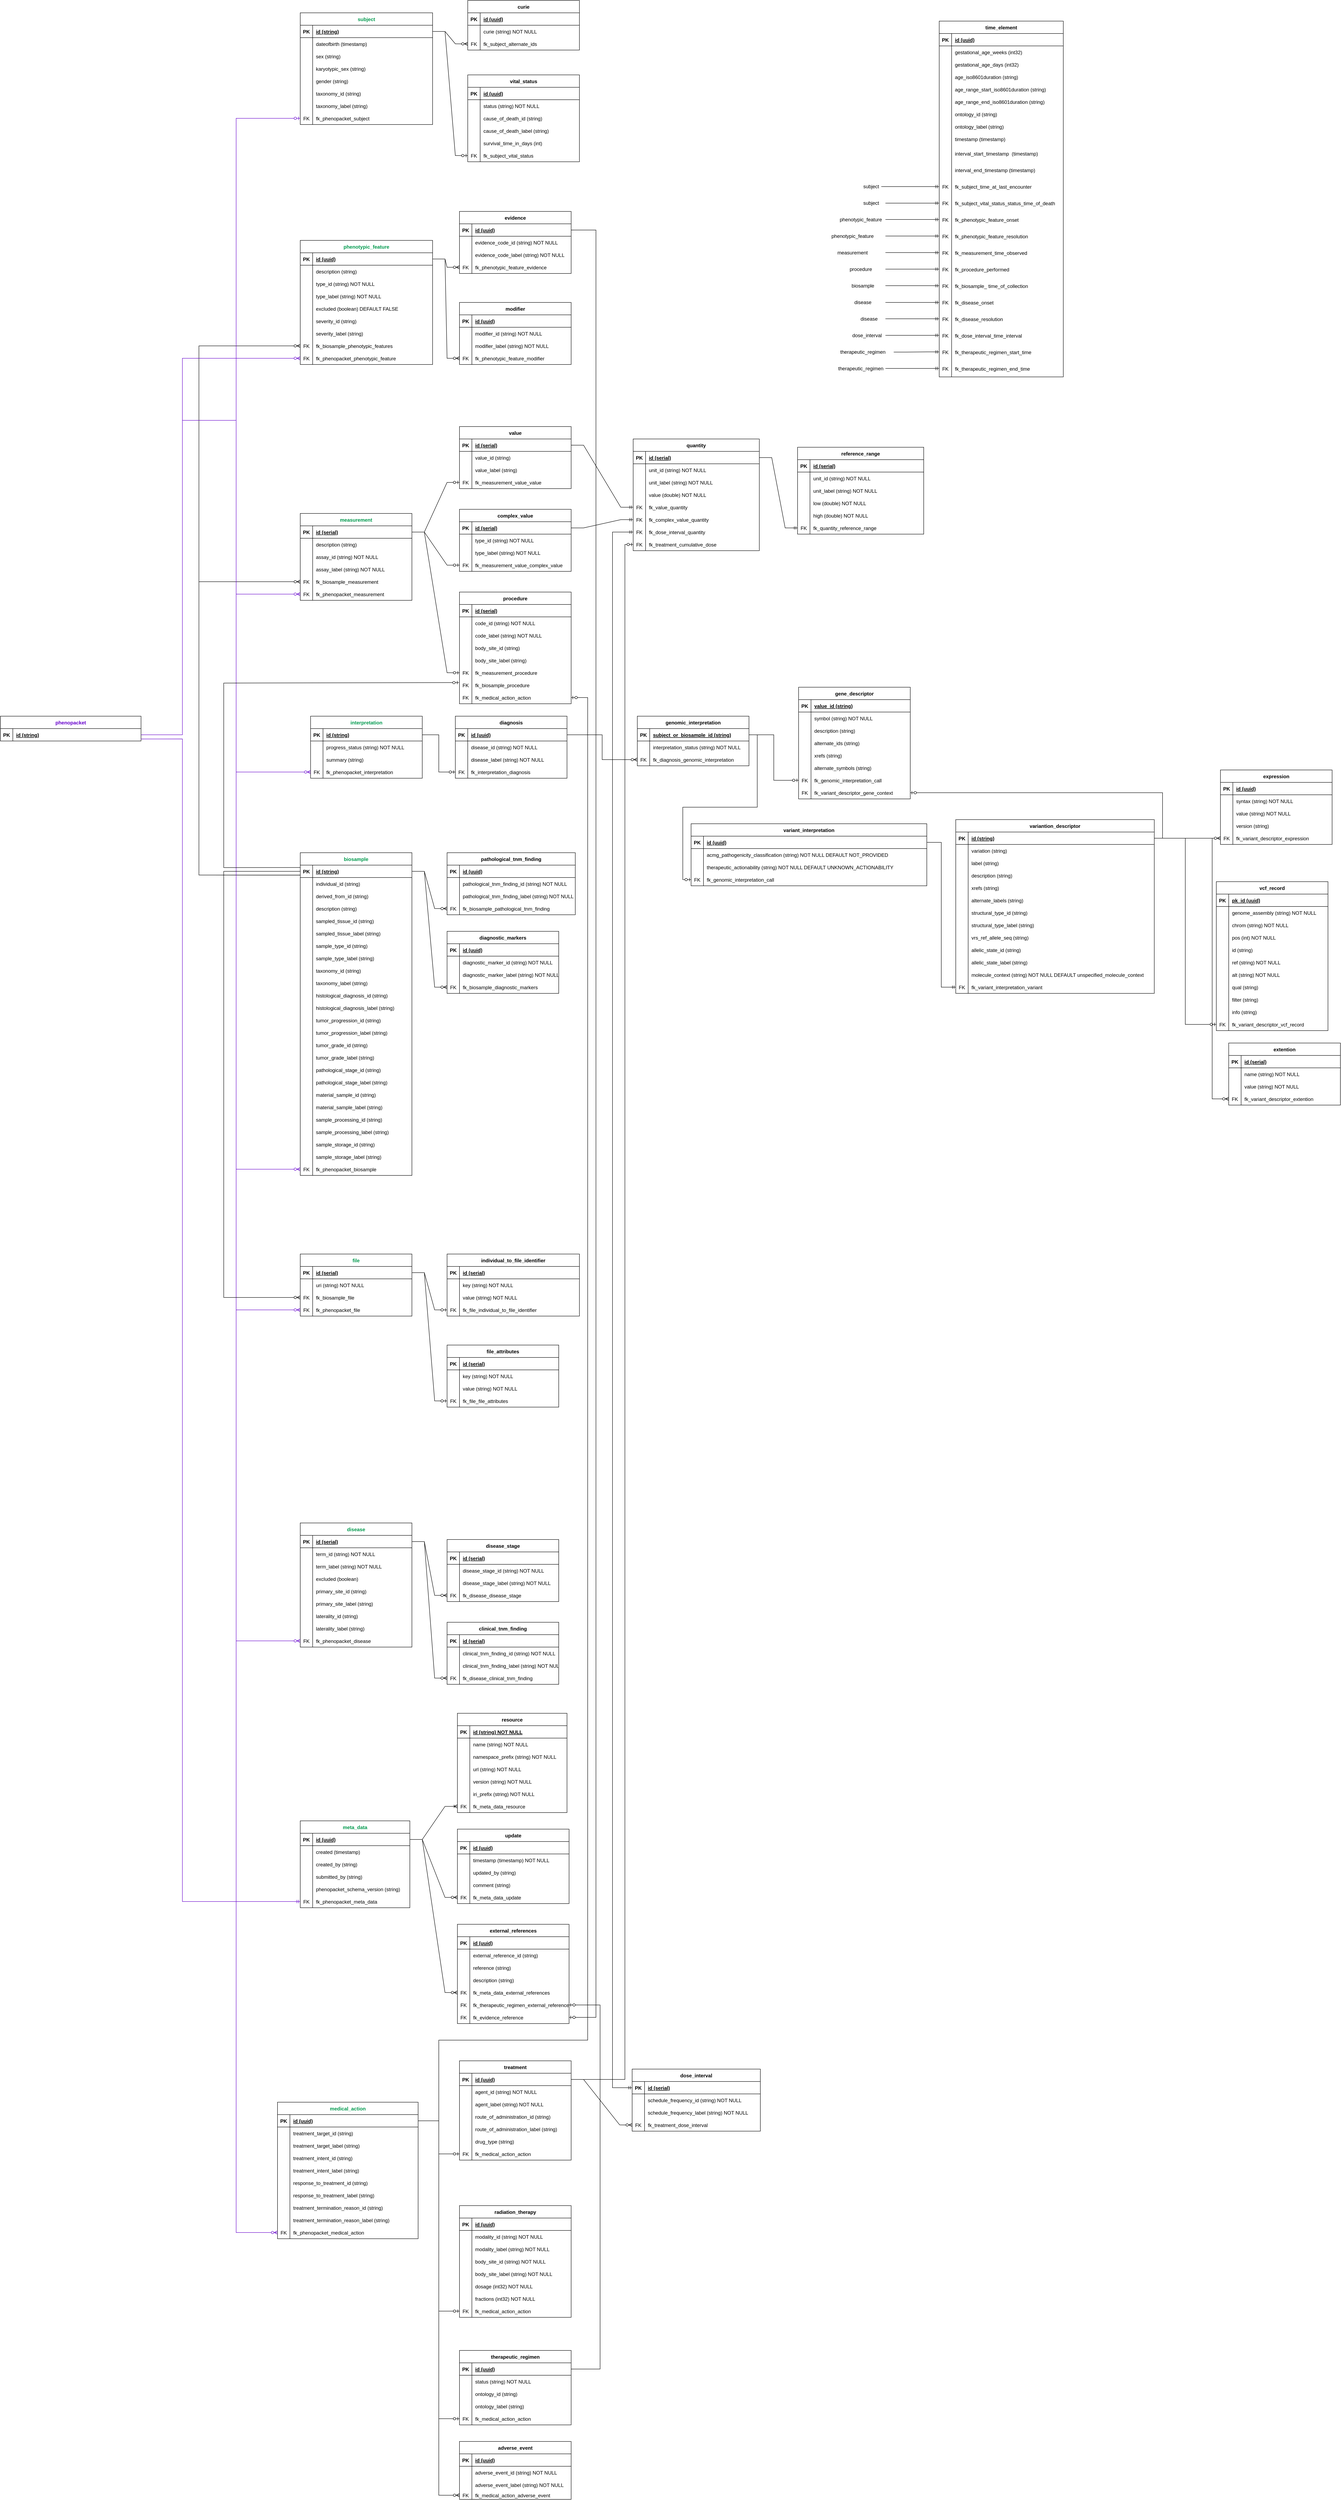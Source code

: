 <mxfile version="16.2.1" type="device"><diagram id="tToJVYe3JEkBEAjlBU4m" name="v2.0.0"><mxGraphModel dx="1956" dy="1692" grid="1" gridSize="10" guides="1" tooltips="1" connect="1" arrows="1" fold="1" page="1" pageScale="1" pageWidth="850" pageHeight="1100" math="0" shadow="0"><root><mxCell id="NnatIiA_Rwmmfc2f2BNC-0"/><mxCell id="NnatIiA_Rwmmfc2f2BNC-1" parent="NnatIiA_Rwmmfc2f2BNC-0"/><mxCell id="lasZOHD69lP3LHRcz2DQ-0" value="time_element" style="shape=table;startSize=30;container=1;collapsible=1;childLayout=tableLayout;fixedRows=1;rowLines=0;fontStyle=1;align=center;resizeLast=1;" parent="NnatIiA_Rwmmfc2f2BNC-1" vertex="1"><mxGeometry x="1450" y="-520" width="300" height="860" as="geometry"/></mxCell><mxCell id="lasZOHD69lP3LHRcz2DQ-1" value="" style="shape=partialRectangle;collapsible=0;dropTarget=0;pointerEvents=0;fillColor=none;top=0;left=0;bottom=1;right=0;points=[[0,0.5],[1,0.5]];portConstraint=eastwest;" parent="lasZOHD69lP3LHRcz2DQ-0" vertex="1"><mxGeometry y="30" width="300" height="30" as="geometry"/></mxCell><mxCell id="lasZOHD69lP3LHRcz2DQ-2" value="PK" style="shape=partialRectangle;connectable=0;fillColor=none;top=0;left=0;bottom=0;right=0;fontStyle=1;overflow=hidden;" parent="lasZOHD69lP3LHRcz2DQ-1" vertex="1"><mxGeometry width="30" height="30" as="geometry"><mxRectangle width="30" height="30" as="alternateBounds"/></mxGeometry></mxCell><mxCell id="lasZOHD69lP3LHRcz2DQ-3" value="id (uuid)" style="shape=partialRectangle;connectable=0;fillColor=none;top=0;left=0;bottom=0;right=0;align=left;spacingLeft=6;fontStyle=5;overflow=hidden;" parent="lasZOHD69lP3LHRcz2DQ-1" vertex="1"><mxGeometry x="30" width="270" height="30" as="geometry"><mxRectangle width="270" height="30" as="alternateBounds"/></mxGeometry></mxCell><mxCell id="lasZOHD69lP3LHRcz2DQ-4" value="" style="shape=partialRectangle;collapsible=0;dropTarget=0;pointerEvents=0;fillColor=none;top=0;left=0;bottom=0;right=0;points=[[0,0.5],[1,0.5]];portConstraint=eastwest;" parent="lasZOHD69lP3LHRcz2DQ-0" vertex="1"><mxGeometry y="60" width="300" height="30" as="geometry"/></mxCell><mxCell id="lasZOHD69lP3LHRcz2DQ-5" value="&#10;&#10;&#10;&#10;&#10;&#10;&#10;&#10;&#10;&#10;&#10;&lt;ul class=&quot;ul1&quot;&gt;&#10;&lt;ul class=&quot;ul1&quot;&gt;&#10;&lt;ul class=&quot;ul1&quot;&gt;&#10;&lt;li class=&quot;li1&quot;&gt;&lt;span class=&quot;s1&quot;&gt;&lt;/span&gt;gestational_age (&lt;a href=&quot;https://phenopacket-schema.readthedocs.io/en/2.0.0/gestational-age.html#rstgestationalage&quot;&gt;&lt;span class=&quot;s2&quot;&gt;GestationalAge&lt;/span&gt;&lt;/a&gt;)&lt;/li&gt;&#10;&lt;ul class=&quot;ul1&quot;&gt;&#10;&lt;li class=&quot;li1&quot;&gt;&lt;span class=&quot;s1&quot;&gt;&lt;/span&gt;weeks (int32) (REQ)&lt;/li&gt;&#10;&lt;li class=&quot;li1&quot;&gt;&lt;span class=&quot;s1&quot;&gt;&lt;/span&gt;days (int32)&lt;span class=&quot;Apple-converted-space&quot;&gt;&amp;nbsp;&lt;/span&gt;&lt;/li&gt;&#10;&lt;/ul&gt;&#10;&lt;li class=&quot;li1&quot;&gt;&lt;span class=&quot;s1&quot;&gt;&lt;/span&gt;age (&lt;a href=&quot;https://phenopacket-schema.readthedocs.io/en/2.0.0/age.html#rstage&quot;&gt;&lt;span class=&quot;s2&quot;&gt;Age&lt;/span&gt;&lt;/a&gt;)&lt;/li&gt;&#10;&lt;ul class=&quot;ul1&quot;&gt;&#10;&lt;li class=&quot;li1&quot;&gt;&lt;span class=&quot;s1&quot;&gt;&lt;/span&gt;iso8601duration (string)&lt;/li&gt;&#10;&lt;/ul&gt;&#10;&lt;li class=&quot;li1&quot;&gt;&lt;span class=&quot;s1&quot;&gt;&lt;/span&gt;age_range (&lt;a href=&quot;https://phenopacket-schema.readthedocs.io/en/2.0.0/age.html#rstagerange&quot;&gt;&lt;span class=&quot;s2&quot;&gt;AgeRange&lt;/span&gt;&lt;/a&gt;)&lt;/li&gt;&#10;&lt;ul class=&quot;ul1&quot;&gt;&#10;&lt;li class=&quot;li1&quot;&gt;&lt;span class=&quot;s1&quot;&gt;&lt;/span&gt;start&lt;/li&gt;&#10;&lt;li class=&quot;li1&quot;&gt;&lt;span class=&quot;s1&quot;&gt;&lt;/span&gt;end&lt;/li&gt;&#10;&lt;/ul&gt;&#10;&lt;li class=&quot;li1&quot;&gt;&lt;span class=&quot;s1&quot;&gt;&lt;/span&gt;ontology_class (&lt;a href=&quot;https://phenopacket-schema.readthedocs.io/en/2.0.0/ontologyclass.html#rstontologyclass&quot;&gt;&lt;span class=&quot;s2&quot;&gt;OntologyClass&lt;/span&gt;&lt;/a&gt;)&lt;/li&gt;&#10;&lt;ul class=&quot;ul1&quot;&gt;&#10;&lt;li class=&quot;li1&quot;&gt;&lt;span class=&quot;s1&quot;&gt;&lt;/span&gt;id (string) (REQ)&lt;/li&gt;&#10;&lt;li class=&quot;li1&quot;&gt;&lt;span class=&quot;s1&quot;&gt;&lt;/span&gt;label (string) (REQ)&lt;/li&gt;&#10;&lt;/ul&gt;&#10;&lt;li class=&quot;li2&quot;&gt;&lt;span class=&quot;s3&quot;&gt;&lt;/span&gt;&lt;span class=&quot;s4&quot;&gt;timestamp (&lt;a href=&quot;https://phenopacket-schema.readthedocs.io/en/2.0.0/timestamp.html#rsttimestamp&quot;&gt;Timestamp&lt;/a&gt;&lt;/span&gt; - &lt;a href=&quot;https://en.wikipedia.org/wiki/ISO_8601#Combined_date_and_time_representations&quot;&gt;ISO-8601 date time&lt;/a&gt;&lt;span class=&quot;s4&quot;&gt; string)&lt;/span&gt;&lt;/li&gt;&#10;&lt;li class=&quot;li1&quot;&gt;&lt;span class=&quot;s1&quot;&gt;&lt;/span&gt;interval (&lt;a href=&quot;https://phenopacket-schema.readthedocs.io/en/2.0.0/time-interval.html#rsttimeinterval&quot;&gt;&lt;span class=&quot;s2&quot;&gt;TimeInterval&lt;/span&gt;&lt;/a&gt;)&lt;/li&gt;&#10;&lt;ul class=&quot;ul1&quot;&gt;&#10;&lt;li class=&quot;li2&quot;&gt;&lt;span class=&quot;s3&quot;&gt;&lt;/span&gt;&lt;span class=&quot;s4&quot;&gt;start (&lt;a href=&quot;https://phenopacket-schema.readthedocs.io/en/2.0.0/timestamp.html#rsttimestamp&quot;&gt;Timestamp&lt;/a&gt;&lt;/span&gt; - &lt;a href=&quot;https://en.wikipedia.org/wiki/ISO_8601#Combined_date_and_time_representations&quot;&gt;ISO-8601 date time&lt;/a&gt;&lt;span class=&quot;s4&quot;&gt; string)&lt;/span&gt;&lt;/li&gt;&#10;&lt;li class=&quot;li2&quot;&gt;&lt;span class=&quot;s3&quot;&gt;&lt;/span&gt;&lt;span class=&quot;s4&quot;&gt;end (&lt;a href=&quot;https://phenopacket-schema.readthedocs.io/en/2.0.0/timestamp.html#rsttimestamp&quot;&gt;Timestamp&lt;/a&gt;&lt;/span&gt; - &lt;a href=&quot;https://en.wikipedia.org/wiki/ISO_8601#Combined_date_and_time_representations&quot;&gt;ISO-8601 date time&lt;/a&gt;&lt;span class=&quot;s4&quot;&gt; string)&lt;/span&gt;&lt;/li&gt;&#10;&lt;/ul&gt;&#10;&lt;/ul&gt;&#10;&lt;/ul&gt;&#10;&lt;/ul&gt;&#10;&#10;&#10;" style="shape=partialRectangle;connectable=0;fillColor=none;top=0;left=0;bottom=0;right=0;editable=1;overflow=hidden;" parent="lasZOHD69lP3LHRcz2DQ-4" vertex="1"><mxGeometry width="30" height="30" as="geometry"><mxRectangle width="30" height="30" as="alternateBounds"/></mxGeometry></mxCell><mxCell id="lasZOHD69lP3LHRcz2DQ-6" value="gestational_age_weeks (int32)" style="shape=partialRectangle;connectable=0;fillColor=none;top=0;left=0;bottom=0;right=0;align=left;spacingLeft=6;overflow=hidden;" parent="lasZOHD69lP3LHRcz2DQ-4" vertex="1"><mxGeometry x="30" width="270" height="30" as="geometry"><mxRectangle width="270" height="30" as="alternateBounds"/></mxGeometry></mxCell><mxCell id="vda0r2lmIS3sijg3GpwC-0" value="" style="shape=partialRectangle;collapsible=0;dropTarget=0;pointerEvents=0;fillColor=none;top=0;left=0;bottom=0;right=0;points=[[0,0.5],[1,0.5]];portConstraint=eastwest;" parent="lasZOHD69lP3LHRcz2DQ-0" vertex="1"><mxGeometry y="90" width="300" height="30" as="geometry"/></mxCell><mxCell id="vda0r2lmIS3sijg3GpwC-1" value="&#10;&#10;&#10;&#10;&#10;&#10;&#10;&#10;&#10;&#10;&#10;&lt;ul class=&quot;ul1&quot;&gt;&#10;&lt;ul class=&quot;ul1&quot;&gt;&#10;&lt;ul class=&quot;ul1&quot;&gt;&#10;&lt;li class=&quot;li1&quot;&gt;&lt;span class=&quot;s1&quot;&gt;&lt;/span&gt;gestational_age (&lt;a href=&quot;https://phenopacket-schema.readthedocs.io/en/2.0.0/gestational-age.html#rstgestationalage&quot;&gt;&lt;span class=&quot;s2&quot;&gt;GestationalAge&lt;/span&gt;&lt;/a&gt;)&lt;/li&gt;&#10;&lt;ul class=&quot;ul1&quot;&gt;&#10;&lt;li class=&quot;li1&quot;&gt;&lt;span class=&quot;s1&quot;&gt;&lt;/span&gt;weeks (int32) (REQ)&lt;/li&gt;&#10;&lt;li class=&quot;li1&quot;&gt;&lt;span class=&quot;s1&quot;&gt;&lt;/span&gt;days (int32)&lt;span class=&quot;Apple-converted-space&quot;&gt;&amp;nbsp;&lt;/span&gt;&lt;/li&gt;&#10;&lt;/ul&gt;&#10;&lt;li class=&quot;li1&quot;&gt;&lt;span class=&quot;s1&quot;&gt;&lt;/span&gt;age (&lt;a href=&quot;https://phenopacket-schema.readthedocs.io/en/2.0.0/age.html#rstage&quot;&gt;&lt;span class=&quot;s2&quot;&gt;Age&lt;/span&gt;&lt;/a&gt;)&lt;/li&gt;&#10;&lt;ul class=&quot;ul1&quot;&gt;&#10;&lt;li class=&quot;li1&quot;&gt;&lt;span class=&quot;s1&quot;&gt;&lt;/span&gt;iso8601duration (string)&lt;/li&gt;&#10;&lt;/ul&gt;&#10;&lt;li class=&quot;li1&quot;&gt;&lt;span class=&quot;s1&quot;&gt;&lt;/span&gt;age_range (&lt;a href=&quot;https://phenopacket-schema.readthedocs.io/en/2.0.0/age.html#rstagerange&quot;&gt;&lt;span class=&quot;s2&quot;&gt;AgeRange&lt;/span&gt;&lt;/a&gt;)&lt;/li&gt;&#10;&lt;ul class=&quot;ul1&quot;&gt;&#10;&lt;li class=&quot;li1&quot;&gt;&lt;span class=&quot;s1&quot;&gt;&lt;/span&gt;start&lt;/li&gt;&#10;&lt;li class=&quot;li1&quot;&gt;&lt;span class=&quot;s1&quot;&gt;&lt;/span&gt;end&lt;/li&gt;&#10;&lt;/ul&gt;&#10;&lt;li class=&quot;li1&quot;&gt;&lt;span class=&quot;s1&quot;&gt;&lt;/span&gt;ontology_class (&lt;a href=&quot;https://phenopacket-schema.readthedocs.io/en/2.0.0/ontologyclass.html#rstontologyclass&quot;&gt;&lt;span class=&quot;s2&quot;&gt;OntologyClass&lt;/span&gt;&lt;/a&gt;)&lt;/li&gt;&#10;&lt;ul class=&quot;ul1&quot;&gt;&#10;&lt;li class=&quot;li1&quot;&gt;&lt;span class=&quot;s1&quot;&gt;&lt;/span&gt;id (string) (REQ)&lt;/li&gt;&#10;&lt;li class=&quot;li1&quot;&gt;&lt;span class=&quot;s1&quot;&gt;&lt;/span&gt;label (string) (REQ)&lt;/li&gt;&#10;&lt;/ul&gt;&#10;&lt;li class=&quot;li2&quot;&gt;&lt;span class=&quot;s3&quot;&gt;&lt;/span&gt;&lt;span class=&quot;s4&quot;&gt;timestamp (&lt;a href=&quot;https://phenopacket-schema.readthedocs.io/en/2.0.0/timestamp.html#rsttimestamp&quot;&gt;Timestamp&lt;/a&gt;&lt;/span&gt; - &lt;a href=&quot;https://en.wikipedia.org/wiki/ISO_8601#Combined_date_and_time_representations&quot;&gt;ISO-8601 date time&lt;/a&gt;&lt;span class=&quot;s4&quot;&gt; string)&lt;/span&gt;&lt;/li&gt;&#10;&lt;li class=&quot;li1&quot;&gt;&lt;span class=&quot;s1&quot;&gt;&lt;/span&gt;interval (&lt;a href=&quot;https://phenopacket-schema.readthedocs.io/en/2.0.0/time-interval.html#rsttimeinterval&quot;&gt;&lt;span class=&quot;s2&quot;&gt;TimeInterval&lt;/span&gt;&lt;/a&gt;)&lt;/li&gt;&#10;&lt;ul class=&quot;ul1&quot;&gt;&#10;&lt;li class=&quot;li2&quot;&gt;&lt;span class=&quot;s3&quot;&gt;&lt;/span&gt;&lt;span class=&quot;s4&quot;&gt;start (&lt;a href=&quot;https://phenopacket-schema.readthedocs.io/en/2.0.0/timestamp.html#rsttimestamp&quot;&gt;Timestamp&lt;/a&gt;&lt;/span&gt; - &lt;a href=&quot;https://en.wikipedia.org/wiki/ISO_8601#Combined_date_and_time_representations&quot;&gt;ISO-8601 date time&lt;/a&gt;&lt;span class=&quot;s4&quot;&gt; string)&lt;/span&gt;&lt;/li&gt;&#10;&lt;li class=&quot;li2&quot;&gt;&lt;span class=&quot;s3&quot;&gt;&lt;/span&gt;&lt;span class=&quot;s4&quot;&gt;end (&lt;a href=&quot;https://phenopacket-schema.readthedocs.io/en/2.0.0/timestamp.html#rsttimestamp&quot;&gt;Timestamp&lt;/a&gt;&lt;/span&gt; - &lt;a href=&quot;https://en.wikipedia.org/wiki/ISO_8601#Combined_date_and_time_representations&quot;&gt;ISO-8601 date time&lt;/a&gt;&lt;span class=&quot;s4&quot;&gt; string)&lt;/span&gt;&lt;/li&gt;&#10;&lt;/ul&gt;&#10;&lt;/ul&gt;&#10;&lt;/ul&gt;&#10;&lt;/ul&gt;&#10;&#10;&#10;" style="shape=partialRectangle;connectable=0;fillColor=none;top=0;left=0;bottom=0;right=0;editable=1;overflow=hidden;" parent="vda0r2lmIS3sijg3GpwC-0" vertex="1"><mxGeometry width="30" height="30" as="geometry"><mxRectangle width="30" height="30" as="alternateBounds"/></mxGeometry></mxCell><mxCell id="vda0r2lmIS3sijg3GpwC-2" value="gestational_age_days (int32)" style="shape=partialRectangle;connectable=0;fillColor=none;top=0;left=0;bottom=0;right=0;align=left;spacingLeft=6;overflow=hidden;" parent="vda0r2lmIS3sijg3GpwC-0" vertex="1"><mxGeometry x="30" width="270" height="30" as="geometry"><mxRectangle width="270" height="30" as="alternateBounds"/></mxGeometry></mxCell><mxCell id="vda0r2lmIS3sijg3GpwC-3" value="" style="shape=partialRectangle;collapsible=0;dropTarget=0;pointerEvents=0;fillColor=none;top=0;left=0;bottom=0;right=0;points=[[0,0.5],[1,0.5]];portConstraint=eastwest;" parent="lasZOHD69lP3LHRcz2DQ-0" vertex="1"><mxGeometry y="120" width="300" height="30" as="geometry"/></mxCell><mxCell id="vda0r2lmIS3sijg3GpwC-4" value="&#10;&#10;&#10;&#10;&#10;&#10;&#10;&#10;&#10;&#10;&#10;&lt;ul class=&quot;ul1&quot;&gt;&#10;&lt;ul class=&quot;ul1&quot;&gt;&#10;&lt;ul class=&quot;ul1&quot;&gt;&#10;&lt;li class=&quot;li1&quot;&gt;&lt;span class=&quot;s1&quot;&gt;&lt;/span&gt;gestational_age (&lt;a href=&quot;https://phenopacket-schema.readthedocs.io/en/2.0.0/gestational-age.html#rstgestationalage&quot;&gt;&lt;span class=&quot;s2&quot;&gt;GestationalAge&lt;/span&gt;&lt;/a&gt;)&lt;/li&gt;&#10;&lt;ul class=&quot;ul1&quot;&gt;&#10;&lt;li class=&quot;li1&quot;&gt;&lt;span class=&quot;s1&quot;&gt;&lt;/span&gt;weeks (int32) (REQ)&lt;/li&gt;&#10;&lt;li class=&quot;li1&quot;&gt;&lt;span class=&quot;s1&quot;&gt;&lt;/span&gt;days (int32)&lt;span class=&quot;Apple-converted-space&quot;&gt;&amp;nbsp;&lt;/span&gt;&lt;/li&gt;&#10;&lt;/ul&gt;&#10;&lt;li class=&quot;li1&quot;&gt;&lt;span class=&quot;s1&quot;&gt;&lt;/span&gt;age (&lt;a href=&quot;https://phenopacket-schema.readthedocs.io/en/2.0.0/age.html#rstage&quot;&gt;&lt;span class=&quot;s2&quot;&gt;Age&lt;/span&gt;&lt;/a&gt;)&lt;/li&gt;&#10;&lt;ul class=&quot;ul1&quot;&gt;&#10;&lt;li class=&quot;li1&quot;&gt;&lt;span class=&quot;s1&quot;&gt;&lt;/span&gt;iso8601duration (string)&lt;/li&gt;&#10;&lt;/ul&gt;&#10;&lt;li class=&quot;li1&quot;&gt;&lt;span class=&quot;s1&quot;&gt;&lt;/span&gt;age_range (&lt;a href=&quot;https://phenopacket-schema.readthedocs.io/en/2.0.0/age.html#rstagerange&quot;&gt;&lt;span class=&quot;s2&quot;&gt;AgeRange&lt;/span&gt;&lt;/a&gt;)&lt;/li&gt;&#10;&lt;ul class=&quot;ul1&quot;&gt;&#10;&lt;li class=&quot;li1&quot;&gt;&lt;span class=&quot;s1&quot;&gt;&lt;/span&gt;start&lt;/li&gt;&#10;&lt;li class=&quot;li1&quot;&gt;&lt;span class=&quot;s1&quot;&gt;&lt;/span&gt;end&lt;/li&gt;&#10;&lt;/ul&gt;&#10;&lt;li class=&quot;li1&quot;&gt;&lt;span class=&quot;s1&quot;&gt;&lt;/span&gt;ontology_class (&lt;a href=&quot;https://phenopacket-schema.readthedocs.io/en/2.0.0/ontologyclass.html#rstontologyclass&quot;&gt;&lt;span class=&quot;s2&quot;&gt;OntologyClass&lt;/span&gt;&lt;/a&gt;)&lt;/li&gt;&#10;&lt;ul class=&quot;ul1&quot;&gt;&#10;&lt;li class=&quot;li1&quot;&gt;&lt;span class=&quot;s1&quot;&gt;&lt;/span&gt;id (string) (REQ)&lt;/li&gt;&#10;&lt;li class=&quot;li1&quot;&gt;&lt;span class=&quot;s1&quot;&gt;&lt;/span&gt;label (string) (REQ)&lt;/li&gt;&#10;&lt;/ul&gt;&#10;&lt;li class=&quot;li2&quot;&gt;&lt;span class=&quot;s3&quot;&gt;&lt;/span&gt;&lt;span class=&quot;s4&quot;&gt;timestamp (&lt;a href=&quot;https://phenopacket-schema.readthedocs.io/en/2.0.0/timestamp.html#rsttimestamp&quot;&gt;Timestamp&lt;/a&gt;&lt;/span&gt; - &lt;a href=&quot;https://en.wikipedia.org/wiki/ISO_8601#Combined_date_and_time_representations&quot;&gt;ISO-8601 date time&lt;/a&gt;&lt;span class=&quot;s4&quot;&gt; string)&lt;/span&gt;&lt;/li&gt;&#10;&lt;li class=&quot;li1&quot;&gt;&lt;span class=&quot;s1&quot;&gt;&lt;/span&gt;interval (&lt;a href=&quot;https://phenopacket-schema.readthedocs.io/en/2.0.0/time-interval.html#rsttimeinterval&quot;&gt;&lt;span class=&quot;s2&quot;&gt;TimeInterval&lt;/span&gt;&lt;/a&gt;)&lt;/li&gt;&#10;&lt;ul class=&quot;ul1&quot;&gt;&#10;&lt;li class=&quot;li2&quot;&gt;&lt;span class=&quot;s3&quot;&gt;&lt;/span&gt;&lt;span class=&quot;s4&quot;&gt;start (&lt;a href=&quot;https://phenopacket-schema.readthedocs.io/en/2.0.0/timestamp.html#rsttimestamp&quot;&gt;Timestamp&lt;/a&gt;&lt;/span&gt; - &lt;a href=&quot;https://en.wikipedia.org/wiki/ISO_8601#Combined_date_and_time_representations&quot;&gt;ISO-8601 date time&lt;/a&gt;&lt;span class=&quot;s4&quot;&gt; string)&lt;/span&gt;&lt;/li&gt;&#10;&lt;li class=&quot;li2&quot;&gt;&lt;span class=&quot;s3&quot;&gt;&lt;/span&gt;&lt;span class=&quot;s4&quot;&gt;end (&lt;a href=&quot;https://phenopacket-schema.readthedocs.io/en/2.0.0/timestamp.html#rsttimestamp&quot;&gt;Timestamp&lt;/a&gt;&lt;/span&gt; - &lt;a href=&quot;https://en.wikipedia.org/wiki/ISO_8601#Combined_date_and_time_representations&quot;&gt;ISO-8601 date time&lt;/a&gt;&lt;span class=&quot;s4&quot;&gt; string)&lt;/span&gt;&lt;/li&gt;&#10;&lt;/ul&gt;&#10;&lt;/ul&gt;&#10;&lt;/ul&gt;&#10;&lt;/ul&gt;&#10;&#10;&#10;" style="shape=partialRectangle;connectable=0;fillColor=none;top=0;left=0;bottom=0;right=0;editable=1;overflow=hidden;" parent="vda0r2lmIS3sijg3GpwC-3" vertex="1"><mxGeometry width="30" height="30" as="geometry"><mxRectangle width="30" height="30" as="alternateBounds"/></mxGeometry></mxCell><mxCell id="vda0r2lmIS3sijg3GpwC-5" value="age_iso8601duration (string)" style="shape=partialRectangle;connectable=0;fillColor=none;top=0;left=0;bottom=0;right=0;align=left;spacingLeft=6;overflow=hidden;" parent="vda0r2lmIS3sijg3GpwC-3" vertex="1"><mxGeometry x="30" width="270" height="30" as="geometry"><mxRectangle width="270" height="30" as="alternateBounds"/></mxGeometry></mxCell><mxCell id="vda0r2lmIS3sijg3GpwC-6" value="" style="shape=partialRectangle;collapsible=0;dropTarget=0;pointerEvents=0;fillColor=none;top=0;left=0;bottom=0;right=0;points=[[0,0.5],[1,0.5]];portConstraint=eastwest;" parent="lasZOHD69lP3LHRcz2DQ-0" vertex="1"><mxGeometry y="150" width="300" height="30" as="geometry"/></mxCell><mxCell id="vda0r2lmIS3sijg3GpwC-7" value="&#10;&#10;&#10;&#10;&#10;&#10;&#10;&#10;&#10;&#10;&#10;&lt;ul class=&quot;ul1&quot;&gt;&#10;&lt;ul class=&quot;ul1&quot;&gt;&#10;&lt;ul class=&quot;ul1&quot;&gt;&#10;&lt;li class=&quot;li1&quot;&gt;&lt;span class=&quot;s1&quot;&gt;&lt;/span&gt;gestational_age (&lt;a href=&quot;https://phenopacket-schema.readthedocs.io/en/2.0.0/gestational-age.html#rstgestationalage&quot;&gt;&lt;span class=&quot;s2&quot;&gt;GestationalAge&lt;/span&gt;&lt;/a&gt;)&lt;/li&gt;&#10;&lt;ul class=&quot;ul1&quot;&gt;&#10;&lt;li class=&quot;li1&quot;&gt;&lt;span class=&quot;s1&quot;&gt;&lt;/span&gt;weeks (int32) (REQ)&lt;/li&gt;&#10;&lt;li class=&quot;li1&quot;&gt;&lt;span class=&quot;s1&quot;&gt;&lt;/span&gt;days (int32)&lt;span class=&quot;Apple-converted-space&quot;&gt;&amp;nbsp;&lt;/span&gt;&lt;/li&gt;&#10;&lt;/ul&gt;&#10;&lt;li class=&quot;li1&quot;&gt;&lt;span class=&quot;s1&quot;&gt;&lt;/span&gt;age (&lt;a href=&quot;https://phenopacket-schema.readthedocs.io/en/2.0.0/age.html#rstage&quot;&gt;&lt;span class=&quot;s2&quot;&gt;Age&lt;/span&gt;&lt;/a&gt;)&lt;/li&gt;&#10;&lt;ul class=&quot;ul1&quot;&gt;&#10;&lt;li class=&quot;li1&quot;&gt;&lt;span class=&quot;s1&quot;&gt;&lt;/span&gt;iso8601duration (string)&lt;/li&gt;&#10;&lt;/ul&gt;&#10;&lt;li class=&quot;li1&quot;&gt;&lt;span class=&quot;s1&quot;&gt;&lt;/span&gt;age_range (&lt;a href=&quot;https://phenopacket-schema.readthedocs.io/en/2.0.0/age.html#rstagerange&quot;&gt;&lt;span class=&quot;s2&quot;&gt;AgeRange&lt;/span&gt;&lt;/a&gt;)&lt;/li&gt;&#10;&lt;ul class=&quot;ul1&quot;&gt;&#10;&lt;li class=&quot;li1&quot;&gt;&lt;span class=&quot;s1&quot;&gt;&lt;/span&gt;start&lt;/li&gt;&#10;&lt;li class=&quot;li1&quot;&gt;&lt;span class=&quot;s1&quot;&gt;&lt;/span&gt;end&lt;/li&gt;&#10;&lt;/ul&gt;&#10;&lt;li class=&quot;li1&quot;&gt;&lt;span class=&quot;s1&quot;&gt;&lt;/span&gt;ontology_class (&lt;a href=&quot;https://phenopacket-schema.readthedocs.io/en/2.0.0/ontologyclass.html#rstontologyclass&quot;&gt;&lt;span class=&quot;s2&quot;&gt;OntologyClass&lt;/span&gt;&lt;/a&gt;)&lt;/li&gt;&#10;&lt;ul class=&quot;ul1&quot;&gt;&#10;&lt;li class=&quot;li1&quot;&gt;&lt;span class=&quot;s1&quot;&gt;&lt;/span&gt;id (string) (REQ)&lt;/li&gt;&#10;&lt;li class=&quot;li1&quot;&gt;&lt;span class=&quot;s1&quot;&gt;&lt;/span&gt;label (string) (REQ)&lt;/li&gt;&#10;&lt;/ul&gt;&#10;&lt;li class=&quot;li2&quot;&gt;&lt;span class=&quot;s3&quot;&gt;&lt;/span&gt;&lt;span class=&quot;s4&quot;&gt;timestamp (&lt;a href=&quot;https://phenopacket-schema.readthedocs.io/en/2.0.0/timestamp.html#rsttimestamp&quot;&gt;Timestamp&lt;/a&gt;&lt;/span&gt; - &lt;a href=&quot;https://en.wikipedia.org/wiki/ISO_8601#Combined_date_and_time_representations&quot;&gt;ISO-8601 date time&lt;/a&gt;&lt;span class=&quot;s4&quot;&gt; string)&lt;/span&gt;&lt;/li&gt;&#10;&lt;li class=&quot;li1&quot;&gt;&lt;span class=&quot;s1&quot;&gt;&lt;/span&gt;interval (&lt;a href=&quot;https://phenopacket-schema.readthedocs.io/en/2.0.0/time-interval.html#rsttimeinterval&quot;&gt;&lt;span class=&quot;s2&quot;&gt;TimeInterval&lt;/span&gt;&lt;/a&gt;)&lt;/li&gt;&#10;&lt;ul class=&quot;ul1&quot;&gt;&#10;&lt;li class=&quot;li2&quot;&gt;&lt;span class=&quot;s3&quot;&gt;&lt;/span&gt;&lt;span class=&quot;s4&quot;&gt;start (&lt;a href=&quot;https://phenopacket-schema.readthedocs.io/en/2.0.0/timestamp.html#rsttimestamp&quot;&gt;Timestamp&lt;/a&gt;&lt;/span&gt; - &lt;a href=&quot;https://en.wikipedia.org/wiki/ISO_8601#Combined_date_and_time_representations&quot;&gt;ISO-8601 date time&lt;/a&gt;&lt;span class=&quot;s4&quot;&gt; string)&lt;/span&gt;&lt;/li&gt;&#10;&lt;li class=&quot;li2&quot;&gt;&lt;span class=&quot;s3&quot;&gt;&lt;/span&gt;&lt;span class=&quot;s4&quot;&gt;end (&lt;a href=&quot;https://phenopacket-schema.readthedocs.io/en/2.0.0/timestamp.html#rsttimestamp&quot;&gt;Timestamp&lt;/a&gt;&lt;/span&gt; - &lt;a href=&quot;https://en.wikipedia.org/wiki/ISO_8601#Combined_date_and_time_representations&quot;&gt;ISO-8601 date time&lt;/a&gt;&lt;span class=&quot;s4&quot;&gt; string)&lt;/span&gt;&lt;/li&gt;&#10;&lt;/ul&gt;&#10;&lt;/ul&gt;&#10;&lt;/ul&gt;&#10;&lt;/ul&gt;&#10;&#10;&#10;" style="shape=partialRectangle;connectable=0;fillColor=none;top=0;left=0;bottom=0;right=0;editable=1;overflow=hidden;" parent="vda0r2lmIS3sijg3GpwC-6" vertex="1"><mxGeometry width="30" height="30" as="geometry"><mxRectangle width="30" height="30" as="alternateBounds"/></mxGeometry></mxCell><mxCell id="vda0r2lmIS3sijg3GpwC-8" value="age_range_start_iso8601duration (string)" style="shape=partialRectangle;connectable=0;fillColor=none;top=0;left=0;bottom=0;right=0;align=left;spacingLeft=6;overflow=hidden;" parent="vda0r2lmIS3sijg3GpwC-6" vertex="1"><mxGeometry x="30" width="270" height="30" as="geometry"><mxRectangle width="270" height="30" as="alternateBounds"/></mxGeometry></mxCell><mxCell id="vda0r2lmIS3sijg3GpwC-9" value="" style="shape=partialRectangle;collapsible=0;dropTarget=0;pointerEvents=0;fillColor=none;top=0;left=0;bottom=0;right=0;points=[[0,0.5],[1,0.5]];portConstraint=eastwest;" parent="lasZOHD69lP3LHRcz2DQ-0" vertex="1"><mxGeometry y="180" width="300" height="30" as="geometry"/></mxCell><mxCell id="vda0r2lmIS3sijg3GpwC-10" value="&#10;&#10;&#10;&#10;&#10;&#10;&#10;&#10;&#10;&#10;&#10;&lt;ul class=&quot;ul1&quot;&gt;&#10;&lt;ul class=&quot;ul1&quot;&gt;&#10;&lt;ul class=&quot;ul1&quot;&gt;&#10;&lt;li class=&quot;li1&quot;&gt;&lt;span class=&quot;s1&quot;&gt;&lt;/span&gt;gestational_age (&lt;a href=&quot;https://phenopacket-schema.readthedocs.io/en/2.0.0/gestational-age.html#rstgestationalage&quot;&gt;&lt;span class=&quot;s2&quot;&gt;GestationalAge&lt;/span&gt;&lt;/a&gt;)&lt;/li&gt;&#10;&lt;ul class=&quot;ul1&quot;&gt;&#10;&lt;li class=&quot;li1&quot;&gt;&lt;span class=&quot;s1&quot;&gt;&lt;/span&gt;weeks (int32) (REQ)&lt;/li&gt;&#10;&lt;li class=&quot;li1&quot;&gt;&lt;span class=&quot;s1&quot;&gt;&lt;/span&gt;days (int32)&lt;span class=&quot;Apple-converted-space&quot;&gt;&amp;nbsp;&lt;/span&gt;&lt;/li&gt;&#10;&lt;/ul&gt;&#10;&lt;li class=&quot;li1&quot;&gt;&lt;span class=&quot;s1&quot;&gt;&lt;/span&gt;age (&lt;a href=&quot;https://phenopacket-schema.readthedocs.io/en/2.0.0/age.html#rstage&quot;&gt;&lt;span class=&quot;s2&quot;&gt;Age&lt;/span&gt;&lt;/a&gt;)&lt;/li&gt;&#10;&lt;ul class=&quot;ul1&quot;&gt;&#10;&lt;li class=&quot;li1&quot;&gt;&lt;span class=&quot;s1&quot;&gt;&lt;/span&gt;iso8601duration (string)&lt;/li&gt;&#10;&lt;/ul&gt;&#10;&lt;li class=&quot;li1&quot;&gt;&lt;span class=&quot;s1&quot;&gt;&lt;/span&gt;age_range (&lt;a href=&quot;https://phenopacket-schema.readthedocs.io/en/2.0.0/age.html#rstagerange&quot;&gt;&lt;span class=&quot;s2&quot;&gt;AgeRange&lt;/span&gt;&lt;/a&gt;)&lt;/li&gt;&#10;&lt;ul class=&quot;ul1&quot;&gt;&#10;&lt;li class=&quot;li1&quot;&gt;&lt;span class=&quot;s1&quot;&gt;&lt;/span&gt;start&lt;/li&gt;&#10;&lt;li class=&quot;li1&quot;&gt;&lt;span class=&quot;s1&quot;&gt;&lt;/span&gt;end&lt;/li&gt;&#10;&lt;/ul&gt;&#10;&lt;li class=&quot;li1&quot;&gt;&lt;span class=&quot;s1&quot;&gt;&lt;/span&gt;ontology_class (&lt;a href=&quot;https://phenopacket-schema.readthedocs.io/en/2.0.0/ontologyclass.html#rstontologyclass&quot;&gt;&lt;span class=&quot;s2&quot;&gt;OntologyClass&lt;/span&gt;&lt;/a&gt;)&lt;/li&gt;&#10;&lt;ul class=&quot;ul1&quot;&gt;&#10;&lt;li class=&quot;li1&quot;&gt;&lt;span class=&quot;s1&quot;&gt;&lt;/span&gt;id (string) (REQ)&lt;/li&gt;&#10;&lt;li class=&quot;li1&quot;&gt;&lt;span class=&quot;s1&quot;&gt;&lt;/span&gt;label (string) (REQ)&lt;/li&gt;&#10;&lt;/ul&gt;&#10;&lt;li class=&quot;li2&quot;&gt;&lt;span class=&quot;s3&quot;&gt;&lt;/span&gt;&lt;span class=&quot;s4&quot;&gt;timestamp (&lt;a href=&quot;https://phenopacket-schema.readthedocs.io/en/2.0.0/timestamp.html#rsttimestamp&quot;&gt;Timestamp&lt;/a&gt;&lt;/span&gt; - &lt;a href=&quot;https://en.wikipedia.org/wiki/ISO_8601#Combined_date_and_time_representations&quot;&gt;ISO-8601 date time&lt;/a&gt;&lt;span class=&quot;s4&quot;&gt; string)&lt;/span&gt;&lt;/li&gt;&#10;&lt;li class=&quot;li1&quot;&gt;&lt;span class=&quot;s1&quot;&gt;&lt;/span&gt;interval (&lt;a href=&quot;https://phenopacket-schema.readthedocs.io/en/2.0.0/time-interval.html#rsttimeinterval&quot;&gt;&lt;span class=&quot;s2&quot;&gt;TimeInterval&lt;/span&gt;&lt;/a&gt;)&lt;/li&gt;&#10;&lt;ul class=&quot;ul1&quot;&gt;&#10;&lt;li class=&quot;li2&quot;&gt;&lt;span class=&quot;s3&quot;&gt;&lt;/span&gt;&lt;span class=&quot;s4&quot;&gt;start (&lt;a href=&quot;https://phenopacket-schema.readthedocs.io/en/2.0.0/timestamp.html#rsttimestamp&quot;&gt;Timestamp&lt;/a&gt;&lt;/span&gt; - &lt;a href=&quot;https://en.wikipedia.org/wiki/ISO_8601#Combined_date_and_time_representations&quot;&gt;ISO-8601 date time&lt;/a&gt;&lt;span class=&quot;s4&quot;&gt; string)&lt;/span&gt;&lt;/li&gt;&#10;&lt;li class=&quot;li2&quot;&gt;&lt;span class=&quot;s3&quot;&gt;&lt;/span&gt;&lt;span class=&quot;s4&quot;&gt;end (&lt;a href=&quot;https://phenopacket-schema.readthedocs.io/en/2.0.0/timestamp.html#rsttimestamp&quot;&gt;Timestamp&lt;/a&gt;&lt;/span&gt; - &lt;a href=&quot;https://en.wikipedia.org/wiki/ISO_8601#Combined_date_and_time_representations&quot;&gt;ISO-8601 date time&lt;/a&gt;&lt;span class=&quot;s4&quot;&gt; string)&lt;/span&gt;&lt;/li&gt;&#10;&lt;/ul&gt;&#10;&lt;/ul&gt;&#10;&lt;/ul&gt;&#10;&lt;/ul&gt;&#10;&#10;&#10;" style="shape=partialRectangle;connectable=0;fillColor=none;top=0;left=0;bottom=0;right=0;editable=1;overflow=hidden;" parent="vda0r2lmIS3sijg3GpwC-9" vertex="1"><mxGeometry width="30" height="30" as="geometry"><mxRectangle width="30" height="30" as="alternateBounds"/></mxGeometry></mxCell><mxCell id="vda0r2lmIS3sijg3GpwC-11" value="age_range_end_iso8601duration (string)" style="shape=partialRectangle;connectable=0;fillColor=none;top=0;left=0;bottom=0;right=0;align=left;spacingLeft=6;overflow=hidden;" parent="vda0r2lmIS3sijg3GpwC-9" vertex="1"><mxGeometry x="30" width="270" height="30" as="geometry"><mxRectangle width="270" height="30" as="alternateBounds"/></mxGeometry></mxCell><mxCell id="vda0r2lmIS3sijg3GpwC-12" value="" style="shape=partialRectangle;collapsible=0;dropTarget=0;pointerEvents=0;fillColor=none;top=0;left=0;bottom=0;right=0;points=[[0,0.5],[1,0.5]];portConstraint=eastwest;" parent="lasZOHD69lP3LHRcz2DQ-0" vertex="1"><mxGeometry y="210" width="300" height="30" as="geometry"/></mxCell><mxCell id="vda0r2lmIS3sijg3GpwC-13" value="&#10;&#10;&#10;&#10;&#10;&#10;&#10;&#10;&#10;&#10;&#10;&lt;ul class=&quot;ul1&quot;&gt;&#10;&lt;ul class=&quot;ul1&quot;&gt;&#10;&lt;ul class=&quot;ul1&quot;&gt;&#10;&lt;li class=&quot;li1&quot;&gt;&lt;span class=&quot;s1&quot;&gt;&lt;/span&gt;gestational_age (&lt;a href=&quot;https://phenopacket-schema.readthedocs.io/en/2.0.0/gestational-age.html#rstgestationalage&quot;&gt;&lt;span class=&quot;s2&quot;&gt;GestationalAge&lt;/span&gt;&lt;/a&gt;)&lt;/li&gt;&#10;&lt;ul class=&quot;ul1&quot;&gt;&#10;&lt;li class=&quot;li1&quot;&gt;&lt;span class=&quot;s1&quot;&gt;&lt;/span&gt;weeks (int32) (REQ)&lt;/li&gt;&#10;&lt;li class=&quot;li1&quot;&gt;&lt;span class=&quot;s1&quot;&gt;&lt;/span&gt;days (int32)&lt;span class=&quot;Apple-converted-space&quot;&gt;&amp;nbsp;&lt;/span&gt;&lt;/li&gt;&#10;&lt;/ul&gt;&#10;&lt;li class=&quot;li1&quot;&gt;&lt;span class=&quot;s1&quot;&gt;&lt;/span&gt;age (&lt;a href=&quot;https://phenopacket-schema.readthedocs.io/en/2.0.0/age.html#rstage&quot;&gt;&lt;span class=&quot;s2&quot;&gt;Age&lt;/span&gt;&lt;/a&gt;)&lt;/li&gt;&#10;&lt;ul class=&quot;ul1&quot;&gt;&#10;&lt;li class=&quot;li1&quot;&gt;&lt;span class=&quot;s1&quot;&gt;&lt;/span&gt;iso8601duration (string)&lt;/li&gt;&#10;&lt;/ul&gt;&#10;&lt;li class=&quot;li1&quot;&gt;&lt;span class=&quot;s1&quot;&gt;&lt;/span&gt;age_range (&lt;a href=&quot;https://phenopacket-schema.readthedocs.io/en/2.0.0/age.html#rstagerange&quot;&gt;&lt;span class=&quot;s2&quot;&gt;AgeRange&lt;/span&gt;&lt;/a&gt;)&lt;/li&gt;&#10;&lt;ul class=&quot;ul1&quot;&gt;&#10;&lt;li class=&quot;li1&quot;&gt;&lt;span class=&quot;s1&quot;&gt;&lt;/span&gt;start&lt;/li&gt;&#10;&lt;li class=&quot;li1&quot;&gt;&lt;span class=&quot;s1&quot;&gt;&lt;/span&gt;end&lt;/li&gt;&#10;&lt;/ul&gt;&#10;&lt;li class=&quot;li1&quot;&gt;&lt;span class=&quot;s1&quot;&gt;&lt;/span&gt;ontology_class (&lt;a href=&quot;https://phenopacket-schema.readthedocs.io/en/2.0.0/ontologyclass.html#rstontologyclass&quot;&gt;&lt;span class=&quot;s2&quot;&gt;OntologyClass&lt;/span&gt;&lt;/a&gt;)&lt;/li&gt;&#10;&lt;ul class=&quot;ul1&quot;&gt;&#10;&lt;li class=&quot;li1&quot;&gt;&lt;span class=&quot;s1&quot;&gt;&lt;/span&gt;id (string) (REQ)&lt;/li&gt;&#10;&lt;li class=&quot;li1&quot;&gt;&lt;span class=&quot;s1&quot;&gt;&lt;/span&gt;label (string) (REQ)&lt;/li&gt;&#10;&lt;/ul&gt;&#10;&lt;li class=&quot;li2&quot;&gt;&lt;span class=&quot;s3&quot;&gt;&lt;/span&gt;&lt;span class=&quot;s4&quot;&gt;timestamp (&lt;a href=&quot;https://phenopacket-schema.readthedocs.io/en/2.0.0/timestamp.html#rsttimestamp&quot;&gt;Timestamp&lt;/a&gt;&lt;/span&gt; - &lt;a href=&quot;https://en.wikipedia.org/wiki/ISO_8601#Combined_date_and_time_representations&quot;&gt;ISO-8601 date time&lt;/a&gt;&lt;span class=&quot;s4&quot;&gt; string)&lt;/span&gt;&lt;/li&gt;&#10;&lt;li class=&quot;li1&quot;&gt;&lt;span class=&quot;s1&quot;&gt;&lt;/span&gt;interval (&lt;a href=&quot;https://phenopacket-schema.readthedocs.io/en/2.0.0/time-interval.html#rsttimeinterval&quot;&gt;&lt;span class=&quot;s2&quot;&gt;TimeInterval&lt;/span&gt;&lt;/a&gt;)&lt;/li&gt;&#10;&lt;ul class=&quot;ul1&quot;&gt;&#10;&lt;li class=&quot;li2&quot;&gt;&lt;span class=&quot;s3&quot;&gt;&lt;/span&gt;&lt;span class=&quot;s4&quot;&gt;start (&lt;a href=&quot;https://phenopacket-schema.readthedocs.io/en/2.0.0/timestamp.html#rsttimestamp&quot;&gt;Timestamp&lt;/a&gt;&lt;/span&gt; - &lt;a href=&quot;https://en.wikipedia.org/wiki/ISO_8601#Combined_date_and_time_representations&quot;&gt;ISO-8601 date time&lt;/a&gt;&lt;span class=&quot;s4&quot;&gt; string)&lt;/span&gt;&lt;/li&gt;&#10;&lt;li class=&quot;li2&quot;&gt;&lt;span class=&quot;s3&quot;&gt;&lt;/span&gt;&lt;span class=&quot;s4&quot;&gt;end (&lt;a href=&quot;https://phenopacket-schema.readthedocs.io/en/2.0.0/timestamp.html#rsttimestamp&quot;&gt;Timestamp&lt;/a&gt;&lt;/span&gt; - &lt;a href=&quot;https://en.wikipedia.org/wiki/ISO_8601#Combined_date_and_time_representations&quot;&gt;ISO-8601 date time&lt;/a&gt;&lt;span class=&quot;s4&quot;&gt; string)&lt;/span&gt;&lt;/li&gt;&#10;&lt;/ul&gt;&#10;&lt;/ul&gt;&#10;&lt;/ul&gt;&#10;&lt;/ul&gt;&#10;&#10;&#10;" style="shape=partialRectangle;connectable=0;fillColor=none;top=0;left=0;bottom=0;right=0;editable=1;overflow=hidden;" parent="vda0r2lmIS3sijg3GpwC-12" vertex="1"><mxGeometry width="30" height="30" as="geometry"><mxRectangle width="30" height="30" as="alternateBounds"/></mxGeometry></mxCell><mxCell id="vda0r2lmIS3sijg3GpwC-14" value="ontology_id (string)" style="shape=partialRectangle;connectable=0;fillColor=none;top=0;left=0;bottom=0;right=0;align=left;spacingLeft=6;overflow=hidden;" parent="vda0r2lmIS3sijg3GpwC-12" vertex="1"><mxGeometry x="30" width="270" height="30" as="geometry"><mxRectangle width="270" height="30" as="alternateBounds"/></mxGeometry></mxCell><mxCell id="vda0r2lmIS3sijg3GpwC-15" value="" style="shape=partialRectangle;collapsible=0;dropTarget=0;pointerEvents=0;fillColor=none;top=0;left=0;bottom=0;right=0;points=[[0,0.5],[1,0.5]];portConstraint=eastwest;" parent="lasZOHD69lP3LHRcz2DQ-0" vertex="1"><mxGeometry y="240" width="300" height="30" as="geometry"/></mxCell><mxCell id="vda0r2lmIS3sijg3GpwC-16" value="&#10;&#10;&#10;&#10;&#10;&#10;&#10;&#10;&#10;&#10;&#10;&lt;ul class=&quot;ul1&quot;&gt;&#10;&lt;ul class=&quot;ul1&quot;&gt;&#10;&lt;ul class=&quot;ul1&quot;&gt;&#10;&lt;li class=&quot;li1&quot;&gt;&lt;span class=&quot;s1&quot;&gt;&lt;/span&gt;gestational_age (&lt;a href=&quot;https://phenopacket-schema.readthedocs.io/en/2.0.0/gestational-age.html#rstgestationalage&quot;&gt;&lt;span class=&quot;s2&quot;&gt;GestationalAge&lt;/span&gt;&lt;/a&gt;)&lt;/li&gt;&#10;&lt;ul class=&quot;ul1&quot;&gt;&#10;&lt;li class=&quot;li1&quot;&gt;&lt;span class=&quot;s1&quot;&gt;&lt;/span&gt;weeks (int32) (REQ)&lt;/li&gt;&#10;&lt;li class=&quot;li1&quot;&gt;&lt;span class=&quot;s1&quot;&gt;&lt;/span&gt;days (int32)&lt;span class=&quot;Apple-converted-space&quot;&gt;&amp;nbsp;&lt;/span&gt;&lt;/li&gt;&#10;&lt;/ul&gt;&#10;&lt;li class=&quot;li1&quot;&gt;&lt;span class=&quot;s1&quot;&gt;&lt;/span&gt;age (&lt;a href=&quot;https://phenopacket-schema.readthedocs.io/en/2.0.0/age.html#rstage&quot;&gt;&lt;span class=&quot;s2&quot;&gt;Age&lt;/span&gt;&lt;/a&gt;)&lt;/li&gt;&#10;&lt;ul class=&quot;ul1&quot;&gt;&#10;&lt;li class=&quot;li1&quot;&gt;&lt;span class=&quot;s1&quot;&gt;&lt;/span&gt;iso8601duration (string)&lt;/li&gt;&#10;&lt;/ul&gt;&#10;&lt;li class=&quot;li1&quot;&gt;&lt;span class=&quot;s1&quot;&gt;&lt;/span&gt;age_range (&lt;a href=&quot;https://phenopacket-schema.readthedocs.io/en/2.0.0/age.html#rstagerange&quot;&gt;&lt;span class=&quot;s2&quot;&gt;AgeRange&lt;/span&gt;&lt;/a&gt;)&lt;/li&gt;&#10;&lt;ul class=&quot;ul1&quot;&gt;&#10;&lt;li class=&quot;li1&quot;&gt;&lt;span class=&quot;s1&quot;&gt;&lt;/span&gt;start&lt;/li&gt;&#10;&lt;li class=&quot;li1&quot;&gt;&lt;span class=&quot;s1&quot;&gt;&lt;/span&gt;end&lt;/li&gt;&#10;&lt;/ul&gt;&#10;&lt;li class=&quot;li1&quot;&gt;&lt;span class=&quot;s1&quot;&gt;&lt;/span&gt;ontology_class (&lt;a href=&quot;https://phenopacket-schema.readthedocs.io/en/2.0.0/ontologyclass.html#rstontologyclass&quot;&gt;&lt;span class=&quot;s2&quot;&gt;OntologyClass&lt;/span&gt;&lt;/a&gt;)&lt;/li&gt;&#10;&lt;ul class=&quot;ul1&quot;&gt;&#10;&lt;li class=&quot;li1&quot;&gt;&lt;span class=&quot;s1&quot;&gt;&lt;/span&gt;id (string) (REQ)&lt;/li&gt;&#10;&lt;li class=&quot;li1&quot;&gt;&lt;span class=&quot;s1&quot;&gt;&lt;/span&gt;label (string) (REQ)&lt;/li&gt;&#10;&lt;/ul&gt;&#10;&lt;li class=&quot;li2&quot;&gt;&lt;span class=&quot;s3&quot;&gt;&lt;/span&gt;&lt;span class=&quot;s4&quot;&gt;timestamp (&lt;a href=&quot;https://phenopacket-schema.readthedocs.io/en/2.0.0/timestamp.html#rsttimestamp&quot;&gt;Timestamp&lt;/a&gt;&lt;/span&gt; - &lt;a href=&quot;https://en.wikipedia.org/wiki/ISO_8601#Combined_date_and_time_representations&quot;&gt;ISO-8601 date time&lt;/a&gt;&lt;span class=&quot;s4&quot;&gt; string)&lt;/span&gt;&lt;/li&gt;&#10;&lt;li class=&quot;li1&quot;&gt;&lt;span class=&quot;s1&quot;&gt;&lt;/span&gt;interval (&lt;a href=&quot;https://phenopacket-schema.readthedocs.io/en/2.0.0/time-interval.html#rsttimeinterval&quot;&gt;&lt;span class=&quot;s2&quot;&gt;TimeInterval&lt;/span&gt;&lt;/a&gt;)&lt;/li&gt;&#10;&lt;ul class=&quot;ul1&quot;&gt;&#10;&lt;li class=&quot;li2&quot;&gt;&lt;span class=&quot;s3&quot;&gt;&lt;/span&gt;&lt;span class=&quot;s4&quot;&gt;start (&lt;a href=&quot;https://phenopacket-schema.readthedocs.io/en/2.0.0/timestamp.html#rsttimestamp&quot;&gt;Timestamp&lt;/a&gt;&lt;/span&gt; - &lt;a href=&quot;https://en.wikipedia.org/wiki/ISO_8601#Combined_date_and_time_representations&quot;&gt;ISO-8601 date time&lt;/a&gt;&lt;span class=&quot;s4&quot;&gt; string)&lt;/span&gt;&lt;/li&gt;&#10;&lt;li class=&quot;li2&quot;&gt;&lt;span class=&quot;s3&quot;&gt;&lt;/span&gt;&lt;span class=&quot;s4&quot;&gt;end (&lt;a href=&quot;https://phenopacket-schema.readthedocs.io/en/2.0.0/timestamp.html#rsttimestamp&quot;&gt;Timestamp&lt;/a&gt;&lt;/span&gt; - &lt;a href=&quot;https://en.wikipedia.org/wiki/ISO_8601#Combined_date_and_time_representations&quot;&gt;ISO-8601 date time&lt;/a&gt;&lt;span class=&quot;s4&quot;&gt; string)&lt;/span&gt;&lt;/li&gt;&#10;&lt;/ul&gt;&#10;&lt;/ul&gt;&#10;&lt;/ul&gt;&#10;&lt;/ul&gt;&#10;&#10;&#10;" style="shape=partialRectangle;connectable=0;fillColor=none;top=0;left=0;bottom=0;right=0;editable=1;overflow=hidden;" parent="vda0r2lmIS3sijg3GpwC-15" vertex="1"><mxGeometry width="30" height="30" as="geometry"><mxRectangle width="30" height="30" as="alternateBounds"/></mxGeometry></mxCell><mxCell id="vda0r2lmIS3sijg3GpwC-17" value="ontology_label (string)" style="shape=partialRectangle;connectable=0;fillColor=none;top=0;left=0;bottom=0;right=0;align=left;spacingLeft=6;overflow=hidden;" parent="vda0r2lmIS3sijg3GpwC-15" vertex="1"><mxGeometry x="30" width="270" height="30" as="geometry"><mxRectangle width="270" height="30" as="alternateBounds"/></mxGeometry></mxCell><mxCell id="vda0r2lmIS3sijg3GpwC-18" value="" style="shape=partialRectangle;collapsible=0;dropTarget=0;pointerEvents=0;fillColor=none;top=0;left=0;bottom=0;right=0;points=[[0,0.5],[1,0.5]];portConstraint=eastwest;" parent="lasZOHD69lP3LHRcz2DQ-0" vertex="1"><mxGeometry y="270" width="300" height="30" as="geometry"/></mxCell><mxCell id="vda0r2lmIS3sijg3GpwC-19" value="&#10;&#10;&#10;&#10;&#10;&#10;&#10;&#10;&#10;&#10;&#10;&lt;ul class=&quot;ul1&quot;&gt;&#10;&lt;ul class=&quot;ul1&quot;&gt;&#10;&lt;ul class=&quot;ul1&quot;&gt;&#10;&lt;li class=&quot;li1&quot;&gt;&lt;span class=&quot;s1&quot;&gt;&lt;/span&gt;gestational_age (&lt;a href=&quot;https://phenopacket-schema.readthedocs.io/en/2.0.0/gestational-age.html#rstgestationalage&quot;&gt;&lt;span class=&quot;s2&quot;&gt;GestationalAge&lt;/span&gt;&lt;/a&gt;)&lt;/li&gt;&#10;&lt;ul class=&quot;ul1&quot;&gt;&#10;&lt;li class=&quot;li1&quot;&gt;&lt;span class=&quot;s1&quot;&gt;&lt;/span&gt;weeks (int32) (REQ)&lt;/li&gt;&#10;&lt;li class=&quot;li1&quot;&gt;&lt;span class=&quot;s1&quot;&gt;&lt;/span&gt;days (int32)&lt;span class=&quot;Apple-converted-space&quot;&gt;&amp;nbsp;&lt;/span&gt;&lt;/li&gt;&#10;&lt;/ul&gt;&#10;&lt;li class=&quot;li1&quot;&gt;&lt;span class=&quot;s1&quot;&gt;&lt;/span&gt;age (&lt;a href=&quot;https://phenopacket-schema.readthedocs.io/en/2.0.0/age.html#rstage&quot;&gt;&lt;span class=&quot;s2&quot;&gt;Age&lt;/span&gt;&lt;/a&gt;)&lt;/li&gt;&#10;&lt;ul class=&quot;ul1&quot;&gt;&#10;&lt;li class=&quot;li1&quot;&gt;&lt;span class=&quot;s1&quot;&gt;&lt;/span&gt;iso8601duration (string)&lt;/li&gt;&#10;&lt;/ul&gt;&#10;&lt;li class=&quot;li1&quot;&gt;&lt;span class=&quot;s1&quot;&gt;&lt;/span&gt;age_range (&lt;a href=&quot;https://phenopacket-schema.readthedocs.io/en/2.0.0/age.html#rstagerange&quot;&gt;&lt;span class=&quot;s2&quot;&gt;AgeRange&lt;/span&gt;&lt;/a&gt;)&lt;/li&gt;&#10;&lt;ul class=&quot;ul1&quot;&gt;&#10;&lt;li class=&quot;li1&quot;&gt;&lt;span class=&quot;s1&quot;&gt;&lt;/span&gt;start&lt;/li&gt;&#10;&lt;li class=&quot;li1&quot;&gt;&lt;span class=&quot;s1&quot;&gt;&lt;/span&gt;end&lt;/li&gt;&#10;&lt;/ul&gt;&#10;&lt;li class=&quot;li1&quot;&gt;&lt;span class=&quot;s1&quot;&gt;&lt;/span&gt;ontology_class (&lt;a href=&quot;https://phenopacket-schema.readthedocs.io/en/2.0.0/ontologyclass.html#rstontologyclass&quot;&gt;&lt;span class=&quot;s2&quot;&gt;OntologyClass&lt;/span&gt;&lt;/a&gt;)&lt;/li&gt;&#10;&lt;ul class=&quot;ul1&quot;&gt;&#10;&lt;li class=&quot;li1&quot;&gt;&lt;span class=&quot;s1&quot;&gt;&lt;/span&gt;id (string) (REQ)&lt;/li&gt;&#10;&lt;li class=&quot;li1&quot;&gt;&lt;span class=&quot;s1&quot;&gt;&lt;/span&gt;label (string) (REQ)&lt;/li&gt;&#10;&lt;/ul&gt;&#10;&lt;li class=&quot;li2&quot;&gt;&lt;span class=&quot;s3&quot;&gt;&lt;/span&gt;&lt;span class=&quot;s4&quot;&gt;timestamp (&lt;a href=&quot;https://phenopacket-schema.readthedocs.io/en/2.0.0/timestamp.html#rsttimestamp&quot;&gt;Timestamp&lt;/a&gt;&lt;/span&gt; - &lt;a href=&quot;https://en.wikipedia.org/wiki/ISO_8601#Combined_date_and_time_representations&quot;&gt;ISO-8601 date time&lt;/a&gt;&lt;span class=&quot;s4&quot;&gt; string)&lt;/span&gt;&lt;/li&gt;&#10;&lt;li class=&quot;li1&quot;&gt;&lt;span class=&quot;s1&quot;&gt;&lt;/span&gt;interval (&lt;a href=&quot;https://phenopacket-schema.readthedocs.io/en/2.0.0/time-interval.html#rsttimeinterval&quot;&gt;&lt;span class=&quot;s2&quot;&gt;TimeInterval&lt;/span&gt;&lt;/a&gt;)&lt;/li&gt;&#10;&lt;ul class=&quot;ul1&quot;&gt;&#10;&lt;li class=&quot;li2&quot;&gt;&lt;span class=&quot;s3&quot;&gt;&lt;/span&gt;&lt;span class=&quot;s4&quot;&gt;start (&lt;a href=&quot;https://phenopacket-schema.readthedocs.io/en/2.0.0/timestamp.html#rsttimestamp&quot;&gt;Timestamp&lt;/a&gt;&lt;/span&gt; - &lt;a href=&quot;https://en.wikipedia.org/wiki/ISO_8601#Combined_date_and_time_representations&quot;&gt;ISO-8601 date time&lt;/a&gt;&lt;span class=&quot;s4&quot;&gt; string)&lt;/span&gt;&lt;/li&gt;&#10;&lt;li class=&quot;li2&quot;&gt;&lt;span class=&quot;s3&quot;&gt;&lt;/span&gt;&lt;span class=&quot;s4&quot;&gt;end (&lt;a href=&quot;https://phenopacket-schema.readthedocs.io/en/2.0.0/timestamp.html#rsttimestamp&quot;&gt;Timestamp&lt;/a&gt;&lt;/span&gt; - &lt;a href=&quot;https://en.wikipedia.org/wiki/ISO_8601#Combined_date_and_time_representations&quot;&gt;ISO-8601 date time&lt;/a&gt;&lt;span class=&quot;s4&quot;&gt; string)&lt;/span&gt;&lt;/li&gt;&#10;&lt;/ul&gt;&#10;&lt;/ul&gt;&#10;&lt;/ul&gt;&#10;&lt;/ul&gt;&#10;&#10;&#10;" style="shape=partialRectangle;connectable=0;fillColor=none;top=0;left=0;bottom=0;right=0;editable=1;overflow=hidden;" parent="vda0r2lmIS3sijg3GpwC-18" vertex="1"><mxGeometry width="30" height="30" as="geometry"><mxRectangle width="30" height="30" as="alternateBounds"/></mxGeometry></mxCell><mxCell id="vda0r2lmIS3sijg3GpwC-20" value="timestamp (timestamp)" style="shape=partialRectangle;connectable=0;fillColor=none;top=0;left=0;bottom=0;right=0;align=left;spacingLeft=6;overflow=hidden;" parent="vda0r2lmIS3sijg3GpwC-18" vertex="1"><mxGeometry x="30" width="270" height="30" as="geometry"><mxRectangle width="270" height="30" as="alternateBounds"/></mxGeometry></mxCell><mxCell id="vda0r2lmIS3sijg3GpwC-21" value="" style="shape=partialRectangle;collapsible=0;dropTarget=0;pointerEvents=0;fillColor=none;top=0;left=0;bottom=0;right=0;points=[[0,0.5],[1,0.5]];portConstraint=eastwest;" parent="lasZOHD69lP3LHRcz2DQ-0" vertex="1"><mxGeometry y="300" width="300" height="40" as="geometry"/></mxCell><mxCell id="vda0r2lmIS3sijg3GpwC-22" value="&#10;&#10;&#10;&#10;&#10;&#10;&#10;&#10;&#10;&#10;&#10;&lt;ul class=&quot;ul1&quot;&gt;&#10;&lt;ul class=&quot;ul1&quot;&gt;&#10;&lt;ul class=&quot;ul1&quot;&gt;&#10;&lt;li class=&quot;li1&quot;&gt;&lt;span class=&quot;s1&quot;&gt;&lt;/span&gt;gestational_age (&lt;a href=&quot;https://phenopacket-schema.readthedocs.io/en/2.0.0/gestational-age.html#rstgestationalage&quot;&gt;&lt;span class=&quot;s2&quot;&gt;GestationalAge&lt;/span&gt;&lt;/a&gt;)&lt;/li&gt;&#10;&lt;ul class=&quot;ul1&quot;&gt;&#10;&lt;li class=&quot;li1&quot;&gt;&lt;span class=&quot;s1&quot;&gt;&lt;/span&gt;weeks (int32) (REQ)&lt;/li&gt;&#10;&lt;li class=&quot;li1&quot;&gt;&lt;span class=&quot;s1&quot;&gt;&lt;/span&gt;days (int32)&lt;span class=&quot;Apple-converted-space&quot;&gt;&amp;nbsp;&lt;/span&gt;&lt;/li&gt;&#10;&lt;/ul&gt;&#10;&lt;li class=&quot;li1&quot;&gt;&lt;span class=&quot;s1&quot;&gt;&lt;/span&gt;age (&lt;a href=&quot;https://phenopacket-schema.readthedocs.io/en/2.0.0/age.html#rstage&quot;&gt;&lt;span class=&quot;s2&quot;&gt;Age&lt;/span&gt;&lt;/a&gt;)&lt;/li&gt;&#10;&lt;ul class=&quot;ul1&quot;&gt;&#10;&lt;li class=&quot;li1&quot;&gt;&lt;span class=&quot;s1&quot;&gt;&lt;/span&gt;iso8601duration (string)&lt;/li&gt;&#10;&lt;/ul&gt;&#10;&lt;li class=&quot;li1&quot;&gt;&lt;span class=&quot;s1&quot;&gt;&lt;/span&gt;age_range (&lt;a href=&quot;https://phenopacket-schema.readthedocs.io/en/2.0.0/age.html#rstagerange&quot;&gt;&lt;span class=&quot;s2&quot;&gt;AgeRange&lt;/span&gt;&lt;/a&gt;)&lt;/li&gt;&#10;&lt;ul class=&quot;ul1&quot;&gt;&#10;&lt;li class=&quot;li1&quot;&gt;&lt;span class=&quot;s1&quot;&gt;&lt;/span&gt;start&lt;/li&gt;&#10;&lt;li class=&quot;li1&quot;&gt;&lt;span class=&quot;s1&quot;&gt;&lt;/span&gt;end&lt;/li&gt;&#10;&lt;/ul&gt;&#10;&lt;li class=&quot;li1&quot;&gt;&lt;span class=&quot;s1&quot;&gt;&lt;/span&gt;ontology_class (&lt;a href=&quot;https://phenopacket-schema.readthedocs.io/en/2.0.0/ontologyclass.html#rstontologyclass&quot;&gt;&lt;span class=&quot;s2&quot;&gt;OntologyClass&lt;/span&gt;&lt;/a&gt;)&lt;/li&gt;&#10;&lt;ul class=&quot;ul1&quot;&gt;&#10;&lt;li class=&quot;li1&quot;&gt;&lt;span class=&quot;s1&quot;&gt;&lt;/span&gt;id (string) (REQ)&lt;/li&gt;&#10;&lt;li class=&quot;li1&quot;&gt;&lt;span class=&quot;s1&quot;&gt;&lt;/span&gt;label (string) (REQ)&lt;/li&gt;&#10;&lt;/ul&gt;&#10;&lt;li class=&quot;li2&quot;&gt;&lt;span class=&quot;s3&quot;&gt;&lt;/span&gt;&lt;span class=&quot;s4&quot;&gt;timestamp (&lt;a href=&quot;https://phenopacket-schema.readthedocs.io/en/2.0.0/timestamp.html#rsttimestamp&quot;&gt;Timestamp&lt;/a&gt;&lt;/span&gt; - &lt;a href=&quot;https://en.wikipedia.org/wiki/ISO_8601#Combined_date_and_time_representations&quot;&gt;ISO-8601 date time&lt;/a&gt;&lt;span class=&quot;s4&quot;&gt; string)&lt;/span&gt;&lt;/li&gt;&#10;&lt;li class=&quot;li1&quot;&gt;&lt;span class=&quot;s1&quot;&gt;&lt;/span&gt;interval (&lt;a href=&quot;https://phenopacket-schema.readthedocs.io/en/2.0.0/time-interval.html#rsttimeinterval&quot;&gt;&lt;span class=&quot;s2&quot;&gt;TimeInterval&lt;/span&gt;&lt;/a&gt;)&lt;/li&gt;&#10;&lt;ul class=&quot;ul1&quot;&gt;&#10;&lt;li class=&quot;li2&quot;&gt;&lt;span class=&quot;s3&quot;&gt;&lt;/span&gt;&lt;span class=&quot;s4&quot;&gt;start (&lt;a href=&quot;https://phenopacket-schema.readthedocs.io/en/2.0.0/timestamp.html#rsttimestamp&quot;&gt;Timestamp&lt;/a&gt;&lt;/span&gt; - &lt;a href=&quot;https://en.wikipedia.org/wiki/ISO_8601#Combined_date_and_time_representations&quot;&gt;ISO-8601 date time&lt;/a&gt;&lt;span class=&quot;s4&quot;&gt; string)&lt;/span&gt;&lt;/li&gt;&#10;&lt;li class=&quot;li2&quot;&gt;&lt;span class=&quot;s3&quot;&gt;&lt;/span&gt;&lt;span class=&quot;s4&quot;&gt;end (&lt;a href=&quot;https://phenopacket-schema.readthedocs.io/en/2.0.0/timestamp.html#rsttimestamp&quot;&gt;Timestamp&lt;/a&gt;&lt;/span&gt; - &lt;a href=&quot;https://en.wikipedia.org/wiki/ISO_8601#Combined_date_and_time_representations&quot;&gt;ISO-8601 date time&lt;/a&gt;&lt;span class=&quot;s4&quot;&gt; string)&lt;/span&gt;&lt;/li&gt;&#10;&lt;/ul&gt;&#10;&lt;/ul&gt;&#10;&lt;/ul&gt;&#10;&lt;/ul&gt;&#10;&#10;&#10;" style="shape=partialRectangle;connectable=0;fillColor=none;top=0;left=0;bottom=0;right=0;editable=1;overflow=hidden;" parent="vda0r2lmIS3sijg3GpwC-21" vertex="1"><mxGeometry width="30" height="40" as="geometry"><mxRectangle width="30" height="40" as="alternateBounds"/></mxGeometry></mxCell><mxCell id="vda0r2lmIS3sijg3GpwC-23" value="interval_start_timestamp  (timestamp)" style="shape=partialRectangle;connectable=0;fillColor=none;top=0;left=0;bottom=0;right=0;align=left;spacingLeft=6;overflow=hidden;" parent="vda0r2lmIS3sijg3GpwC-21" vertex="1"><mxGeometry x="30" width="270" height="40" as="geometry"><mxRectangle width="270" height="40" as="alternateBounds"/></mxGeometry></mxCell><mxCell id="vda0r2lmIS3sijg3GpwC-24" value="" style="shape=partialRectangle;collapsible=0;dropTarget=0;pointerEvents=0;fillColor=none;top=0;left=0;bottom=0;right=0;points=[[0,0.5],[1,0.5]];portConstraint=eastwest;" parent="lasZOHD69lP3LHRcz2DQ-0" vertex="1"><mxGeometry y="340" width="300" height="40" as="geometry"/></mxCell><mxCell id="vda0r2lmIS3sijg3GpwC-25" value="&#10;&#10;&#10;&#10;&#10;&#10;&#10;&#10;&#10;&#10;&#10;&lt;ul class=&quot;ul1&quot;&gt;&#10;&lt;ul class=&quot;ul1&quot;&gt;&#10;&lt;ul class=&quot;ul1&quot;&gt;&#10;&lt;li class=&quot;li1&quot;&gt;&lt;span class=&quot;s1&quot;&gt;&lt;/span&gt;gestational_age (&lt;a href=&quot;https://phenopacket-schema.readthedocs.io/en/2.0.0/gestational-age.html#rstgestationalage&quot;&gt;&lt;span class=&quot;s2&quot;&gt;GestationalAge&lt;/span&gt;&lt;/a&gt;)&lt;/li&gt;&#10;&lt;ul class=&quot;ul1&quot;&gt;&#10;&lt;li class=&quot;li1&quot;&gt;&lt;span class=&quot;s1&quot;&gt;&lt;/span&gt;weeks (int32) (REQ)&lt;/li&gt;&#10;&lt;li class=&quot;li1&quot;&gt;&lt;span class=&quot;s1&quot;&gt;&lt;/span&gt;days (int32)&lt;span class=&quot;Apple-converted-space&quot;&gt;&amp;nbsp;&lt;/span&gt;&lt;/li&gt;&#10;&lt;/ul&gt;&#10;&lt;li class=&quot;li1&quot;&gt;&lt;span class=&quot;s1&quot;&gt;&lt;/span&gt;age (&lt;a href=&quot;https://phenopacket-schema.readthedocs.io/en/2.0.0/age.html#rstage&quot;&gt;&lt;span class=&quot;s2&quot;&gt;Age&lt;/span&gt;&lt;/a&gt;)&lt;/li&gt;&#10;&lt;ul class=&quot;ul1&quot;&gt;&#10;&lt;li class=&quot;li1&quot;&gt;&lt;span class=&quot;s1&quot;&gt;&lt;/span&gt;iso8601duration (string)&lt;/li&gt;&#10;&lt;/ul&gt;&#10;&lt;li class=&quot;li1&quot;&gt;&lt;span class=&quot;s1&quot;&gt;&lt;/span&gt;age_range (&lt;a href=&quot;https://phenopacket-schema.readthedocs.io/en/2.0.0/age.html#rstagerange&quot;&gt;&lt;span class=&quot;s2&quot;&gt;AgeRange&lt;/span&gt;&lt;/a&gt;)&lt;/li&gt;&#10;&lt;ul class=&quot;ul1&quot;&gt;&#10;&lt;li class=&quot;li1&quot;&gt;&lt;span class=&quot;s1&quot;&gt;&lt;/span&gt;start&lt;/li&gt;&#10;&lt;li class=&quot;li1&quot;&gt;&lt;span class=&quot;s1&quot;&gt;&lt;/span&gt;end&lt;/li&gt;&#10;&lt;/ul&gt;&#10;&lt;li class=&quot;li1&quot;&gt;&lt;span class=&quot;s1&quot;&gt;&lt;/span&gt;ontology_class (&lt;a href=&quot;https://phenopacket-schema.readthedocs.io/en/2.0.0/ontologyclass.html#rstontologyclass&quot;&gt;&lt;span class=&quot;s2&quot;&gt;OntologyClass&lt;/span&gt;&lt;/a&gt;)&lt;/li&gt;&#10;&lt;ul class=&quot;ul1&quot;&gt;&#10;&lt;li class=&quot;li1&quot;&gt;&lt;span class=&quot;s1&quot;&gt;&lt;/span&gt;id (string) (REQ)&lt;/li&gt;&#10;&lt;li class=&quot;li1&quot;&gt;&lt;span class=&quot;s1&quot;&gt;&lt;/span&gt;label (string) (REQ)&lt;/li&gt;&#10;&lt;/ul&gt;&#10;&lt;li class=&quot;li2&quot;&gt;&lt;span class=&quot;s3&quot;&gt;&lt;/span&gt;&lt;span class=&quot;s4&quot;&gt;timestamp (&lt;a href=&quot;https://phenopacket-schema.readthedocs.io/en/2.0.0/timestamp.html#rsttimestamp&quot;&gt;Timestamp&lt;/a&gt;&lt;/span&gt; - &lt;a href=&quot;https://en.wikipedia.org/wiki/ISO_8601#Combined_date_and_time_representations&quot;&gt;ISO-8601 date time&lt;/a&gt;&lt;span class=&quot;s4&quot;&gt; string)&lt;/span&gt;&lt;/li&gt;&#10;&lt;li class=&quot;li1&quot;&gt;&lt;span class=&quot;s1&quot;&gt;&lt;/span&gt;interval (&lt;a href=&quot;https://phenopacket-schema.readthedocs.io/en/2.0.0/time-interval.html#rsttimeinterval&quot;&gt;&lt;span class=&quot;s2&quot;&gt;TimeInterval&lt;/span&gt;&lt;/a&gt;)&lt;/li&gt;&#10;&lt;ul class=&quot;ul1&quot;&gt;&#10;&lt;li class=&quot;li2&quot;&gt;&lt;span class=&quot;s3&quot;&gt;&lt;/span&gt;&lt;span class=&quot;s4&quot;&gt;start (&lt;a href=&quot;https://phenopacket-schema.readthedocs.io/en/2.0.0/timestamp.html#rsttimestamp&quot;&gt;Timestamp&lt;/a&gt;&lt;/span&gt; - &lt;a href=&quot;https://en.wikipedia.org/wiki/ISO_8601#Combined_date_and_time_representations&quot;&gt;ISO-8601 date time&lt;/a&gt;&lt;span class=&quot;s4&quot;&gt; string)&lt;/span&gt;&lt;/li&gt;&#10;&lt;li class=&quot;li2&quot;&gt;&lt;span class=&quot;s3&quot;&gt;&lt;/span&gt;&lt;span class=&quot;s4&quot;&gt;end (&lt;a href=&quot;https://phenopacket-schema.readthedocs.io/en/2.0.0/timestamp.html#rsttimestamp&quot;&gt;Timestamp&lt;/a&gt;&lt;/span&gt; - &lt;a href=&quot;https://en.wikipedia.org/wiki/ISO_8601#Combined_date_and_time_representations&quot;&gt;ISO-8601 date time&lt;/a&gt;&lt;span class=&quot;s4&quot;&gt; string)&lt;/span&gt;&lt;/li&gt;&#10;&lt;/ul&gt;&#10;&lt;/ul&gt;&#10;&lt;/ul&gt;&#10;&lt;/ul&gt;&#10;&#10;&#10;" style="shape=partialRectangle;connectable=0;fillColor=none;top=0;left=0;bottom=0;right=0;editable=1;overflow=hidden;" parent="vda0r2lmIS3sijg3GpwC-24" vertex="1"><mxGeometry width="30" height="40" as="geometry"><mxRectangle width="30" height="40" as="alternateBounds"/></mxGeometry></mxCell><mxCell id="vda0r2lmIS3sijg3GpwC-26" value="interval_end_timestamp (timestamp)" style="shape=partialRectangle;connectable=0;fillColor=none;top=0;left=0;bottom=0;right=0;align=left;spacingLeft=6;overflow=hidden;" parent="vda0r2lmIS3sijg3GpwC-24" vertex="1"><mxGeometry x="30" width="270" height="40" as="geometry"><mxRectangle width="270" height="40" as="alternateBounds"/></mxGeometry></mxCell><mxCell id="wzP9ug0sAUB1CZJTTLc3-13" value="" style="shape=partialRectangle;collapsible=0;dropTarget=0;pointerEvents=0;fillColor=none;top=0;left=0;bottom=0;right=0;points=[[0,0.5],[1,0.5]];portConstraint=eastwest;" parent="lasZOHD69lP3LHRcz2DQ-0" vertex="1"><mxGeometry y="380" width="300" height="40" as="geometry"/></mxCell><mxCell id="wzP9ug0sAUB1CZJTTLc3-14" value="FK" style="shape=partialRectangle;connectable=0;fillColor=none;top=0;left=0;bottom=0;right=0;editable=1;overflow=hidden;" parent="wzP9ug0sAUB1CZJTTLc3-13" vertex="1"><mxGeometry width="30" height="40" as="geometry"><mxRectangle width="30" height="40" as="alternateBounds"/></mxGeometry></mxCell><mxCell id="wzP9ug0sAUB1CZJTTLc3-15" value="fk_subject_time_at_last_encounter" style="shape=partialRectangle;connectable=0;fillColor=none;top=0;left=0;bottom=0;right=0;align=left;spacingLeft=6;overflow=hidden;" parent="wzP9ug0sAUB1CZJTTLc3-13" vertex="1"><mxGeometry x="30" width="270" height="40" as="geometry"><mxRectangle width="270" height="40" as="alternateBounds"/></mxGeometry></mxCell><mxCell id="wzP9ug0sAUB1CZJTTLc3-62" value="" style="shape=partialRectangle;collapsible=0;dropTarget=0;pointerEvents=0;fillColor=none;top=0;left=0;bottom=0;right=0;points=[[0,0.5],[1,0.5]];portConstraint=eastwest;" parent="lasZOHD69lP3LHRcz2DQ-0" vertex="1"><mxGeometry y="420" width="300" height="40" as="geometry"/></mxCell><mxCell id="wzP9ug0sAUB1CZJTTLc3-63" value="FK" style="shape=partialRectangle;connectable=0;fillColor=none;top=0;left=0;bottom=0;right=0;editable=1;overflow=hidden;" parent="wzP9ug0sAUB1CZJTTLc3-62" vertex="1"><mxGeometry width="30" height="40" as="geometry"><mxRectangle width="30" height="40" as="alternateBounds"/></mxGeometry></mxCell><mxCell id="wzP9ug0sAUB1CZJTTLc3-64" value="fk_subject_vital_status_status_time_of_death" style="shape=partialRectangle;connectable=0;fillColor=none;top=0;left=0;bottom=0;right=0;align=left;spacingLeft=6;overflow=hidden;" parent="wzP9ug0sAUB1CZJTTLc3-62" vertex="1"><mxGeometry x="30" width="270" height="40" as="geometry"><mxRectangle width="270" height="40" as="alternateBounds"/></mxGeometry></mxCell><mxCell id="wzP9ug0sAUB1CZJTTLc3-113" value="" style="shape=partialRectangle;collapsible=0;dropTarget=0;pointerEvents=0;fillColor=none;top=0;left=0;bottom=0;right=0;points=[[0,0.5],[1,0.5]];portConstraint=eastwest;" parent="lasZOHD69lP3LHRcz2DQ-0" vertex="1"><mxGeometry y="460" width="300" height="40" as="geometry"/></mxCell><mxCell id="wzP9ug0sAUB1CZJTTLc3-114" value="FK" style="shape=partialRectangle;connectable=0;fillColor=none;top=0;left=0;bottom=0;right=0;editable=1;overflow=hidden;" parent="wzP9ug0sAUB1CZJTTLc3-113" vertex="1"><mxGeometry width="30" height="40" as="geometry"><mxRectangle width="30" height="40" as="alternateBounds"/></mxGeometry></mxCell><mxCell id="wzP9ug0sAUB1CZJTTLc3-115" value="fk_phenotypic_feature_onset" style="shape=partialRectangle;connectable=0;fillColor=none;top=0;left=0;bottom=0;right=0;align=left;spacingLeft=6;overflow=hidden;" parent="wzP9ug0sAUB1CZJTTLc3-113" vertex="1"><mxGeometry x="30" width="270" height="40" as="geometry"><mxRectangle width="270" height="40" as="alternateBounds"/></mxGeometry></mxCell><mxCell id="wzP9ug0sAUB1CZJTTLc3-116" value="" style="shape=partialRectangle;collapsible=0;dropTarget=0;pointerEvents=0;fillColor=none;top=0;left=0;bottom=0;right=0;points=[[0,0.5],[1,0.5]];portConstraint=eastwest;" parent="lasZOHD69lP3LHRcz2DQ-0" vertex="1"><mxGeometry y="500" width="300" height="40" as="geometry"/></mxCell><mxCell id="wzP9ug0sAUB1CZJTTLc3-117" value="FK" style="shape=partialRectangle;connectable=0;fillColor=none;top=0;left=0;bottom=0;right=0;editable=1;overflow=hidden;" parent="wzP9ug0sAUB1CZJTTLc3-116" vertex="1"><mxGeometry width="30" height="40" as="geometry"><mxRectangle width="30" height="40" as="alternateBounds"/></mxGeometry></mxCell><mxCell id="wzP9ug0sAUB1CZJTTLc3-118" value="fk_phenotypic_feature_resolution" style="shape=partialRectangle;connectable=0;fillColor=none;top=0;left=0;bottom=0;right=0;align=left;spacingLeft=6;overflow=hidden;" parent="wzP9ug0sAUB1CZJTTLc3-116" vertex="1"><mxGeometry x="30" width="270" height="40" as="geometry"><mxRectangle width="270" height="40" as="alternateBounds"/></mxGeometry></mxCell><mxCell id="wzP9ug0sAUB1CZJTTLc3-237" value="" style="shape=partialRectangle;collapsible=0;dropTarget=0;pointerEvents=0;fillColor=none;top=0;left=0;bottom=0;right=0;points=[[0,0.5],[1,0.5]];portConstraint=eastwest;" parent="lasZOHD69lP3LHRcz2DQ-0" vertex="1"><mxGeometry y="540" width="300" height="40" as="geometry"/></mxCell><mxCell id="wzP9ug0sAUB1CZJTTLc3-238" value="FK" style="shape=partialRectangle;connectable=0;fillColor=none;top=0;left=0;bottom=0;right=0;editable=1;overflow=hidden;" parent="wzP9ug0sAUB1CZJTTLc3-237" vertex="1"><mxGeometry width="30" height="40" as="geometry"><mxRectangle width="30" height="40" as="alternateBounds"/></mxGeometry></mxCell><mxCell id="wzP9ug0sAUB1CZJTTLc3-239" value="fk_measurement_time_observed" style="shape=partialRectangle;connectable=0;fillColor=none;top=0;left=0;bottom=0;right=0;align=left;spacingLeft=6;overflow=hidden;" parent="wzP9ug0sAUB1CZJTTLc3-237" vertex="1"><mxGeometry x="30" width="270" height="40" as="geometry"><mxRectangle width="270" height="40" as="alternateBounds"/></mxGeometry></mxCell><mxCell id="wzP9ug0sAUB1CZJTTLc3-259" value="" style="shape=partialRectangle;collapsible=0;dropTarget=0;pointerEvents=0;fillColor=none;top=0;left=0;bottom=0;right=0;points=[[0,0.5],[1,0.5]];portConstraint=eastwest;" parent="lasZOHD69lP3LHRcz2DQ-0" vertex="1"><mxGeometry y="580" width="300" height="40" as="geometry"/></mxCell><mxCell id="wzP9ug0sAUB1CZJTTLc3-260" value="FK" style="shape=partialRectangle;connectable=0;fillColor=none;top=0;left=0;bottom=0;right=0;editable=1;overflow=hidden;" parent="wzP9ug0sAUB1CZJTTLc3-259" vertex="1"><mxGeometry width="30" height="40" as="geometry"><mxRectangle width="30" height="40" as="alternateBounds"/></mxGeometry></mxCell><mxCell id="wzP9ug0sAUB1CZJTTLc3-261" value="fk_procedure_performed" style="shape=partialRectangle;connectable=0;fillColor=none;top=0;left=0;bottom=0;right=0;align=left;spacingLeft=6;overflow=hidden;" parent="wzP9ug0sAUB1CZJTTLc3-259" vertex="1"><mxGeometry x="30" width="270" height="40" as="geometry"><mxRectangle width="270" height="40" as="alternateBounds"/></mxGeometry></mxCell><mxCell id="VpDOK0ZUuVDw1KHIRzRv-97" value="" style="shape=partialRectangle;collapsible=0;dropTarget=0;pointerEvents=0;fillColor=none;top=0;left=0;bottom=0;right=0;points=[[0,0.5],[1,0.5]];portConstraint=eastwest;" parent="lasZOHD69lP3LHRcz2DQ-0" vertex="1"><mxGeometry y="620" width="300" height="40" as="geometry"/></mxCell><mxCell id="VpDOK0ZUuVDw1KHIRzRv-98" value="FK" style="shape=partialRectangle;connectable=0;fillColor=none;top=0;left=0;bottom=0;right=0;editable=1;overflow=hidden;" parent="VpDOK0ZUuVDw1KHIRzRv-97" vertex="1"><mxGeometry width="30" height="40" as="geometry"><mxRectangle width="30" height="40" as="alternateBounds"/></mxGeometry></mxCell><mxCell id="VpDOK0ZUuVDw1KHIRzRv-99" value="fk_biosample_ time_of_collection" style="shape=partialRectangle;connectable=0;fillColor=none;top=0;left=0;bottom=0;right=0;align=left;spacingLeft=6;overflow=hidden;" parent="VpDOK0ZUuVDw1KHIRzRv-97" vertex="1"><mxGeometry x="30" width="270" height="40" as="geometry"><mxRectangle width="270" height="40" as="alternateBounds"/></mxGeometry></mxCell><mxCell id="VpDOK0ZUuVDw1KHIRzRv-231" value="" style="shape=partialRectangle;collapsible=0;dropTarget=0;pointerEvents=0;fillColor=none;top=0;left=0;bottom=0;right=0;points=[[0,0.5],[1,0.5]];portConstraint=eastwest;" parent="lasZOHD69lP3LHRcz2DQ-0" vertex="1"><mxGeometry y="660" width="300" height="40" as="geometry"/></mxCell><mxCell id="VpDOK0ZUuVDw1KHIRzRv-232" value="FK" style="shape=partialRectangle;connectable=0;fillColor=none;top=0;left=0;bottom=0;right=0;editable=1;overflow=hidden;" parent="VpDOK0ZUuVDw1KHIRzRv-231" vertex="1"><mxGeometry width="30" height="40" as="geometry"><mxRectangle width="30" height="40" as="alternateBounds"/></mxGeometry></mxCell><mxCell id="VpDOK0ZUuVDw1KHIRzRv-233" value="fk_disease_onset" style="shape=partialRectangle;connectable=0;fillColor=none;top=0;left=0;bottom=0;right=0;align=left;spacingLeft=6;overflow=hidden;" parent="VpDOK0ZUuVDw1KHIRzRv-231" vertex="1"><mxGeometry x="30" width="270" height="40" as="geometry"><mxRectangle width="270" height="40" as="alternateBounds"/></mxGeometry></mxCell><mxCell id="VpDOK0ZUuVDw1KHIRzRv-236" value="" style="shape=partialRectangle;collapsible=0;dropTarget=0;pointerEvents=0;fillColor=none;top=0;left=0;bottom=0;right=0;points=[[0,0.5],[1,0.5]];portConstraint=eastwest;" parent="lasZOHD69lP3LHRcz2DQ-0" vertex="1"><mxGeometry y="700" width="300" height="40" as="geometry"/></mxCell><mxCell id="VpDOK0ZUuVDw1KHIRzRv-237" value="FK" style="shape=partialRectangle;connectable=0;fillColor=none;top=0;left=0;bottom=0;right=0;editable=1;overflow=hidden;" parent="VpDOK0ZUuVDw1KHIRzRv-236" vertex="1"><mxGeometry width="30" height="40" as="geometry"><mxRectangle width="30" height="40" as="alternateBounds"/></mxGeometry></mxCell><mxCell id="VpDOK0ZUuVDw1KHIRzRv-238" value="fk_disease_resolution" style="shape=partialRectangle;connectable=0;fillColor=none;top=0;left=0;bottom=0;right=0;align=left;spacingLeft=6;overflow=hidden;" parent="VpDOK0ZUuVDw1KHIRzRv-236" vertex="1"><mxGeometry x="30" width="270" height="40" as="geometry"><mxRectangle width="270" height="40" as="alternateBounds"/></mxGeometry></mxCell><mxCell id="VpDOK0ZUuVDw1KHIRzRv-531" value="" style="shape=partialRectangle;collapsible=0;dropTarget=0;pointerEvents=0;fillColor=none;top=0;left=0;bottom=0;right=0;points=[[0,0.5],[1,0.5]];portConstraint=eastwest;" parent="lasZOHD69lP3LHRcz2DQ-0" vertex="1"><mxGeometry y="740" width="300" height="40" as="geometry"/></mxCell><mxCell id="VpDOK0ZUuVDw1KHIRzRv-532" value="FK" style="shape=partialRectangle;connectable=0;fillColor=none;top=0;left=0;bottom=0;right=0;editable=1;overflow=hidden;" parent="VpDOK0ZUuVDw1KHIRzRv-531" vertex="1"><mxGeometry width="30" height="40" as="geometry"><mxRectangle width="30" height="40" as="alternateBounds"/></mxGeometry></mxCell><mxCell id="VpDOK0ZUuVDw1KHIRzRv-533" value="fk_dose_interval_time_interval" style="shape=partialRectangle;connectable=0;fillColor=none;top=0;left=0;bottom=0;right=0;align=left;spacingLeft=6;overflow=hidden;" parent="VpDOK0ZUuVDw1KHIRzRv-531" vertex="1"><mxGeometry x="30" width="270" height="40" as="geometry"><mxRectangle width="270" height="40" as="alternateBounds"/></mxGeometry></mxCell><mxCell id="A8NuAgkIkGsk3JiJWunb-44" value="" style="shape=partialRectangle;collapsible=0;dropTarget=0;pointerEvents=0;fillColor=none;top=0;left=0;bottom=0;right=0;points=[[0,0.5],[1,0.5]];portConstraint=eastwest;" parent="lasZOHD69lP3LHRcz2DQ-0" vertex="1"><mxGeometry y="780" width="300" height="40" as="geometry"/></mxCell><mxCell id="A8NuAgkIkGsk3JiJWunb-45" value="FK" style="shape=partialRectangle;connectable=0;fillColor=none;top=0;left=0;bottom=0;right=0;editable=1;overflow=hidden;" parent="A8NuAgkIkGsk3JiJWunb-44" vertex="1"><mxGeometry width="30" height="40" as="geometry"><mxRectangle width="30" height="40" as="alternateBounds"/></mxGeometry></mxCell><mxCell id="A8NuAgkIkGsk3JiJWunb-46" value="fk_therapeutic_regimen_start_time" style="shape=partialRectangle;connectable=0;fillColor=none;top=0;left=0;bottom=0;right=0;align=left;spacingLeft=6;overflow=hidden;" parent="A8NuAgkIkGsk3JiJWunb-44" vertex="1"><mxGeometry x="30" width="270" height="40" as="geometry"><mxRectangle width="270" height="40" as="alternateBounds"/></mxGeometry></mxCell><mxCell id="A8NuAgkIkGsk3JiJWunb-47" value="" style="shape=partialRectangle;collapsible=0;dropTarget=0;pointerEvents=0;fillColor=none;top=0;left=0;bottom=0;right=0;points=[[0,0.5],[1,0.5]];portConstraint=eastwest;" parent="lasZOHD69lP3LHRcz2DQ-0" vertex="1"><mxGeometry y="820" width="300" height="40" as="geometry"/></mxCell><mxCell id="A8NuAgkIkGsk3JiJWunb-48" value="FK" style="shape=partialRectangle;connectable=0;fillColor=none;top=0;left=0;bottom=0;right=0;editable=1;overflow=hidden;" parent="A8NuAgkIkGsk3JiJWunb-47" vertex="1"><mxGeometry width="30" height="40" as="geometry"><mxRectangle width="30" height="40" as="alternateBounds"/></mxGeometry></mxCell><mxCell id="A8NuAgkIkGsk3JiJWunb-49" value="fk_therapeutic_regimen_end_time" style="shape=partialRectangle;connectable=0;fillColor=none;top=0;left=0;bottom=0;right=0;align=left;spacingLeft=6;overflow=hidden;" parent="A8NuAgkIkGsk3JiJWunb-47" vertex="1"><mxGeometry x="30" width="270" height="40" as="geometry"><mxRectangle width="270" height="40" as="alternateBounds"/></mxGeometry></mxCell><mxCell id="wzP9ug0sAUB1CZJTTLc3-0" value="curie" style="shape=table;startSize=30;container=1;collapsible=1;childLayout=tableLayout;fixedRows=1;rowLines=0;fontStyle=1;align=center;resizeLast=1;" parent="NnatIiA_Rwmmfc2f2BNC-1" vertex="1"><mxGeometry x="310" y="-570" width="270" height="120" as="geometry"/></mxCell><mxCell id="wzP9ug0sAUB1CZJTTLc3-1" value="" style="shape=partialRectangle;collapsible=0;dropTarget=0;pointerEvents=0;fillColor=none;top=0;left=0;bottom=1;right=0;points=[[0,0.5],[1,0.5]];portConstraint=eastwest;" parent="wzP9ug0sAUB1CZJTTLc3-0" vertex="1"><mxGeometry y="30" width="270" height="30" as="geometry"/></mxCell><mxCell id="wzP9ug0sAUB1CZJTTLc3-2" value="PK" style="shape=partialRectangle;connectable=0;fillColor=none;top=0;left=0;bottom=0;right=0;fontStyle=1;overflow=hidden;" parent="wzP9ug0sAUB1CZJTTLc3-1" vertex="1"><mxGeometry width="30" height="30" as="geometry"><mxRectangle width="30" height="30" as="alternateBounds"/></mxGeometry></mxCell><mxCell id="wzP9ug0sAUB1CZJTTLc3-3" value="id (uuid)" style="shape=partialRectangle;connectable=0;fillColor=none;top=0;left=0;bottom=0;right=0;align=left;spacingLeft=6;fontStyle=5;overflow=hidden;" parent="wzP9ug0sAUB1CZJTTLc3-1" vertex="1"><mxGeometry x="30" width="240" height="30" as="geometry"><mxRectangle width="240" height="30" as="alternateBounds"/></mxGeometry></mxCell><mxCell id="wzP9ug0sAUB1CZJTTLc3-4" value="" style="shape=partialRectangle;collapsible=0;dropTarget=0;pointerEvents=0;fillColor=none;top=0;left=0;bottom=0;right=0;points=[[0,0.5],[1,0.5]];portConstraint=eastwest;" parent="wzP9ug0sAUB1CZJTTLc3-0" vertex="1"><mxGeometry y="60" width="270" height="30" as="geometry"/></mxCell><mxCell id="wzP9ug0sAUB1CZJTTLc3-5" value="" style="shape=partialRectangle;connectable=0;fillColor=none;top=0;left=0;bottom=0;right=0;editable=1;overflow=hidden;" parent="wzP9ug0sAUB1CZJTTLc3-4" vertex="1"><mxGeometry width="30" height="30" as="geometry"><mxRectangle width="30" height="30" as="alternateBounds"/></mxGeometry></mxCell><mxCell id="wzP9ug0sAUB1CZJTTLc3-6" value="curie (string) NOT NULL" style="shape=partialRectangle;connectable=0;fillColor=none;top=0;left=0;bottom=0;right=0;align=left;spacingLeft=6;overflow=hidden;" parent="wzP9ug0sAUB1CZJTTLc3-4" vertex="1"><mxGeometry x="30" width="240" height="30" as="geometry"><mxRectangle width="240" height="30" as="alternateBounds"/></mxGeometry></mxCell><mxCell id="wzP9ug0sAUB1CZJTTLc3-7" value="" style="shape=partialRectangle;collapsible=0;dropTarget=0;pointerEvents=0;fillColor=none;top=0;left=0;bottom=0;right=0;points=[[0,0.5],[1,0.5]];portConstraint=eastwest;" parent="wzP9ug0sAUB1CZJTTLc3-0" vertex="1"><mxGeometry y="90" width="270" height="30" as="geometry"/></mxCell><mxCell id="wzP9ug0sAUB1CZJTTLc3-8" value="FK" style="shape=partialRectangle;connectable=0;fillColor=none;top=0;left=0;bottom=0;right=0;editable=1;overflow=hidden;" parent="wzP9ug0sAUB1CZJTTLc3-7" vertex="1"><mxGeometry width="30" height="30" as="geometry"><mxRectangle width="30" height="30" as="alternateBounds"/></mxGeometry></mxCell><mxCell id="wzP9ug0sAUB1CZJTTLc3-9" value="fk_subject_alternate_ids" style="shape=partialRectangle;connectable=0;fillColor=none;top=0;left=0;bottom=0;right=0;align=left;spacingLeft=6;overflow=hidden;" parent="wzP9ug0sAUB1CZJTTLc3-7" vertex="1"><mxGeometry x="30" width="240" height="30" as="geometry"><mxRectangle width="240" height="30" as="alternateBounds"/></mxGeometry></mxCell><mxCell id="wzP9ug0sAUB1CZJTTLc3-16" value="subject" style="shape=table;startSize=30;container=1;collapsible=1;childLayout=tableLayout;fixedRows=1;rowLines=0;fontStyle=1;align=center;resizeLast=1;fontColor=#00994D;" parent="NnatIiA_Rwmmfc2f2BNC-1" vertex="1"><mxGeometry x="-95" y="-540" width="320" height="270" as="geometry"/></mxCell><mxCell id="wzP9ug0sAUB1CZJTTLc3-17" value="" style="shape=partialRectangle;collapsible=0;dropTarget=0;pointerEvents=0;fillColor=none;top=0;left=0;bottom=1;right=0;points=[[0,0.5],[1,0.5]];portConstraint=eastwest;" parent="wzP9ug0sAUB1CZJTTLc3-16" vertex="1"><mxGeometry y="30" width="320" height="30" as="geometry"/></mxCell><mxCell id="wzP9ug0sAUB1CZJTTLc3-18" value="PK" style="shape=partialRectangle;connectable=0;fillColor=none;top=0;left=0;bottom=0;right=0;fontStyle=1;overflow=hidden;" parent="wzP9ug0sAUB1CZJTTLc3-17" vertex="1"><mxGeometry width="30" height="30" as="geometry"><mxRectangle width="30" height="30" as="alternateBounds"/></mxGeometry></mxCell><mxCell id="wzP9ug0sAUB1CZJTTLc3-19" value="id (string)" style="shape=partialRectangle;connectable=0;fillColor=none;top=0;left=0;bottom=0;right=0;align=left;spacingLeft=6;fontStyle=5;overflow=hidden;" parent="wzP9ug0sAUB1CZJTTLc3-17" vertex="1"><mxGeometry x="30" width="290" height="30" as="geometry"><mxRectangle width="290" height="30" as="alternateBounds"/></mxGeometry></mxCell><mxCell id="wzP9ug0sAUB1CZJTTLc3-20" value="" style="shape=partialRectangle;collapsible=0;dropTarget=0;pointerEvents=0;fillColor=none;top=0;left=0;bottom=0;right=0;points=[[0,0.5],[1,0.5]];portConstraint=eastwest;" parent="wzP9ug0sAUB1CZJTTLc3-16" vertex="1"><mxGeometry y="60" width="320" height="30" as="geometry"/></mxCell><mxCell id="wzP9ug0sAUB1CZJTTLc3-21" value="" style="shape=partialRectangle;connectable=0;fillColor=none;top=0;left=0;bottom=0;right=0;editable=1;overflow=hidden;" parent="wzP9ug0sAUB1CZJTTLc3-20" vertex="1"><mxGeometry width="30" height="30" as="geometry"><mxRectangle width="30" height="30" as="alternateBounds"/></mxGeometry></mxCell><mxCell id="wzP9ug0sAUB1CZJTTLc3-22" value="dateofbirth (timestamp)" style="shape=partialRectangle;connectable=0;fillColor=none;top=0;left=0;bottom=0;right=0;align=left;spacingLeft=6;overflow=hidden;" parent="wzP9ug0sAUB1CZJTTLc3-20" vertex="1"><mxGeometry x="30" width="290" height="30" as="geometry"><mxRectangle width="290" height="30" as="alternateBounds"/></mxGeometry></mxCell><mxCell id="wzP9ug0sAUB1CZJTTLc3-32" value="" style="shape=partialRectangle;collapsible=0;dropTarget=0;pointerEvents=0;fillColor=none;top=0;left=0;bottom=0;right=0;points=[[0,0.5],[1,0.5]];portConstraint=eastwest;" parent="wzP9ug0sAUB1CZJTTLc3-16" vertex="1"><mxGeometry y="90" width="320" height="30" as="geometry"/></mxCell><mxCell id="wzP9ug0sAUB1CZJTTLc3-33" value="" style="shape=partialRectangle;connectable=0;fillColor=none;top=0;left=0;bottom=0;right=0;editable=1;overflow=hidden;" parent="wzP9ug0sAUB1CZJTTLc3-32" vertex="1"><mxGeometry width="30" height="30" as="geometry"><mxRectangle width="30" height="30" as="alternateBounds"/></mxGeometry></mxCell><mxCell id="wzP9ug0sAUB1CZJTTLc3-34" value="sex (string)" style="shape=partialRectangle;connectable=0;fillColor=none;top=0;left=0;bottom=0;right=0;align=left;spacingLeft=6;overflow=hidden;" parent="wzP9ug0sAUB1CZJTTLc3-32" vertex="1"><mxGeometry x="30" width="290" height="30" as="geometry"><mxRectangle width="290" height="30" as="alternateBounds"/></mxGeometry></mxCell><mxCell id="wzP9ug0sAUB1CZJTTLc3-35" value="" style="shape=partialRectangle;collapsible=0;dropTarget=0;pointerEvents=0;fillColor=none;top=0;left=0;bottom=0;right=0;points=[[0,0.5],[1,0.5]];portConstraint=eastwest;" parent="wzP9ug0sAUB1CZJTTLc3-16" vertex="1"><mxGeometry y="120" width="320" height="30" as="geometry"/></mxCell><mxCell id="wzP9ug0sAUB1CZJTTLc3-36" value="" style="shape=partialRectangle;connectable=0;fillColor=none;top=0;left=0;bottom=0;right=0;editable=1;overflow=hidden;" parent="wzP9ug0sAUB1CZJTTLc3-35" vertex="1"><mxGeometry width="30" height="30" as="geometry"><mxRectangle width="30" height="30" as="alternateBounds"/></mxGeometry></mxCell><mxCell id="wzP9ug0sAUB1CZJTTLc3-37" value="karyotypic_sex (string)" style="shape=partialRectangle;connectable=0;fillColor=none;top=0;left=0;bottom=0;right=0;align=left;spacingLeft=6;overflow=hidden;" parent="wzP9ug0sAUB1CZJTTLc3-35" vertex="1"><mxGeometry x="30" width="290" height="30" as="geometry"><mxRectangle width="290" height="30" as="alternateBounds"/></mxGeometry></mxCell><mxCell id="wzP9ug0sAUB1CZJTTLc3-38" value="" style="shape=partialRectangle;collapsible=0;dropTarget=0;pointerEvents=0;fillColor=none;top=0;left=0;bottom=0;right=0;points=[[0,0.5],[1,0.5]];portConstraint=eastwest;" parent="wzP9ug0sAUB1CZJTTLc3-16" vertex="1"><mxGeometry y="150" width="320" height="30" as="geometry"/></mxCell><mxCell id="wzP9ug0sAUB1CZJTTLc3-39" value="" style="shape=partialRectangle;connectable=0;fillColor=none;top=0;left=0;bottom=0;right=0;editable=1;overflow=hidden;" parent="wzP9ug0sAUB1CZJTTLc3-38" vertex="1"><mxGeometry width="30" height="30" as="geometry"><mxRectangle width="30" height="30" as="alternateBounds"/></mxGeometry></mxCell><mxCell id="wzP9ug0sAUB1CZJTTLc3-40" value="gender (string)" style="shape=partialRectangle;connectable=0;fillColor=none;top=0;left=0;bottom=0;right=0;align=left;spacingLeft=6;overflow=hidden;" parent="wzP9ug0sAUB1CZJTTLc3-38" vertex="1"><mxGeometry x="30" width="290" height="30" as="geometry"><mxRectangle width="290" height="30" as="alternateBounds"/></mxGeometry></mxCell><mxCell id="wzP9ug0sAUB1CZJTTLc3-41" value="" style="shape=partialRectangle;collapsible=0;dropTarget=0;pointerEvents=0;fillColor=none;top=0;left=0;bottom=0;right=0;points=[[0,0.5],[1,0.5]];portConstraint=eastwest;" parent="wzP9ug0sAUB1CZJTTLc3-16" vertex="1"><mxGeometry y="180" width="320" height="30" as="geometry"/></mxCell><mxCell id="wzP9ug0sAUB1CZJTTLc3-42" value="" style="shape=partialRectangle;connectable=0;fillColor=none;top=0;left=0;bottom=0;right=0;editable=1;overflow=hidden;" parent="wzP9ug0sAUB1CZJTTLc3-41" vertex="1"><mxGeometry width="30" height="30" as="geometry"><mxRectangle width="30" height="30" as="alternateBounds"/></mxGeometry></mxCell><mxCell id="wzP9ug0sAUB1CZJTTLc3-43" value="taxonomy_id (string)" style="shape=partialRectangle;connectable=0;fillColor=none;top=0;left=0;bottom=0;right=0;align=left;spacingLeft=6;overflow=hidden;" parent="wzP9ug0sAUB1CZJTTLc3-41" vertex="1"><mxGeometry x="30" width="290" height="30" as="geometry"><mxRectangle width="290" height="30" as="alternateBounds"/></mxGeometry></mxCell><mxCell id="wzP9ug0sAUB1CZJTTLc3-44" value="" style="shape=partialRectangle;collapsible=0;dropTarget=0;pointerEvents=0;fillColor=none;top=0;left=0;bottom=0;right=0;points=[[0,0.5],[1,0.5]];portConstraint=eastwest;" parent="wzP9ug0sAUB1CZJTTLc3-16" vertex="1"><mxGeometry y="210" width="320" height="30" as="geometry"/></mxCell><mxCell id="wzP9ug0sAUB1CZJTTLc3-45" value="" style="shape=partialRectangle;connectable=0;fillColor=none;top=0;left=0;bottom=0;right=0;editable=1;overflow=hidden;" parent="wzP9ug0sAUB1CZJTTLc3-44" vertex="1"><mxGeometry width="30" height="30" as="geometry"><mxRectangle width="30" height="30" as="alternateBounds"/></mxGeometry></mxCell><mxCell id="wzP9ug0sAUB1CZJTTLc3-46" value="taxonomy_label (string)" style="shape=partialRectangle;connectable=0;fillColor=none;top=0;left=0;bottom=0;right=0;align=left;spacingLeft=6;overflow=hidden;" parent="wzP9ug0sAUB1CZJTTLc3-44" vertex="1"><mxGeometry x="30" width="290" height="30" as="geometry"><mxRectangle width="290" height="30" as="alternateBounds"/></mxGeometry></mxCell><mxCell id="yxvXX2nP5HXrmgT3T278-102" value="" style="shape=partialRectangle;collapsible=0;dropTarget=0;pointerEvents=0;fillColor=none;top=0;left=0;bottom=0;right=0;points=[[0,0.5],[1,0.5]];portConstraint=eastwest;" parent="wzP9ug0sAUB1CZJTTLc3-16" vertex="1"><mxGeometry y="240" width="320" height="30" as="geometry"/></mxCell><mxCell id="yxvXX2nP5HXrmgT3T278-103" value="FK" style="shape=partialRectangle;connectable=0;fillColor=none;top=0;left=0;bottom=0;right=0;editable=1;overflow=hidden;" parent="yxvXX2nP5HXrmgT3T278-102" vertex="1"><mxGeometry width="30" height="30" as="geometry"><mxRectangle width="30" height="30" as="alternateBounds"/></mxGeometry></mxCell><mxCell id="yxvXX2nP5HXrmgT3T278-104" value="fk_phenopacket_subject" style="shape=partialRectangle;connectable=0;fillColor=none;top=0;left=0;bottom=0;right=0;align=left;spacingLeft=6;overflow=hidden;" parent="yxvXX2nP5HXrmgT3T278-102" vertex="1"><mxGeometry x="30" width="290" height="30" as="geometry"><mxRectangle width="290" height="30" as="alternateBounds"/></mxGeometry></mxCell><mxCell id="wzP9ug0sAUB1CZJTTLc3-65" value="phenotypic_feature" style="shape=table;startSize=30;container=1;collapsible=1;childLayout=tableLayout;fixedRows=1;rowLines=0;fontStyle=1;align=center;resizeLast=1;fontColor=#00994D;" parent="NnatIiA_Rwmmfc2f2BNC-1" vertex="1"><mxGeometry x="-95" y="10" width="320" height="300" as="geometry"/></mxCell><mxCell id="wzP9ug0sAUB1CZJTTLc3-66" value="" style="shape=partialRectangle;collapsible=0;dropTarget=0;pointerEvents=0;fillColor=none;top=0;left=0;bottom=1;right=0;points=[[0,0.5],[1,0.5]];portConstraint=eastwest;" parent="wzP9ug0sAUB1CZJTTLc3-65" vertex="1"><mxGeometry y="30" width="320" height="30" as="geometry"/></mxCell><mxCell id="wzP9ug0sAUB1CZJTTLc3-67" value="PK" style="shape=partialRectangle;connectable=0;fillColor=none;top=0;left=0;bottom=0;right=0;fontStyle=1;overflow=hidden;" parent="wzP9ug0sAUB1CZJTTLc3-66" vertex="1"><mxGeometry width="30" height="30" as="geometry"><mxRectangle width="30" height="30" as="alternateBounds"/></mxGeometry></mxCell><mxCell id="wzP9ug0sAUB1CZJTTLc3-68" value="id (uuid)" style="shape=partialRectangle;connectable=0;fillColor=none;top=0;left=0;bottom=0;right=0;align=left;spacingLeft=6;fontStyle=5;overflow=hidden;" parent="wzP9ug0sAUB1CZJTTLc3-66" vertex="1"><mxGeometry x="30" width="290" height="30" as="geometry"><mxRectangle width="290" height="30" as="alternateBounds"/></mxGeometry></mxCell><mxCell id="wzP9ug0sAUB1CZJTTLc3-69" value="" style="shape=partialRectangle;collapsible=0;dropTarget=0;pointerEvents=0;fillColor=none;top=0;left=0;bottom=0;right=0;points=[[0,0.5],[1,0.5]];portConstraint=eastwest;" parent="wzP9ug0sAUB1CZJTTLc3-65" vertex="1"><mxGeometry y="60" width="320" height="30" as="geometry"/></mxCell><mxCell id="wzP9ug0sAUB1CZJTTLc3-70" value="" style="shape=partialRectangle;connectable=0;fillColor=none;top=0;left=0;bottom=0;right=0;editable=1;overflow=hidden;" parent="wzP9ug0sAUB1CZJTTLc3-69" vertex="1"><mxGeometry width="30" height="30" as="geometry"><mxRectangle width="30" height="30" as="alternateBounds"/></mxGeometry></mxCell><mxCell id="wzP9ug0sAUB1CZJTTLc3-71" value="description (string)" style="shape=partialRectangle;connectable=0;fillColor=none;top=0;left=0;bottom=0;right=0;align=left;spacingLeft=6;overflow=hidden;" parent="wzP9ug0sAUB1CZJTTLc3-69" vertex="1"><mxGeometry x="30" width="290" height="30" as="geometry"><mxRectangle width="290" height="30" as="alternateBounds"/></mxGeometry></mxCell><mxCell id="wzP9ug0sAUB1CZJTTLc3-72" value="" style="shape=partialRectangle;collapsible=0;dropTarget=0;pointerEvents=0;fillColor=none;top=0;left=0;bottom=0;right=0;points=[[0,0.5],[1,0.5]];portConstraint=eastwest;" parent="wzP9ug0sAUB1CZJTTLc3-65" vertex="1"><mxGeometry y="90" width="320" height="30" as="geometry"/></mxCell><mxCell id="wzP9ug0sAUB1CZJTTLc3-73" value="" style="shape=partialRectangle;connectable=0;fillColor=none;top=0;left=0;bottom=0;right=0;editable=1;overflow=hidden;" parent="wzP9ug0sAUB1CZJTTLc3-72" vertex="1"><mxGeometry width="30" height="30" as="geometry"><mxRectangle width="30" height="30" as="alternateBounds"/></mxGeometry></mxCell><mxCell id="wzP9ug0sAUB1CZJTTLc3-74" value="type_id (string) NOT NULL" style="shape=partialRectangle;connectable=0;fillColor=none;top=0;left=0;bottom=0;right=0;align=left;spacingLeft=6;overflow=hidden;" parent="wzP9ug0sAUB1CZJTTLc3-72" vertex="1"><mxGeometry x="30" width="290" height="30" as="geometry"><mxRectangle width="290" height="30" as="alternateBounds"/></mxGeometry></mxCell><mxCell id="wzP9ug0sAUB1CZJTTLc3-75" value="" style="shape=partialRectangle;collapsible=0;dropTarget=0;pointerEvents=0;fillColor=none;top=0;left=0;bottom=0;right=0;points=[[0,0.5],[1,0.5]];portConstraint=eastwest;" parent="wzP9ug0sAUB1CZJTTLc3-65" vertex="1"><mxGeometry y="120" width="320" height="30" as="geometry"/></mxCell><mxCell id="wzP9ug0sAUB1CZJTTLc3-76" value="" style="shape=partialRectangle;connectable=0;fillColor=none;top=0;left=0;bottom=0;right=0;editable=1;overflow=hidden;" parent="wzP9ug0sAUB1CZJTTLc3-75" vertex="1"><mxGeometry width="30" height="30" as="geometry"><mxRectangle width="30" height="30" as="alternateBounds"/></mxGeometry></mxCell><mxCell id="wzP9ug0sAUB1CZJTTLc3-77" value="type_label (string) NOT NULL" style="shape=partialRectangle;connectable=0;fillColor=none;top=0;left=0;bottom=0;right=0;align=left;spacingLeft=6;overflow=hidden;" parent="wzP9ug0sAUB1CZJTTLc3-75" vertex="1"><mxGeometry x="30" width="290" height="30" as="geometry"><mxRectangle width="290" height="30" as="alternateBounds"/></mxGeometry></mxCell><mxCell id="wzP9ug0sAUB1CZJTTLc3-78" value="" style="shape=partialRectangle;collapsible=0;dropTarget=0;pointerEvents=0;fillColor=none;top=0;left=0;bottom=0;right=0;points=[[0,0.5],[1,0.5]];portConstraint=eastwest;" parent="wzP9ug0sAUB1CZJTTLc3-65" vertex="1"><mxGeometry y="150" width="320" height="30" as="geometry"/></mxCell><mxCell id="wzP9ug0sAUB1CZJTTLc3-79" value="" style="shape=partialRectangle;connectable=0;fillColor=none;top=0;left=0;bottom=0;right=0;editable=1;overflow=hidden;" parent="wzP9ug0sAUB1CZJTTLc3-78" vertex="1"><mxGeometry width="30" height="30" as="geometry"><mxRectangle width="30" height="30" as="alternateBounds"/></mxGeometry></mxCell><mxCell id="wzP9ug0sAUB1CZJTTLc3-80" value="excluded (boolean) DEFAULT FALSE" style="shape=partialRectangle;connectable=0;fillColor=none;top=0;left=0;bottom=0;right=0;align=left;spacingLeft=6;overflow=hidden;" parent="wzP9ug0sAUB1CZJTTLc3-78" vertex="1"><mxGeometry x="30" width="290" height="30" as="geometry"><mxRectangle width="290" height="30" as="alternateBounds"/></mxGeometry></mxCell><mxCell id="wzP9ug0sAUB1CZJTTLc3-81" value="" style="shape=partialRectangle;collapsible=0;dropTarget=0;pointerEvents=0;fillColor=none;top=0;left=0;bottom=0;right=0;points=[[0,0.5],[1,0.5]];portConstraint=eastwest;" parent="wzP9ug0sAUB1CZJTTLc3-65" vertex="1"><mxGeometry y="180" width="320" height="30" as="geometry"/></mxCell><mxCell id="wzP9ug0sAUB1CZJTTLc3-82" value="" style="shape=partialRectangle;connectable=0;fillColor=none;top=0;left=0;bottom=0;right=0;editable=1;overflow=hidden;" parent="wzP9ug0sAUB1CZJTTLc3-81" vertex="1"><mxGeometry width="30" height="30" as="geometry"><mxRectangle width="30" height="30" as="alternateBounds"/></mxGeometry></mxCell><mxCell id="wzP9ug0sAUB1CZJTTLc3-83" value="severity_id (string)" style="shape=partialRectangle;connectable=0;fillColor=none;top=0;left=0;bottom=0;right=0;align=left;spacingLeft=6;overflow=hidden;" parent="wzP9ug0sAUB1CZJTTLc3-81" vertex="1"><mxGeometry x="30" width="290" height="30" as="geometry"><mxRectangle width="290" height="30" as="alternateBounds"/></mxGeometry></mxCell><mxCell id="wzP9ug0sAUB1CZJTTLc3-84" value="" style="shape=partialRectangle;collapsible=0;dropTarget=0;pointerEvents=0;fillColor=none;top=0;left=0;bottom=0;right=0;points=[[0,0.5],[1,0.5]];portConstraint=eastwest;" parent="wzP9ug0sAUB1CZJTTLc3-65" vertex="1"><mxGeometry y="210" width="320" height="30" as="geometry"/></mxCell><mxCell id="wzP9ug0sAUB1CZJTTLc3-85" value="" style="shape=partialRectangle;connectable=0;fillColor=none;top=0;left=0;bottom=0;right=0;editable=1;overflow=hidden;" parent="wzP9ug0sAUB1CZJTTLc3-84" vertex="1"><mxGeometry width="30" height="30" as="geometry"><mxRectangle width="30" height="30" as="alternateBounds"/></mxGeometry></mxCell><mxCell id="wzP9ug0sAUB1CZJTTLc3-86" value="severity_label (string)" style="shape=partialRectangle;connectable=0;fillColor=none;top=0;left=0;bottom=0;right=0;align=left;spacingLeft=6;overflow=hidden;" parent="wzP9ug0sAUB1CZJTTLc3-84" vertex="1"><mxGeometry x="30" width="290" height="30" as="geometry"><mxRectangle width="290" height="30" as="alternateBounds"/></mxGeometry></mxCell><mxCell id="VpDOK0ZUuVDw1KHIRzRv-94" value="" style="shape=partialRectangle;collapsible=0;dropTarget=0;pointerEvents=0;fillColor=none;top=0;left=0;bottom=0;right=0;points=[[0,0.5],[1,0.5]];portConstraint=eastwest;" parent="wzP9ug0sAUB1CZJTTLc3-65" vertex="1"><mxGeometry y="240" width="320" height="30" as="geometry"/></mxCell><mxCell id="VpDOK0ZUuVDw1KHIRzRv-95" value="FK" style="shape=partialRectangle;connectable=0;fillColor=none;top=0;left=0;bottom=0;right=0;editable=1;overflow=hidden;" parent="VpDOK0ZUuVDw1KHIRzRv-94" vertex="1"><mxGeometry width="30" height="30" as="geometry"><mxRectangle width="30" height="30" as="alternateBounds"/></mxGeometry></mxCell><mxCell id="VpDOK0ZUuVDw1KHIRzRv-96" value="fk_biosample_phenotypic_features" style="shape=partialRectangle;connectable=0;fillColor=none;top=0;left=0;bottom=0;right=0;align=left;spacingLeft=6;overflow=hidden;" parent="VpDOK0ZUuVDw1KHIRzRv-94" vertex="1"><mxGeometry x="30" width="290" height="30" as="geometry"><mxRectangle width="290" height="30" as="alternateBounds"/></mxGeometry></mxCell><mxCell id="yxvXX2nP5HXrmgT3T278-99" value="" style="shape=partialRectangle;collapsible=0;dropTarget=0;pointerEvents=0;fillColor=none;top=0;left=0;bottom=0;right=0;points=[[0,0.5],[1,0.5]];portConstraint=eastwest;" parent="wzP9ug0sAUB1CZJTTLc3-65" vertex="1"><mxGeometry y="270" width="320" height="30" as="geometry"/></mxCell><mxCell id="yxvXX2nP5HXrmgT3T278-100" value="FK" style="shape=partialRectangle;connectable=0;fillColor=none;top=0;left=0;bottom=0;right=0;editable=1;overflow=hidden;" parent="yxvXX2nP5HXrmgT3T278-99" vertex="1"><mxGeometry width="30" height="30" as="geometry"><mxRectangle width="30" height="30" as="alternateBounds"/></mxGeometry></mxCell><mxCell id="yxvXX2nP5HXrmgT3T278-101" value="fk_phenopacket_phenotypic_feature" style="shape=partialRectangle;connectable=0;fillColor=none;top=0;left=0;bottom=0;right=0;align=left;spacingLeft=6;overflow=hidden;" parent="yxvXX2nP5HXrmgT3T278-99" vertex="1"><mxGeometry x="30" width="290" height="30" as="geometry"><mxRectangle width="290" height="30" as="alternateBounds"/></mxGeometry></mxCell><mxCell id="wzP9ug0sAUB1CZJTTLc3-100" value="modifier" style="shape=table;startSize=30;container=1;collapsible=1;childLayout=tableLayout;fixedRows=1;rowLines=0;fontStyle=1;align=center;resizeLast=1;" parent="NnatIiA_Rwmmfc2f2BNC-1" vertex="1"><mxGeometry x="290" y="160" width="270" height="150" as="geometry"/></mxCell><mxCell id="wzP9ug0sAUB1CZJTTLc3-101" value="" style="shape=partialRectangle;collapsible=0;dropTarget=0;pointerEvents=0;fillColor=none;top=0;left=0;bottom=1;right=0;points=[[0,0.5],[1,0.5]];portConstraint=eastwest;" parent="wzP9ug0sAUB1CZJTTLc3-100" vertex="1"><mxGeometry y="30" width="270" height="30" as="geometry"/></mxCell><mxCell id="wzP9ug0sAUB1CZJTTLc3-102" value="PK" style="shape=partialRectangle;connectable=0;fillColor=none;top=0;left=0;bottom=0;right=0;fontStyle=1;overflow=hidden;" parent="wzP9ug0sAUB1CZJTTLc3-101" vertex="1"><mxGeometry width="30" height="30" as="geometry"><mxRectangle width="30" height="30" as="alternateBounds"/></mxGeometry></mxCell><mxCell id="wzP9ug0sAUB1CZJTTLc3-103" value="id (uuid)" style="shape=partialRectangle;connectable=0;fillColor=none;top=0;left=0;bottom=0;right=0;align=left;spacingLeft=6;fontStyle=5;overflow=hidden;" parent="wzP9ug0sAUB1CZJTTLc3-101" vertex="1"><mxGeometry x="30" width="240" height="30" as="geometry"><mxRectangle width="240" height="30" as="alternateBounds"/></mxGeometry></mxCell><mxCell id="wzP9ug0sAUB1CZJTTLc3-104" value="" style="shape=partialRectangle;collapsible=0;dropTarget=0;pointerEvents=0;fillColor=none;top=0;left=0;bottom=0;right=0;points=[[0,0.5],[1,0.5]];portConstraint=eastwest;" parent="wzP9ug0sAUB1CZJTTLc3-100" vertex="1"><mxGeometry y="60" width="270" height="30" as="geometry"/></mxCell><mxCell id="wzP9ug0sAUB1CZJTTLc3-105" value="" style="shape=partialRectangle;connectable=0;fillColor=none;top=0;left=0;bottom=0;right=0;editable=1;overflow=hidden;" parent="wzP9ug0sAUB1CZJTTLc3-104" vertex="1"><mxGeometry width="30" height="30" as="geometry"><mxRectangle width="30" height="30" as="alternateBounds"/></mxGeometry></mxCell><mxCell id="wzP9ug0sAUB1CZJTTLc3-106" value="modifier_id (string) NOT NULL" style="shape=partialRectangle;connectable=0;fillColor=none;top=0;left=0;bottom=0;right=0;align=left;spacingLeft=6;overflow=hidden;" parent="wzP9ug0sAUB1CZJTTLc3-104" vertex="1"><mxGeometry x="30" width="240" height="30" as="geometry"><mxRectangle width="240" height="30" as="alternateBounds"/></mxGeometry></mxCell><mxCell id="wzP9ug0sAUB1CZJTTLc3-110" value="" style="shape=partialRectangle;collapsible=0;dropTarget=0;pointerEvents=0;fillColor=none;top=0;left=0;bottom=0;right=0;points=[[0,0.5],[1,0.5]];portConstraint=eastwest;" parent="wzP9ug0sAUB1CZJTTLc3-100" vertex="1"><mxGeometry y="90" width="270" height="30" as="geometry"/></mxCell><mxCell id="wzP9ug0sAUB1CZJTTLc3-111" value="" style="shape=partialRectangle;connectable=0;fillColor=none;top=0;left=0;bottom=0;right=0;editable=1;overflow=hidden;" parent="wzP9ug0sAUB1CZJTTLc3-110" vertex="1"><mxGeometry width="30" height="30" as="geometry"><mxRectangle width="30" height="30" as="alternateBounds"/></mxGeometry></mxCell><mxCell id="wzP9ug0sAUB1CZJTTLc3-112" value="modifier_label (string) NOT NULL" style="shape=partialRectangle;connectable=0;fillColor=none;top=0;left=0;bottom=0;right=0;align=left;spacingLeft=6;overflow=hidden;" parent="wzP9ug0sAUB1CZJTTLc3-110" vertex="1"><mxGeometry x="30" width="240" height="30" as="geometry"><mxRectangle width="240" height="30" as="alternateBounds"/></mxGeometry></mxCell><mxCell id="wzP9ug0sAUB1CZJTTLc3-107" value="" style="shape=partialRectangle;collapsible=0;dropTarget=0;pointerEvents=0;fillColor=none;top=0;left=0;bottom=0;right=0;points=[[0,0.5],[1,0.5]];portConstraint=eastwest;" parent="wzP9ug0sAUB1CZJTTLc3-100" vertex="1"><mxGeometry y="120" width="270" height="30" as="geometry"/></mxCell><mxCell id="wzP9ug0sAUB1CZJTTLc3-108" value="FK" style="shape=partialRectangle;connectable=0;fillColor=none;top=0;left=0;bottom=0;right=0;editable=1;overflow=hidden;" parent="wzP9ug0sAUB1CZJTTLc3-107" vertex="1"><mxGeometry width="30" height="30" as="geometry"><mxRectangle width="30" height="30" as="alternateBounds"/></mxGeometry></mxCell><mxCell id="wzP9ug0sAUB1CZJTTLc3-109" value="fk_phenotypic_feature_modifier" style="shape=partialRectangle;connectable=0;fillColor=none;top=0;left=0;bottom=0;right=0;align=left;spacingLeft=6;overflow=hidden;" parent="wzP9ug0sAUB1CZJTTLc3-107" vertex="1"><mxGeometry x="30" width="240" height="30" as="geometry"><mxRectangle width="240" height="30" as="alternateBounds"/></mxGeometry></mxCell><mxCell id="wzP9ug0sAUB1CZJTTLc3-128" value="measurement" style="shape=table;startSize=30;container=1;collapsible=1;childLayout=tableLayout;fixedRows=1;rowLines=0;fontStyle=1;align=center;resizeLast=1;fontColor=#00994D;strokeColor=#000000;" parent="NnatIiA_Rwmmfc2f2BNC-1" vertex="1"><mxGeometry x="-95" y="670" width="270" height="210" as="geometry"/></mxCell><mxCell id="wzP9ug0sAUB1CZJTTLc3-129" value="" style="shape=partialRectangle;collapsible=0;dropTarget=0;pointerEvents=0;fillColor=none;top=0;left=0;bottom=1;right=0;points=[[0,0.5],[1,0.5]];portConstraint=eastwest;" parent="wzP9ug0sAUB1CZJTTLc3-128" vertex="1"><mxGeometry y="30" width="270" height="30" as="geometry"/></mxCell><mxCell id="wzP9ug0sAUB1CZJTTLc3-130" value="PK" style="shape=partialRectangle;connectable=0;fillColor=none;top=0;left=0;bottom=0;right=0;fontStyle=1;overflow=hidden;" parent="wzP9ug0sAUB1CZJTTLc3-129" vertex="1"><mxGeometry width="30" height="30" as="geometry"><mxRectangle width="30" height="30" as="alternateBounds"/></mxGeometry></mxCell><mxCell id="wzP9ug0sAUB1CZJTTLc3-131" value="id (serial)" style="shape=partialRectangle;connectable=0;fillColor=none;top=0;left=0;bottom=0;right=0;align=left;spacingLeft=6;fontStyle=5;overflow=hidden;" parent="wzP9ug0sAUB1CZJTTLc3-129" vertex="1"><mxGeometry x="30" width="240" height="30" as="geometry"><mxRectangle width="240" height="30" as="alternateBounds"/></mxGeometry></mxCell><mxCell id="wzP9ug0sAUB1CZJTTLc3-132" value="" style="shape=partialRectangle;collapsible=0;dropTarget=0;pointerEvents=0;fillColor=none;top=0;left=0;bottom=0;right=0;points=[[0,0.5],[1,0.5]];portConstraint=eastwest;" parent="wzP9ug0sAUB1CZJTTLc3-128" vertex="1"><mxGeometry y="60" width="270" height="30" as="geometry"/></mxCell><mxCell id="wzP9ug0sAUB1CZJTTLc3-133" value="" style="shape=partialRectangle;connectable=0;fillColor=none;top=0;left=0;bottom=0;right=0;editable=1;overflow=hidden;" parent="wzP9ug0sAUB1CZJTTLc3-132" vertex="1"><mxGeometry width="30" height="30" as="geometry"><mxRectangle width="30" height="30" as="alternateBounds"/></mxGeometry></mxCell><mxCell id="wzP9ug0sAUB1CZJTTLc3-134" value="description (string)" style="shape=partialRectangle;connectable=0;fillColor=none;top=0;left=0;bottom=0;right=0;align=left;spacingLeft=6;overflow=hidden;" parent="wzP9ug0sAUB1CZJTTLc3-132" vertex="1"><mxGeometry x="30" width="240" height="30" as="geometry"><mxRectangle width="240" height="30" as="alternateBounds"/></mxGeometry></mxCell><mxCell id="wzP9ug0sAUB1CZJTTLc3-135" value="" style="shape=partialRectangle;collapsible=0;dropTarget=0;pointerEvents=0;fillColor=none;top=0;left=0;bottom=0;right=0;points=[[0,0.5],[1,0.5]];portConstraint=eastwest;" parent="wzP9ug0sAUB1CZJTTLc3-128" vertex="1"><mxGeometry y="90" width="270" height="30" as="geometry"/></mxCell><mxCell id="wzP9ug0sAUB1CZJTTLc3-136" value="" style="shape=partialRectangle;connectable=0;fillColor=none;top=0;left=0;bottom=0;right=0;editable=1;overflow=hidden;" parent="wzP9ug0sAUB1CZJTTLc3-135" vertex="1"><mxGeometry width="30" height="30" as="geometry"><mxRectangle width="30" height="30" as="alternateBounds"/></mxGeometry></mxCell><mxCell id="wzP9ug0sAUB1CZJTTLc3-137" value="assay_id (string) NOT NULL" style="shape=partialRectangle;connectable=0;fillColor=none;top=0;left=0;bottom=0;right=0;align=left;spacingLeft=6;overflow=hidden;" parent="wzP9ug0sAUB1CZJTTLc3-135" vertex="1"><mxGeometry x="30" width="240" height="30" as="geometry"><mxRectangle width="240" height="30" as="alternateBounds"/></mxGeometry></mxCell><mxCell id="wzP9ug0sAUB1CZJTTLc3-142" value="" style="shape=partialRectangle;collapsible=0;dropTarget=0;pointerEvents=0;fillColor=none;top=0;left=0;bottom=0;right=0;points=[[0,0.5],[1,0.5]];portConstraint=eastwest;" parent="wzP9ug0sAUB1CZJTTLc3-128" vertex="1"><mxGeometry y="120" width="270" height="30" as="geometry"/></mxCell><mxCell id="wzP9ug0sAUB1CZJTTLc3-143" value="" style="shape=partialRectangle;connectable=0;fillColor=none;top=0;left=0;bottom=0;right=0;editable=1;overflow=hidden;" parent="wzP9ug0sAUB1CZJTTLc3-142" vertex="1"><mxGeometry width="30" height="30" as="geometry"><mxRectangle width="30" height="30" as="alternateBounds"/></mxGeometry></mxCell><mxCell id="wzP9ug0sAUB1CZJTTLc3-144" value="assay_label (string) NOT NULL" style="shape=partialRectangle;connectable=0;fillColor=none;top=0;left=0;bottom=0;right=0;align=left;spacingLeft=6;overflow=hidden;" parent="wzP9ug0sAUB1CZJTTLc3-142" vertex="1"><mxGeometry x="30" width="240" height="30" as="geometry"><mxRectangle width="240" height="30" as="alternateBounds"/></mxGeometry></mxCell><mxCell id="VpDOK0ZUuVDw1KHIRzRv-91" value="" style="shape=partialRectangle;collapsible=0;dropTarget=0;pointerEvents=0;fillColor=none;top=0;left=0;bottom=0;right=0;points=[[0,0.5],[1,0.5]];portConstraint=eastwest;" parent="wzP9ug0sAUB1CZJTTLc3-128" vertex="1"><mxGeometry y="150" width="270" height="30" as="geometry"/></mxCell><mxCell id="VpDOK0ZUuVDw1KHIRzRv-92" value="FK" style="shape=partialRectangle;connectable=0;fillColor=none;top=0;left=0;bottom=0;right=0;editable=1;overflow=hidden;" parent="VpDOK0ZUuVDw1KHIRzRv-91" vertex="1"><mxGeometry width="30" height="30" as="geometry"><mxRectangle width="30" height="30" as="alternateBounds"/></mxGeometry></mxCell><mxCell id="VpDOK0ZUuVDw1KHIRzRv-93" value="fk_biosample_measurement" style="shape=partialRectangle;connectable=0;fillColor=none;top=0;left=0;bottom=0;right=0;align=left;spacingLeft=6;overflow=hidden;" parent="VpDOK0ZUuVDw1KHIRzRv-91" vertex="1"><mxGeometry x="30" width="240" height="30" as="geometry"><mxRectangle width="240" height="30" as="alternateBounds"/></mxGeometry></mxCell><mxCell id="yxvXX2nP5HXrmgT3T278-107" value="" style="shape=partialRectangle;collapsible=0;dropTarget=0;pointerEvents=0;fillColor=none;top=0;left=0;bottom=0;right=0;points=[[0,0.5],[1,0.5]];portConstraint=eastwest;" parent="wzP9ug0sAUB1CZJTTLc3-128" vertex="1"><mxGeometry y="180" width="270" height="30" as="geometry"/></mxCell><mxCell id="yxvXX2nP5HXrmgT3T278-108" value="FK" style="shape=partialRectangle;connectable=0;fillColor=none;top=0;left=0;bottom=0;right=0;editable=1;overflow=hidden;" parent="yxvXX2nP5HXrmgT3T278-107" vertex="1"><mxGeometry width="30" height="30" as="geometry"><mxRectangle width="30" height="30" as="alternateBounds"/></mxGeometry></mxCell><mxCell id="yxvXX2nP5HXrmgT3T278-109" value="fk_phenopacket_measurement" style="shape=partialRectangle;connectable=0;fillColor=none;top=0;left=0;bottom=0;right=0;align=left;spacingLeft=6;overflow=hidden;" parent="yxvXX2nP5HXrmgT3T278-107" vertex="1"><mxGeometry x="30" width="240" height="30" as="geometry"><mxRectangle width="240" height="30" as="alternateBounds"/></mxGeometry></mxCell><mxCell id="wzP9ug0sAUB1CZJTTLc3-148" value="complex_value" style="shape=table;startSize=30;container=1;collapsible=1;childLayout=tableLayout;fixedRows=1;rowLines=0;fontStyle=1;align=center;resizeLast=1;" parent="NnatIiA_Rwmmfc2f2BNC-1" vertex="1"><mxGeometry x="290" y="660" width="270" height="150" as="geometry"/></mxCell><mxCell id="wzP9ug0sAUB1CZJTTLc3-149" value="" style="shape=partialRectangle;collapsible=0;dropTarget=0;pointerEvents=0;fillColor=none;top=0;left=0;bottom=1;right=0;points=[[0,0.5],[1,0.5]];portConstraint=eastwest;" parent="wzP9ug0sAUB1CZJTTLc3-148" vertex="1"><mxGeometry y="30" width="270" height="30" as="geometry"/></mxCell><mxCell id="wzP9ug0sAUB1CZJTTLc3-150" value="PK" style="shape=partialRectangle;connectable=0;fillColor=none;top=0;left=0;bottom=0;right=0;fontStyle=1;overflow=hidden;" parent="wzP9ug0sAUB1CZJTTLc3-149" vertex="1"><mxGeometry width="30" height="30" as="geometry"><mxRectangle width="30" height="30" as="alternateBounds"/></mxGeometry></mxCell><mxCell id="wzP9ug0sAUB1CZJTTLc3-151" value="id (serial)" style="shape=partialRectangle;connectable=0;fillColor=none;top=0;left=0;bottom=0;right=0;align=left;spacingLeft=6;fontStyle=5;overflow=hidden;" parent="wzP9ug0sAUB1CZJTTLc3-149" vertex="1"><mxGeometry x="30" width="240" height="30" as="geometry"><mxRectangle width="240" height="30" as="alternateBounds"/></mxGeometry></mxCell><mxCell id="wzP9ug0sAUB1CZJTTLc3-152" value="" style="shape=partialRectangle;collapsible=0;dropTarget=0;pointerEvents=0;fillColor=none;top=0;left=0;bottom=0;right=0;points=[[0,0.5],[1,0.5]];portConstraint=eastwest;" parent="wzP9ug0sAUB1CZJTTLc3-148" vertex="1"><mxGeometry y="60" width="270" height="30" as="geometry"/></mxCell><mxCell id="wzP9ug0sAUB1CZJTTLc3-153" value="" style="shape=partialRectangle;connectable=0;fillColor=none;top=0;left=0;bottom=0;right=0;editable=1;overflow=hidden;" parent="wzP9ug0sAUB1CZJTTLc3-152" vertex="1"><mxGeometry width="30" height="30" as="geometry"><mxRectangle width="30" height="30" as="alternateBounds"/></mxGeometry></mxCell><mxCell id="wzP9ug0sAUB1CZJTTLc3-154" value="type_id (string) NOT NULL" style="shape=partialRectangle;connectable=0;fillColor=none;top=0;left=0;bottom=0;right=0;align=left;spacingLeft=6;overflow=hidden;" parent="wzP9ug0sAUB1CZJTTLc3-152" vertex="1"><mxGeometry x="30" width="240" height="30" as="geometry"><mxRectangle width="240" height="30" as="alternateBounds"/></mxGeometry></mxCell><mxCell id="wzP9ug0sAUB1CZJTTLc3-158" value="" style="shape=partialRectangle;collapsible=0;dropTarget=0;pointerEvents=0;fillColor=none;top=0;left=0;bottom=0;right=0;points=[[0,0.5],[1,0.5]];portConstraint=eastwest;" parent="wzP9ug0sAUB1CZJTTLc3-148" vertex="1"><mxGeometry y="90" width="270" height="30" as="geometry"/></mxCell><mxCell id="wzP9ug0sAUB1CZJTTLc3-159" value="" style="shape=partialRectangle;connectable=0;fillColor=none;top=0;left=0;bottom=0;right=0;editable=1;overflow=hidden;" parent="wzP9ug0sAUB1CZJTTLc3-158" vertex="1"><mxGeometry width="30" height="30" as="geometry"><mxRectangle width="30" height="30" as="alternateBounds"/></mxGeometry></mxCell><mxCell id="wzP9ug0sAUB1CZJTTLc3-160" value="type_label (string) NOT NULL" style="shape=partialRectangle;connectable=0;fillColor=none;top=0;left=0;bottom=0;right=0;align=left;spacingLeft=6;overflow=hidden;" parent="wzP9ug0sAUB1CZJTTLc3-158" vertex="1"><mxGeometry x="30" width="240" height="30" as="geometry"><mxRectangle width="240" height="30" as="alternateBounds"/></mxGeometry></mxCell><mxCell id="wzP9ug0sAUB1CZJTTLc3-195" value="" style="shape=partialRectangle;collapsible=0;dropTarget=0;pointerEvents=0;fillColor=none;top=0;left=0;bottom=0;right=0;points=[[0,0.5],[1,0.5]];portConstraint=eastwest;" parent="wzP9ug0sAUB1CZJTTLc3-148" vertex="1"><mxGeometry y="120" width="270" height="30" as="geometry"/></mxCell><mxCell id="wzP9ug0sAUB1CZJTTLc3-196" value="FK" style="shape=partialRectangle;connectable=0;fillColor=none;top=0;left=0;bottom=0;right=0;editable=1;overflow=hidden;" parent="wzP9ug0sAUB1CZJTTLc3-195" vertex="1"><mxGeometry width="30" height="30" as="geometry"><mxRectangle width="30" height="30" as="alternateBounds"/></mxGeometry></mxCell><mxCell id="wzP9ug0sAUB1CZJTTLc3-197" value="fk_measurement_value_complex_value" style="shape=partialRectangle;connectable=0;fillColor=none;top=0;left=0;bottom=0;right=0;align=left;spacingLeft=6;overflow=hidden;" parent="wzP9ug0sAUB1CZJTTLc3-195" vertex="1"><mxGeometry x="30" width="240" height="30" as="geometry"><mxRectangle width="240" height="30" as="alternateBounds"/></mxGeometry></mxCell><mxCell id="wzP9ug0sAUB1CZJTTLc3-173" value="reference_range" style="shape=table;startSize=30;container=1;collapsible=1;childLayout=tableLayout;fixedRows=1;rowLines=0;fontStyle=1;align=center;resizeLast=1;" parent="NnatIiA_Rwmmfc2f2BNC-1" vertex="1"><mxGeometry x="1107.5" y="510" width="305" height="210" as="geometry"/></mxCell><mxCell id="wzP9ug0sAUB1CZJTTLc3-174" value="" style="shape=partialRectangle;collapsible=0;dropTarget=0;pointerEvents=0;fillColor=none;top=0;left=0;bottom=1;right=0;points=[[0,0.5],[1,0.5]];portConstraint=eastwest;" parent="wzP9ug0sAUB1CZJTTLc3-173" vertex="1"><mxGeometry y="30" width="305" height="30" as="geometry"/></mxCell><mxCell id="wzP9ug0sAUB1CZJTTLc3-175" value="PK" style="shape=partialRectangle;connectable=0;fillColor=none;top=0;left=0;bottom=0;right=0;fontStyle=1;overflow=hidden;" parent="wzP9ug0sAUB1CZJTTLc3-174" vertex="1"><mxGeometry width="30" height="30" as="geometry"><mxRectangle width="30" height="30" as="alternateBounds"/></mxGeometry></mxCell><mxCell id="wzP9ug0sAUB1CZJTTLc3-176" value="id (serial)" style="shape=partialRectangle;connectable=0;fillColor=none;top=0;left=0;bottom=0;right=0;align=left;spacingLeft=6;fontStyle=5;overflow=hidden;" parent="wzP9ug0sAUB1CZJTTLc3-174" vertex="1"><mxGeometry x="30" width="275" height="30" as="geometry"><mxRectangle width="275" height="30" as="alternateBounds"/></mxGeometry></mxCell><mxCell id="wzP9ug0sAUB1CZJTTLc3-177" value="" style="shape=partialRectangle;collapsible=0;dropTarget=0;pointerEvents=0;fillColor=none;top=0;left=0;bottom=0;right=0;points=[[0,0.5],[1,0.5]];portConstraint=eastwest;" parent="wzP9ug0sAUB1CZJTTLc3-173" vertex="1"><mxGeometry y="60" width="305" height="30" as="geometry"/></mxCell><mxCell id="wzP9ug0sAUB1CZJTTLc3-178" value="" style="shape=partialRectangle;connectable=0;fillColor=none;top=0;left=0;bottom=0;right=0;editable=1;overflow=hidden;" parent="wzP9ug0sAUB1CZJTTLc3-177" vertex="1"><mxGeometry width="30" height="30" as="geometry"><mxRectangle width="30" height="30" as="alternateBounds"/></mxGeometry></mxCell><mxCell id="wzP9ug0sAUB1CZJTTLc3-179" value="unit_id (string) NOT NULL" style="shape=partialRectangle;connectable=0;fillColor=none;top=0;left=0;bottom=0;right=0;align=left;spacingLeft=6;overflow=hidden;" parent="wzP9ug0sAUB1CZJTTLc3-177" vertex="1"><mxGeometry x="30" width="275" height="30" as="geometry"><mxRectangle width="275" height="30" as="alternateBounds"/></mxGeometry></mxCell><mxCell id="wzP9ug0sAUB1CZJTTLc3-180" value="" style="shape=partialRectangle;collapsible=0;dropTarget=0;pointerEvents=0;fillColor=none;top=0;left=0;bottom=0;right=0;points=[[0,0.5],[1,0.5]];portConstraint=eastwest;" parent="wzP9ug0sAUB1CZJTTLc3-173" vertex="1"><mxGeometry y="90" width="305" height="30" as="geometry"/></mxCell><mxCell id="wzP9ug0sAUB1CZJTTLc3-181" value="" style="shape=partialRectangle;connectable=0;fillColor=none;top=0;left=0;bottom=0;right=0;editable=1;overflow=hidden;" parent="wzP9ug0sAUB1CZJTTLc3-180" vertex="1"><mxGeometry width="30" height="30" as="geometry"><mxRectangle width="30" height="30" as="alternateBounds"/></mxGeometry></mxCell><mxCell id="wzP9ug0sAUB1CZJTTLc3-182" value="unit_label (string) NOT NULL" style="shape=partialRectangle;connectable=0;fillColor=none;top=0;left=0;bottom=0;right=0;align=left;spacingLeft=6;overflow=hidden;" parent="wzP9ug0sAUB1CZJTTLc3-180" vertex="1"><mxGeometry x="30" width="275" height="30" as="geometry"><mxRectangle width="275" height="30" as="alternateBounds"/></mxGeometry></mxCell><mxCell id="wzP9ug0sAUB1CZJTTLc3-183" value="" style="shape=partialRectangle;collapsible=0;dropTarget=0;pointerEvents=0;fillColor=none;top=0;left=0;bottom=0;right=0;points=[[0,0.5],[1,0.5]];portConstraint=eastwest;" parent="wzP9ug0sAUB1CZJTTLc3-173" vertex="1"><mxGeometry y="120" width="305" height="30" as="geometry"/></mxCell><mxCell id="wzP9ug0sAUB1CZJTTLc3-184" value="" style="shape=partialRectangle;connectable=0;fillColor=none;top=0;left=0;bottom=0;right=0;editable=1;overflow=hidden;" parent="wzP9ug0sAUB1CZJTTLc3-183" vertex="1"><mxGeometry width="30" height="30" as="geometry"><mxRectangle width="30" height="30" as="alternateBounds"/></mxGeometry></mxCell><mxCell id="wzP9ug0sAUB1CZJTTLc3-185" value="low (double) NOT NULL" style="shape=partialRectangle;connectable=0;fillColor=none;top=0;left=0;bottom=0;right=0;align=left;spacingLeft=6;overflow=hidden;" parent="wzP9ug0sAUB1CZJTTLc3-183" vertex="1"><mxGeometry x="30" width="275" height="30" as="geometry"><mxRectangle width="275" height="30" as="alternateBounds"/></mxGeometry></mxCell><mxCell id="wzP9ug0sAUB1CZJTTLc3-186" value="" style="shape=partialRectangle;collapsible=0;dropTarget=0;pointerEvents=0;fillColor=none;top=0;left=0;bottom=0;right=0;points=[[0,0.5],[1,0.5]];portConstraint=eastwest;" parent="wzP9ug0sAUB1CZJTTLc3-173" vertex="1"><mxGeometry y="150" width="305" height="30" as="geometry"/></mxCell><mxCell id="wzP9ug0sAUB1CZJTTLc3-187" value="" style="shape=partialRectangle;connectable=0;fillColor=none;top=0;left=0;bottom=0;right=0;editable=1;overflow=hidden;" parent="wzP9ug0sAUB1CZJTTLc3-186" vertex="1"><mxGeometry width="30" height="30" as="geometry"><mxRectangle width="30" height="30" as="alternateBounds"/></mxGeometry></mxCell><mxCell id="wzP9ug0sAUB1CZJTTLc3-188" value="high (double) NOT NULL" style="shape=partialRectangle;connectable=0;fillColor=none;top=0;left=0;bottom=0;right=0;align=left;spacingLeft=6;overflow=hidden;" parent="wzP9ug0sAUB1CZJTTLc3-186" vertex="1"><mxGeometry x="30" width="275" height="30" as="geometry"><mxRectangle width="275" height="30" as="alternateBounds"/></mxGeometry></mxCell><mxCell id="wzP9ug0sAUB1CZJTTLc3-218" value="" style="shape=partialRectangle;collapsible=0;dropTarget=0;pointerEvents=0;fillColor=none;top=0;left=0;bottom=0;right=0;points=[[0,0.5],[1,0.5]];portConstraint=eastwest;" parent="wzP9ug0sAUB1CZJTTLc3-173" vertex="1"><mxGeometry y="180" width="305" height="30" as="geometry"/></mxCell><mxCell id="wzP9ug0sAUB1CZJTTLc3-219" value="FK" style="shape=partialRectangle;connectable=0;fillColor=none;top=0;left=0;bottom=0;right=0;editable=1;overflow=hidden;" parent="wzP9ug0sAUB1CZJTTLc3-218" vertex="1"><mxGeometry width="30" height="30" as="geometry"><mxRectangle width="30" height="30" as="alternateBounds"/></mxGeometry></mxCell><mxCell id="wzP9ug0sAUB1CZJTTLc3-220" value="fk_quantity_reference_range" style="shape=partialRectangle;connectable=0;fillColor=none;top=0;left=0;bottom=0;right=0;align=left;spacingLeft=6;overflow=hidden;" parent="wzP9ug0sAUB1CZJTTLc3-218" vertex="1"><mxGeometry x="30" width="275" height="30" as="geometry"><mxRectangle width="275" height="30" as="alternateBounds"/></mxGeometry></mxCell><mxCell id="wzP9ug0sAUB1CZJTTLc3-199" value="quantity" style="shape=table;startSize=30;container=1;collapsible=1;childLayout=tableLayout;fixedRows=1;rowLines=0;fontStyle=1;align=center;resizeLast=1;" parent="NnatIiA_Rwmmfc2f2BNC-1" vertex="1"><mxGeometry x="710" y="490" width="305" height="270" as="geometry"/></mxCell><mxCell id="wzP9ug0sAUB1CZJTTLc3-200" value="" style="shape=partialRectangle;collapsible=0;dropTarget=0;pointerEvents=0;fillColor=none;top=0;left=0;bottom=1;right=0;points=[[0,0.5],[1,0.5]];portConstraint=eastwest;" parent="wzP9ug0sAUB1CZJTTLc3-199" vertex="1"><mxGeometry y="30" width="305" height="30" as="geometry"/></mxCell><mxCell id="wzP9ug0sAUB1CZJTTLc3-201" value="PK" style="shape=partialRectangle;connectable=0;fillColor=none;top=0;left=0;bottom=0;right=0;fontStyle=1;overflow=hidden;" parent="wzP9ug0sAUB1CZJTTLc3-200" vertex="1"><mxGeometry width="30" height="30" as="geometry"><mxRectangle width="30" height="30" as="alternateBounds"/></mxGeometry></mxCell><mxCell id="wzP9ug0sAUB1CZJTTLc3-202" value="id (serial)" style="shape=partialRectangle;connectable=0;fillColor=none;top=0;left=0;bottom=0;right=0;align=left;spacingLeft=6;fontStyle=5;overflow=hidden;" parent="wzP9ug0sAUB1CZJTTLc3-200" vertex="1"><mxGeometry x="30" width="275" height="30" as="geometry"><mxRectangle width="275" height="30" as="alternateBounds"/></mxGeometry></mxCell><mxCell id="wzP9ug0sAUB1CZJTTLc3-203" value="" style="shape=partialRectangle;collapsible=0;dropTarget=0;pointerEvents=0;fillColor=none;top=0;left=0;bottom=0;right=0;points=[[0,0.5],[1,0.5]];portConstraint=eastwest;" parent="wzP9ug0sAUB1CZJTTLc3-199" vertex="1"><mxGeometry y="60" width="305" height="30" as="geometry"/></mxCell><mxCell id="wzP9ug0sAUB1CZJTTLc3-204" value="" style="shape=partialRectangle;connectable=0;fillColor=none;top=0;left=0;bottom=0;right=0;editable=1;overflow=hidden;" parent="wzP9ug0sAUB1CZJTTLc3-203" vertex="1"><mxGeometry width="30" height="30" as="geometry"><mxRectangle width="30" height="30" as="alternateBounds"/></mxGeometry></mxCell><mxCell id="wzP9ug0sAUB1CZJTTLc3-205" value="unit_id (string) NOT NULL" style="shape=partialRectangle;connectable=0;fillColor=none;top=0;left=0;bottom=0;right=0;align=left;spacingLeft=6;overflow=hidden;" parent="wzP9ug0sAUB1CZJTTLc3-203" vertex="1"><mxGeometry x="30" width="275" height="30" as="geometry"><mxRectangle width="275" height="30" as="alternateBounds"/></mxGeometry></mxCell><mxCell id="wzP9ug0sAUB1CZJTTLc3-206" value="" style="shape=partialRectangle;collapsible=0;dropTarget=0;pointerEvents=0;fillColor=none;top=0;left=0;bottom=0;right=0;points=[[0,0.5],[1,0.5]];portConstraint=eastwest;" parent="wzP9ug0sAUB1CZJTTLc3-199" vertex="1"><mxGeometry y="90" width="305" height="30" as="geometry"/></mxCell><mxCell id="wzP9ug0sAUB1CZJTTLc3-207" value="" style="shape=partialRectangle;connectable=0;fillColor=none;top=0;left=0;bottom=0;right=0;editable=1;overflow=hidden;" parent="wzP9ug0sAUB1CZJTTLc3-206" vertex="1"><mxGeometry width="30" height="30" as="geometry"><mxRectangle width="30" height="30" as="alternateBounds"/></mxGeometry></mxCell><mxCell id="wzP9ug0sAUB1CZJTTLc3-208" value="unit_label (string) NOT NULL" style="shape=partialRectangle;connectable=0;fillColor=none;top=0;left=0;bottom=0;right=0;align=left;spacingLeft=6;overflow=hidden;" parent="wzP9ug0sAUB1CZJTTLc3-206" vertex="1"><mxGeometry x="30" width="275" height="30" as="geometry"><mxRectangle width="275" height="30" as="alternateBounds"/></mxGeometry></mxCell><mxCell id="wzP9ug0sAUB1CZJTTLc3-212" value="" style="shape=partialRectangle;collapsible=0;dropTarget=0;pointerEvents=0;fillColor=none;top=0;left=0;bottom=0;right=0;points=[[0,0.5],[1,0.5]];portConstraint=eastwest;" parent="wzP9ug0sAUB1CZJTTLc3-199" vertex="1"><mxGeometry y="120" width="305" height="30" as="geometry"/></mxCell><mxCell id="wzP9ug0sAUB1CZJTTLc3-213" value="" style="shape=partialRectangle;connectable=0;fillColor=none;top=0;left=0;bottom=0;right=0;editable=1;overflow=hidden;" parent="wzP9ug0sAUB1CZJTTLc3-212" vertex="1"><mxGeometry width="30" height="30" as="geometry"><mxRectangle width="30" height="30" as="alternateBounds"/></mxGeometry></mxCell><mxCell id="wzP9ug0sAUB1CZJTTLc3-214" value="value (double) NOT NULL" style="shape=partialRectangle;connectable=0;fillColor=none;top=0;left=0;bottom=0;right=0;align=left;spacingLeft=6;overflow=hidden;" parent="wzP9ug0sAUB1CZJTTLc3-212" vertex="1"><mxGeometry x="30" width="275" height="30" as="geometry"><mxRectangle width="275" height="30" as="alternateBounds"/></mxGeometry></mxCell><mxCell id="wzP9ug0sAUB1CZJTTLc3-215" value="" style="shape=partialRectangle;collapsible=0;dropTarget=0;pointerEvents=0;fillColor=none;top=0;left=0;bottom=0;right=0;points=[[0,0.5],[1,0.5]];portConstraint=eastwest;" parent="wzP9ug0sAUB1CZJTTLc3-199" vertex="1"><mxGeometry y="150" width="305" height="30" as="geometry"/></mxCell><mxCell id="wzP9ug0sAUB1CZJTTLc3-216" value="FK" style="shape=partialRectangle;connectable=0;fillColor=none;top=0;left=0;bottom=0;right=0;editable=1;overflow=hidden;" parent="wzP9ug0sAUB1CZJTTLc3-215" vertex="1"><mxGeometry width="30" height="30" as="geometry"><mxRectangle width="30" height="30" as="alternateBounds"/></mxGeometry></mxCell><mxCell id="wzP9ug0sAUB1CZJTTLc3-217" value="fk_value_quantity" style="shape=partialRectangle;connectable=0;fillColor=none;top=0;left=0;bottom=0;right=0;align=left;spacingLeft=6;overflow=hidden;" parent="wzP9ug0sAUB1CZJTTLc3-215" vertex="1"><mxGeometry x="30" width="275" height="30" as="geometry"><mxRectangle width="275" height="30" as="alternateBounds"/></mxGeometry></mxCell><mxCell id="wzP9ug0sAUB1CZJTTLc3-221" value="" style="shape=partialRectangle;collapsible=0;dropTarget=0;pointerEvents=0;fillColor=none;top=0;left=0;bottom=0;right=0;points=[[0,0.5],[1,0.5]];portConstraint=eastwest;" parent="wzP9ug0sAUB1CZJTTLc3-199" vertex="1"><mxGeometry y="180" width="305" height="30" as="geometry"/></mxCell><mxCell id="wzP9ug0sAUB1CZJTTLc3-222" value="FK" style="shape=partialRectangle;connectable=0;fillColor=none;top=0;left=0;bottom=0;right=0;editable=1;overflow=hidden;" parent="wzP9ug0sAUB1CZJTTLc3-221" vertex="1"><mxGeometry width="30" height="30" as="geometry"><mxRectangle width="30" height="30" as="alternateBounds"/></mxGeometry></mxCell><mxCell id="wzP9ug0sAUB1CZJTTLc3-223" value="fk_complex_value_quantity" style="shape=partialRectangle;connectable=0;fillColor=none;top=0;left=0;bottom=0;right=0;align=left;spacingLeft=6;overflow=hidden;" parent="wzP9ug0sAUB1CZJTTLc3-221" vertex="1"><mxGeometry x="30" width="275" height="30" as="geometry"><mxRectangle width="275" height="30" as="alternateBounds"/></mxGeometry></mxCell><mxCell id="VpDOK0ZUuVDw1KHIRzRv-528" value="" style="shape=partialRectangle;collapsible=0;dropTarget=0;pointerEvents=0;fillColor=none;top=0;left=0;bottom=0;right=0;points=[[0,0.5],[1,0.5]];portConstraint=eastwest;" parent="wzP9ug0sAUB1CZJTTLc3-199" vertex="1"><mxGeometry y="210" width="305" height="30" as="geometry"/></mxCell><mxCell id="VpDOK0ZUuVDw1KHIRzRv-529" value="FK" style="shape=partialRectangle;connectable=0;fillColor=none;top=0;left=0;bottom=0;right=0;editable=1;overflow=hidden;" parent="VpDOK0ZUuVDw1KHIRzRv-528" vertex="1"><mxGeometry width="30" height="30" as="geometry"><mxRectangle width="30" height="30" as="alternateBounds"/></mxGeometry></mxCell><mxCell id="VpDOK0ZUuVDw1KHIRzRv-530" value="fk_dose_interval_quantity" style="shape=partialRectangle;connectable=0;fillColor=none;top=0;left=0;bottom=0;right=0;align=left;spacingLeft=6;overflow=hidden;" parent="VpDOK0ZUuVDw1KHIRzRv-528" vertex="1"><mxGeometry x="30" width="275" height="30" as="geometry"><mxRectangle width="275" height="30" as="alternateBounds"/></mxGeometry></mxCell><mxCell id="A8NuAgkIkGsk3JiJWunb-25" value="" style="shape=partialRectangle;collapsible=0;dropTarget=0;pointerEvents=0;fillColor=none;top=0;left=0;bottom=0;right=0;points=[[0,0.5],[1,0.5]];portConstraint=eastwest;" parent="wzP9ug0sAUB1CZJTTLc3-199" vertex="1"><mxGeometry y="240" width="305" height="30" as="geometry"/></mxCell><mxCell id="A8NuAgkIkGsk3JiJWunb-26" value="FK" style="shape=partialRectangle;connectable=0;fillColor=none;top=0;left=0;bottom=0;right=0;editable=1;overflow=hidden;" parent="A8NuAgkIkGsk3JiJWunb-25" vertex="1"><mxGeometry width="30" height="30" as="geometry"><mxRectangle width="30" height="30" as="alternateBounds"/></mxGeometry></mxCell><mxCell id="A8NuAgkIkGsk3JiJWunb-27" value="fk_treatment_cumulative_dose" style="shape=partialRectangle;connectable=0;fillColor=none;top=0;left=0;bottom=0;right=0;align=left;spacingLeft=6;overflow=hidden;" parent="A8NuAgkIkGsk3JiJWunb-25" vertex="1"><mxGeometry x="30" width="275" height="30" as="geometry"><mxRectangle width="275" height="30" as="alternateBounds"/></mxGeometry></mxCell><mxCell id="wzP9ug0sAUB1CZJTTLc3-224" value="value" style="shape=table;startSize=30;container=1;collapsible=1;childLayout=tableLayout;fixedRows=1;rowLines=0;fontStyle=1;align=center;resizeLast=1;" parent="NnatIiA_Rwmmfc2f2BNC-1" vertex="1"><mxGeometry x="290" y="460" width="270" height="150" as="geometry"/></mxCell><mxCell id="wzP9ug0sAUB1CZJTTLc3-225" value="" style="shape=partialRectangle;collapsible=0;dropTarget=0;pointerEvents=0;fillColor=none;top=0;left=0;bottom=1;right=0;points=[[0,0.5],[1,0.5]];portConstraint=eastwest;" parent="wzP9ug0sAUB1CZJTTLc3-224" vertex="1"><mxGeometry y="30" width="270" height="30" as="geometry"/></mxCell><mxCell id="wzP9ug0sAUB1CZJTTLc3-226" value="PK" style="shape=partialRectangle;connectable=0;fillColor=none;top=0;left=0;bottom=0;right=0;fontStyle=1;overflow=hidden;" parent="wzP9ug0sAUB1CZJTTLc3-225" vertex="1"><mxGeometry width="30" height="30" as="geometry"><mxRectangle width="30" height="30" as="alternateBounds"/></mxGeometry></mxCell><mxCell id="wzP9ug0sAUB1CZJTTLc3-227" value="id (serial)" style="shape=partialRectangle;connectable=0;fillColor=none;top=0;left=0;bottom=0;right=0;align=left;spacingLeft=6;fontStyle=5;overflow=hidden;" parent="wzP9ug0sAUB1CZJTTLc3-225" vertex="1"><mxGeometry x="30" width="240" height="30" as="geometry"><mxRectangle width="240" height="30" as="alternateBounds"/></mxGeometry></mxCell><mxCell id="wzP9ug0sAUB1CZJTTLc3-228" value="" style="shape=partialRectangle;collapsible=0;dropTarget=0;pointerEvents=0;fillColor=none;top=0;left=0;bottom=0;right=0;points=[[0,0.5],[1,0.5]];portConstraint=eastwest;" parent="wzP9ug0sAUB1CZJTTLc3-224" vertex="1"><mxGeometry y="60" width="270" height="30" as="geometry"/></mxCell><mxCell id="wzP9ug0sAUB1CZJTTLc3-229" value="" style="shape=partialRectangle;connectable=0;fillColor=none;top=0;left=0;bottom=0;right=0;editable=1;overflow=hidden;" parent="wzP9ug0sAUB1CZJTTLc3-228" vertex="1"><mxGeometry width="30" height="30" as="geometry"><mxRectangle width="30" height="30" as="alternateBounds"/></mxGeometry></mxCell><mxCell id="wzP9ug0sAUB1CZJTTLc3-230" value="value_id (string)" style="shape=partialRectangle;connectable=0;fillColor=none;top=0;left=0;bottom=0;right=0;align=left;spacingLeft=6;overflow=hidden;" parent="wzP9ug0sAUB1CZJTTLc3-228" vertex="1"><mxGeometry x="30" width="240" height="30" as="geometry"><mxRectangle width="240" height="30" as="alternateBounds"/></mxGeometry></mxCell><mxCell id="wzP9ug0sAUB1CZJTTLc3-231" value="" style="shape=partialRectangle;collapsible=0;dropTarget=0;pointerEvents=0;fillColor=none;top=0;left=0;bottom=0;right=0;points=[[0,0.5],[1,0.5]];portConstraint=eastwest;" parent="wzP9ug0sAUB1CZJTTLc3-224" vertex="1"><mxGeometry y="90" width="270" height="30" as="geometry"/></mxCell><mxCell id="wzP9ug0sAUB1CZJTTLc3-232" value="" style="shape=partialRectangle;connectable=0;fillColor=none;top=0;left=0;bottom=0;right=0;editable=1;overflow=hidden;" parent="wzP9ug0sAUB1CZJTTLc3-231" vertex="1"><mxGeometry width="30" height="30" as="geometry"><mxRectangle width="30" height="30" as="alternateBounds"/></mxGeometry></mxCell><mxCell id="wzP9ug0sAUB1CZJTTLc3-233" value="value_label (string)" style="shape=partialRectangle;connectable=0;fillColor=none;top=0;left=0;bottom=0;right=0;align=left;spacingLeft=6;overflow=hidden;" parent="wzP9ug0sAUB1CZJTTLc3-231" vertex="1"><mxGeometry x="30" width="240" height="30" as="geometry"><mxRectangle width="240" height="30" as="alternateBounds"/></mxGeometry></mxCell><mxCell id="wzP9ug0sAUB1CZJTTLc3-234" value="" style="shape=partialRectangle;collapsible=0;dropTarget=0;pointerEvents=0;fillColor=none;top=0;left=0;bottom=0;right=0;points=[[0,0.5],[1,0.5]];portConstraint=eastwest;" parent="wzP9ug0sAUB1CZJTTLc3-224" vertex="1"><mxGeometry y="120" width="270" height="30" as="geometry"/></mxCell><mxCell id="wzP9ug0sAUB1CZJTTLc3-235" value="FK" style="shape=partialRectangle;connectable=0;fillColor=none;top=0;left=0;bottom=0;right=0;editable=1;overflow=hidden;" parent="wzP9ug0sAUB1CZJTTLc3-234" vertex="1"><mxGeometry width="30" height="30" as="geometry"><mxRectangle width="30" height="30" as="alternateBounds"/></mxGeometry></mxCell><mxCell id="wzP9ug0sAUB1CZJTTLc3-236" value="fk_measurement_value_value" style="shape=partialRectangle;connectable=0;fillColor=none;top=0;left=0;bottom=0;right=0;align=left;spacingLeft=6;overflow=hidden;" parent="wzP9ug0sAUB1CZJTTLc3-234" vertex="1"><mxGeometry x="30" width="240" height="30" as="geometry"><mxRectangle width="240" height="30" as="alternateBounds"/></mxGeometry></mxCell><mxCell id="wzP9ug0sAUB1CZJTTLc3-240" value="procedure" style="shape=table;startSize=30;container=1;collapsible=1;childLayout=tableLayout;fixedRows=1;rowLines=0;fontStyle=1;align=center;resizeLast=1;" parent="NnatIiA_Rwmmfc2f2BNC-1" vertex="1"><mxGeometry x="290" y="860" width="270" height="270" as="geometry"/></mxCell><mxCell id="wzP9ug0sAUB1CZJTTLc3-241" value="" style="shape=partialRectangle;collapsible=0;dropTarget=0;pointerEvents=0;fillColor=none;top=0;left=0;bottom=1;right=0;points=[[0,0.5],[1,0.5]];portConstraint=eastwest;" parent="wzP9ug0sAUB1CZJTTLc3-240" vertex="1"><mxGeometry y="30" width="270" height="30" as="geometry"/></mxCell><mxCell id="wzP9ug0sAUB1CZJTTLc3-242" value="PK" style="shape=partialRectangle;connectable=0;fillColor=none;top=0;left=0;bottom=0;right=0;fontStyle=1;overflow=hidden;" parent="wzP9ug0sAUB1CZJTTLc3-241" vertex="1"><mxGeometry width="30" height="30" as="geometry"><mxRectangle width="30" height="30" as="alternateBounds"/></mxGeometry></mxCell><mxCell id="wzP9ug0sAUB1CZJTTLc3-243" value="id (serial)" style="shape=partialRectangle;connectable=0;fillColor=none;top=0;left=0;bottom=0;right=0;align=left;spacingLeft=6;fontStyle=5;overflow=hidden;" parent="wzP9ug0sAUB1CZJTTLc3-241" vertex="1"><mxGeometry x="30" width="240" height="30" as="geometry"><mxRectangle width="240" height="30" as="alternateBounds"/></mxGeometry></mxCell><mxCell id="wzP9ug0sAUB1CZJTTLc3-244" value="" style="shape=partialRectangle;collapsible=0;dropTarget=0;pointerEvents=0;fillColor=none;top=0;left=0;bottom=0;right=0;points=[[0,0.5],[1,0.5]];portConstraint=eastwest;" parent="wzP9ug0sAUB1CZJTTLc3-240" vertex="1"><mxGeometry y="60" width="270" height="30" as="geometry"/></mxCell><mxCell id="wzP9ug0sAUB1CZJTTLc3-245" value="" style="shape=partialRectangle;connectable=0;fillColor=none;top=0;left=0;bottom=0;right=0;editable=1;overflow=hidden;" parent="wzP9ug0sAUB1CZJTTLc3-244" vertex="1"><mxGeometry width="30" height="30" as="geometry"><mxRectangle width="30" height="30" as="alternateBounds"/></mxGeometry></mxCell><mxCell id="wzP9ug0sAUB1CZJTTLc3-246" value="code_id (string) NOT NULL" style="shape=partialRectangle;connectable=0;fillColor=none;top=0;left=0;bottom=0;right=0;align=left;spacingLeft=6;overflow=hidden;" parent="wzP9ug0sAUB1CZJTTLc3-244" vertex="1"><mxGeometry x="30" width="240" height="30" as="geometry"><mxRectangle width="240" height="30" as="alternateBounds"/></mxGeometry></mxCell><mxCell id="wzP9ug0sAUB1CZJTTLc3-247" value="" style="shape=partialRectangle;collapsible=0;dropTarget=0;pointerEvents=0;fillColor=none;top=0;left=0;bottom=0;right=0;points=[[0,0.5],[1,0.5]];portConstraint=eastwest;" parent="wzP9ug0sAUB1CZJTTLc3-240" vertex="1"><mxGeometry y="90" width="270" height="30" as="geometry"/></mxCell><mxCell id="wzP9ug0sAUB1CZJTTLc3-248" value="" style="shape=partialRectangle;connectable=0;fillColor=none;top=0;left=0;bottom=0;right=0;editable=1;overflow=hidden;" parent="wzP9ug0sAUB1CZJTTLc3-247" vertex="1"><mxGeometry width="30" height="30" as="geometry"><mxRectangle width="30" height="30" as="alternateBounds"/></mxGeometry></mxCell><mxCell id="wzP9ug0sAUB1CZJTTLc3-249" value="code_label (string) NOT NULL" style="shape=partialRectangle;connectable=0;fillColor=none;top=0;left=0;bottom=0;right=0;align=left;spacingLeft=6;overflow=hidden;" parent="wzP9ug0sAUB1CZJTTLc3-247" vertex="1"><mxGeometry x="30" width="240" height="30" as="geometry"><mxRectangle width="240" height="30" as="alternateBounds"/></mxGeometry></mxCell><mxCell id="wzP9ug0sAUB1CZJTTLc3-253" value="" style="shape=partialRectangle;collapsible=0;dropTarget=0;pointerEvents=0;fillColor=none;top=0;left=0;bottom=0;right=0;points=[[0,0.5],[1,0.5]];portConstraint=eastwest;" parent="wzP9ug0sAUB1CZJTTLc3-240" vertex="1"><mxGeometry y="120" width="270" height="30" as="geometry"/></mxCell><mxCell id="wzP9ug0sAUB1CZJTTLc3-254" value="" style="shape=partialRectangle;connectable=0;fillColor=none;top=0;left=0;bottom=0;right=0;editable=1;overflow=hidden;" parent="wzP9ug0sAUB1CZJTTLc3-253" vertex="1"><mxGeometry width="30" height="30" as="geometry"><mxRectangle width="30" height="30" as="alternateBounds"/></mxGeometry></mxCell><mxCell id="wzP9ug0sAUB1CZJTTLc3-255" value="body_site_id (string)" style="shape=partialRectangle;connectable=0;fillColor=none;top=0;left=0;bottom=0;right=0;align=left;spacingLeft=6;overflow=hidden;" parent="wzP9ug0sAUB1CZJTTLc3-253" vertex="1"><mxGeometry x="30" width="240" height="30" as="geometry"><mxRectangle width="240" height="30" as="alternateBounds"/></mxGeometry></mxCell><mxCell id="wzP9ug0sAUB1CZJTTLc3-256" value="" style="shape=partialRectangle;collapsible=0;dropTarget=0;pointerEvents=0;fillColor=none;top=0;left=0;bottom=0;right=0;points=[[0,0.5],[1,0.5]];portConstraint=eastwest;" parent="wzP9ug0sAUB1CZJTTLc3-240" vertex="1"><mxGeometry y="150" width="270" height="30" as="geometry"/></mxCell><mxCell id="wzP9ug0sAUB1CZJTTLc3-257" value="" style="shape=partialRectangle;connectable=0;fillColor=none;top=0;left=0;bottom=0;right=0;editable=1;overflow=hidden;" parent="wzP9ug0sAUB1CZJTTLc3-256" vertex="1"><mxGeometry width="30" height="30" as="geometry"><mxRectangle width="30" height="30" as="alternateBounds"/></mxGeometry></mxCell><mxCell id="wzP9ug0sAUB1CZJTTLc3-258" value="body_site_label (string)" style="shape=partialRectangle;connectable=0;fillColor=none;top=0;left=0;bottom=0;right=0;align=left;spacingLeft=6;overflow=hidden;" parent="wzP9ug0sAUB1CZJTTLc3-256" vertex="1"><mxGeometry x="30" width="240" height="30" as="geometry"><mxRectangle width="240" height="30" as="alternateBounds"/></mxGeometry></mxCell><mxCell id="wzP9ug0sAUB1CZJTTLc3-250" value="" style="shape=partialRectangle;collapsible=0;dropTarget=0;pointerEvents=0;fillColor=none;top=0;left=0;bottom=0;right=0;points=[[0,0.5],[1,0.5]];portConstraint=eastwest;" parent="wzP9ug0sAUB1CZJTTLc3-240" vertex="1"><mxGeometry y="180" width="270" height="30" as="geometry"/></mxCell><mxCell id="wzP9ug0sAUB1CZJTTLc3-251" value="FK" style="shape=partialRectangle;connectable=0;fillColor=none;top=0;left=0;bottom=0;right=0;editable=1;overflow=hidden;" parent="wzP9ug0sAUB1CZJTTLc3-250" vertex="1"><mxGeometry width="30" height="30" as="geometry"><mxRectangle width="30" height="30" as="alternateBounds"/></mxGeometry></mxCell><mxCell id="wzP9ug0sAUB1CZJTTLc3-252" value="fk_measurement_procedure" style="shape=partialRectangle;connectable=0;fillColor=none;top=0;left=0;bottom=0;right=0;align=left;spacingLeft=6;overflow=hidden;" parent="wzP9ug0sAUB1CZJTTLc3-250" vertex="1"><mxGeometry x="30" width="240" height="30" as="geometry"><mxRectangle width="240" height="30" as="alternateBounds"/></mxGeometry></mxCell><mxCell id="VpDOK0ZUuVDw1KHIRzRv-109" value="" style="shape=partialRectangle;collapsible=0;dropTarget=0;pointerEvents=0;fillColor=none;top=0;left=0;bottom=0;right=0;points=[[0,0.5],[1,0.5]];portConstraint=eastwest;" parent="wzP9ug0sAUB1CZJTTLc3-240" vertex="1"><mxGeometry y="210" width="270" height="30" as="geometry"/></mxCell><mxCell id="VpDOK0ZUuVDw1KHIRzRv-110" value="FK" style="shape=partialRectangle;connectable=0;fillColor=none;top=0;left=0;bottom=0;right=0;editable=1;overflow=hidden;" parent="VpDOK0ZUuVDw1KHIRzRv-109" vertex="1"><mxGeometry width="30" height="30" as="geometry"><mxRectangle width="30" height="30" as="alternateBounds"/></mxGeometry></mxCell><mxCell id="VpDOK0ZUuVDw1KHIRzRv-111" value="fk_biosample_procedure" style="shape=partialRectangle;connectable=0;fillColor=none;top=0;left=0;bottom=0;right=0;align=left;spacingLeft=6;overflow=hidden;" parent="VpDOK0ZUuVDw1KHIRzRv-109" vertex="1"><mxGeometry x="30" width="240" height="30" as="geometry"><mxRectangle width="240" height="30" as="alternateBounds"/></mxGeometry></mxCell><mxCell id="VpDOK0ZUuVDw1KHIRzRv-433" value="" style="shape=partialRectangle;collapsible=0;dropTarget=0;pointerEvents=0;fillColor=none;top=0;left=0;bottom=0;right=0;points=[[0,0.5],[1,0.5]];portConstraint=eastwest;" parent="wzP9ug0sAUB1CZJTTLc3-240" vertex="1"><mxGeometry y="240" width="270" height="30" as="geometry"/></mxCell><mxCell id="VpDOK0ZUuVDw1KHIRzRv-434" value="FK" style="shape=partialRectangle;connectable=0;fillColor=none;top=0;left=0;bottom=0;right=0;editable=1;overflow=hidden;" parent="VpDOK0ZUuVDw1KHIRzRv-433" vertex="1"><mxGeometry width="30" height="30" as="geometry"><mxRectangle width="30" height="30" as="alternateBounds"/></mxGeometry></mxCell><mxCell id="VpDOK0ZUuVDw1KHIRzRv-435" value="fk_medical_action_action" style="shape=partialRectangle;connectable=0;fillColor=none;top=0;left=0;bottom=0;right=0;align=left;spacingLeft=6;overflow=hidden;" parent="VpDOK0ZUuVDw1KHIRzRv-433" vertex="1"><mxGeometry x="30" width="240" height="30" as="geometry"><mxRectangle width="240" height="30" as="alternateBounds"/></mxGeometry></mxCell><mxCell id="wzP9ug0sAUB1CZJTTLc3-264" value="" style="edgeStyle=entityRelationEdgeStyle;fontSize=12;html=1;endArrow=ERzeroToMany;rounded=0;exitX=1;exitY=0.5;exitDx=0;exitDy=0;entryX=0;entryY=0.5;entryDx=0;entryDy=0;" parent="NnatIiA_Rwmmfc2f2BNC-1" source="wzP9ug0sAUB1CZJTTLc3-17" target="wzP9ug0sAUB1CZJTTLc3-7" edge="1"><mxGeometry width="100" height="100" relative="1" as="geometry"><mxPoint x="230" y="-430" as="sourcePoint"/><mxPoint x="330" y="-530" as="targetPoint"/></mxGeometry></mxCell><mxCell id="wzP9ug0sAUB1CZJTTLc3-271" value="" style="edgeStyle=entityRelationEdgeStyle;fontSize=12;html=1;endArrow=ERzeroToMany;endFill=1;rounded=0;exitX=1;exitY=0.5;exitDx=0;exitDy=0;entryX=0;entryY=0.5;entryDx=0;entryDy=0;" parent="NnatIiA_Rwmmfc2f2BNC-1" source="wzP9ug0sAUB1CZJTTLc3-66" target="wzP9ug0sAUB1CZJTTLc3-107" edge="1"><mxGeometry width="100" height="100" relative="1" as="geometry"><mxPoint x="250" y="170" as="sourcePoint"/><mxPoint x="330" y="290" as="targetPoint"/></mxGeometry></mxCell><mxCell id="wzP9ug0sAUB1CZJTTLc3-272" value="" style="edgeStyle=entityRelationEdgeStyle;fontSize=12;html=1;endArrow=ERzeroToOne;endFill=1;rounded=0;exitX=1;exitY=0.5;exitDx=0;exitDy=0;entryX=0;entryY=0.5;entryDx=0;entryDy=0;" parent="NnatIiA_Rwmmfc2f2BNC-1" source="wzP9ug0sAUB1CZJTTLc3-129" target="wzP9ug0sAUB1CZJTTLc3-234" edge="1"><mxGeometry width="100" height="100" relative="1" as="geometry"><mxPoint x="230" y="780" as="sourcePoint"/><mxPoint x="330" y="680" as="targetPoint"/></mxGeometry></mxCell><mxCell id="wzP9ug0sAUB1CZJTTLc3-273" value="" style="edgeStyle=entityRelationEdgeStyle;fontSize=12;html=1;endArrow=ERzeroToOne;endFill=1;rounded=0;exitX=1;exitY=0.5;exitDx=0;exitDy=0;entryX=0;entryY=0.5;entryDx=0;entryDy=0;" parent="NnatIiA_Rwmmfc2f2BNC-1" source="wzP9ug0sAUB1CZJTTLc3-129" target="wzP9ug0sAUB1CZJTTLc3-195" edge="1"><mxGeometry width="100" height="100" relative="1" as="geometry"><mxPoint x="185" y="655" as="sourcePoint"/><mxPoint x="300" y="605" as="targetPoint"/></mxGeometry></mxCell><mxCell id="wzP9ug0sAUB1CZJTTLc3-274" value="" style="edgeStyle=entityRelationEdgeStyle;fontSize=12;html=1;endArrow=ERzeroToOne;endFill=1;rounded=0;exitX=1;exitY=0.5;exitDx=0;exitDy=0;entryX=0;entryY=0.5;entryDx=0;entryDy=0;" parent="NnatIiA_Rwmmfc2f2BNC-1" source="wzP9ug0sAUB1CZJTTLc3-129" target="wzP9ug0sAUB1CZJTTLc3-250" edge="1"><mxGeometry width="100" height="100" relative="1" as="geometry"><mxPoint x="195" y="665" as="sourcePoint"/><mxPoint x="310" y="615" as="targetPoint"/></mxGeometry></mxCell><mxCell id="wzP9ug0sAUB1CZJTTLc3-275" value="" style="edgeStyle=entityRelationEdgeStyle;fontSize=12;html=1;endArrow=ERmandOne;endFill=1;rounded=0;exitX=1;exitY=0.5;exitDx=0;exitDy=0;entryX=0;entryY=0.5;entryDx=0;entryDy=0;" parent="NnatIiA_Rwmmfc2f2BNC-1" source="wzP9ug0sAUB1CZJTTLc3-225" target="wzP9ug0sAUB1CZJTTLc3-215" edge="1"><mxGeometry width="100" height="100" relative="1" as="geometry"><mxPoint x="570" y="780" as="sourcePoint"/><mxPoint x="670" y="680" as="targetPoint"/></mxGeometry></mxCell><mxCell id="wzP9ug0sAUB1CZJTTLc3-276" value="" style="edgeStyle=entityRelationEdgeStyle;fontSize=12;html=1;endArrow=ERmandOne;endFill=1;rounded=0;exitX=1;exitY=0.5;exitDx=0;exitDy=0;entryX=0;entryY=0.5;entryDx=0;entryDy=0;" parent="NnatIiA_Rwmmfc2f2BNC-1" source="wzP9ug0sAUB1CZJTTLc3-149" target="wzP9ug0sAUB1CZJTTLc3-221" edge="1"><mxGeometry width="100" height="100" relative="1" as="geometry"><mxPoint x="570" y="780" as="sourcePoint"/><mxPoint x="670" y="680" as="targetPoint"/></mxGeometry></mxCell><mxCell id="wzP9ug0sAUB1CZJTTLc3-277" value="" style="edgeStyle=entityRelationEdgeStyle;fontSize=12;html=1;endArrow=ERmandOne;endFill=1;rounded=0;exitX=1;exitY=0.5;exitDx=0;exitDy=0;entryX=0;entryY=0.5;entryDx=0;entryDy=0;" parent="NnatIiA_Rwmmfc2f2BNC-1" source="wzP9ug0sAUB1CZJTTLc3-200" target="wzP9ug0sAUB1CZJTTLc3-218" edge="1"><mxGeometry width="100" height="100" relative="1" as="geometry"><mxPoint x="760" y="780" as="sourcePoint"/><mxPoint x="860" y="680" as="targetPoint"/></mxGeometry></mxCell><mxCell id="wzP9ug0sAUB1CZJTTLc3-285" value="" style="edgeStyle=entityRelationEdgeStyle;fontSize=12;html=1;endArrow=ERmandOne;rounded=0;entryX=0;entryY=0.5;entryDx=0;entryDy=0;" parent="NnatIiA_Rwmmfc2f2BNC-1" target="wzP9ug0sAUB1CZJTTLc3-13" edge="1"><mxGeometry width="100" height="100" relative="1" as="geometry"><mxPoint x="1310" y="-120" as="sourcePoint"/><mxPoint x="1390" y="-160" as="targetPoint"/></mxGeometry></mxCell><mxCell id="wzP9ug0sAUB1CZJTTLc3-298" value="" style="edgeStyle=entityRelationEdgeStyle;fontSize=12;html=1;endArrow=ERmandOne;rounded=0;entryX=0;entryY=0.5;entryDx=0;entryDy=0;" parent="NnatIiA_Rwmmfc2f2BNC-1" target="wzP9ug0sAUB1CZJTTLc3-62" edge="1"><mxGeometry width="100" height="100" relative="1" as="geometry"><mxPoint x="1320" y="-80" as="sourcePoint"/><mxPoint x="1440" y="-60" as="targetPoint"/></mxGeometry></mxCell><mxCell id="wzP9ug0sAUB1CZJTTLc3-303" value="subject" style="text;html=1;align=center;verticalAlign=middle;resizable=0;points=[];autosize=1;strokeColor=none;fillColor=none;" parent="NnatIiA_Rwmmfc2f2BNC-1" vertex="1"><mxGeometry x="1260" y="-130" width="50" height="20" as="geometry"/></mxCell><mxCell id="wzP9ug0sAUB1CZJTTLc3-304" value="subject" style="text;html=1;align=center;verticalAlign=middle;resizable=0;points=[];autosize=1;strokeColor=none;fillColor=none;" parent="NnatIiA_Rwmmfc2f2BNC-1" vertex="1"><mxGeometry x="1260" y="-90" width="50" height="20" as="geometry"/></mxCell><mxCell id="wzP9ug0sAUB1CZJTTLc3-305" value="phenotypic_feature" style="text;html=1;align=center;verticalAlign=middle;resizable=0;points=[];autosize=1;strokeColor=none;fillColor=none;" parent="NnatIiA_Rwmmfc2f2BNC-1" vertex="1"><mxGeometry x="1200" y="-50" width="120" height="20" as="geometry"/></mxCell><mxCell id="wzP9ug0sAUB1CZJTTLc3-306" value="phenotypic_feature" style="text;html=1;align=center;verticalAlign=middle;resizable=0;points=[];autosize=1;strokeColor=none;fillColor=none;" parent="NnatIiA_Rwmmfc2f2BNC-1" vertex="1"><mxGeometry x="1180" y="-10" width="120" height="20" as="geometry"/></mxCell><mxCell id="wzP9ug0sAUB1CZJTTLc3-307" value="measurement" style="text;html=1;align=center;verticalAlign=middle;resizable=0;points=[];autosize=1;strokeColor=none;fillColor=none;" parent="NnatIiA_Rwmmfc2f2BNC-1" vertex="1"><mxGeometry x="1195" y="30" width="90" height="20" as="geometry"/></mxCell><mxCell id="wzP9ug0sAUB1CZJTTLc3-308" value="procedure" style="text;html=1;align=center;verticalAlign=middle;resizable=0;points=[];autosize=1;strokeColor=none;fillColor=none;" parent="NnatIiA_Rwmmfc2f2BNC-1" vertex="1"><mxGeometry x="1225" y="70" width="70" height="20" as="geometry"/></mxCell><mxCell id="wzP9ug0sAUB1CZJTTLc3-310" value="interpretation" style="shape=table;startSize=30;container=1;collapsible=1;childLayout=tableLayout;fixedRows=1;rowLines=0;fontStyle=1;align=center;resizeLast=1;fontColor=#00994D;" parent="NnatIiA_Rwmmfc2f2BNC-1" vertex="1"><mxGeometry x="-70" y="1160" width="270" height="150" as="geometry"/></mxCell><mxCell id="wzP9ug0sAUB1CZJTTLc3-311" value="" style="shape=partialRectangle;collapsible=0;dropTarget=0;pointerEvents=0;fillColor=none;top=0;left=0;bottom=1;right=0;points=[[0,0.5],[1,0.5]];portConstraint=eastwest;" parent="wzP9ug0sAUB1CZJTTLc3-310" vertex="1"><mxGeometry y="30" width="270" height="30" as="geometry"/></mxCell><mxCell id="wzP9ug0sAUB1CZJTTLc3-312" value="PK" style="shape=partialRectangle;connectable=0;fillColor=none;top=0;left=0;bottom=0;right=0;fontStyle=1;overflow=hidden;" parent="wzP9ug0sAUB1CZJTTLc3-311" vertex="1"><mxGeometry width="30" height="30" as="geometry"><mxRectangle width="30" height="30" as="alternateBounds"/></mxGeometry></mxCell><mxCell id="wzP9ug0sAUB1CZJTTLc3-313" value="id (string)" style="shape=partialRectangle;connectable=0;fillColor=none;top=0;left=0;bottom=0;right=0;align=left;spacingLeft=6;fontStyle=5;overflow=hidden;" parent="wzP9ug0sAUB1CZJTTLc3-311" vertex="1"><mxGeometry x="30" width="240" height="30" as="geometry"><mxRectangle width="240" height="30" as="alternateBounds"/></mxGeometry></mxCell><mxCell id="wzP9ug0sAUB1CZJTTLc3-314" value="" style="shape=partialRectangle;collapsible=0;dropTarget=0;pointerEvents=0;fillColor=none;top=0;left=0;bottom=0;right=0;points=[[0,0.5],[1,0.5]];portConstraint=eastwest;" parent="wzP9ug0sAUB1CZJTTLc3-310" vertex="1"><mxGeometry y="60" width="270" height="30" as="geometry"/></mxCell><mxCell id="wzP9ug0sAUB1CZJTTLc3-315" value="" style="shape=partialRectangle;connectable=0;fillColor=none;top=0;left=0;bottom=0;right=0;editable=1;overflow=hidden;" parent="wzP9ug0sAUB1CZJTTLc3-314" vertex="1"><mxGeometry width="30" height="30" as="geometry"><mxRectangle width="30" height="30" as="alternateBounds"/></mxGeometry></mxCell><mxCell id="wzP9ug0sAUB1CZJTTLc3-316" value="progress_status (string) NOT NULL" style="shape=partialRectangle;connectable=0;fillColor=none;top=0;left=0;bottom=0;right=0;align=left;spacingLeft=6;overflow=hidden;" parent="wzP9ug0sAUB1CZJTTLc3-314" vertex="1"><mxGeometry x="30" width="240" height="30" as="geometry"><mxRectangle width="240" height="30" as="alternateBounds"/></mxGeometry></mxCell><mxCell id="wzP9ug0sAUB1CZJTTLc3-320" value="" style="shape=partialRectangle;collapsible=0;dropTarget=0;pointerEvents=0;fillColor=none;top=0;left=0;bottom=0;right=0;points=[[0,0.5],[1,0.5]];portConstraint=eastwest;" parent="wzP9ug0sAUB1CZJTTLc3-310" vertex="1"><mxGeometry y="90" width="270" height="30" as="geometry"/></mxCell><mxCell id="wzP9ug0sAUB1CZJTTLc3-321" value="" style="shape=partialRectangle;connectable=0;fillColor=none;top=0;left=0;bottom=0;right=0;editable=1;overflow=hidden;" parent="wzP9ug0sAUB1CZJTTLc3-320" vertex="1"><mxGeometry width="30" height="30" as="geometry"><mxRectangle width="30" height="30" as="alternateBounds"/></mxGeometry></mxCell><mxCell id="wzP9ug0sAUB1CZJTTLc3-322" value="summary (string)" style="shape=partialRectangle;connectable=0;fillColor=none;top=0;left=0;bottom=0;right=0;align=left;spacingLeft=6;overflow=hidden;" parent="wzP9ug0sAUB1CZJTTLc3-320" vertex="1"><mxGeometry x="30" width="240" height="30" as="geometry"><mxRectangle width="240" height="30" as="alternateBounds"/></mxGeometry></mxCell><mxCell id="yxvXX2nP5HXrmgT3T278-112" value="" style="shape=partialRectangle;collapsible=0;dropTarget=0;pointerEvents=0;fillColor=none;top=0;left=0;bottom=0;right=0;points=[[0,0.5],[1,0.5]];portConstraint=eastwest;" parent="wzP9ug0sAUB1CZJTTLc3-310" vertex="1"><mxGeometry y="120" width="270" height="30" as="geometry"/></mxCell><mxCell id="yxvXX2nP5HXrmgT3T278-113" value="FK" style="shape=partialRectangle;connectable=0;fillColor=none;top=0;left=0;bottom=0;right=0;editable=1;overflow=hidden;" parent="yxvXX2nP5HXrmgT3T278-112" vertex="1"><mxGeometry width="30" height="30" as="geometry"><mxRectangle width="30" height="30" as="alternateBounds"/></mxGeometry></mxCell><mxCell id="yxvXX2nP5HXrmgT3T278-114" value="fk_phenopacket_interpretation" style="shape=partialRectangle;connectable=0;fillColor=none;top=0;left=0;bottom=0;right=0;align=left;spacingLeft=6;overflow=hidden;" parent="yxvXX2nP5HXrmgT3T278-112" vertex="1"><mxGeometry x="30" width="240" height="30" as="geometry"><mxRectangle width="240" height="30" as="alternateBounds"/></mxGeometry></mxCell><mxCell id="VpDOK0ZUuVDw1KHIRzRv-0" value="diagnosis" style="shape=table;startSize=30;container=1;collapsible=1;childLayout=tableLayout;fixedRows=1;rowLines=0;fontStyle=1;align=center;resizeLast=1;" parent="NnatIiA_Rwmmfc2f2BNC-1" vertex="1"><mxGeometry x="280" y="1160" width="270" height="150" as="geometry"/></mxCell><mxCell id="VpDOK0ZUuVDw1KHIRzRv-1" value="" style="shape=partialRectangle;collapsible=0;dropTarget=0;pointerEvents=0;fillColor=none;top=0;left=0;bottom=1;right=0;points=[[0,0.5],[1,0.5]];portConstraint=eastwest;" parent="VpDOK0ZUuVDw1KHIRzRv-0" vertex="1"><mxGeometry y="30" width="270" height="30" as="geometry"/></mxCell><mxCell id="VpDOK0ZUuVDw1KHIRzRv-2" value="PK" style="shape=partialRectangle;connectable=0;fillColor=none;top=0;left=0;bottom=0;right=0;fontStyle=1;overflow=hidden;" parent="VpDOK0ZUuVDw1KHIRzRv-1" vertex="1"><mxGeometry width="30" height="30" as="geometry"><mxRectangle width="30" height="30" as="alternateBounds"/></mxGeometry></mxCell><mxCell id="VpDOK0ZUuVDw1KHIRzRv-3" value="id (uuid)" style="shape=partialRectangle;connectable=0;fillColor=none;top=0;left=0;bottom=0;right=0;align=left;spacingLeft=6;fontStyle=5;overflow=hidden;" parent="VpDOK0ZUuVDw1KHIRzRv-1" vertex="1"><mxGeometry x="30" width="240" height="30" as="geometry"><mxRectangle width="240" height="30" as="alternateBounds"/></mxGeometry></mxCell><mxCell id="VpDOK0ZUuVDw1KHIRzRv-4" value="" style="shape=partialRectangle;collapsible=0;dropTarget=0;pointerEvents=0;fillColor=none;top=0;left=0;bottom=0;right=0;points=[[0,0.5],[1,0.5]];portConstraint=eastwest;" parent="VpDOK0ZUuVDw1KHIRzRv-0" vertex="1"><mxGeometry y="60" width="270" height="30" as="geometry"/></mxCell><mxCell id="VpDOK0ZUuVDw1KHIRzRv-5" value="" style="shape=partialRectangle;connectable=0;fillColor=none;top=0;left=0;bottom=0;right=0;editable=1;overflow=hidden;" parent="VpDOK0ZUuVDw1KHIRzRv-4" vertex="1"><mxGeometry width="30" height="30" as="geometry"><mxRectangle width="30" height="30" as="alternateBounds"/></mxGeometry></mxCell><mxCell id="VpDOK0ZUuVDw1KHIRzRv-6" value="disease_id (string) NOT NULL" style="shape=partialRectangle;connectable=0;fillColor=none;top=0;left=0;bottom=0;right=0;align=left;spacingLeft=6;overflow=hidden;" parent="VpDOK0ZUuVDw1KHIRzRv-4" vertex="1"><mxGeometry x="30" width="240" height="30" as="geometry"><mxRectangle width="240" height="30" as="alternateBounds"/></mxGeometry></mxCell><mxCell id="VpDOK0ZUuVDw1KHIRzRv-10" value="" style="shape=partialRectangle;collapsible=0;dropTarget=0;pointerEvents=0;fillColor=none;top=0;left=0;bottom=0;right=0;points=[[0,0.5],[1,0.5]];portConstraint=eastwest;" parent="VpDOK0ZUuVDw1KHIRzRv-0" vertex="1"><mxGeometry y="90" width="270" height="30" as="geometry"/></mxCell><mxCell id="VpDOK0ZUuVDw1KHIRzRv-11" value="" style="shape=partialRectangle;connectable=0;fillColor=none;top=0;left=0;bottom=0;right=0;editable=1;overflow=hidden;" parent="VpDOK0ZUuVDw1KHIRzRv-10" vertex="1"><mxGeometry width="30" height="30" as="geometry"><mxRectangle width="30" height="30" as="alternateBounds"/></mxGeometry></mxCell><mxCell id="VpDOK0ZUuVDw1KHIRzRv-12" value="disease_label (string) NOT NULL" style="shape=partialRectangle;connectable=0;fillColor=none;top=0;left=0;bottom=0;right=0;align=left;spacingLeft=6;overflow=hidden;" parent="VpDOK0ZUuVDw1KHIRzRv-10" vertex="1"><mxGeometry x="30" width="240" height="30" as="geometry"><mxRectangle width="240" height="30" as="alternateBounds"/></mxGeometry></mxCell><mxCell id="A8NuAgkIkGsk3JiJWunb-116" value="" style="shape=partialRectangle;collapsible=0;dropTarget=0;pointerEvents=0;fillColor=none;top=0;left=0;bottom=0;right=0;points=[[0,0.5],[1,0.5]];portConstraint=eastwest;" parent="VpDOK0ZUuVDw1KHIRzRv-0" vertex="1"><mxGeometry y="120" width="270" height="30" as="geometry"/></mxCell><mxCell id="A8NuAgkIkGsk3JiJWunb-117" value="FK" style="shape=partialRectangle;connectable=0;fillColor=none;top=0;left=0;bottom=0;right=0;editable=1;overflow=hidden;" parent="A8NuAgkIkGsk3JiJWunb-116" vertex="1"><mxGeometry width="30" height="30" as="geometry"><mxRectangle width="30" height="30" as="alternateBounds"/></mxGeometry></mxCell><mxCell id="A8NuAgkIkGsk3JiJWunb-118" value="fk_interpretation_diagnosis" style="shape=partialRectangle;connectable=0;fillColor=none;top=0;left=0;bottom=0;right=0;align=left;spacingLeft=6;overflow=hidden;" parent="A8NuAgkIkGsk3JiJWunb-116" vertex="1"><mxGeometry x="30" width="240" height="30" as="geometry"><mxRectangle width="240" height="30" as="alternateBounds"/></mxGeometry></mxCell><mxCell id="VpDOK0ZUuVDw1KHIRzRv-13" value="gene_descriptor" style="shape=table;startSize=30;container=1;collapsible=1;childLayout=tableLayout;fixedRows=1;rowLines=0;fontStyle=1;align=center;resizeLast=1;" parent="NnatIiA_Rwmmfc2f2BNC-1" vertex="1"><mxGeometry x="1110" y="1090" width="270" height="270" as="geometry"/></mxCell><mxCell id="VpDOK0ZUuVDw1KHIRzRv-14" value="" style="shape=partialRectangle;collapsible=0;dropTarget=0;pointerEvents=0;fillColor=none;top=0;left=0;bottom=1;right=0;points=[[0,0.5],[1,0.5]];portConstraint=eastwest;" parent="VpDOK0ZUuVDw1KHIRzRv-13" vertex="1"><mxGeometry y="30" width="270" height="30" as="geometry"/></mxCell><mxCell id="VpDOK0ZUuVDw1KHIRzRv-15" value="PK" style="shape=partialRectangle;connectable=0;fillColor=none;top=0;left=0;bottom=0;right=0;fontStyle=1;overflow=hidden;" parent="VpDOK0ZUuVDw1KHIRzRv-14" vertex="1"><mxGeometry width="30" height="30" as="geometry"><mxRectangle width="30" height="30" as="alternateBounds"/></mxGeometry></mxCell><mxCell id="VpDOK0ZUuVDw1KHIRzRv-16" value="value_id (string)" style="shape=partialRectangle;connectable=0;fillColor=none;top=0;left=0;bottom=0;right=0;align=left;spacingLeft=6;fontStyle=5;overflow=hidden;" parent="VpDOK0ZUuVDw1KHIRzRv-14" vertex="1"><mxGeometry x="30" width="240" height="30" as="geometry"><mxRectangle width="240" height="30" as="alternateBounds"/></mxGeometry></mxCell><mxCell id="VpDOK0ZUuVDw1KHIRzRv-17" value="" style="shape=partialRectangle;collapsible=0;dropTarget=0;pointerEvents=0;fillColor=none;top=0;left=0;bottom=0;right=0;points=[[0,0.5],[1,0.5]];portConstraint=eastwest;" parent="VpDOK0ZUuVDw1KHIRzRv-13" vertex="1"><mxGeometry y="60" width="270" height="30" as="geometry"/></mxCell><mxCell id="VpDOK0ZUuVDw1KHIRzRv-18" value="" style="shape=partialRectangle;connectable=0;fillColor=none;top=0;left=0;bottom=0;right=0;editable=1;overflow=hidden;" parent="VpDOK0ZUuVDw1KHIRzRv-17" vertex="1"><mxGeometry width="30" height="30" as="geometry"><mxRectangle width="30" height="30" as="alternateBounds"/></mxGeometry></mxCell><mxCell id="VpDOK0ZUuVDw1KHIRzRv-19" value="symbol (string) NOT NULL" style="shape=partialRectangle;connectable=0;fillColor=none;top=0;left=0;bottom=0;right=0;align=left;spacingLeft=6;overflow=hidden;" parent="VpDOK0ZUuVDw1KHIRzRv-17" vertex="1"><mxGeometry x="30" width="240" height="30" as="geometry"><mxRectangle width="240" height="30" as="alternateBounds"/></mxGeometry></mxCell><mxCell id="VpDOK0ZUuVDw1KHIRzRv-20" value="" style="shape=partialRectangle;collapsible=0;dropTarget=0;pointerEvents=0;fillColor=none;top=0;left=0;bottom=0;right=0;points=[[0,0.5],[1,0.5]];portConstraint=eastwest;" parent="VpDOK0ZUuVDw1KHIRzRv-13" vertex="1"><mxGeometry y="90" width="270" height="30" as="geometry"/></mxCell><mxCell id="VpDOK0ZUuVDw1KHIRzRv-21" value="" style="shape=partialRectangle;connectable=0;fillColor=none;top=0;left=0;bottom=0;right=0;editable=1;overflow=hidden;" parent="VpDOK0ZUuVDw1KHIRzRv-20" vertex="1"><mxGeometry width="30" height="30" as="geometry"><mxRectangle width="30" height="30" as="alternateBounds"/></mxGeometry></mxCell><mxCell id="VpDOK0ZUuVDw1KHIRzRv-22" value="description (string)" style="shape=partialRectangle;connectable=0;fillColor=none;top=0;left=0;bottom=0;right=0;align=left;spacingLeft=6;overflow=hidden;" parent="VpDOK0ZUuVDw1KHIRzRv-20" vertex="1"><mxGeometry x="30" width="240" height="30" as="geometry"><mxRectangle width="240" height="30" as="alternateBounds"/></mxGeometry></mxCell><mxCell id="A8NuAgkIkGsk3JiJWunb-156" value="" style="shape=partialRectangle;collapsible=0;dropTarget=0;pointerEvents=0;fillColor=none;top=0;left=0;bottom=0;right=0;points=[[0,0.5],[1,0.5]];portConstraint=eastwest;" parent="VpDOK0ZUuVDw1KHIRzRv-13" vertex="1"><mxGeometry y="120" width="270" height="30" as="geometry"/></mxCell><mxCell id="A8NuAgkIkGsk3JiJWunb-157" value="" style="shape=partialRectangle;connectable=0;fillColor=none;top=0;left=0;bottom=0;right=0;editable=1;overflow=hidden;" parent="A8NuAgkIkGsk3JiJWunb-156" vertex="1"><mxGeometry width="30" height="30" as="geometry"><mxRectangle width="30" height="30" as="alternateBounds"/></mxGeometry></mxCell><mxCell id="A8NuAgkIkGsk3JiJWunb-158" value="alternate_ids (string)" style="shape=partialRectangle;connectable=0;fillColor=none;top=0;left=0;bottom=0;right=0;align=left;spacingLeft=6;overflow=hidden;" parent="A8NuAgkIkGsk3JiJWunb-156" vertex="1"><mxGeometry x="30" width="240" height="30" as="geometry"><mxRectangle width="240" height="30" as="alternateBounds"/></mxGeometry></mxCell><mxCell id="A8NuAgkIkGsk3JiJWunb-159" value="" style="shape=partialRectangle;collapsible=0;dropTarget=0;pointerEvents=0;fillColor=none;top=0;left=0;bottom=0;right=0;points=[[0,0.5],[1,0.5]];portConstraint=eastwest;" parent="VpDOK0ZUuVDw1KHIRzRv-13" vertex="1"><mxGeometry y="150" width="270" height="30" as="geometry"/></mxCell><mxCell id="A8NuAgkIkGsk3JiJWunb-160" value="" style="shape=partialRectangle;connectable=0;fillColor=none;top=0;left=0;bottom=0;right=0;editable=1;overflow=hidden;" parent="A8NuAgkIkGsk3JiJWunb-159" vertex="1"><mxGeometry width="30" height="30" as="geometry"><mxRectangle width="30" height="30" as="alternateBounds"/></mxGeometry></mxCell><mxCell id="A8NuAgkIkGsk3JiJWunb-161" value="xrefs (string)" style="shape=partialRectangle;connectable=0;fillColor=none;top=0;left=0;bottom=0;right=0;align=left;spacingLeft=6;overflow=hidden;" parent="A8NuAgkIkGsk3JiJWunb-159" vertex="1"><mxGeometry x="30" width="240" height="30" as="geometry"><mxRectangle width="240" height="30" as="alternateBounds"/></mxGeometry></mxCell><mxCell id="A8NuAgkIkGsk3JiJWunb-150" value="" style="shape=partialRectangle;collapsible=0;dropTarget=0;pointerEvents=0;fillColor=none;top=0;left=0;bottom=0;right=0;points=[[0,0.5],[1,0.5]];portConstraint=eastwest;" parent="VpDOK0ZUuVDw1KHIRzRv-13" vertex="1"><mxGeometry y="180" width="270" height="30" as="geometry"/></mxCell><mxCell id="A8NuAgkIkGsk3JiJWunb-151" value="" style="shape=partialRectangle;connectable=0;fillColor=none;top=0;left=0;bottom=0;right=0;editable=1;overflow=hidden;" parent="A8NuAgkIkGsk3JiJWunb-150" vertex="1"><mxGeometry width="30" height="30" as="geometry"><mxRectangle width="30" height="30" as="alternateBounds"/></mxGeometry></mxCell><mxCell id="A8NuAgkIkGsk3JiJWunb-152" value="alternate_symbols (string)" style="shape=partialRectangle;connectable=0;fillColor=none;top=0;left=0;bottom=0;right=0;align=left;spacingLeft=6;overflow=hidden;" parent="A8NuAgkIkGsk3JiJWunb-150" vertex="1"><mxGeometry x="30" width="240" height="30" as="geometry"><mxRectangle width="240" height="30" as="alternateBounds"/></mxGeometry></mxCell><mxCell id="A8NuAgkIkGsk3JiJWunb-143" value="" style="shape=partialRectangle;collapsible=0;dropTarget=0;pointerEvents=0;fillColor=none;top=0;left=0;bottom=0;right=0;points=[[0,0.5],[1,0.5]];portConstraint=eastwest;" parent="VpDOK0ZUuVDw1KHIRzRv-13" vertex="1"><mxGeometry y="210" width="270" height="30" as="geometry"/></mxCell><mxCell id="A8NuAgkIkGsk3JiJWunb-144" value="FK" style="shape=partialRectangle;connectable=0;fillColor=none;top=0;left=0;bottom=0;right=0;editable=1;overflow=hidden;" parent="A8NuAgkIkGsk3JiJWunb-143" vertex="1"><mxGeometry width="30" height="30" as="geometry"><mxRectangle width="30" height="30" as="alternateBounds"/></mxGeometry></mxCell><mxCell id="A8NuAgkIkGsk3JiJWunb-145" value="fk_genomic_interpretation_call" style="shape=partialRectangle;connectable=0;fillColor=none;top=0;left=0;bottom=0;right=0;align=left;spacingLeft=6;overflow=hidden;" parent="A8NuAgkIkGsk3JiJWunb-143" vertex="1"><mxGeometry x="30" width="240" height="30" as="geometry"><mxRectangle width="240" height="30" as="alternateBounds"/></mxGeometry></mxCell><mxCell id="A8NuAgkIkGsk3JiJWunb-204" value="" style="shape=partialRectangle;collapsible=0;dropTarget=0;pointerEvents=0;fillColor=none;top=0;left=0;bottom=0;right=0;points=[[0,0.5],[1,0.5]];portConstraint=eastwest;" parent="VpDOK0ZUuVDw1KHIRzRv-13" vertex="1"><mxGeometry y="240" width="270" height="30" as="geometry"/></mxCell><mxCell id="A8NuAgkIkGsk3JiJWunb-205" value="FK" style="shape=partialRectangle;connectable=0;fillColor=none;top=0;left=0;bottom=0;right=0;editable=1;overflow=hidden;" parent="A8NuAgkIkGsk3JiJWunb-204" vertex="1"><mxGeometry width="30" height="30" as="geometry"><mxRectangle width="30" height="30" as="alternateBounds"/></mxGeometry></mxCell><mxCell id="A8NuAgkIkGsk3JiJWunb-206" value="fk_variant_descriptor_gene_context" style="shape=partialRectangle;connectable=0;fillColor=none;top=0;left=0;bottom=0;right=0;align=left;spacingLeft=6;overflow=hidden;" parent="A8NuAgkIkGsk3JiJWunb-204" vertex="1"><mxGeometry x="30" width="240" height="30" as="geometry"><mxRectangle width="240" height="30" as="alternateBounds"/></mxGeometry></mxCell><mxCell id="VpDOK0ZUuVDw1KHIRzRv-24" value="biosample" style="shape=table;startSize=30;container=1;collapsible=1;childLayout=tableLayout;fixedRows=1;rowLines=0;fontStyle=1;align=center;resizeLast=1;fontColor=#00994D;" parent="NnatIiA_Rwmmfc2f2BNC-1" vertex="1"><mxGeometry x="-95" y="1490" width="270" height="780" as="geometry"/></mxCell><mxCell id="VpDOK0ZUuVDw1KHIRzRv-25" value="" style="shape=partialRectangle;collapsible=0;dropTarget=0;pointerEvents=0;fillColor=none;top=0;left=0;bottom=1;right=0;points=[[0,0.5],[1,0.5]];portConstraint=eastwest;" parent="VpDOK0ZUuVDw1KHIRzRv-24" vertex="1"><mxGeometry y="30" width="270" height="30" as="geometry"/></mxCell><mxCell id="VpDOK0ZUuVDw1KHIRzRv-26" value="PK" style="shape=partialRectangle;connectable=0;fillColor=none;top=0;left=0;bottom=0;right=0;fontStyle=1;overflow=hidden;" parent="VpDOK0ZUuVDw1KHIRzRv-25" vertex="1"><mxGeometry width="30" height="30" as="geometry"><mxRectangle width="30" height="30" as="alternateBounds"/></mxGeometry></mxCell><mxCell id="VpDOK0ZUuVDw1KHIRzRv-27" value="id (string)" style="shape=partialRectangle;connectable=0;fillColor=none;top=0;left=0;bottom=0;right=0;align=left;spacingLeft=6;fontStyle=5;overflow=hidden;" parent="VpDOK0ZUuVDw1KHIRzRv-25" vertex="1"><mxGeometry x="30" width="240" height="30" as="geometry"><mxRectangle width="240" height="30" as="alternateBounds"/></mxGeometry></mxCell><mxCell id="VpDOK0ZUuVDw1KHIRzRv-28" value="" style="shape=partialRectangle;collapsible=0;dropTarget=0;pointerEvents=0;fillColor=none;top=0;left=0;bottom=0;right=0;points=[[0,0.5],[1,0.5]];portConstraint=eastwest;" parent="VpDOK0ZUuVDw1KHIRzRv-24" vertex="1"><mxGeometry y="60" width="270" height="30" as="geometry"/></mxCell><mxCell id="VpDOK0ZUuVDw1KHIRzRv-29" value="" style="shape=partialRectangle;connectable=0;fillColor=none;top=0;left=0;bottom=0;right=0;editable=1;overflow=hidden;" parent="VpDOK0ZUuVDw1KHIRzRv-28" vertex="1"><mxGeometry width="30" height="30" as="geometry"><mxRectangle width="30" height="30" as="alternateBounds"/></mxGeometry></mxCell><mxCell id="VpDOK0ZUuVDw1KHIRzRv-30" value="individual_id (string)" style="shape=partialRectangle;connectable=0;fillColor=none;top=0;left=0;bottom=0;right=0;align=left;spacingLeft=6;overflow=hidden;" parent="VpDOK0ZUuVDw1KHIRzRv-28" vertex="1"><mxGeometry x="30" width="240" height="30" as="geometry"><mxRectangle width="240" height="30" as="alternateBounds"/></mxGeometry></mxCell><mxCell id="VpDOK0ZUuVDw1KHIRzRv-31" value="" style="shape=partialRectangle;collapsible=0;dropTarget=0;pointerEvents=0;fillColor=none;top=0;left=0;bottom=0;right=0;points=[[0,0.5],[1,0.5]];portConstraint=eastwest;" parent="VpDOK0ZUuVDw1KHIRzRv-24" vertex="1"><mxGeometry y="90" width="270" height="30" as="geometry"/></mxCell><mxCell id="VpDOK0ZUuVDw1KHIRzRv-32" value="" style="shape=partialRectangle;connectable=0;fillColor=none;top=0;left=0;bottom=0;right=0;editable=1;overflow=hidden;" parent="VpDOK0ZUuVDw1KHIRzRv-31" vertex="1"><mxGeometry width="30" height="30" as="geometry"><mxRectangle width="30" height="30" as="alternateBounds"/></mxGeometry></mxCell><mxCell id="VpDOK0ZUuVDw1KHIRzRv-33" value="derived_from_id (string)" style="shape=partialRectangle;connectable=0;fillColor=none;top=0;left=0;bottom=0;right=0;align=left;spacingLeft=6;overflow=hidden;" parent="VpDOK0ZUuVDw1KHIRzRv-31" vertex="1"><mxGeometry x="30" width="240" height="30" as="geometry"><mxRectangle width="240" height="30" as="alternateBounds"/></mxGeometry></mxCell><mxCell id="VpDOK0ZUuVDw1KHIRzRv-34" value="" style="shape=partialRectangle;collapsible=0;dropTarget=0;pointerEvents=0;fillColor=none;top=0;left=0;bottom=0;right=0;points=[[0,0.5],[1,0.5]];portConstraint=eastwest;" parent="VpDOK0ZUuVDw1KHIRzRv-24" vertex="1"><mxGeometry y="120" width="270" height="30" as="geometry"/></mxCell><mxCell id="VpDOK0ZUuVDw1KHIRzRv-35" value="" style="shape=partialRectangle;connectable=0;fillColor=none;top=0;left=0;bottom=0;right=0;editable=1;overflow=hidden;" parent="VpDOK0ZUuVDw1KHIRzRv-34" vertex="1"><mxGeometry width="30" height="30" as="geometry"><mxRectangle width="30" height="30" as="alternateBounds"/></mxGeometry></mxCell><mxCell id="VpDOK0ZUuVDw1KHIRzRv-36" value="description (string)" style="shape=partialRectangle;connectable=0;fillColor=none;top=0;left=0;bottom=0;right=0;align=left;spacingLeft=6;overflow=hidden;" parent="VpDOK0ZUuVDw1KHIRzRv-34" vertex="1"><mxGeometry x="30" width="240" height="30" as="geometry"><mxRectangle width="240" height="30" as="alternateBounds"/></mxGeometry></mxCell><mxCell id="VpDOK0ZUuVDw1KHIRzRv-37" value="" style="shape=partialRectangle;collapsible=0;dropTarget=0;pointerEvents=0;fillColor=none;top=0;left=0;bottom=0;right=0;points=[[0,0.5],[1,0.5]];portConstraint=eastwest;" parent="VpDOK0ZUuVDw1KHIRzRv-24" vertex="1"><mxGeometry y="150" width="270" height="30" as="geometry"/></mxCell><mxCell id="VpDOK0ZUuVDw1KHIRzRv-38" value="" style="shape=partialRectangle;connectable=0;fillColor=none;top=0;left=0;bottom=0;right=0;editable=1;overflow=hidden;" parent="VpDOK0ZUuVDw1KHIRzRv-37" vertex="1"><mxGeometry width="30" height="30" as="geometry"><mxRectangle width="30" height="30" as="alternateBounds"/></mxGeometry></mxCell><mxCell id="VpDOK0ZUuVDw1KHIRzRv-39" value="sampled_tissue_id (string)" style="shape=partialRectangle;connectable=0;fillColor=none;top=0;left=0;bottom=0;right=0;align=left;spacingLeft=6;overflow=hidden;" parent="VpDOK0ZUuVDw1KHIRzRv-37" vertex="1"><mxGeometry x="30" width="240" height="30" as="geometry"><mxRectangle width="240" height="30" as="alternateBounds"/></mxGeometry></mxCell><mxCell id="VpDOK0ZUuVDw1KHIRzRv-40" value="" style="shape=partialRectangle;collapsible=0;dropTarget=0;pointerEvents=0;fillColor=none;top=0;left=0;bottom=0;right=0;points=[[0,0.5],[1,0.5]];portConstraint=eastwest;" parent="VpDOK0ZUuVDw1KHIRzRv-24" vertex="1"><mxGeometry y="180" width="270" height="30" as="geometry"/></mxCell><mxCell id="VpDOK0ZUuVDw1KHIRzRv-41" value="" style="shape=partialRectangle;connectable=0;fillColor=none;top=0;left=0;bottom=0;right=0;editable=1;overflow=hidden;" parent="VpDOK0ZUuVDw1KHIRzRv-40" vertex="1"><mxGeometry width="30" height="30" as="geometry"><mxRectangle width="30" height="30" as="alternateBounds"/></mxGeometry></mxCell><mxCell id="VpDOK0ZUuVDw1KHIRzRv-42" value="sampled_tissue_label (string)" style="shape=partialRectangle;connectable=0;fillColor=none;top=0;left=0;bottom=0;right=0;align=left;spacingLeft=6;overflow=hidden;" parent="VpDOK0ZUuVDw1KHIRzRv-40" vertex="1"><mxGeometry x="30" width="240" height="30" as="geometry"><mxRectangle width="240" height="30" as="alternateBounds"/></mxGeometry></mxCell><mxCell id="VpDOK0ZUuVDw1KHIRzRv-43" value="" style="shape=partialRectangle;collapsible=0;dropTarget=0;pointerEvents=0;fillColor=none;top=0;left=0;bottom=0;right=0;points=[[0,0.5],[1,0.5]];portConstraint=eastwest;" parent="VpDOK0ZUuVDw1KHIRzRv-24" vertex="1"><mxGeometry y="210" width="270" height="30" as="geometry"/></mxCell><mxCell id="VpDOK0ZUuVDw1KHIRzRv-44" value="" style="shape=partialRectangle;connectable=0;fillColor=none;top=0;left=0;bottom=0;right=0;editable=1;overflow=hidden;" parent="VpDOK0ZUuVDw1KHIRzRv-43" vertex="1"><mxGeometry width="30" height="30" as="geometry"><mxRectangle width="30" height="30" as="alternateBounds"/></mxGeometry></mxCell><mxCell id="VpDOK0ZUuVDw1KHIRzRv-45" value="sample_type_id (string)" style="shape=partialRectangle;connectable=0;fillColor=none;top=0;left=0;bottom=0;right=0;align=left;spacingLeft=6;overflow=hidden;" parent="VpDOK0ZUuVDw1KHIRzRv-43" vertex="1"><mxGeometry x="30" width="240" height="30" as="geometry"><mxRectangle width="240" height="30" as="alternateBounds"/></mxGeometry></mxCell><mxCell id="VpDOK0ZUuVDw1KHIRzRv-46" value="" style="shape=partialRectangle;collapsible=0;dropTarget=0;pointerEvents=0;fillColor=none;top=0;left=0;bottom=0;right=0;points=[[0,0.5],[1,0.5]];portConstraint=eastwest;" parent="VpDOK0ZUuVDw1KHIRzRv-24" vertex="1"><mxGeometry y="240" width="270" height="30" as="geometry"/></mxCell><mxCell id="VpDOK0ZUuVDw1KHIRzRv-47" value="" style="shape=partialRectangle;connectable=0;fillColor=none;top=0;left=0;bottom=0;right=0;editable=1;overflow=hidden;" parent="VpDOK0ZUuVDw1KHIRzRv-46" vertex="1"><mxGeometry width="30" height="30" as="geometry"><mxRectangle width="30" height="30" as="alternateBounds"/></mxGeometry></mxCell><mxCell id="VpDOK0ZUuVDw1KHIRzRv-48" value="sample_type_label (string)" style="shape=partialRectangle;connectable=0;fillColor=none;top=0;left=0;bottom=0;right=0;align=left;spacingLeft=6;overflow=hidden;" parent="VpDOK0ZUuVDw1KHIRzRv-46" vertex="1"><mxGeometry x="30" width="240" height="30" as="geometry"><mxRectangle width="240" height="30" as="alternateBounds"/></mxGeometry></mxCell><mxCell id="VpDOK0ZUuVDw1KHIRzRv-49" value="" style="shape=partialRectangle;collapsible=0;dropTarget=0;pointerEvents=0;fillColor=none;top=0;left=0;bottom=0;right=0;points=[[0,0.5],[1,0.5]];portConstraint=eastwest;" parent="VpDOK0ZUuVDw1KHIRzRv-24" vertex="1"><mxGeometry y="270" width="270" height="30" as="geometry"/></mxCell><mxCell id="VpDOK0ZUuVDw1KHIRzRv-50" value="" style="shape=partialRectangle;connectable=0;fillColor=none;top=0;left=0;bottom=0;right=0;editable=1;overflow=hidden;" parent="VpDOK0ZUuVDw1KHIRzRv-49" vertex="1"><mxGeometry width="30" height="30" as="geometry"><mxRectangle width="30" height="30" as="alternateBounds"/></mxGeometry></mxCell><mxCell id="VpDOK0ZUuVDw1KHIRzRv-51" value="taxonomy_id (string)" style="shape=partialRectangle;connectable=0;fillColor=none;top=0;left=0;bottom=0;right=0;align=left;spacingLeft=6;overflow=hidden;" parent="VpDOK0ZUuVDw1KHIRzRv-49" vertex="1"><mxGeometry x="30" width="240" height="30" as="geometry"><mxRectangle width="240" height="30" as="alternateBounds"/></mxGeometry></mxCell><mxCell id="VpDOK0ZUuVDw1KHIRzRv-52" value="" style="shape=partialRectangle;collapsible=0;dropTarget=0;pointerEvents=0;fillColor=none;top=0;left=0;bottom=0;right=0;points=[[0,0.5],[1,0.5]];portConstraint=eastwest;" parent="VpDOK0ZUuVDw1KHIRzRv-24" vertex="1"><mxGeometry y="300" width="270" height="30" as="geometry"/></mxCell><mxCell id="VpDOK0ZUuVDw1KHIRzRv-53" value="" style="shape=partialRectangle;connectable=0;fillColor=none;top=0;left=0;bottom=0;right=0;editable=1;overflow=hidden;" parent="VpDOK0ZUuVDw1KHIRzRv-52" vertex="1"><mxGeometry width="30" height="30" as="geometry"><mxRectangle width="30" height="30" as="alternateBounds"/></mxGeometry></mxCell><mxCell id="VpDOK0ZUuVDw1KHIRzRv-54" value="taxonomy_label (string)" style="shape=partialRectangle;connectable=0;fillColor=none;top=0;left=0;bottom=0;right=0;align=left;spacingLeft=6;overflow=hidden;" parent="VpDOK0ZUuVDw1KHIRzRv-52" vertex="1"><mxGeometry x="30" width="240" height="30" as="geometry"><mxRectangle width="240" height="30" as="alternateBounds"/></mxGeometry></mxCell><mxCell id="VpDOK0ZUuVDw1KHIRzRv-55" value="" style="shape=partialRectangle;collapsible=0;dropTarget=0;pointerEvents=0;fillColor=none;top=0;left=0;bottom=0;right=0;points=[[0,0.5],[1,0.5]];portConstraint=eastwest;" parent="VpDOK0ZUuVDw1KHIRzRv-24" vertex="1"><mxGeometry y="330" width="270" height="30" as="geometry"/></mxCell><mxCell id="VpDOK0ZUuVDw1KHIRzRv-56" value="" style="shape=partialRectangle;connectable=0;fillColor=none;top=0;left=0;bottom=0;right=0;editable=1;overflow=hidden;" parent="VpDOK0ZUuVDw1KHIRzRv-55" vertex="1"><mxGeometry width="30" height="30" as="geometry"><mxRectangle width="30" height="30" as="alternateBounds"/></mxGeometry></mxCell><mxCell id="VpDOK0ZUuVDw1KHIRzRv-57" value="histological_diagnosis_id (string)" style="shape=partialRectangle;connectable=0;fillColor=none;top=0;left=0;bottom=0;right=0;align=left;spacingLeft=6;overflow=hidden;" parent="VpDOK0ZUuVDw1KHIRzRv-55" vertex="1"><mxGeometry x="30" width="240" height="30" as="geometry"><mxRectangle width="240" height="30" as="alternateBounds"/></mxGeometry></mxCell><mxCell id="VpDOK0ZUuVDw1KHIRzRv-58" value="" style="shape=partialRectangle;collapsible=0;dropTarget=0;pointerEvents=0;fillColor=none;top=0;left=0;bottom=0;right=0;points=[[0,0.5],[1,0.5]];portConstraint=eastwest;" parent="VpDOK0ZUuVDw1KHIRzRv-24" vertex="1"><mxGeometry y="360" width="270" height="30" as="geometry"/></mxCell><mxCell id="VpDOK0ZUuVDw1KHIRzRv-59" value="" style="shape=partialRectangle;connectable=0;fillColor=none;top=0;left=0;bottom=0;right=0;editable=1;overflow=hidden;" parent="VpDOK0ZUuVDw1KHIRzRv-58" vertex="1"><mxGeometry width="30" height="30" as="geometry"><mxRectangle width="30" height="30" as="alternateBounds"/></mxGeometry></mxCell><mxCell id="VpDOK0ZUuVDw1KHIRzRv-60" value="histological_diagnosis_label (string)" style="shape=partialRectangle;connectable=0;fillColor=none;top=0;left=0;bottom=0;right=0;align=left;spacingLeft=6;overflow=hidden;" parent="VpDOK0ZUuVDw1KHIRzRv-58" vertex="1"><mxGeometry x="30" width="240" height="30" as="geometry"><mxRectangle width="240" height="30" as="alternateBounds"/></mxGeometry></mxCell><mxCell id="VpDOK0ZUuVDw1KHIRzRv-61" value="" style="shape=partialRectangle;collapsible=0;dropTarget=0;pointerEvents=0;fillColor=none;top=0;left=0;bottom=0;right=0;points=[[0,0.5],[1,0.5]];portConstraint=eastwest;" parent="VpDOK0ZUuVDw1KHIRzRv-24" vertex="1"><mxGeometry y="390" width="270" height="30" as="geometry"/></mxCell><mxCell id="VpDOK0ZUuVDw1KHIRzRv-62" value="" style="shape=partialRectangle;connectable=0;fillColor=none;top=0;left=0;bottom=0;right=0;editable=1;overflow=hidden;" parent="VpDOK0ZUuVDw1KHIRzRv-61" vertex="1"><mxGeometry width="30" height="30" as="geometry"><mxRectangle width="30" height="30" as="alternateBounds"/></mxGeometry></mxCell><mxCell id="VpDOK0ZUuVDw1KHIRzRv-63" value="tumor_progression_id (string)" style="shape=partialRectangle;connectable=0;fillColor=none;top=0;left=0;bottom=0;right=0;align=left;spacingLeft=6;overflow=hidden;" parent="VpDOK0ZUuVDw1KHIRzRv-61" vertex="1"><mxGeometry x="30" width="240" height="30" as="geometry"><mxRectangle width="240" height="30" as="alternateBounds"/></mxGeometry></mxCell><mxCell id="VpDOK0ZUuVDw1KHIRzRv-64" value="" style="shape=partialRectangle;collapsible=0;dropTarget=0;pointerEvents=0;fillColor=none;top=0;left=0;bottom=0;right=0;points=[[0,0.5],[1,0.5]];portConstraint=eastwest;" parent="VpDOK0ZUuVDw1KHIRzRv-24" vertex="1"><mxGeometry y="420" width="270" height="30" as="geometry"/></mxCell><mxCell id="VpDOK0ZUuVDw1KHIRzRv-65" value="" style="shape=partialRectangle;connectable=0;fillColor=none;top=0;left=0;bottom=0;right=0;editable=1;overflow=hidden;" parent="VpDOK0ZUuVDw1KHIRzRv-64" vertex="1"><mxGeometry width="30" height="30" as="geometry"><mxRectangle width="30" height="30" as="alternateBounds"/></mxGeometry></mxCell><mxCell id="VpDOK0ZUuVDw1KHIRzRv-66" value="tumor_progression_label (string)" style="shape=partialRectangle;connectable=0;fillColor=none;top=0;left=0;bottom=0;right=0;align=left;spacingLeft=6;overflow=hidden;" parent="VpDOK0ZUuVDw1KHIRzRv-64" vertex="1"><mxGeometry x="30" width="240" height="30" as="geometry"><mxRectangle width="240" height="30" as="alternateBounds"/></mxGeometry></mxCell><mxCell id="VpDOK0ZUuVDw1KHIRzRv-103" value="" style="shape=partialRectangle;collapsible=0;dropTarget=0;pointerEvents=0;fillColor=none;top=0;left=0;bottom=0;right=0;points=[[0,0.5],[1,0.5]];portConstraint=eastwest;" parent="VpDOK0ZUuVDw1KHIRzRv-24" vertex="1"><mxGeometry y="450" width="270" height="30" as="geometry"/></mxCell><mxCell id="VpDOK0ZUuVDw1KHIRzRv-104" value="" style="shape=partialRectangle;connectable=0;fillColor=none;top=0;left=0;bottom=0;right=0;editable=1;overflow=hidden;" parent="VpDOK0ZUuVDw1KHIRzRv-103" vertex="1"><mxGeometry width="30" height="30" as="geometry"><mxRectangle width="30" height="30" as="alternateBounds"/></mxGeometry></mxCell><mxCell id="VpDOK0ZUuVDw1KHIRzRv-105" value="tumor_grade_id (string)" style="shape=partialRectangle;connectable=0;fillColor=none;top=0;left=0;bottom=0;right=0;align=left;spacingLeft=6;overflow=hidden;" parent="VpDOK0ZUuVDw1KHIRzRv-103" vertex="1"><mxGeometry x="30" width="240" height="30" as="geometry"><mxRectangle width="240" height="30" as="alternateBounds"/></mxGeometry></mxCell><mxCell id="VpDOK0ZUuVDw1KHIRzRv-106" value="" style="shape=partialRectangle;collapsible=0;dropTarget=0;pointerEvents=0;fillColor=none;top=0;left=0;bottom=0;right=0;points=[[0,0.5],[1,0.5]];portConstraint=eastwest;" parent="VpDOK0ZUuVDw1KHIRzRv-24" vertex="1"><mxGeometry y="480" width="270" height="30" as="geometry"/></mxCell><mxCell id="VpDOK0ZUuVDw1KHIRzRv-107" value="" style="shape=partialRectangle;connectable=0;fillColor=none;top=0;left=0;bottom=0;right=0;editable=1;overflow=hidden;" parent="VpDOK0ZUuVDw1KHIRzRv-106" vertex="1"><mxGeometry width="30" height="30" as="geometry"><mxRectangle width="30" height="30" as="alternateBounds"/></mxGeometry></mxCell><mxCell id="VpDOK0ZUuVDw1KHIRzRv-108" value="tumor_grade_label (string)" style="shape=partialRectangle;connectable=0;fillColor=none;top=0;left=0;bottom=0;right=0;align=left;spacingLeft=6;overflow=hidden;" parent="VpDOK0ZUuVDw1KHIRzRv-106" vertex="1"><mxGeometry x="30" width="240" height="30" as="geometry"><mxRectangle width="240" height="30" as="alternateBounds"/></mxGeometry></mxCell><mxCell id="VpDOK0ZUuVDw1KHIRzRv-67" value="" style="shape=partialRectangle;collapsible=0;dropTarget=0;pointerEvents=0;fillColor=none;top=0;left=0;bottom=0;right=0;points=[[0,0.5],[1,0.5]];portConstraint=eastwest;" parent="VpDOK0ZUuVDw1KHIRzRv-24" vertex="1"><mxGeometry y="510" width="270" height="30" as="geometry"/></mxCell><mxCell id="VpDOK0ZUuVDw1KHIRzRv-68" value="" style="shape=partialRectangle;connectable=0;fillColor=none;top=0;left=0;bottom=0;right=0;editable=1;overflow=hidden;" parent="VpDOK0ZUuVDw1KHIRzRv-67" vertex="1"><mxGeometry width="30" height="30" as="geometry"><mxRectangle width="30" height="30" as="alternateBounds"/></mxGeometry></mxCell><mxCell id="VpDOK0ZUuVDw1KHIRzRv-69" value="pathological_stage_id (string)" style="shape=partialRectangle;connectable=0;fillColor=none;top=0;left=0;bottom=0;right=0;align=left;spacingLeft=6;overflow=hidden;" parent="VpDOK0ZUuVDw1KHIRzRv-67" vertex="1"><mxGeometry x="30" width="240" height="30" as="geometry"><mxRectangle width="240" height="30" as="alternateBounds"/></mxGeometry></mxCell><mxCell id="VpDOK0ZUuVDw1KHIRzRv-70" value="" style="shape=partialRectangle;collapsible=0;dropTarget=0;pointerEvents=0;fillColor=none;top=0;left=0;bottom=0;right=0;points=[[0,0.5],[1,0.5]];portConstraint=eastwest;" parent="VpDOK0ZUuVDw1KHIRzRv-24" vertex="1"><mxGeometry y="540" width="270" height="30" as="geometry"/></mxCell><mxCell id="VpDOK0ZUuVDw1KHIRzRv-71" value="" style="shape=partialRectangle;connectable=0;fillColor=none;top=0;left=0;bottom=0;right=0;editable=1;overflow=hidden;" parent="VpDOK0ZUuVDw1KHIRzRv-70" vertex="1"><mxGeometry width="30" height="30" as="geometry"><mxRectangle width="30" height="30" as="alternateBounds"/></mxGeometry></mxCell><mxCell id="VpDOK0ZUuVDw1KHIRzRv-72" value="pathological_stage_label (string)" style="shape=partialRectangle;connectable=0;fillColor=none;top=0;left=0;bottom=0;right=0;align=left;spacingLeft=6;overflow=hidden;" parent="VpDOK0ZUuVDw1KHIRzRv-70" vertex="1"><mxGeometry x="30" width="240" height="30" as="geometry"><mxRectangle width="240" height="30" as="alternateBounds"/></mxGeometry></mxCell><mxCell id="VpDOK0ZUuVDw1KHIRzRv-73" value="" style="shape=partialRectangle;collapsible=0;dropTarget=0;pointerEvents=0;fillColor=none;top=0;left=0;bottom=0;right=0;points=[[0,0.5],[1,0.5]];portConstraint=eastwest;" parent="VpDOK0ZUuVDw1KHIRzRv-24" vertex="1"><mxGeometry y="570" width="270" height="30" as="geometry"/></mxCell><mxCell id="VpDOK0ZUuVDw1KHIRzRv-74" value="" style="shape=partialRectangle;connectable=0;fillColor=none;top=0;left=0;bottom=0;right=0;editable=1;overflow=hidden;" parent="VpDOK0ZUuVDw1KHIRzRv-73" vertex="1"><mxGeometry width="30" height="30" as="geometry"><mxRectangle width="30" height="30" as="alternateBounds"/></mxGeometry></mxCell><mxCell id="VpDOK0ZUuVDw1KHIRzRv-75" value="material_sample_id (string)" style="shape=partialRectangle;connectable=0;fillColor=none;top=0;left=0;bottom=0;right=0;align=left;spacingLeft=6;overflow=hidden;" parent="VpDOK0ZUuVDw1KHIRzRv-73" vertex="1"><mxGeometry x="30" width="240" height="30" as="geometry"><mxRectangle width="240" height="30" as="alternateBounds"/></mxGeometry></mxCell><mxCell id="VpDOK0ZUuVDw1KHIRzRv-76" value="" style="shape=partialRectangle;collapsible=0;dropTarget=0;pointerEvents=0;fillColor=none;top=0;left=0;bottom=0;right=0;points=[[0,0.5],[1,0.5]];portConstraint=eastwest;" parent="VpDOK0ZUuVDw1KHIRzRv-24" vertex="1"><mxGeometry y="600" width="270" height="30" as="geometry"/></mxCell><mxCell id="VpDOK0ZUuVDw1KHIRzRv-77" value="" style="shape=partialRectangle;connectable=0;fillColor=none;top=0;left=0;bottom=0;right=0;editable=1;overflow=hidden;" parent="VpDOK0ZUuVDw1KHIRzRv-76" vertex="1"><mxGeometry width="30" height="30" as="geometry"><mxRectangle width="30" height="30" as="alternateBounds"/></mxGeometry></mxCell><mxCell id="VpDOK0ZUuVDw1KHIRzRv-78" value="material_sample_label (string)" style="shape=partialRectangle;connectable=0;fillColor=none;top=0;left=0;bottom=0;right=0;align=left;spacingLeft=6;overflow=hidden;" parent="VpDOK0ZUuVDw1KHIRzRv-76" vertex="1"><mxGeometry x="30" width="240" height="30" as="geometry"><mxRectangle width="240" height="30" as="alternateBounds"/></mxGeometry></mxCell><mxCell id="VpDOK0ZUuVDw1KHIRzRv-79" value="" style="shape=partialRectangle;collapsible=0;dropTarget=0;pointerEvents=0;fillColor=none;top=0;left=0;bottom=0;right=0;points=[[0,0.5],[1,0.5]];portConstraint=eastwest;" parent="VpDOK0ZUuVDw1KHIRzRv-24" vertex="1"><mxGeometry y="630" width="270" height="30" as="geometry"/></mxCell><mxCell id="VpDOK0ZUuVDw1KHIRzRv-80" value="" style="shape=partialRectangle;connectable=0;fillColor=none;top=0;left=0;bottom=0;right=0;editable=1;overflow=hidden;" parent="VpDOK0ZUuVDw1KHIRzRv-79" vertex="1"><mxGeometry width="30" height="30" as="geometry"><mxRectangle width="30" height="30" as="alternateBounds"/></mxGeometry></mxCell><mxCell id="VpDOK0ZUuVDw1KHIRzRv-81" value="sample_processing_id (string)" style="shape=partialRectangle;connectable=0;fillColor=none;top=0;left=0;bottom=0;right=0;align=left;spacingLeft=6;overflow=hidden;" parent="VpDOK0ZUuVDw1KHIRzRv-79" vertex="1"><mxGeometry x="30" width="240" height="30" as="geometry"><mxRectangle width="240" height="30" as="alternateBounds"/></mxGeometry></mxCell><mxCell id="VpDOK0ZUuVDw1KHIRzRv-82" value="" style="shape=partialRectangle;collapsible=0;dropTarget=0;pointerEvents=0;fillColor=none;top=0;left=0;bottom=0;right=0;points=[[0,0.5],[1,0.5]];portConstraint=eastwest;" parent="VpDOK0ZUuVDw1KHIRzRv-24" vertex="1"><mxGeometry y="660" width="270" height="30" as="geometry"/></mxCell><mxCell id="VpDOK0ZUuVDw1KHIRzRv-83" value="" style="shape=partialRectangle;connectable=0;fillColor=none;top=0;left=0;bottom=0;right=0;editable=1;overflow=hidden;" parent="VpDOK0ZUuVDw1KHIRzRv-82" vertex="1"><mxGeometry width="30" height="30" as="geometry"><mxRectangle width="30" height="30" as="alternateBounds"/></mxGeometry></mxCell><mxCell id="VpDOK0ZUuVDw1KHIRzRv-84" value="sample_processing_label (string)" style="shape=partialRectangle;connectable=0;fillColor=none;top=0;left=0;bottom=0;right=0;align=left;spacingLeft=6;overflow=hidden;" parent="VpDOK0ZUuVDw1KHIRzRv-82" vertex="1"><mxGeometry x="30" width="240" height="30" as="geometry"><mxRectangle width="240" height="30" as="alternateBounds"/></mxGeometry></mxCell><mxCell id="VpDOK0ZUuVDw1KHIRzRv-85" value="" style="shape=partialRectangle;collapsible=0;dropTarget=0;pointerEvents=0;fillColor=none;top=0;left=0;bottom=0;right=0;points=[[0,0.5],[1,0.5]];portConstraint=eastwest;" parent="VpDOK0ZUuVDw1KHIRzRv-24" vertex="1"><mxGeometry y="690" width="270" height="30" as="geometry"/></mxCell><mxCell id="VpDOK0ZUuVDw1KHIRzRv-86" value="" style="shape=partialRectangle;connectable=0;fillColor=none;top=0;left=0;bottom=0;right=0;editable=1;overflow=hidden;" parent="VpDOK0ZUuVDw1KHIRzRv-85" vertex="1"><mxGeometry width="30" height="30" as="geometry"><mxRectangle width="30" height="30" as="alternateBounds"/></mxGeometry></mxCell><mxCell id="VpDOK0ZUuVDw1KHIRzRv-87" value="sample_storage_id (string)" style="shape=partialRectangle;connectable=0;fillColor=none;top=0;left=0;bottom=0;right=0;align=left;spacingLeft=6;overflow=hidden;" parent="VpDOK0ZUuVDw1KHIRzRv-85" vertex="1"><mxGeometry x="30" width="240" height="30" as="geometry"><mxRectangle width="240" height="30" as="alternateBounds"/></mxGeometry></mxCell><mxCell id="VpDOK0ZUuVDw1KHIRzRv-88" value="" style="shape=partialRectangle;collapsible=0;dropTarget=0;pointerEvents=0;fillColor=none;top=0;left=0;bottom=0;right=0;points=[[0,0.5],[1,0.5]];portConstraint=eastwest;" parent="VpDOK0ZUuVDw1KHIRzRv-24" vertex="1"><mxGeometry y="720" width="270" height="30" as="geometry"/></mxCell><mxCell id="VpDOK0ZUuVDw1KHIRzRv-89" value="" style="shape=partialRectangle;connectable=0;fillColor=none;top=0;left=0;bottom=0;right=0;editable=1;overflow=hidden;" parent="VpDOK0ZUuVDw1KHIRzRv-88" vertex="1"><mxGeometry width="30" height="30" as="geometry"><mxRectangle width="30" height="30" as="alternateBounds"/></mxGeometry></mxCell><mxCell id="VpDOK0ZUuVDw1KHIRzRv-90" value="sample_storage_label (string)" style="shape=partialRectangle;connectable=0;fillColor=none;top=0;left=0;bottom=0;right=0;align=left;spacingLeft=6;overflow=hidden;" parent="VpDOK0ZUuVDw1KHIRzRv-88" vertex="1"><mxGeometry x="30" width="240" height="30" as="geometry"><mxRectangle width="240" height="30" as="alternateBounds"/></mxGeometry></mxCell><mxCell id="yxvXX2nP5HXrmgT3T278-115" value="" style="shape=partialRectangle;collapsible=0;dropTarget=0;pointerEvents=0;fillColor=none;top=0;left=0;bottom=0;right=0;points=[[0,0.5],[1,0.5]];portConstraint=eastwest;" parent="VpDOK0ZUuVDw1KHIRzRv-24" vertex="1"><mxGeometry y="750" width="270" height="30" as="geometry"/></mxCell><mxCell id="yxvXX2nP5HXrmgT3T278-116" value="FK" style="shape=partialRectangle;connectable=0;fillColor=none;top=0;left=0;bottom=0;right=0;editable=1;overflow=hidden;" parent="yxvXX2nP5HXrmgT3T278-115" vertex="1"><mxGeometry width="30" height="30" as="geometry"><mxRectangle width="30" height="30" as="alternateBounds"/></mxGeometry></mxCell><mxCell id="yxvXX2nP5HXrmgT3T278-117" value="fk_phenopacket_biosample" style="shape=partialRectangle;connectable=0;fillColor=none;top=0;left=0;bottom=0;right=0;align=left;spacingLeft=6;overflow=hidden;" parent="yxvXX2nP5HXrmgT3T278-115" vertex="1"><mxGeometry x="30" width="240" height="30" as="geometry"><mxRectangle width="240" height="30" as="alternateBounds"/></mxGeometry></mxCell><mxCell id="VpDOK0ZUuVDw1KHIRzRv-102" value="biosample" style="text;html=1;align=center;verticalAlign=middle;resizable=0;points=[];autosize=1;strokeColor=none;fillColor=none;" parent="NnatIiA_Rwmmfc2f2BNC-1" vertex="1"><mxGeometry x="1230" y="110" width="70" height="20" as="geometry"/></mxCell><mxCell id="VpDOK0ZUuVDw1KHIRzRv-112" value="pathological_tnm_finding" style="shape=table;startSize=30;container=1;collapsible=1;childLayout=tableLayout;fixedRows=1;rowLines=0;fontStyle=1;align=center;resizeLast=1;" parent="NnatIiA_Rwmmfc2f2BNC-1" vertex="1"><mxGeometry x="260" y="1490" width="310" height="150" as="geometry"/></mxCell><mxCell id="VpDOK0ZUuVDw1KHIRzRv-113" value="" style="shape=partialRectangle;collapsible=0;dropTarget=0;pointerEvents=0;fillColor=none;top=0;left=0;bottom=1;right=0;points=[[0,0.5],[1,0.5]];portConstraint=eastwest;" parent="VpDOK0ZUuVDw1KHIRzRv-112" vertex="1"><mxGeometry y="30" width="310" height="30" as="geometry"/></mxCell><mxCell id="VpDOK0ZUuVDw1KHIRzRv-114" value="PK" style="shape=partialRectangle;connectable=0;fillColor=none;top=0;left=0;bottom=0;right=0;fontStyle=1;overflow=hidden;" parent="VpDOK0ZUuVDw1KHIRzRv-113" vertex="1"><mxGeometry width="30" height="30" as="geometry"><mxRectangle width="30" height="30" as="alternateBounds"/></mxGeometry></mxCell><mxCell id="VpDOK0ZUuVDw1KHIRzRv-115" value="id (uuid)" style="shape=partialRectangle;connectable=0;fillColor=none;top=0;left=0;bottom=0;right=0;align=left;spacingLeft=6;fontStyle=5;overflow=hidden;" parent="VpDOK0ZUuVDw1KHIRzRv-113" vertex="1"><mxGeometry x="30" width="280" height="30" as="geometry"><mxRectangle width="280" height="30" as="alternateBounds"/></mxGeometry></mxCell><mxCell id="VpDOK0ZUuVDw1KHIRzRv-116" value="" style="shape=partialRectangle;collapsible=0;dropTarget=0;pointerEvents=0;fillColor=none;top=0;left=0;bottom=0;right=0;points=[[0,0.5],[1,0.5]];portConstraint=eastwest;" parent="VpDOK0ZUuVDw1KHIRzRv-112" vertex="1"><mxGeometry y="60" width="310" height="30" as="geometry"/></mxCell><mxCell id="VpDOK0ZUuVDw1KHIRzRv-117" value="" style="shape=partialRectangle;connectable=0;fillColor=none;top=0;left=0;bottom=0;right=0;editable=1;overflow=hidden;" parent="VpDOK0ZUuVDw1KHIRzRv-116" vertex="1"><mxGeometry width="30" height="30" as="geometry"><mxRectangle width="30" height="30" as="alternateBounds"/></mxGeometry></mxCell><mxCell id="VpDOK0ZUuVDw1KHIRzRv-118" value="pathological_tnm_finding_id (string) NOT NULL" style="shape=partialRectangle;connectable=0;fillColor=none;top=0;left=0;bottom=0;right=0;align=left;spacingLeft=6;overflow=hidden;" parent="VpDOK0ZUuVDw1KHIRzRv-116" vertex="1"><mxGeometry x="30" width="280" height="30" as="geometry"><mxRectangle width="280" height="30" as="alternateBounds"/></mxGeometry></mxCell><mxCell id="VpDOK0ZUuVDw1KHIRzRv-119" value="" style="shape=partialRectangle;collapsible=0;dropTarget=0;pointerEvents=0;fillColor=none;top=0;left=0;bottom=0;right=0;points=[[0,0.5],[1,0.5]];portConstraint=eastwest;" parent="VpDOK0ZUuVDw1KHIRzRv-112" vertex="1"><mxGeometry y="90" width="310" height="30" as="geometry"/></mxCell><mxCell id="VpDOK0ZUuVDw1KHIRzRv-120" value="" style="shape=partialRectangle;connectable=0;fillColor=none;top=0;left=0;bottom=0;right=0;editable=1;overflow=hidden;" parent="VpDOK0ZUuVDw1KHIRzRv-119" vertex="1"><mxGeometry width="30" height="30" as="geometry"><mxRectangle width="30" height="30" as="alternateBounds"/></mxGeometry></mxCell><mxCell id="VpDOK0ZUuVDw1KHIRzRv-121" value="pathological_tnm_finding_label (string) NOT NULL" style="shape=partialRectangle;connectable=0;fillColor=none;top=0;left=0;bottom=0;right=0;align=left;spacingLeft=6;overflow=hidden;" parent="VpDOK0ZUuVDw1KHIRzRv-119" vertex="1"><mxGeometry x="30" width="280" height="30" as="geometry"><mxRectangle width="280" height="30" as="alternateBounds"/></mxGeometry></mxCell><mxCell id="VpDOK0ZUuVDw1KHIRzRv-189" value="" style="shape=partialRectangle;collapsible=0;dropTarget=0;pointerEvents=0;fillColor=none;top=0;left=0;bottom=0;right=0;points=[[0,0.5],[1,0.5]];portConstraint=eastwest;" parent="VpDOK0ZUuVDw1KHIRzRv-112" vertex="1"><mxGeometry y="120" width="310" height="30" as="geometry"/></mxCell><mxCell id="VpDOK0ZUuVDw1KHIRzRv-190" value="FK" style="shape=partialRectangle;connectable=0;fillColor=none;top=0;left=0;bottom=0;right=0;editable=1;overflow=hidden;" parent="VpDOK0ZUuVDw1KHIRzRv-189" vertex="1"><mxGeometry width="30" height="30" as="geometry"><mxRectangle width="30" height="30" as="alternateBounds"/></mxGeometry></mxCell><mxCell id="VpDOK0ZUuVDw1KHIRzRv-191" value="fk_biosample_pathological_tnm_finding" style="shape=partialRectangle;connectable=0;fillColor=none;top=0;left=0;bottom=0;right=0;align=left;spacingLeft=6;overflow=hidden;" parent="VpDOK0ZUuVDw1KHIRzRv-189" vertex="1"><mxGeometry x="30" width="280" height="30" as="geometry"><mxRectangle width="280" height="30" as="alternateBounds"/></mxGeometry></mxCell><mxCell id="VpDOK0ZUuVDw1KHIRzRv-122" value="diagnostic_markers" style="shape=table;startSize=30;container=1;collapsible=1;childLayout=tableLayout;fixedRows=1;rowLines=0;fontStyle=1;align=center;resizeLast=1;" parent="NnatIiA_Rwmmfc2f2BNC-1" vertex="1"><mxGeometry x="260" y="1680" width="270" height="150" as="geometry"/></mxCell><mxCell id="VpDOK0ZUuVDw1KHIRzRv-123" value="" style="shape=partialRectangle;collapsible=0;dropTarget=0;pointerEvents=0;fillColor=none;top=0;left=0;bottom=1;right=0;points=[[0,0.5],[1,0.5]];portConstraint=eastwest;" parent="VpDOK0ZUuVDw1KHIRzRv-122" vertex="1"><mxGeometry y="30" width="270" height="30" as="geometry"/></mxCell><mxCell id="VpDOK0ZUuVDw1KHIRzRv-124" value="PK" style="shape=partialRectangle;connectable=0;fillColor=none;top=0;left=0;bottom=0;right=0;fontStyle=1;overflow=hidden;" parent="VpDOK0ZUuVDw1KHIRzRv-123" vertex="1"><mxGeometry width="30" height="30" as="geometry"><mxRectangle width="30" height="30" as="alternateBounds"/></mxGeometry></mxCell><mxCell id="VpDOK0ZUuVDw1KHIRzRv-125" value="id (uuid)" style="shape=partialRectangle;connectable=0;fillColor=none;top=0;left=0;bottom=0;right=0;align=left;spacingLeft=6;fontStyle=5;overflow=hidden;" parent="VpDOK0ZUuVDw1KHIRzRv-123" vertex="1"><mxGeometry x="30" width="240" height="30" as="geometry"><mxRectangle width="240" height="30" as="alternateBounds"/></mxGeometry></mxCell><mxCell id="VpDOK0ZUuVDw1KHIRzRv-126" value="" style="shape=partialRectangle;collapsible=0;dropTarget=0;pointerEvents=0;fillColor=none;top=0;left=0;bottom=0;right=0;points=[[0,0.5],[1,0.5]];portConstraint=eastwest;" parent="VpDOK0ZUuVDw1KHIRzRv-122" vertex="1"><mxGeometry y="60" width="270" height="30" as="geometry"/></mxCell><mxCell id="VpDOK0ZUuVDw1KHIRzRv-127" value="" style="shape=partialRectangle;connectable=0;fillColor=none;top=0;left=0;bottom=0;right=0;editable=1;overflow=hidden;" parent="VpDOK0ZUuVDw1KHIRzRv-126" vertex="1"><mxGeometry width="30" height="30" as="geometry"><mxRectangle width="30" height="30" as="alternateBounds"/></mxGeometry></mxCell><mxCell id="VpDOK0ZUuVDw1KHIRzRv-128" value="diagnostic_marker_id (string) NOT NULL" style="shape=partialRectangle;connectable=0;fillColor=none;top=0;left=0;bottom=0;right=0;align=left;spacingLeft=6;overflow=hidden;" parent="VpDOK0ZUuVDw1KHIRzRv-126" vertex="1"><mxGeometry x="30" width="240" height="30" as="geometry"><mxRectangle width="240" height="30" as="alternateBounds"/></mxGeometry></mxCell><mxCell id="VpDOK0ZUuVDw1KHIRzRv-129" value="" style="shape=partialRectangle;collapsible=0;dropTarget=0;pointerEvents=0;fillColor=none;top=0;left=0;bottom=0;right=0;points=[[0,0.5],[1,0.5]];portConstraint=eastwest;" parent="VpDOK0ZUuVDw1KHIRzRv-122" vertex="1"><mxGeometry y="90" width="270" height="30" as="geometry"/></mxCell><mxCell id="VpDOK0ZUuVDw1KHIRzRv-130" value="" style="shape=partialRectangle;connectable=0;fillColor=none;top=0;left=0;bottom=0;right=0;editable=1;overflow=hidden;" parent="VpDOK0ZUuVDw1KHIRzRv-129" vertex="1"><mxGeometry width="30" height="30" as="geometry"><mxRectangle width="30" height="30" as="alternateBounds"/></mxGeometry></mxCell><mxCell id="VpDOK0ZUuVDw1KHIRzRv-131" value="diagnostic_marker_label (string) NOT NULL" style="shape=partialRectangle;connectable=0;fillColor=none;top=0;left=0;bottom=0;right=0;align=left;spacingLeft=6;overflow=hidden;" parent="VpDOK0ZUuVDw1KHIRzRv-129" vertex="1"><mxGeometry x="30" width="240" height="30" as="geometry"><mxRectangle width="240" height="30" as="alternateBounds"/></mxGeometry></mxCell><mxCell id="VpDOK0ZUuVDw1KHIRzRv-192" value="" style="shape=partialRectangle;collapsible=0;dropTarget=0;pointerEvents=0;fillColor=none;top=0;left=0;bottom=0;right=0;points=[[0,0.5],[1,0.5]];portConstraint=eastwest;" parent="VpDOK0ZUuVDw1KHIRzRv-122" vertex="1"><mxGeometry y="120" width="270" height="30" as="geometry"/></mxCell><mxCell id="VpDOK0ZUuVDw1KHIRzRv-193" value="FK" style="shape=partialRectangle;connectable=0;fillColor=none;top=0;left=0;bottom=0;right=0;editable=1;overflow=hidden;" parent="VpDOK0ZUuVDw1KHIRzRv-192" vertex="1"><mxGeometry width="30" height="30" as="geometry"><mxRectangle width="30" height="30" as="alternateBounds"/></mxGeometry></mxCell><mxCell id="VpDOK0ZUuVDw1KHIRzRv-194" value="fk_biosample_diagnostic_markers" style="shape=partialRectangle;connectable=0;fillColor=none;top=0;left=0;bottom=0;right=0;align=left;spacingLeft=6;overflow=hidden;" parent="VpDOK0ZUuVDw1KHIRzRv-192" vertex="1"><mxGeometry x="30" width="240" height="30" as="geometry"><mxRectangle width="240" height="30" as="alternateBounds"/></mxGeometry></mxCell><mxCell id="VpDOK0ZUuVDw1KHIRzRv-132" value="file" style="shape=table;startSize=30;container=1;collapsible=1;childLayout=tableLayout;fixedRows=1;rowLines=0;fontStyle=1;align=center;resizeLast=1;fontColor=#00994D;" parent="NnatIiA_Rwmmfc2f2BNC-1" vertex="1"><mxGeometry x="-95" y="2460" width="270" height="150" as="geometry"/></mxCell><mxCell id="VpDOK0ZUuVDw1KHIRzRv-133" value="" style="shape=partialRectangle;collapsible=0;dropTarget=0;pointerEvents=0;fillColor=none;top=0;left=0;bottom=1;right=0;points=[[0,0.5],[1,0.5]];portConstraint=eastwest;" parent="VpDOK0ZUuVDw1KHIRzRv-132" vertex="1"><mxGeometry y="30" width="270" height="30" as="geometry"/></mxCell><mxCell id="VpDOK0ZUuVDw1KHIRzRv-134" value="PK" style="shape=partialRectangle;connectable=0;fillColor=none;top=0;left=0;bottom=0;right=0;fontStyle=1;overflow=hidden;" parent="VpDOK0ZUuVDw1KHIRzRv-133" vertex="1"><mxGeometry width="30" height="30" as="geometry"><mxRectangle width="30" height="30" as="alternateBounds"/></mxGeometry></mxCell><mxCell id="VpDOK0ZUuVDw1KHIRzRv-135" value="id (serial)" style="shape=partialRectangle;connectable=0;fillColor=none;top=0;left=0;bottom=0;right=0;align=left;spacingLeft=6;fontStyle=5;overflow=hidden;" parent="VpDOK0ZUuVDw1KHIRzRv-133" vertex="1"><mxGeometry x="30" width="240" height="30" as="geometry"><mxRectangle width="240" height="30" as="alternateBounds"/></mxGeometry></mxCell><mxCell id="VpDOK0ZUuVDw1KHIRzRv-136" value="" style="shape=partialRectangle;collapsible=0;dropTarget=0;pointerEvents=0;fillColor=none;top=0;left=0;bottom=0;right=0;points=[[0,0.5],[1,0.5]];portConstraint=eastwest;" parent="VpDOK0ZUuVDw1KHIRzRv-132" vertex="1"><mxGeometry y="60" width="270" height="30" as="geometry"/></mxCell><mxCell id="VpDOK0ZUuVDw1KHIRzRv-137" value="" style="shape=partialRectangle;connectable=0;fillColor=none;top=0;left=0;bottom=0;right=0;editable=1;overflow=hidden;" parent="VpDOK0ZUuVDw1KHIRzRv-136" vertex="1"><mxGeometry width="30" height="30" as="geometry"><mxRectangle width="30" height="30" as="alternateBounds"/></mxGeometry></mxCell><mxCell id="VpDOK0ZUuVDw1KHIRzRv-138" value="uri (string) NOT NULL" style="shape=partialRectangle;connectable=0;fillColor=none;top=0;left=0;bottom=0;right=0;align=left;spacingLeft=6;overflow=hidden;" parent="VpDOK0ZUuVDw1KHIRzRv-136" vertex="1"><mxGeometry x="30" width="240" height="30" as="geometry"><mxRectangle width="240" height="30" as="alternateBounds"/></mxGeometry></mxCell><mxCell id="VpDOK0ZUuVDw1KHIRzRv-182" value="" style="shape=partialRectangle;collapsible=0;dropTarget=0;pointerEvents=0;fillColor=none;top=0;left=0;bottom=0;right=0;points=[[0,0.5],[1,0.5]];portConstraint=eastwest;" parent="VpDOK0ZUuVDw1KHIRzRv-132" vertex="1"><mxGeometry y="90" width="270" height="30" as="geometry"/></mxCell><mxCell id="VpDOK0ZUuVDw1KHIRzRv-183" value="FK" style="shape=partialRectangle;connectable=0;fillColor=none;top=0;left=0;bottom=0;right=0;editable=1;overflow=hidden;" parent="VpDOK0ZUuVDw1KHIRzRv-182" vertex="1"><mxGeometry width="30" height="30" as="geometry"><mxRectangle width="30" height="30" as="alternateBounds"/></mxGeometry></mxCell><mxCell id="VpDOK0ZUuVDw1KHIRzRv-184" value="fk_biosample_file" style="shape=partialRectangle;connectable=0;fillColor=none;top=0;left=0;bottom=0;right=0;align=left;spacingLeft=6;overflow=hidden;" parent="VpDOK0ZUuVDw1KHIRzRv-182" vertex="1"><mxGeometry x="30" width="240" height="30" as="geometry"><mxRectangle width="240" height="30" as="alternateBounds"/></mxGeometry></mxCell><mxCell id="yxvXX2nP5HXrmgT3T278-122" value="" style="shape=partialRectangle;collapsible=0;dropTarget=0;pointerEvents=0;fillColor=none;top=0;left=0;bottom=0;right=0;points=[[0,0.5],[1,0.5]];portConstraint=eastwest;" parent="VpDOK0ZUuVDw1KHIRzRv-132" vertex="1"><mxGeometry y="120" width="270" height="30" as="geometry"/></mxCell><mxCell id="yxvXX2nP5HXrmgT3T278-123" value="FK" style="shape=partialRectangle;connectable=0;fillColor=none;top=0;left=0;bottom=0;right=0;editable=1;overflow=hidden;" parent="yxvXX2nP5HXrmgT3T278-122" vertex="1"><mxGeometry width="30" height="30" as="geometry"><mxRectangle width="30" height="30" as="alternateBounds"/></mxGeometry></mxCell><mxCell id="yxvXX2nP5HXrmgT3T278-124" value="fk_phenopacket_file" style="shape=partialRectangle;connectable=0;fillColor=none;top=0;left=0;bottom=0;right=0;align=left;spacingLeft=6;overflow=hidden;" parent="yxvXX2nP5HXrmgT3T278-122" vertex="1"><mxGeometry x="30" width="240" height="30" as="geometry"><mxRectangle width="240" height="30" as="alternateBounds"/></mxGeometry></mxCell><mxCell id="VpDOK0ZUuVDw1KHIRzRv-145" value="individual_to_file_identifier" style="shape=table;startSize=30;container=1;collapsible=1;childLayout=tableLayout;fixedRows=1;rowLines=0;fontStyle=1;align=center;resizeLast=1;" parent="NnatIiA_Rwmmfc2f2BNC-1" vertex="1"><mxGeometry x="260" y="2460" width="320" height="150" as="geometry"/></mxCell><mxCell id="VpDOK0ZUuVDw1KHIRzRv-146" value="" style="shape=partialRectangle;collapsible=0;dropTarget=0;pointerEvents=0;fillColor=none;top=0;left=0;bottom=1;right=0;points=[[0,0.5],[1,0.5]];portConstraint=eastwest;" parent="VpDOK0ZUuVDw1KHIRzRv-145" vertex="1"><mxGeometry y="30" width="320" height="30" as="geometry"/></mxCell><mxCell id="VpDOK0ZUuVDw1KHIRzRv-147" value="PK" style="shape=partialRectangle;connectable=0;fillColor=none;top=0;left=0;bottom=0;right=0;fontStyle=1;overflow=hidden;" parent="VpDOK0ZUuVDw1KHIRzRv-146" vertex="1"><mxGeometry width="30" height="30" as="geometry"><mxRectangle width="30" height="30" as="alternateBounds"/></mxGeometry></mxCell><mxCell id="VpDOK0ZUuVDw1KHIRzRv-148" value="id (serial)" style="shape=partialRectangle;connectable=0;fillColor=none;top=0;left=0;bottom=0;right=0;align=left;spacingLeft=6;fontStyle=5;overflow=hidden;" parent="VpDOK0ZUuVDw1KHIRzRv-146" vertex="1"><mxGeometry x="30" width="290" height="30" as="geometry"><mxRectangle width="290" height="30" as="alternateBounds"/></mxGeometry></mxCell><mxCell id="VpDOK0ZUuVDw1KHIRzRv-152" value="" style="shape=partialRectangle;collapsible=0;dropTarget=0;pointerEvents=0;fillColor=none;top=0;left=0;bottom=0;right=0;points=[[0,0.5],[1,0.5]];portConstraint=eastwest;" parent="VpDOK0ZUuVDw1KHIRzRv-145" vertex="1"><mxGeometry y="60" width="320" height="30" as="geometry"/></mxCell><mxCell id="VpDOK0ZUuVDw1KHIRzRv-153" value="" style="shape=partialRectangle;connectable=0;fillColor=none;top=0;left=0;bottom=0;right=0;editable=1;overflow=hidden;" parent="VpDOK0ZUuVDw1KHIRzRv-152" vertex="1"><mxGeometry width="30" height="30" as="geometry"><mxRectangle width="30" height="30" as="alternateBounds"/></mxGeometry></mxCell><mxCell id="VpDOK0ZUuVDw1KHIRzRv-154" value="key (string) NOT NULL" style="shape=partialRectangle;connectable=0;fillColor=none;top=0;left=0;bottom=0;right=0;align=left;spacingLeft=6;overflow=hidden;" parent="VpDOK0ZUuVDw1KHIRzRv-152" vertex="1"><mxGeometry x="30" width="290" height="30" as="geometry"><mxRectangle width="290" height="30" as="alternateBounds"/></mxGeometry></mxCell><mxCell id="VpDOK0ZUuVDw1KHIRzRv-171" value="" style="shape=partialRectangle;collapsible=0;dropTarget=0;pointerEvents=0;fillColor=none;top=0;left=0;bottom=0;right=0;points=[[0,0.5],[1,0.5]];portConstraint=eastwest;" parent="VpDOK0ZUuVDw1KHIRzRv-145" vertex="1"><mxGeometry y="90" width="320" height="30" as="geometry"/></mxCell><mxCell id="VpDOK0ZUuVDw1KHIRzRv-172" value="" style="shape=partialRectangle;connectable=0;fillColor=none;top=0;left=0;bottom=0;right=0;editable=1;overflow=hidden;" parent="VpDOK0ZUuVDw1KHIRzRv-171" vertex="1"><mxGeometry width="30" height="30" as="geometry"><mxRectangle width="30" height="30" as="alternateBounds"/></mxGeometry></mxCell><mxCell id="VpDOK0ZUuVDw1KHIRzRv-173" value="value (string) NOT NULL" style="shape=partialRectangle;connectable=0;fillColor=none;top=0;left=0;bottom=0;right=0;align=left;spacingLeft=6;overflow=hidden;" parent="VpDOK0ZUuVDw1KHIRzRv-171" vertex="1"><mxGeometry x="30" width="290" height="30" as="geometry"><mxRectangle width="290" height="30" as="alternateBounds"/></mxGeometry></mxCell><mxCell id="VpDOK0ZUuVDw1KHIRzRv-174" value="" style="shape=partialRectangle;collapsible=0;dropTarget=0;pointerEvents=0;fillColor=none;top=0;left=0;bottom=0;right=0;points=[[0,0.5],[1,0.5]];portConstraint=eastwest;" parent="VpDOK0ZUuVDw1KHIRzRv-145" vertex="1"><mxGeometry y="120" width="320" height="30" as="geometry"/></mxCell><mxCell id="VpDOK0ZUuVDw1KHIRzRv-175" value="FK" style="shape=partialRectangle;connectable=0;fillColor=none;top=0;left=0;bottom=0;right=0;editable=1;overflow=hidden;" parent="VpDOK0ZUuVDw1KHIRzRv-174" vertex="1"><mxGeometry width="30" height="30" as="geometry"><mxRectangle width="30" height="30" as="alternateBounds"/></mxGeometry></mxCell><mxCell id="VpDOK0ZUuVDw1KHIRzRv-176" value="fk_file_individual_to_file_identifier" style="shape=partialRectangle;connectable=0;fillColor=none;top=0;left=0;bottom=0;right=0;align=left;spacingLeft=6;overflow=hidden;" parent="VpDOK0ZUuVDw1KHIRzRv-174" vertex="1"><mxGeometry x="30" width="290" height="30" as="geometry"><mxRectangle width="290" height="30" as="alternateBounds"/></mxGeometry></mxCell><mxCell id="VpDOK0ZUuVDw1KHIRzRv-158" value="file_attributes" style="shape=table;startSize=30;container=1;collapsible=1;childLayout=tableLayout;fixedRows=1;rowLines=0;fontStyle=1;align=center;resizeLast=1;" parent="NnatIiA_Rwmmfc2f2BNC-1" vertex="1"><mxGeometry x="260" y="2680" width="270" height="150" as="geometry"/></mxCell><mxCell id="VpDOK0ZUuVDw1KHIRzRv-159" value="" style="shape=partialRectangle;collapsible=0;dropTarget=0;pointerEvents=0;fillColor=none;top=0;left=0;bottom=1;right=0;points=[[0,0.5],[1,0.5]];portConstraint=eastwest;" parent="VpDOK0ZUuVDw1KHIRzRv-158" vertex="1"><mxGeometry y="30" width="270" height="30" as="geometry"/></mxCell><mxCell id="VpDOK0ZUuVDw1KHIRzRv-160" value="PK" style="shape=partialRectangle;connectable=0;fillColor=none;top=0;left=0;bottom=0;right=0;fontStyle=1;overflow=hidden;" parent="VpDOK0ZUuVDw1KHIRzRv-159" vertex="1"><mxGeometry width="30" height="30" as="geometry"><mxRectangle width="30" height="30" as="alternateBounds"/></mxGeometry></mxCell><mxCell id="VpDOK0ZUuVDw1KHIRzRv-161" value="id (serial)" style="shape=partialRectangle;connectable=0;fillColor=none;top=0;left=0;bottom=0;right=0;align=left;spacingLeft=6;fontStyle=5;overflow=hidden;" parent="VpDOK0ZUuVDw1KHIRzRv-159" vertex="1"><mxGeometry x="30" width="240" height="30" as="geometry"><mxRectangle width="240" height="30" as="alternateBounds"/></mxGeometry></mxCell><mxCell id="VpDOK0ZUuVDw1KHIRzRv-162" value="" style="shape=partialRectangle;collapsible=0;dropTarget=0;pointerEvents=0;fillColor=none;top=0;left=0;bottom=0;right=0;points=[[0,0.5],[1,0.5]];portConstraint=eastwest;" parent="VpDOK0ZUuVDw1KHIRzRv-158" vertex="1"><mxGeometry y="60" width="270" height="30" as="geometry"/></mxCell><mxCell id="VpDOK0ZUuVDw1KHIRzRv-163" value="" style="shape=partialRectangle;connectable=0;fillColor=none;top=0;left=0;bottom=0;right=0;editable=1;overflow=hidden;" parent="VpDOK0ZUuVDw1KHIRzRv-162" vertex="1"><mxGeometry width="30" height="30" as="geometry"><mxRectangle width="30" height="30" as="alternateBounds"/></mxGeometry></mxCell><mxCell id="VpDOK0ZUuVDw1KHIRzRv-164" value="key (string) NOT NULL" style="shape=partialRectangle;connectable=0;fillColor=none;top=0;left=0;bottom=0;right=0;align=left;spacingLeft=6;overflow=hidden;" parent="VpDOK0ZUuVDw1KHIRzRv-162" vertex="1"><mxGeometry x="30" width="240" height="30" as="geometry"><mxRectangle width="240" height="30" as="alternateBounds"/></mxGeometry></mxCell><mxCell id="VpDOK0ZUuVDw1KHIRzRv-165" value="" style="shape=partialRectangle;collapsible=0;dropTarget=0;pointerEvents=0;fillColor=none;top=0;left=0;bottom=0;right=0;points=[[0,0.5],[1,0.5]];portConstraint=eastwest;" parent="VpDOK0ZUuVDw1KHIRzRv-158" vertex="1"><mxGeometry y="90" width="270" height="30" as="geometry"/></mxCell><mxCell id="VpDOK0ZUuVDw1KHIRzRv-166" value="" style="shape=partialRectangle;connectable=0;fillColor=none;top=0;left=0;bottom=0;right=0;editable=1;overflow=hidden;" parent="VpDOK0ZUuVDw1KHIRzRv-165" vertex="1"><mxGeometry width="30" height="30" as="geometry"><mxRectangle width="30" height="30" as="alternateBounds"/></mxGeometry></mxCell><mxCell id="VpDOK0ZUuVDw1KHIRzRv-167" value="value (string) NOT NULL" style="shape=partialRectangle;connectable=0;fillColor=none;top=0;left=0;bottom=0;right=0;align=left;spacingLeft=6;overflow=hidden;" parent="VpDOK0ZUuVDw1KHIRzRv-165" vertex="1"><mxGeometry x="30" width="240" height="30" as="geometry"><mxRectangle width="240" height="30" as="alternateBounds"/></mxGeometry></mxCell><mxCell id="VpDOK0ZUuVDw1KHIRzRv-177" value="" style="shape=partialRectangle;collapsible=0;dropTarget=0;pointerEvents=0;fillColor=none;top=0;left=0;bottom=0;right=0;points=[[0,0.5],[1,0.5]];portConstraint=eastwest;" parent="VpDOK0ZUuVDw1KHIRzRv-158" vertex="1"><mxGeometry y="120" width="270" height="30" as="geometry"/></mxCell><mxCell id="VpDOK0ZUuVDw1KHIRzRv-178" value="FK" style="shape=partialRectangle;connectable=0;fillColor=none;top=0;left=0;bottom=0;right=0;editable=1;overflow=hidden;" parent="VpDOK0ZUuVDw1KHIRzRv-177" vertex="1"><mxGeometry width="30" height="30" as="geometry"><mxRectangle width="30" height="30" as="alternateBounds"/></mxGeometry></mxCell><mxCell id="VpDOK0ZUuVDw1KHIRzRv-179" value="fk_file_file_attributes" style="shape=partialRectangle;connectable=0;fillColor=none;top=0;left=0;bottom=0;right=0;align=left;spacingLeft=6;overflow=hidden;" parent="VpDOK0ZUuVDw1KHIRzRv-177" vertex="1"><mxGeometry x="30" width="240" height="30" as="geometry"><mxRectangle width="240" height="30" as="alternateBounds"/></mxGeometry></mxCell><mxCell id="VpDOK0ZUuVDw1KHIRzRv-180" value="" style="edgeStyle=entityRelationEdgeStyle;fontSize=12;html=1;endArrow=ERzeroToOne;endFill=1;rounded=0;exitX=1;exitY=0.5;exitDx=0;exitDy=0;entryX=0;entryY=0.5;entryDx=0;entryDy=0;" parent="NnatIiA_Rwmmfc2f2BNC-1" source="VpDOK0ZUuVDw1KHIRzRv-133" target="VpDOK0ZUuVDw1KHIRzRv-174" edge="1"><mxGeometry width="100" height="100" relative="1" as="geometry"><mxPoint x="120" y="2620" as="sourcePoint"/><mxPoint x="235" y="2500" as="targetPoint"/></mxGeometry></mxCell><mxCell id="VpDOK0ZUuVDw1KHIRzRv-181" value="" style="edgeStyle=entityRelationEdgeStyle;fontSize=12;html=1;endArrow=ERzeroToOne;endFill=1;rounded=0;exitX=1;exitY=0.5;exitDx=0;exitDy=0;entryX=0;entryY=0.5;entryDx=0;entryDy=0;" parent="NnatIiA_Rwmmfc2f2BNC-1" source="VpDOK0ZUuVDw1KHIRzRv-133" target="VpDOK0ZUuVDw1KHIRzRv-177" edge="1"><mxGeometry width="100" height="100" relative="1" as="geometry"><mxPoint x="175" y="2505" as="sourcePoint"/><mxPoint x="240" y="2770" as="targetPoint"/></mxGeometry></mxCell><mxCell id="VpDOK0ZUuVDw1KHIRzRv-195" value="" style="edgeStyle=entityRelationEdgeStyle;fontSize=12;html=1;endArrow=ERzeroToMany;rounded=0;exitX=1;exitY=0.5;exitDx=0;exitDy=0;entryX=0;entryY=0.5;entryDx=0;entryDy=0;" parent="NnatIiA_Rwmmfc2f2BNC-1" source="VpDOK0ZUuVDw1KHIRzRv-25" target="VpDOK0ZUuVDw1KHIRzRv-192" edge="1"><mxGeometry width="100" height="100" relative="1" as="geometry"><mxPoint x="310" y="1800" as="sourcePoint"/><mxPoint x="410" y="1700" as="targetPoint"/></mxGeometry></mxCell><mxCell id="VpDOK0ZUuVDw1KHIRzRv-196" value="" style="edgeStyle=entityRelationEdgeStyle;fontSize=12;html=1;endArrow=ERzeroToMany;rounded=0;exitX=1;exitY=0.5;exitDx=0;exitDy=0;entryX=0;entryY=0.5;entryDx=0;entryDy=0;" parent="NnatIiA_Rwmmfc2f2BNC-1" source="VpDOK0ZUuVDw1KHIRzRv-25" target="VpDOK0ZUuVDw1KHIRzRv-189" edge="1"><mxGeometry width="100" height="100" relative="1" as="geometry"><mxPoint x="310" y="1800" as="sourcePoint"/><mxPoint x="410" y="1700" as="targetPoint"/></mxGeometry></mxCell><mxCell id="VpDOK0ZUuVDw1KHIRzRv-199" value="" style="endArrow=none;html=1;rounded=0;startArrow=ERzeroToMany;exitX=0;exitY=0.5;exitDx=0;exitDy=0;entryX=0.001;entryY=0.804;entryDx=0;entryDy=0;entryPerimeter=0;" parent="NnatIiA_Rwmmfc2f2BNC-1" source="VpDOK0ZUuVDw1KHIRzRv-91" target="VpDOK0ZUuVDw1KHIRzRv-25" edge="1"><mxGeometry width="50" height="50" relative="1" as="geometry"><mxPoint x="-250" y="750" as="sourcePoint"/><mxPoint x="-330" y="1620" as="targetPoint"/><Array as="points"><mxPoint x="-340" y="835"/><mxPoint x="-340" y="1085"/><mxPoint x="-340" y="1544"/></Array></mxGeometry></mxCell><mxCell id="VpDOK0ZUuVDw1KHIRzRv-201" value="" style="endArrow=none;html=1;rounded=0;startArrow=ERzeroToMany;exitX=0;exitY=0.5;exitDx=0;exitDy=0;entryX=0.001;entryY=0.804;entryDx=0;entryDy=0;entryPerimeter=0;" parent="NnatIiA_Rwmmfc2f2BNC-1" source="VpDOK0ZUuVDw1KHIRzRv-94" target="VpDOK0ZUuVDw1KHIRzRv-25" edge="1"><mxGeometry width="50" height="50" relative="1" as="geometry"><mxPoint x="-250" y="750" as="sourcePoint"/><mxPoint x="-330" y="1620" as="targetPoint"/><Array as="points"><mxPoint x="-340" y="265"/><mxPoint x="-340" y="835"/><mxPoint x="-340" y="1085"/><mxPoint x="-340" y="1544"/></Array></mxGeometry></mxCell><mxCell id="VpDOK0ZUuVDw1KHIRzRv-203" value="disease" style="shape=table;startSize=30;container=1;collapsible=1;childLayout=tableLayout;fixedRows=1;rowLines=0;fontStyle=1;align=center;resizeLast=1;fontColor=#00994D;" parent="NnatIiA_Rwmmfc2f2BNC-1" vertex="1"><mxGeometry x="-95" y="3110" width="270" height="300" as="geometry"/></mxCell><mxCell id="VpDOK0ZUuVDw1KHIRzRv-204" value="" style="shape=partialRectangle;collapsible=0;dropTarget=0;pointerEvents=0;fillColor=none;top=0;left=0;bottom=1;right=0;points=[[0,0.5],[1,0.5]];portConstraint=eastwest;" parent="VpDOK0ZUuVDw1KHIRzRv-203" vertex="1"><mxGeometry y="30" width="270" height="30" as="geometry"/></mxCell><mxCell id="VpDOK0ZUuVDw1KHIRzRv-205" value="PK" style="shape=partialRectangle;connectable=0;fillColor=none;top=0;left=0;bottom=0;right=0;fontStyle=1;overflow=hidden;" parent="VpDOK0ZUuVDw1KHIRzRv-204" vertex="1"><mxGeometry width="30" height="30" as="geometry"><mxRectangle width="30" height="30" as="alternateBounds"/></mxGeometry></mxCell><mxCell id="VpDOK0ZUuVDw1KHIRzRv-206" value="id (serial)" style="shape=partialRectangle;connectable=0;fillColor=none;top=0;left=0;bottom=0;right=0;align=left;spacingLeft=6;fontStyle=5;overflow=hidden;" parent="VpDOK0ZUuVDw1KHIRzRv-204" vertex="1"><mxGeometry x="30" width="240" height="30" as="geometry"><mxRectangle width="240" height="30" as="alternateBounds"/></mxGeometry></mxCell><mxCell id="VpDOK0ZUuVDw1KHIRzRv-207" value="" style="shape=partialRectangle;collapsible=0;dropTarget=0;pointerEvents=0;fillColor=none;top=0;left=0;bottom=0;right=0;points=[[0,0.5],[1,0.5]];portConstraint=eastwest;" parent="VpDOK0ZUuVDw1KHIRzRv-203" vertex="1"><mxGeometry y="60" width="270" height="30" as="geometry"/></mxCell><mxCell id="VpDOK0ZUuVDw1KHIRzRv-208" value="" style="shape=partialRectangle;connectable=0;fillColor=none;top=0;left=0;bottom=0;right=0;editable=1;overflow=hidden;" parent="VpDOK0ZUuVDw1KHIRzRv-207" vertex="1"><mxGeometry width="30" height="30" as="geometry"><mxRectangle width="30" height="30" as="alternateBounds"/></mxGeometry></mxCell><mxCell id="VpDOK0ZUuVDw1KHIRzRv-209" value="term_id (string) NOT NULL" style="shape=partialRectangle;connectable=0;fillColor=none;top=0;left=0;bottom=0;right=0;align=left;spacingLeft=6;overflow=hidden;" parent="VpDOK0ZUuVDw1KHIRzRv-207" vertex="1"><mxGeometry x="30" width="240" height="30" as="geometry"><mxRectangle width="240" height="30" as="alternateBounds"/></mxGeometry></mxCell><mxCell id="VpDOK0ZUuVDw1KHIRzRv-213" value="" style="shape=partialRectangle;collapsible=0;dropTarget=0;pointerEvents=0;fillColor=none;top=0;left=0;bottom=0;right=0;points=[[0,0.5],[1,0.5]];portConstraint=eastwest;" parent="VpDOK0ZUuVDw1KHIRzRv-203" vertex="1"><mxGeometry y="90" width="270" height="30" as="geometry"/></mxCell><mxCell id="VpDOK0ZUuVDw1KHIRzRv-214" value="" style="shape=partialRectangle;connectable=0;fillColor=none;top=0;left=0;bottom=0;right=0;editable=1;overflow=hidden;" parent="VpDOK0ZUuVDw1KHIRzRv-213" vertex="1"><mxGeometry width="30" height="30" as="geometry"><mxRectangle width="30" height="30" as="alternateBounds"/></mxGeometry></mxCell><mxCell id="VpDOK0ZUuVDw1KHIRzRv-215" value="term_label (string) NOT NULL" style="shape=partialRectangle;connectable=0;fillColor=none;top=0;left=0;bottom=0;right=0;align=left;spacingLeft=6;overflow=hidden;" parent="VpDOK0ZUuVDw1KHIRzRv-213" vertex="1"><mxGeometry x="30" width="240" height="30" as="geometry"><mxRectangle width="240" height="30" as="alternateBounds"/></mxGeometry></mxCell><mxCell id="VpDOK0ZUuVDw1KHIRzRv-216" value="" style="shape=partialRectangle;collapsible=0;dropTarget=0;pointerEvents=0;fillColor=none;top=0;left=0;bottom=0;right=0;points=[[0,0.5],[1,0.5]];portConstraint=eastwest;" parent="VpDOK0ZUuVDw1KHIRzRv-203" vertex="1"><mxGeometry y="120" width="270" height="30" as="geometry"/></mxCell><mxCell id="VpDOK0ZUuVDw1KHIRzRv-217" value="" style="shape=partialRectangle;connectable=0;fillColor=none;top=0;left=0;bottom=0;right=0;editable=1;overflow=hidden;" parent="VpDOK0ZUuVDw1KHIRzRv-216" vertex="1"><mxGeometry width="30" height="30" as="geometry"><mxRectangle width="30" height="30" as="alternateBounds"/></mxGeometry></mxCell><mxCell id="VpDOK0ZUuVDw1KHIRzRv-218" value="excluded (boolean)" style="shape=partialRectangle;connectable=0;fillColor=none;top=0;left=0;bottom=0;right=0;align=left;spacingLeft=6;overflow=hidden;" parent="VpDOK0ZUuVDw1KHIRzRv-216" vertex="1"><mxGeometry x="30" width="240" height="30" as="geometry"><mxRectangle width="240" height="30" as="alternateBounds"/></mxGeometry></mxCell><mxCell id="VpDOK0ZUuVDw1KHIRzRv-222" value="" style="shape=partialRectangle;collapsible=0;dropTarget=0;pointerEvents=0;fillColor=none;top=0;left=0;bottom=0;right=0;points=[[0,0.5],[1,0.5]];portConstraint=eastwest;" parent="VpDOK0ZUuVDw1KHIRzRv-203" vertex="1"><mxGeometry y="150" width="270" height="30" as="geometry"/></mxCell><mxCell id="VpDOK0ZUuVDw1KHIRzRv-223" value="" style="shape=partialRectangle;connectable=0;fillColor=none;top=0;left=0;bottom=0;right=0;editable=1;overflow=hidden;" parent="VpDOK0ZUuVDw1KHIRzRv-222" vertex="1"><mxGeometry width="30" height="30" as="geometry"><mxRectangle width="30" height="30" as="alternateBounds"/></mxGeometry></mxCell><mxCell id="VpDOK0ZUuVDw1KHIRzRv-224" value="primary_site_id (string)" style="shape=partialRectangle;connectable=0;fillColor=none;top=0;left=0;bottom=0;right=0;align=left;spacingLeft=6;overflow=hidden;" parent="VpDOK0ZUuVDw1KHIRzRv-222" vertex="1"><mxGeometry x="30" width="240" height="30" as="geometry"><mxRectangle width="240" height="30" as="alternateBounds"/></mxGeometry></mxCell><mxCell id="VpDOK0ZUuVDw1KHIRzRv-225" value="" style="shape=partialRectangle;collapsible=0;dropTarget=0;pointerEvents=0;fillColor=none;top=0;left=0;bottom=0;right=0;points=[[0,0.5],[1,0.5]];portConstraint=eastwest;" parent="VpDOK0ZUuVDw1KHIRzRv-203" vertex="1"><mxGeometry y="180" width="270" height="30" as="geometry"/></mxCell><mxCell id="VpDOK0ZUuVDw1KHIRzRv-226" value="" style="shape=partialRectangle;connectable=0;fillColor=none;top=0;left=0;bottom=0;right=0;editable=1;overflow=hidden;" parent="VpDOK0ZUuVDw1KHIRzRv-225" vertex="1"><mxGeometry width="30" height="30" as="geometry"><mxRectangle width="30" height="30" as="alternateBounds"/></mxGeometry></mxCell><mxCell id="VpDOK0ZUuVDw1KHIRzRv-227" value="primary_site_label (string)" style="shape=partialRectangle;connectable=0;fillColor=none;top=0;left=0;bottom=0;right=0;align=left;spacingLeft=6;overflow=hidden;" parent="VpDOK0ZUuVDw1KHIRzRv-225" vertex="1"><mxGeometry x="30" width="240" height="30" as="geometry"><mxRectangle width="240" height="30" as="alternateBounds"/></mxGeometry></mxCell><mxCell id="VpDOK0ZUuVDw1KHIRzRv-228" value="" style="shape=partialRectangle;collapsible=0;dropTarget=0;pointerEvents=0;fillColor=none;top=0;left=0;bottom=0;right=0;points=[[0,0.5],[1,0.5]];portConstraint=eastwest;" parent="VpDOK0ZUuVDw1KHIRzRv-203" vertex="1"><mxGeometry y="210" width="270" height="30" as="geometry"/></mxCell><mxCell id="VpDOK0ZUuVDw1KHIRzRv-229" value="" style="shape=partialRectangle;connectable=0;fillColor=none;top=0;left=0;bottom=0;right=0;editable=1;overflow=hidden;" parent="VpDOK0ZUuVDw1KHIRzRv-228" vertex="1"><mxGeometry width="30" height="30" as="geometry"><mxRectangle width="30" height="30" as="alternateBounds"/></mxGeometry></mxCell><mxCell id="VpDOK0ZUuVDw1KHIRzRv-230" value="laterality_id (string)" style="shape=partialRectangle;connectable=0;fillColor=none;top=0;left=0;bottom=0;right=0;align=left;spacingLeft=6;overflow=hidden;" parent="VpDOK0ZUuVDw1KHIRzRv-228" vertex="1"><mxGeometry x="30" width="240" height="30" as="geometry"><mxRectangle width="240" height="30" as="alternateBounds"/></mxGeometry></mxCell><mxCell id="VpDOK0ZUuVDw1KHIRzRv-267" value="" style="shape=partialRectangle;collapsible=0;dropTarget=0;pointerEvents=0;fillColor=none;top=0;left=0;bottom=0;right=0;points=[[0,0.5],[1,0.5]];portConstraint=eastwest;" parent="VpDOK0ZUuVDw1KHIRzRv-203" vertex="1"><mxGeometry y="240" width="270" height="30" as="geometry"/></mxCell><mxCell id="VpDOK0ZUuVDw1KHIRzRv-268" value="" style="shape=partialRectangle;connectable=0;fillColor=none;top=0;left=0;bottom=0;right=0;editable=1;overflow=hidden;" parent="VpDOK0ZUuVDw1KHIRzRv-267" vertex="1"><mxGeometry width="30" height="30" as="geometry"><mxRectangle width="30" height="30" as="alternateBounds"/></mxGeometry></mxCell><mxCell id="VpDOK0ZUuVDw1KHIRzRv-269" value="laterality_label (string)" style="shape=partialRectangle;connectable=0;fillColor=none;top=0;left=0;bottom=0;right=0;align=left;spacingLeft=6;overflow=hidden;" parent="VpDOK0ZUuVDw1KHIRzRv-267" vertex="1"><mxGeometry x="30" width="240" height="30" as="geometry"><mxRectangle width="240" height="30" as="alternateBounds"/></mxGeometry></mxCell><mxCell id="yxvXX2nP5HXrmgT3T278-125" value="" style="shape=partialRectangle;collapsible=0;dropTarget=0;pointerEvents=0;fillColor=none;top=0;left=0;bottom=0;right=0;points=[[0,0.5],[1,0.5]];portConstraint=eastwest;" parent="VpDOK0ZUuVDw1KHIRzRv-203" vertex="1"><mxGeometry y="270" width="270" height="30" as="geometry"/></mxCell><mxCell id="yxvXX2nP5HXrmgT3T278-126" value="FK" style="shape=partialRectangle;connectable=0;fillColor=none;top=0;left=0;bottom=0;right=0;editable=1;overflow=hidden;" parent="yxvXX2nP5HXrmgT3T278-125" vertex="1"><mxGeometry width="30" height="30" as="geometry"><mxRectangle width="30" height="30" as="alternateBounds"/></mxGeometry></mxCell><mxCell id="yxvXX2nP5HXrmgT3T278-127" value="fk_phenopacket_disease" style="shape=partialRectangle;connectable=0;fillColor=none;top=0;left=0;bottom=0;right=0;align=left;spacingLeft=6;overflow=hidden;" parent="yxvXX2nP5HXrmgT3T278-125" vertex="1"><mxGeometry x="30" width="240" height="30" as="geometry"><mxRectangle width="240" height="30" as="alternateBounds"/></mxGeometry></mxCell><mxCell id="VpDOK0ZUuVDw1KHIRzRv-235" value="disease" style="text;html=1;align=center;verticalAlign=middle;resizable=0;points=[];autosize=1;strokeColor=none;fillColor=none;" parent="NnatIiA_Rwmmfc2f2BNC-1" vertex="1"><mxGeometry x="1235" y="150" width="60" height="20" as="geometry"/></mxCell><mxCell id="VpDOK0ZUuVDw1KHIRzRv-240" value="disease" style="text;html=1;align=center;verticalAlign=middle;resizable=0;points=[];autosize=1;strokeColor=none;fillColor=none;" parent="NnatIiA_Rwmmfc2f2BNC-1" vertex="1"><mxGeometry x="1250" y="190" width="60" height="20" as="geometry"/></mxCell><mxCell id="VpDOK0ZUuVDw1KHIRzRv-241" value="disease_stage" style="shape=table;startSize=30;container=1;collapsible=1;childLayout=tableLayout;fixedRows=1;rowLines=0;fontStyle=1;align=center;resizeLast=1;" parent="NnatIiA_Rwmmfc2f2BNC-1" vertex="1"><mxGeometry x="260" y="3150" width="270" height="150" as="geometry"/></mxCell><mxCell id="VpDOK0ZUuVDw1KHIRzRv-242" value="" style="shape=partialRectangle;collapsible=0;dropTarget=0;pointerEvents=0;fillColor=none;top=0;left=0;bottom=1;right=0;points=[[0,0.5],[1,0.5]];portConstraint=eastwest;" parent="VpDOK0ZUuVDw1KHIRzRv-241" vertex="1"><mxGeometry y="30" width="270" height="30" as="geometry"/></mxCell><mxCell id="VpDOK0ZUuVDw1KHIRzRv-243" value="PK" style="shape=partialRectangle;connectable=0;fillColor=none;top=0;left=0;bottom=0;right=0;fontStyle=1;overflow=hidden;" parent="VpDOK0ZUuVDw1KHIRzRv-242" vertex="1"><mxGeometry width="30" height="30" as="geometry"><mxRectangle width="30" height="30" as="alternateBounds"/></mxGeometry></mxCell><mxCell id="VpDOK0ZUuVDw1KHIRzRv-244" value="id (serial)" style="shape=partialRectangle;connectable=0;fillColor=none;top=0;left=0;bottom=0;right=0;align=left;spacingLeft=6;fontStyle=5;overflow=hidden;" parent="VpDOK0ZUuVDw1KHIRzRv-242" vertex="1"><mxGeometry x="30" width="240" height="30" as="geometry"><mxRectangle width="240" height="30" as="alternateBounds"/></mxGeometry></mxCell><mxCell id="VpDOK0ZUuVDw1KHIRzRv-245" value="" style="shape=partialRectangle;collapsible=0;dropTarget=0;pointerEvents=0;fillColor=none;top=0;left=0;bottom=0;right=0;points=[[0,0.5],[1,0.5]];portConstraint=eastwest;" parent="VpDOK0ZUuVDw1KHIRzRv-241" vertex="1"><mxGeometry y="60" width="270" height="30" as="geometry"/></mxCell><mxCell id="VpDOK0ZUuVDw1KHIRzRv-246" value="" style="shape=partialRectangle;connectable=0;fillColor=none;top=0;left=0;bottom=0;right=0;editable=1;overflow=hidden;" parent="VpDOK0ZUuVDw1KHIRzRv-245" vertex="1"><mxGeometry width="30" height="30" as="geometry"><mxRectangle width="30" height="30" as="alternateBounds"/></mxGeometry></mxCell><mxCell id="VpDOK0ZUuVDw1KHIRzRv-247" value="disease_stage_id (string) NOT NULL" style="shape=partialRectangle;connectable=0;fillColor=none;top=0;left=0;bottom=0;right=0;align=left;spacingLeft=6;overflow=hidden;" parent="VpDOK0ZUuVDw1KHIRzRv-245" vertex="1"><mxGeometry x="30" width="240" height="30" as="geometry"><mxRectangle width="240" height="30" as="alternateBounds"/></mxGeometry></mxCell><mxCell id="VpDOK0ZUuVDw1KHIRzRv-248" value="" style="shape=partialRectangle;collapsible=0;dropTarget=0;pointerEvents=0;fillColor=none;top=0;left=0;bottom=0;right=0;points=[[0,0.5],[1,0.5]];portConstraint=eastwest;" parent="VpDOK0ZUuVDw1KHIRzRv-241" vertex="1"><mxGeometry y="90" width="270" height="30" as="geometry"/></mxCell><mxCell id="VpDOK0ZUuVDw1KHIRzRv-249" value="" style="shape=partialRectangle;connectable=0;fillColor=none;top=0;left=0;bottom=0;right=0;editable=1;overflow=hidden;" parent="VpDOK0ZUuVDw1KHIRzRv-248" vertex="1"><mxGeometry width="30" height="30" as="geometry"><mxRectangle width="30" height="30" as="alternateBounds"/></mxGeometry></mxCell><mxCell id="VpDOK0ZUuVDw1KHIRzRv-250" value="disease_stage_label (string) NOT NULL" style="shape=partialRectangle;connectable=0;fillColor=none;top=0;left=0;bottom=0;right=0;align=left;spacingLeft=6;overflow=hidden;" parent="VpDOK0ZUuVDw1KHIRzRv-248" vertex="1"><mxGeometry x="30" width="240" height="30" as="geometry"><mxRectangle width="240" height="30" as="alternateBounds"/></mxGeometry></mxCell><mxCell id="VpDOK0ZUuVDw1KHIRzRv-251" value="" style="shape=partialRectangle;collapsible=0;dropTarget=0;pointerEvents=0;fillColor=none;top=0;left=0;bottom=0;right=0;points=[[0,0.5],[1,0.5]];portConstraint=eastwest;" parent="VpDOK0ZUuVDw1KHIRzRv-241" vertex="1"><mxGeometry y="120" width="270" height="30" as="geometry"/></mxCell><mxCell id="VpDOK0ZUuVDw1KHIRzRv-252" value="FK" style="shape=partialRectangle;connectable=0;fillColor=none;top=0;left=0;bottom=0;right=0;editable=1;overflow=hidden;" parent="VpDOK0ZUuVDw1KHIRzRv-251" vertex="1"><mxGeometry width="30" height="30" as="geometry"><mxRectangle width="30" height="30" as="alternateBounds"/></mxGeometry></mxCell><mxCell id="VpDOK0ZUuVDw1KHIRzRv-253" value="fk_disease_disease_stage" style="shape=partialRectangle;connectable=0;fillColor=none;top=0;left=0;bottom=0;right=0;align=left;spacingLeft=6;overflow=hidden;" parent="VpDOK0ZUuVDw1KHIRzRv-251" vertex="1"><mxGeometry x="30" width="240" height="30" as="geometry"><mxRectangle width="240" height="30" as="alternateBounds"/></mxGeometry></mxCell><mxCell id="VpDOK0ZUuVDw1KHIRzRv-254" value="clinical_tnm_finding" style="shape=table;startSize=30;container=1;collapsible=1;childLayout=tableLayout;fixedRows=1;rowLines=0;fontStyle=1;align=center;resizeLast=1;" parent="NnatIiA_Rwmmfc2f2BNC-1" vertex="1"><mxGeometry x="260" y="3350" width="270" height="150" as="geometry"/></mxCell><mxCell id="VpDOK0ZUuVDw1KHIRzRv-255" value="" style="shape=partialRectangle;collapsible=0;dropTarget=0;pointerEvents=0;fillColor=none;top=0;left=0;bottom=1;right=0;points=[[0,0.5],[1,0.5]];portConstraint=eastwest;" parent="VpDOK0ZUuVDw1KHIRzRv-254" vertex="1"><mxGeometry y="30" width="270" height="30" as="geometry"/></mxCell><mxCell id="VpDOK0ZUuVDw1KHIRzRv-256" value="PK" style="shape=partialRectangle;connectable=0;fillColor=none;top=0;left=0;bottom=0;right=0;fontStyle=1;overflow=hidden;" parent="VpDOK0ZUuVDw1KHIRzRv-255" vertex="1"><mxGeometry width="30" height="30" as="geometry"><mxRectangle width="30" height="30" as="alternateBounds"/></mxGeometry></mxCell><mxCell id="VpDOK0ZUuVDw1KHIRzRv-257" value="id (serial)" style="shape=partialRectangle;connectable=0;fillColor=none;top=0;left=0;bottom=0;right=0;align=left;spacingLeft=6;fontStyle=5;overflow=hidden;" parent="VpDOK0ZUuVDw1KHIRzRv-255" vertex="1"><mxGeometry x="30" width="240" height="30" as="geometry"><mxRectangle width="240" height="30" as="alternateBounds"/></mxGeometry></mxCell><mxCell id="VpDOK0ZUuVDw1KHIRzRv-258" value="" style="shape=partialRectangle;collapsible=0;dropTarget=0;pointerEvents=0;fillColor=none;top=0;left=0;bottom=0;right=0;points=[[0,0.5],[1,0.5]];portConstraint=eastwest;" parent="VpDOK0ZUuVDw1KHIRzRv-254" vertex="1"><mxGeometry y="60" width="270" height="30" as="geometry"/></mxCell><mxCell id="VpDOK0ZUuVDw1KHIRzRv-259" value="" style="shape=partialRectangle;connectable=0;fillColor=none;top=0;left=0;bottom=0;right=0;editable=1;overflow=hidden;" parent="VpDOK0ZUuVDw1KHIRzRv-258" vertex="1"><mxGeometry width="30" height="30" as="geometry"><mxRectangle width="30" height="30" as="alternateBounds"/></mxGeometry></mxCell><mxCell id="VpDOK0ZUuVDw1KHIRzRv-260" value="clinical_tnm_finding_id (string) NOT NULL" style="shape=partialRectangle;connectable=0;fillColor=none;top=0;left=0;bottom=0;right=0;align=left;spacingLeft=6;overflow=hidden;" parent="VpDOK0ZUuVDw1KHIRzRv-258" vertex="1"><mxGeometry x="30" width="240" height="30" as="geometry"><mxRectangle width="240" height="30" as="alternateBounds"/></mxGeometry></mxCell><mxCell id="VpDOK0ZUuVDw1KHIRzRv-261" value="" style="shape=partialRectangle;collapsible=0;dropTarget=0;pointerEvents=0;fillColor=none;top=0;left=0;bottom=0;right=0;points=[[0,0.5],[1,0.5]];portConstraint=eastwest;" parent="VpDOK0ZUuVDw1KHIRzRv-254" vertex="1"><mxGeometry y="90" width="270" height="30" as="geometry"/></mxCell><mxCell id="VpDOK0ZUuVDw1KHIRzRv-262" value="" style="shape=partialRectangle;connectable=0;fillColor=none;top=0;left=0;bottom=0;right=0;editable=1;overflow=hidden;" parent="VpDOK0ZUuVDw1KHIRzRv-261" vertex="1"><mxGeometry width="30" height="30" as="geometry"><mxRectangle width="30" height="30" as="alternateBounds"/></mxGeometry></mxCell><mxCell id="VpDOK0ZUuVDw1KHIRzRv-263" value="clinical_tnm_finding_label (string) NOT NULL" style="shape=partialRectangle;connectable=0;fillColor=none;top=0;left=0;bottom=0;right=0;align=left;spacingLeft=6;overflow=hidden;" parent="VpDOK0ZUuVDw1KHIRzRv-261" vertex="1"><mxGeometry x="30" width="240" height="30" as="geometry"><mxRectangle width="240" height="30" as="alternateBounds"/></mxGeometry></mxCell><mxCell id="VpDOK0ZUuVDw1KHIRzRv-264" value="" style="shape=partialRectangle;collapsible=0;dropTarget=0;pointerEvents=0;fillColor=none;top=0;left=0;bottom=0;right=0;points=[[0,0.5],[1,0.5]];portConstraint=eastwest;" parent="VpDOK0ZUuVDw1KHIRzRv-254" vertex="1"><mxGeometry y="120" width="270" height="30" as="geometry"/></mxCell><mxCell id="VpDOK0ZUuVDw1KHIRzRv-265" value="FK" style="shape=partialRectangle;connectable=0;fillColor=none;top=0;left=0;bottom=0;right=0;editable=1;overflow=hidden;" parent="VpDOK0ZUuVDw1KHIRzRv-264" vertex="1"><mxGeometry width="30" height="30" as="geometry"><mxRectangle width="30" height="30" as="alternateBounds"/></mxGeometry></mxCell><mxCell id="VpDOK0ZUuVDw1KHIRzRv-266" value="fk_disease_clinical_tnm_finding" style="shape=partialRectangle;connectable=0;fillColor=none;top=0;left=0;bottom=0;right=0;align=left;spacingLeft=6;overflow=hidden;" parent="VpDOK0ZUuVDw1KHIRzRv-264" vertex="1"><mxGeometry x="30" width="240" height="30" as="geometry"><mxRectangle width="240" height="30" as="alternateBounds"/></mxGeometry></mxCell><mxCell id="VpDOK0ZUuVDw1KHIRzRv-270" value="" style="edgeStyle=entityRelationEdgeStyle;fontSize=12;html=1;endArrow=ERzeroToMany;endFill=1;rounded=0;exitX=1;exitY=0.5;exitDx=0;exitDy=0;entryX=0;entryY=0.5;entryDx=0;entryDy=0;" parent="NnatIiA_Rwmmfc2f2BNC-1" source="VpDOK0ZUuVDw1KHIRzRv-204" target="VpDOK0ZUuVDw1KHIRzRv-251" edge="1"><mxGeometry width="100" height="100" relative="1" as="geometry"><mxPoint x="190" y="3150" as="sourcePoint"/><mxPoint x="275" y="3460" as="targetPoint"/></mxGeometry></mxCell><mxCell id="VpDOK0ZUuVDw1KHIRzRv-271" value="" style="edgeStyle=entityRelationEdgeStyle;fontSize=12;html=1;endArrow=ERzeroToMany;endFill=1;rounded=0;exitX=1;exitY=0.5;exitDx=0;exitDy=0;entryX=0;entryY=0.5;entryDx=0;entryDy=0;" parent="NnatIiA_Rwmmfc2f2BNC-1" source="VpDOK0ZUuVDw1KHIRzRv-204" target="VpDOK0ZUuVDw1KHIRzRv-264" edge="1"><mxGeometry width="100" height="100" relative="1" as="geometry"><mxPoint x="190" y="3150" as="sourcePoint"/><mxPoint x="275" y="3460" as="targetPoint"/></mxGeometry></mxCell><mxCell id="VpDOK0ZUuVDw1KHIRzRv-298" value="meta_data" style="shape=table;startSize=30;container=1;collapsible=1;childLayout=tableLayout;fixedRows=1;rowLines=0;fontStyle=1;align=center;resizeLast=1;fontColor=#00994D;" parent="NnatIiA_Rwmmfc2f2BNC-1" vertex="1"><mxGeometry x="-95" y="3830" width="265" height="210" as="geometry"/></mxCell><mxCell id="VpDOK0ZUuVDw1KHIRzRv-299" value="" style="shape=partialRectangle;collapsible=0;dropTarget=0;pointerEvents=0;fillColor=none;top=0;left=0;bottom=1;right=0;points=[[0,0.5],[1,0.5]];portConstraint=eastwest;" parent="VpDOK0ZUuVDw1KHIRzRv-298" vertex="1"><mxGeometry y="30" width="265" height="30" as="geometry"/></mxCell><mxCell id="VpDOK0ZUuVDw1KHIRzRv-300" value="PK" style="shape=partialRectangle;connectable=0;fillColor=none;top=0;left=0;bottom=0;right=0;fontStyle=1;overflow=hidden;" parent="VpDOK0ZUuVDw1KHIRzRv-299" vertex="1"><mxGeometry width="30" height="30" as="geometry"><mxRectangle width="30" height="30" as="alternateBounds"/></mxGeometry></mxCell><mxCell id="VpDOK0ZUuVDw1KHIRzRv-301" value="id (uuid)" style="shape=partialRectangle;connectable=0;fillColor=none;top=0;left=0;bottom=0;right=0;align=left;spacingLeft=6;fontStyle=5;overflow=hidden;" parent="VpDOK0ZUuVDw1KHIRzRv-299" vertex="1"><mxGeometry x="30" width="235" height="30" as="geometry"><mxRectangle width="235" height="30" as="alternateBounds"/></mxGeometry></mxCell><mxCell id="VpDOK0ZUuVDw1KHIRzRv-302" value="" style="shape=partialRectangle;collapsible=0;dropTarget=0;pointerEvents=0;fillColor=none;top=0;left=0;bottom=0;right=0;points=[[0,0.5],[1,0.5]];portConstraint=eastwest;" parent="VpDOK0ZUuVDw1KHIRzRv-298" vertex="1"><mxGeometry y="60" width="265" height="30" as="geometry"/></mxCell><mxCell id="VpDOK0ZUuVDw1KHIRzRv-303" value="" style="shape=partialRectangle;connectable=0;fillColor=none;top=0;left=0;bottom=0;right=0;editable=1;overflow=hidden;" parent="VpDOK0ZUuVDw1KHIRzRv-302" vertex="1"><mxGeometry width="30" height="30" as="geometry"><mxRectangle width="30" height="30" as="alternateBounds"/></mxGeometry></mxCell><mxCell id="VpDOK0ZUuVDw1KHIRzRv-304" value="created (timestamp)" style="shape=partialRectangle;connectable=0;fillColor=none;top=0;left=0;bottom=0;right=0;align=left;spacingLeft=6;overflow=hidden;" parent="VpDOK0ZUuVDw1KHIRzRv-302" vertex="1"><mxGeometry x="30" width="235" height="30" as="geometry"><mxRectangle width="235" height="30" as="alternateBounds"/></mxGeometry></mxCell><mxCell id="VpDOK0ZUuVDw1KHIRzRv-305" value="" style="shape=partialRectangle;collapsible=0;dropTarget=0;pointerEvents=0;fillColor=none;top=0;left=0;bottom=0;right=0;points=[[0,0.5],[1,0.5]];portConstraint=eastwest;" parent="VpDOK0ZUuVDw1KHIRzRv-298" vertex="1"><mxGeometry y="90" width="265" height="30" as="geometry"/></mxCell><mxCell id="VpDOK0ZUuVDw1KHIRzRv-306" value="" style="shape=partialRectangle;connectable=0;fillColor=none;top=0;left=0;bottom=0;right=0;editable=1;overflow=hidden;" parent="VpDOK0ZUuVDw1KHIRzRv-305" vertex="1"><mxGeometry width="30" height="30" as="geometry"><mxRectangle width="30" height="30" as="alternateBounds"/></mxGeometry></mxCell><mxCell id="VpDOK0ZUuVDw1KHIRzRv-307" value="created_by (string)" style="shape=partialRectangle;connectable=0;fillColor=none;top=0;left=0;bottom=0;right=0;align=left;spacingLeft=6;overflow=hidden;" parent="VpDOK0ZUuVDw1KHIRzRv-305" vertex="1"><mxGeometry x="30" width="235" height="30" as="geometry"><mxRectangle width="235" height="30" as="alternateBounds"/></mxGeometry></mxCell><mxCell id="VpDOK0ZUuVDw1KHIRzRv-308" value="" style="shape=partialRectangle;collapsible=0;dropTarget=0;pointerEvents=0;fillColor=none;top=0;left=0;bottom=0;right=0;points=[[0,0.5],[1,0.5]];portConstraint=eastwest;" parent="VpDOK0ZUuVDw1KHIRzRv-298" vertex="1"><mxGeometry y="120" width="265" height="30" as="geometry"/></mxCell><mxCell id="VpDOK0ZUuVDw1KHIRzRv-309" value="" style="shape=partialRectangle;connectable=0;fillColor=none;top=0;left=0;bottom=0;right=0;editable=1;overflow=hidden;" parent="VpDOK0ZUuVDw1KHIRzRv-308" vertex="1"><mxGeometry width="30" height="30" as="geometry"><mxRectangle width="30" height="30" as="alternateBounds"/></mxGeometry></mxCell><mxCell id="VpDOK0ZUuVDw1KHIRzRv-310" value="submitted_by (string)" style="shape=partialRectangle;connectable=0;fillColor=none;top=0;left=0;bottom=0;right=0;align=left;spacingLeft=6;overflow=hidden;" parent="VpDOK0ZUuVDw1KHIRzRv-308" vertex="1"><mxGeometry x="30" width="235" height="30" as="geometry"><mxRectangle width="235" height="30" as="alternateBounds"/></mxGeometry></mxCell><mxCell id="VpDOK0ZUuVDw1KHIRzRv-320" value="" style="shape=partialRectangle;collapsible=0;dropTarget=0;pointerEvents=0;fillColor=none;top=0;left=0;bottom=0;right=0;points=[[0,0.5],[1,0.5]];portConstraint=eastwest;" parent="VpDOK0ZUuVDw1KHIRzRv-298" vertex="1"><mxGeometry y="150" width="265" height="30" as="geometry"/></mxCell><mxCell id="VpDOK0ZUuVDw1KHIRzRv-321" value="" style="shape=partialRectangle;connectable=0;fillColor=none;top=0;left=0;bottom=0;right=0;editable=1;overflow=hidden;" parent="VpDOK0ZUuVDw1KHIRzRv-320" vertex="1"><mxGeometry width="30" height="30" as="geometry"><mxRectangle width="30" height="30" as="alternateBounds"/></mxGeometry></mxCell><mxCell id="VpDOK0ZUuVDw1KHIRzRv-322" value="phenopacket_schema_version (string)" style="shape=partialRectangle;connectable=0;fillColor=none;top=0;left=0;bottom=0;right=0;align=left;spacingLeft=6;overflow=hidden;" parent="VpDOK0ZUuVDw1KHIRzRv-320" vertex="1"><mxGeometry x="30" width="235" height="30" as="geometry"><mxRectangle width="235" height="30" as="alternateBounds"/></mxGeometry></mxCell><mxCell id="yxvXX2nP5HXrmgT3T278-129" value="" style="shape=partialRectangle;collapsible=0;dropTarget=0;pointerEvents=0;fillColor=none;top=0;left=0;bottom=0;right=0;points=[[0,0.5],[1,0.5]];portConstraint=eastwest;" parent="VpDOK0ZUuVDw1KHIRzRv-298" vertex="1"><mxGeometry y="180" width="265" height="30" as="geometry"/></mxCell><mxCell id="yxvXX2nP5HXrmgT3T278-130" value="FK" style="shape=partialRectangle;connectable=0;fillColor=none;top=0;left=0;bottom=0;right=0;editable=1;overflow=hidden;" parent="yxvXX2nP5HXrmgT3T278-129" vertex="1"><mxGeometry width="30" height="30" as="geometry"><mxRectangle width="30" height="30" as="alternateBounds"/></mxGeometry></mxCell><mxCell id="yxvXX2nP5HXrmgT3T278-131" value="fk_phenopacket_meta_data" style="shape=partialRectangle;connectable=0;fillColor=none;top=0;left=0;bottom=0;right=0;align=left;spacingLeft=6;overflow=hidden;" parent="yxvXX2nP5HXrmgT3T278-129" vertex="1"><mxGeometry x="30" width="235" height="30" as="geometry"><mxRectangle width="235" height="30" as="alternateBounds"/></mxGeometry></mxCell><mxCell id="VpDOK0ZUuVDw1KHIRzRv-323" value="update" style="shape=table;startSize=30;container=1;collapsible=1;childLayout=tableLayout;fixedRows=1;rowLines=0;fontStyle=1;align=center;resizeLast=1;" parent="NnatIiA_Rwmmfc2f2BNC-1" vertex="1"><mxGeometry x="285" y="3850" width="270" height="180" as="geometry"/></mxCell><mxCell id="VpDOK0ZUuVDw1KHIRzRv-324" value="" style="shape=partialRectangle;collapsible=0;dropTarget=0;pointerEvents=0;fillColor=none;top=0;left=0;bottom=1;right=0;points=[[0,0.5],[1,0.5]];portConstraint=eastwest;" parent="VpDOK0ZUuVDw1KHIRzRv-323" vertex="1"><mxGeometry y="30" width="270" height="30" as="geometry"/></mxCell><mxCell id="VpDOK0ZUuVDw1KHIRzRv-325" value="PK" style="shape=partialRectangle;connectable=0;fillColor=none;top=0;left=0;bottom=0;right=0;fontStyle=1;overflow=hidden;" parent="VpDOK0ZUuVDw1KHIRzRv-324" vertex="1"><mxGeometry width="30" height="30" as="geometry"><mxRectangle width="30" height="30" as="alternateBounds"/></mxGeometry></mxCell><mxCell id="VpDOK0ZUuVDw1KHIRzRv-326" value="id (uuid)" style="shape=partialRectangle;connectable=0;fillColor=none;top=0;left=0;bottom=0;right=0;align=left;spacingLeft=6;fontStyle=5;overflow=hidden;" parent="VpDOK0ZUuVDw1KHIRzRv-324" vertex="1"><mxGeometry x="30" width="240" height="30" as="geometry"><mxRectangle width="240" height="30" as="alternateBounds"/></mxGeometry></mxCell><mxCell id="VpDOK0ZUuVDw1KHIRzRv-327" value="" style="shape=partialRectangle;collapsible=0;dropTarget=0;pointerEvents=0;fillColor=none;top=0;left=0;bottom=0;right=0;points=[[0,0.5],[1,0.5]];portConstraint=eastwest;" parent="VpDOK0ZUuVDw1KHIRzRv-323" vertex="1"><mxGeometry y="60" width="270" height="30" as="geometry"/></mxCell><mxCell id="VpDOK0ZUuVDw1KHIRzRv-328" value="" style="shape=partialRectangle;connectable=0;fillColor=none;top=0;left=0;bottom=0;right=0;editable=1;overflow=hidden;" parent="VpDOK0ZUuVDw1KHIRzRv-327" vertex="1"><mxGeometry width="30" height="30" as="geometry"><mxRectangle width="30" height="30" as="alternateBounds"/></mxGeometry></mxCell><mxCell id="VpDOK0ZUuVDw1KHIRzRv-329" value="timestamp (timestamp) NOT NULL" style="shape=partialRectangle;connectable=0;fillColor=none;top=0;left=0;bottom=0;right=0;align=left;spacingLeft=6;overflow=hidden;" parent="VpDOK0ZUuVDw1KHIRzRv-327" vertex="1"><mxGeometry x="30" width="240" height="30" as="geometry"><mxRectangle width="240" height="30" as="alternateBounds"/></mxGeometry></mxCell><mxCell id="VpDOK0ZUuVDw1KHIRzRv-330" value="" style="shape=partialRectangle;collapsible=0;dropTarget=0;pointerEvents=0;fillColor=none;top=0;left=0;bottom=0;right=0;points=[[0,0.5],[1,0.5]];portConstraint=eastwest;" parent="VpDOK0ZUuVDw1KHIRzRv-323" vertex="1"><mxGeometry y="90" width="270" height="30" as="geometry"/></mxCell><mxCell id="VpDOK0ZUuVDw1KHIRzRv-331" value="" style="shape=partialRectangle;connectable=0;fillColor=none;top=0;left=0;bottom=0;right=0;editable=1;overflow=hidden;" parent="VpDOK0ZUuVDw1KHIRzRv-330" vertex="1"><mxGeometry width="30" height="30" as="geometry"><mxRectangle width="30" height="30" as="alternateBounds"/></mxGeometry></mxCell><mxCell id="VpDOK0ZUuVDw1KHIRzRv-332" value="updated_by (string)" style="shape=partialRectangle;connectable=0;fillColor=none;top=0;left=0;bottom=0;right=0;align=left;spacingLeft=6;overflow=hidden;" parent="VpDOK0ZUuVDw1KHIRzRv-330" vertex="1"><mxGeometry x="30" width="240" height="30" as="geometry"><mxRectangle width="240" height="30" as="alternateBounds"/></mxGeometry></mxCell><mxCell id="VpDOK0ZUuVDw1KHIRzRv-336" value="" style="shape=partialRectangle;collapsible=0;dropTarget=0;pointerEvents=0;fillColor=none;top=0;left=0;bottom=0;right=0;points=[[0,0.5],[1,0.5]];portConstraint=eastwest;" parent="VpDOK0ZUuVDw1KHIRzRv-323" vertex="1"><mxGeometry y="120" width="270" height="30" as="geometry"/></mxCell><mxCell id="VpDOK0ZUuVDw1KHIRzRv-337" value="" style="shape=partialRectangle;connectable=0;fillColor=none;top=0;left=0;bottom=0;right=0;editable=1;overflow=hidden;" parent="VpDOK0ZUuVDw1KHIRzRv-336" vertex="1"><mxGeometry width="30" height="30" as="geometry"><mxRectangle width="30" height="30" as="alternateBounds"/></mxGeometry></mxCell><mxCell id="VpDOK0ZUuVDw1KHIRzRv-338" value="comment (string)" style="shape=partialRectangle;connectable=0;fillColor=none;top=0;left=0;bottom=0;right=0;align=left;spacingLeft=6;overflow=hidden;" parent="VpDOK0ZUuVDw1KHIRzRv-336" vertex="1"><mxGeometry x="30" width="240" height="30" as="geometry"><mxRectangle width="240" height="30" as="alternateBounds"/></mxGeometry></mxCell><mxCell id="VpDOK0ZUuVDw1KHIRzRv-333" value="" style="shape=partialRectangle;collapsible=0;dropTarget=0;pointerEvents=0;fillColor=none;top=0;left=0;bottom=0;right=0;points=[[0,0.5],[1,0.5]];portConstraint=eastwest;" parent="VpDOK0ZUuVDw1KHIRzRv-323" vertex="1"><mxGeometry y="150" width="270" height="30" as="geometry"/></mxCell><mxCell id="VpDOK0ZUuVDw1KHIRzRv-334" value="FK" style="shape=partialRectangle;connectable=0;fillColor=none;top=0;left=0;bottom=0;right=0;editable=1;overflow=hidden;" parent="VpDOK0ZUuVDw1KHIRzRv-333" vertex="1"><mxGeometry width="30" height="30" as="geometry"><mxRectangle width="30" height="30" as="alternateBounds"/></mxGeometry></mxCell><mxCell id="VpDOK0ZUuVDw1KHIRzRv-335" value="fk_meta_data_update" style="shape=partialRectangle;connectable=0;fillColor=none;top=0;left=0;bottom=0;right=0;align=left;spacingLeft=6;overflow=hidden;" parent="VpDOK0ZUuVDw1KHIRzRv-333" vertex="1"><mxGeometry x="30" width="240" height="30" as="geometry"><mxRectangle width="240" height="30" as="alternateBounds"/></mxGeometry></mxCell><mxCell id="VpDOK0ZUuVDw1KHIRzRv-339" value="" style="edgeStyle=entityRelationEdgeStyle;fontSize=12;html=1;endArrow=ERoneToMany;endFill=1;rounded=0;exitX=1;exitY=0.5;exitDx=0;exitDy=0;entryX=0;entryY=0.5;entryDx=0;entryDy=0;" parent="NnatIiA_Rwmmfc2f2BNC-1" source="VpDOK0ZUuVDw1KHIRzRv-299" target="VpDOK0ZUuVDw1KHIRzRv-371" edge="1"><mxGeometry width="100" height="100" relative="1" as="geometry"><mxPoint x="185" y="3585" as="sourcePoint"/><mxPoint x="270" y="3915" as="targetPoint"/></mxGeometry></mxCell><mxCell id="VpDOK0ZUuVDw1KHIRzRv-341" value="external_references" style="shape=table;startSize=30;container=1;collapsible=1;childLayout=tableLayout;fixedRows=1;rowLines=0;fontStyle=1;align=center;resizeLast=1;" parent="NnatIiA_Rwmmfc2f2BNC-1" vertex="1"><mxGeometry x="285" y="4080" width="270" height="240" as="geometry"/></mxCell><mxCell id="VpDOK0ZUuVDw1KHIRzRv-342" value="" style="shape=partialRectangle;collapsible=0;dropTarget=0;pointerEvents=0;fillColor=none;top=0;left=0;bottom=1;right=0;points=[[0,0.5],[1,0.5]];portConstraint=eastwest;" parent="VpDOK0ZUuVDw1KHIRzRv-341" vertex="1"><mxGeometry y="30" width="270" height="30" as="geometry"/></mxCell><mxCell id="VpDOK0ZUuVDw1KHIRzRv-343" value="PK" style="shape=partialRectangle;connectable=0;fillColor=none;top=0;left=0;bottom=0;right=0;fontStyle=1;overflow=hidden;" parent="VpDOK0ZUuVDw1KHIRzRv-342" vertex="1"><mxGeometry width="30" height="30" as="geometry"><mxRectangle width="30" height="30" as="alternateBounds"/></mxGeometry></mxCell><mxCell id="VpDOK0ZUuVDw1KHIRzRv-344" value="id (uuid)" style="shape=partialRectangle;connectable=0;fillColor=none;top=0;left=0;bottom=0;right=0;align=left;spacingLeft=6;fontStyle=5;overflow=hidden;" parent="VpDOK0ZUuVDw1KHIRzRv-342" vertex="1"><mxGeometry x="30" width="240" height="30" as="geometry"><mxRectangle width="240" height="30" as="alternateBounds"/></mxGeometry></mxCell><mxCell id="VpDOK0ZUuVDw1KHIRzRv-345" value="" style="shape=partialRectangle;collapsible=0;dropTarget=0;pointerEvents=0;fillColor=none;top=0;left=0;bottom=0;right=0;points=[[0,0.5],[1,0.5]];portConstraint=eastwest;" parent="VpDOK0ZUuVDw1KHIRzRv-341" vertex="1"><mxGeometry y="60" width="270" height="30" as="geometry"/></mxCell><mxCell id="VpDOK0ZUuVDw1KHIRzRv-346" value="" style="shape=partialRectangle;connectable=0;fillColor=none;top=0;left=0;bottom=0;right=0;editable=1;overflow=hidden;" parent="VpDOK0ZUuVDw1KHIRzRv-345" vertex="1"><mxGeometry width="30" height="30" as="geometry"><mxRectangle width="30" height="30" as="alternateBounds"/></mxGeometry></mxCell><mxCell id="VpDOK0ZUuVDw1KHIRzRv-347" value="external_reference_id (string)" style="shape=partialRectangle;connectable=0;fillColor=none;top=0;left=0;bottom=0;right=0;align=left;spacingLeft=6;overflow=hidden;" parent="VpDOK0ZUuVDw1KHIRzRv-345" vertex="1"><mxGeometry x="30" width="240" height="30" as="geometry"><mxRectangle width="240" height="30" as="alternateBounds"/></mxGeometry></mxCell><mxCell id="VpDOK0ZUuVDw1KHIRzRv-348" value="" style="shape=partialRectangle;collapsible=0;dropTarget=0;pointerEvents=0;fillColor=none;top=0;left=0;bottom=0;right=0;points=[[0,0.5],[1,0.5]];portConstraint=eastwest;" parent="VpDOK0ZUuVDw1KHIRzRv-341" vertex="1"><mxGeometry y="90" width="270" height="30" as="geometry"/></mxCell><mxCell id="VpDOK0ZUuVDw1KHIRzRv-349" value="" style="shape=partialRectangle;connectable=0;fillColor=none;top=0;left=0;bottom=0;right=0;editable=1;overflow=hidden;" parent="VpDOK0ZUuVDw1KHIRzRv-348" vertex="1"><mxGeometry width="30" height="30" as="geometry"><mxRectangle width="30" height="30" as="alternateBounds"/></mxGeometry></mxCell><mxCell id="VpDOK0ZUuVDw1KHIRzRv-350" value="reference (string)" style="shape=partialRectangle;connectable=0;fillColor=none;top=0;left=0;bottom=0;right=0;align=left;spacingLeft=6;overflow=hidden;" parent="VpDOK0ZUuVDw1KHIRzRv-348" vertex="1"><mxGeometry x="30" width="240" height="30" as="geometry"><mxRectangle width="240" height="30" as="alternateBounds"/></mxGeometry></mxCell><mxCell id="VpDOK0ZUuVDw1KHIRzRv-351" value="" style="shape=partialRectangle;collapsible=0;dropTarget=0;pointerEvents=0;fillColor=none;top=0;left=0;bottom=0;right=0;points=[[0,0.5],[1,0.5]];portConstraint=eastwest;" parent="VpDOK0ZUuVDw1KHIRzRv-341" vertex="1"><mxGeometry y="120" width="270" height="30" as="geometry"/></mxCell><mxCell id="VpDOK0ZUuVDw1KHIRzRv-352" value="" style="shape=partialRectangle;connectable=0;fillColor=none;top=0;left=0;bottom=0;right=0;editable=1;overflow=hidden;" parent="VpDOK0ZUuVDw1KHIRzRv-351" vertex="1"><mxGeometry width="30" height="30" as="geometry"><mxRectangle width="30" height="30" as="alternateBounds"/></mxGeometry></mxCell><mxCell id="VpDOK0ZUuVDw1KHIRzRv-353" value="description (string)" style="shape=partialRectangle;connectable=0;fillColor=none;top=0;left=0;bottom=0;right=0;align=left;spacingLeft=6;overflow=hidden;" parent="VpDOK0ZUuVDw1KHIRzRv-351" vertex="1"><mxGeometry x="30" width="240" height="30" as="geometry"><mxRectangle width="240" height="30" as="alternateBounds"/></mxGeometry></mxCell><mxCell id="VpDOK0ZUuVDw1KHIRzRv-354" value="" style="shape=partialRectangle;collapsible=0;dropTarget=0;pointerEvents=0;fillColor=none;top=0;left=0;bottom=0;right=0;points=[[0,0.5],[1,0.5]];portConstraint=eastwest;" parent="VpDOK0ZUuVDw1KHIRzRv-341" vertex="1"><mxGeometry y="150" width="270" height="30" as="geometry"/></mxCell><mxCell id="VpDOK0ZUuVDw1KHIRzRv-355" value="FK" style="shape=partialRectangle;connectable=0;fillColor=none;top=0;left=0;bottom=0;right=0;editable=1;overflow=hidden;" parent="VpDOK0ZUuVDw1KHIRzRv-354" vertex="1"><mxGeometry width="30" height="30" as="geometry"><mxRectangle width="30" height="30" as="alternateBounds"/></mxGeometry></mxCell><mxCell id="VpDOK0ZUuVDw1KHIRzRv-356" value="fk_meta_data_external_references" style="shape=partialRectangle;connectable=0;fillColor=none;top=0;left=0;bottom=0;right=0;align=left;spacingLeft=6;overflow=hidden;" parent="VpDOK0ZUuVDw1KHIRzRv-354" vertex="1"><mxGeometry x="30" width="240" height="30" as="geometry"><mxRectangle width="240" height="30" as="alternateBounds"/></mxGeometry></mxCell><mxCell id="A8NuAgkIkGsk3JiJWunb-69" value="" style="shape=partialRectangle;collapsible=0;dropTarget=0;pointerEvents=0;fillColor=none;top=0;left=0;bottom=0;right=0;points=[[0,0.5],[1,0.5]];portConstraint=eastwest;" parent="VpDOK0ZUuVDw1KHIRzRv-341" vertex="1"><mxGeometry y="180" width="270" height="30" as="geometry"/></mxCell><mxCell id="A8NuAgkIkGsk3JiJWunb-70" value="FK" style="shape=partialRectangle;connectable=0;fillColor=none;top=0;left=0;bottom=0;right=0;editable=1;overflow=hidden;" parent="A8NuAgkIkGsk3JiJWunb-69" vertex="1"><mxGeometry width="30" height="30" as="geometry"><mxRectangle width="30" height="30" as="alternateBounds"/></mxGeometry></mxCell><mxCell id="A8NuAgkIkGsk3JiJWunb-71" value="fk_therapeutic_regimen_external_reference" style="shape=partialRectangle;connectable=0;fillColor=none;top=0;left=0;bottom=0;right=0;align=left;spacingLeft=6;overflow=hidden;" parent="A8NuAgkIkGsk3JiJWunb-69" vertex="1"><mxGeometry x="30" width="240" height="30" as="geometry"><mxRectangle width="240" height="30" as="alternateBounds"/></mxGeometry></mxCell><mxCell id="A8NuAgkIkGsk3JiJWunb-87" value="" style="shape=partialRectangle;collapsible=0;dropTarget=0;pointerEvents=0;fillColor=none;top=0;left=0;bottom=0;right=0;points=[[0,0.5],[1,0.5]];portConstraint=eastwest;" parent="VpDOK0ZUuVDw1KHIRzRv-341" vertex="1"><mxGeometry y="210" width="270" height="30" as="geometry"/></mxCell><mxCell id="A8NuAgkIkGsk3JiJWunb-88" value="FK" style="shape=partialRectangle;connectable=0;fillColor=none;top=0;left=0;bottom=0;right=0;editable=1;overflow=hidden;" parent="A8NuAgkIkGsk3JiJWunb-87" vertex="1"><mxGeometry width="30" height="30" as="geometry"><mxRectangle width="30" height="30" as="alternateBounds"/></mxGeometry></mxCell><mxCell id="A8NuAgkIkGsk3JiJWunb-89" value="fk_evidence_reference" style="shape=partialRectangle;connectable=0;fillColor=none;top=0;left=0;bottom=0;right=0;align=left;spacingLeft=6;overflow=hidden;" parent="A8NuAgkIkGsk3JiJWunb-87" vertex="1"><mxGeometry x="30" width="240" height="30" as="geometry"><mxRectangle width="240" height="30" as="alternateBounds"/></mxGeometry></mxCell><mxCell id="VpDOK0ZUuVDw1KHIRzRv-357" value="" style="edgeStyle=entityRelationEdgeStyle;fontSize=12;html=1;endArrow=ERzeroToMany;endFill=1;rounded=0;exitX=1;exitY=0.5;exitDx=0;exitDy=0;entryX=0;entryY=0.5;entryDx=0;entryDy=0;" parent="NnatIiA_Rwmmfc2f2BNC-1" source="VpDOK0ZUuVDw1KHIRzRv-299" target="VpDOK0ZUuVDw1KHIRzRv-354" edge="1"><mxGeometry width="100" height="100" relative="1" as="geometry"><mxPoint x="185" y="3585" as="sourcePoint"/><mxPoint x="270" y="3915" as="targetPoint"/></mxGeometry></mxCell><mxCell id="VpDOK0ZUuVDw1KHIRzRv-358" value="resource" style="shape=table;startSize=30;container=1;collapsible=1;childLayout=tableLayout;fixedRows=1;rowLines=0;fontStyle=1;align=center;resizeLast=1;" parent="NnatIiA_Rwmmfc2f2BNC-1" vertex="1"><mxGeometry x="285" y="3570" width="265" height="240" as="geometry"/></mxCell><mxCell id="VpDOK0ZUuVDw1KHIRzRv-359" value="" style="shape=partialRectangle;collapsible=0;dropTarget=0;pointerEvents=0;fillColor=none;top=0;left=0;bottom=1;right=0;points=[[0,0.5],[1,0.5]];portConstraint=eastwest;" parent="VpDOK0ZUuVDw1KHIRzRv-358" vertex="1"><mxGeometry y="30" width="265" height="30" as="geometry"/></mxCell><mxCell id="VpDOK0ZUuVDw1KHIRzRv-360" value="PK" style="shape=partialRectangle;connectable=0;fillColor=none;top=0;left=0;bottom=0;right=0;fontStyle=1;overflow=hidden;" parent="VpDOK0ZUuVDw1KHIRzRv-359" vertex="1"><mxGeometry width="30" height="30" as="geometry"><mxRectangle width="30" height="30" as="alternateBounds"/></mxGeometry></mxCell><mxCell id="VpDOK0ZUuVDw1KHIRzRv-361" value="id (string) NOT NULL" style="shape=partialRectangle;connectable=0;fillColor=none;top=0;left=0;bottom=0;right=0;align=left;spacingLeft=6;fontStyle=5;overflow=hidden;" parent="VpDOK0ZUuVDw1KHIRzRv-359" vertex="1"><mxGeometry x="30" width="235" height="30" as="geometry"><mxRectangle width="235" height="30" as="alternateBounds"/></mxGeometry></mxCell><mxCell id="VpDOK0ZUuVDw1KHIRzRv-362" value="" style="shape=partialRectangle;collapsible=0;dropTarget=0;pointerEvents=0;fillColor=none;top=0;left=0;bottom=0;right=0;points=[[0,0.5],[1,0.5]];portConstraint=eastwest;" parent="VpDOK0ZUuVDw1KHIRzRv-358" vertex="1"><mxGeometry y="60" width="265" height="30" as="geometry"/></mxCell><mxCell id="VpDOK0ZUuVDw1KHIRzRv-363" value="" style="shape=partialRectangle;connectable=0;fillColor=none;top=0;left=0;bottom=0;right=0;editable=1;overflow=hidden;" parent="VpDOK0ZUuVDw1KHIRzRv-362" vertex="1"><mxGeometry width="30" height="30" as="geometry"><mxRectangle width="30" height="30" as="alternateBounds"/></mxGeometry></mxCell><mxCell id="VpDOK0ZUuVDw1KHIRzRv-364" value="name (string) NOT NULL" style="shape=partialRectangle;connectable=0;fillColor=none;top=0;left=0;bottom=0;right=0;align=left;spacingLeft=6;overflow=hidden;" parent="VpDOK0ZUuVDw1KHIRzRv-362" vertex="1"><mxGeometry x="30" width="235" height="30" as="geometry"><mxRectangle width="235" height="30" as="alternateBounds"/></mxGeometry></mxCell><mxCell id="VpDOK0ZUuVDw1KHIRzRv-365" value="" style="shape=partialRectangle;collapsible=0;dropTarget=0;pointerEvents=0;fillColor=none;top=0;left=0;bottom=0;right=0;points=[[0,0.5],[1,0.5]];portConstraint=eastwest;" parent="VpDOK0ZUuVDw1KHIRzRv-358" vertex="1"><mxGeometry y="90" width="265" height="30" as="geometry"/></mxCell><mxCell id="VpDOK0ZUuVDw1KHIRzRv-366" value="" style="shape=partialRectangle;connectable=0;fillColor=none;top=0;left=0;bottom=0;right=0;editable=1;overflow=hidden;" parent="VpDOK0ZUuVDw1KHIRzRv-365" vertex="1"><mxGeometry width="30" height="30" as="geometry"><mxRectangle width="30" height="30" as="alternateBounds"/></mxGeometry></mxCell><mxCell id="VpDOK0ZUuVDw1KHIRzRv-367" value="namespace_prefix (string) NOT NULL" style="shape=partialRectangle;connectable=0;fillColor=none;top=0;left=0;bottom=0;right=0;align=left;spacingLeft=6;overflow=hidden;" parent="VpDOK0ZUuVDw1KHIRzRv-365" vertex="1"><mxGeometry x="30" width="235" height="30" as="geometry"><mxRectangle width="235" height="30" as="alternateBounds"/></mxGeometry></mxCell><mxCell id="VpDOK0ZUuVDw1KHIRzRv-375" value="" style="shape=partialRectangle;collapsible=0;dropTarget=0;pointerEvents=0;fillColor=none;top=0;left=0;bottom=0;right=0;points=[[0,0.5],[1,0.5]];portConstraint=eastwest;" parent="VpDOK0ZUuVDw1KHIRzRv-358" vertex="1"><mxGeometry y="120" width="265" height="30" as="geometry"/></mxCell><mxCell id="VpDOK0ZUuVDw1KHIRzRv-376" value="" style="shape=partialRectangle;connectable=0;fillColor=none;top=0;left=0;bottom=0;right=0;editable=1;overflow=hidden;" parent="VpDOK0ZUuVDw1KHIRzRv-375" vertex="1"><mxGeometry width="30" height="30" as="geometry"><mxRectangle width="30" height="30" as="alternateBounds"/></mxGeometry></mxCell><mxCell id="VpDOK0ZUuVDw1KHIRzRv-377" value="url (string) NOT NULL" style="shape=partialRectangle;connectable=0;fillColor=none;top=0;left=0;bottom=0;right=0;align=left;spacingLeft=6;overflow=hidden;" parent="VpDOK0ZUuVDw1KHIRzRv-375" vertex="1"><mxGeometry x="30" width="235" height="30" as="geometry"><mxRectangle width="235" height="30" as="alternateBounds"/></mxGeometry></mxCell><mxCell id="VpDOK0ZUuVDw1KHIRzRv-378" value="" style="shape=partialRectangle;collapsible=0;dropTarget=0;pointerEvents=0;fillColor=none;top=0;left=0;bottom=0;right=0;points=[[0,0.5],[1,0.5]];portConstraint=eastwest;" parent="VpDOK0ZUuVDw1KHIRzRv-358" vertex="1"><mxGeometry y="150" width="265" height="30" as="geometry"/></mxCell><mxCell id="VpDOK0ZUuVDw1KHIRzRv-379" value="" style="shape=partialRectangle;connectable=0;fillColor=none;top=0;left=0;bottom=0;right=0;editable=1;overflow=hidden;" parent="VpDOK0ZUuVDw1KHIRzRv-378" vertex="1"><mxGeometry width="30" height="30" as="geometry"><mxRectangle width="30" height="30" as="alternateBounds"/></mxGeometry></mxCell><mxCell id="VpDOK0ZUuVDw1KHIRzRv-380" value="version (string) NOT NULL" style="shape=partialRectangle;connectable=0;fillColor=none;top=0;left=0;bottom=0;right=0;align=left;spacingLeft=6;overflow=hidden;" parent="VpDOK0ZUuVDw1KHIRzRv-378" vertex="1"><mxGeometry x="30" width="235" height="30" as="geometry"><mxRectangle width="235" height="30" as="alternateBounds"/></mxGeometry></mxCell><mxCell id="VpDOK0ZUuVDw1KHIRzRv-381" value="" style="shape=partialRectangle;collapsible=0;dropTarget=0;pointerEvents=0;fillColor=none;top=0;left=0;bottom=0;right=0;points=[[0,0.5],[1,0.5]];portConstraint=eastwest;" parent="VpDOK0ZUuVDw1KHIRzRv-358" vertex="1"><mxGeometry y="180" width="265" height="30" as="geometry"/></mxCell><mxCell id="VpDOK0ZUuVDw1KHIRzRv-382" value="" style="shape=partialRectangle;connectable=0;fillColor=none;top=0;left=0;bottom=0;right=0;editable=1;overflow=hidden;" parent="VpDOK0ZUuVDw1KHIRzRv-381" vertex="1"><mxGeometry width="30" height="30" as="geometry"><mxRectangle width="30" height="30" as="alternateBounds"/></mxGeometry></mxCell><mxCell id="VpDOK0ZUuVDw1KHIRzRv-383" value="iri_prefix (string) NOT NULL" style="shape=partialRectangle;connectable=0;fillColor=none;top=0;left=0;bottom=0;right=0;align=left;spacingLeft=6;overflow=hidden;" parent="VpDOK0ZUuVDw1KHIRzRv-381" vertex="1"><mxGeometry x="30" width="235" height="30" as="geometry"><mxRectangle width="235" height="30" as="alternateBounds"/></mxGeometry></mxCell><mxCell id="VpDOK0ZUuVDw1KHIRzRv-371" value="" style="shape=partialRectangle;collapsible=0;dropTarget=0;pointerEvents=0;fillColor=none;top=0;left=0;bottom=0;right=0;points=[[0,0.5],[1,0.5]];portConstraint=eastwest;" parent="VpDOK0ZUuVDw1KHIRzRv-358" vertex="1"><mxGeometry y="210" width="265" height="30" as="geometry"/></mxCell><mxCell id="VpDOK0ZUuVDw1KHIRzRv-372" value="FK" style="shape=partialRectangle;connectable=0;fillColor=none;top=0;left=0;bottom=0;right=0;editable=1;overflow=hidden;" parent="VpDOK0ZUuVDw1KHIRzRv-371" vertex="1"><mxGeometry width="30" height="30" as="geometry"><mxRectangle width="30" height="30" as="alternateBounds"/></mxGeometry></mxCell><mxCell id="VpDOK0ZUuVDw1KHIRzRv-373" value="fk_meta_data_resource" style="shape=partialRectangle;connectable=0;fillColor=none;top=0;left=0;bottom=0;right=0;align=left;spacingLeft=6;overflow=hidden;" parent="VpDOK0ZUuVDw1KHIRzRv-371" vertex="1"><mxGeometry x="30" width="235" height="30" as="geometry"><mxRectangle width="235" height="30" as="alternateBounds"/></mxGeometry></mxCell><mxCell id="VpDOK0ZUuVDw1KHIRzRv-397" value="" style="edgeStyle=entityRelationEdgeStyle;fontSize=12;html=1;endArrow=ERzeroToMany;endFill=1;rounded=0;exitX=1;exitY=0.5;exitDx=0;exitDy=0;entryX=0;entryY=0.5;entryDx=0;entryDy=0;" parent="NnatIiA_Rwmmfc2f2BNC-1" source="VpDOK0ZUuVDw1KHIRzRv-299" target="VpDOK0ZUuVDw1KHIRzRv-333" edge="1"><mxGeometry width="100" height="100" relative="1" as="geometry"><mxPoint x="185" y="3585" as="sourcePoint"/><mxPoint x="270" y="3915" as="targetPoint"/></mxGeometry></mxCell><mxCell id="VpDOK0ZUuVDw1KHIRzRv-399" value="medical_action" style="shape=table;startSize=30;container=1;collapsible=1;childLayout=tableLayout;fixedRows=1;rowLines=0;fontStyle=1;align=center;resizeLast=1;fontColor=#00994D;" parent="NnatIiA_Rwmmfc2f2BNC-1" vertex="1"><mxGeometry x="-150" y="4510" width="340" height="330" as="geometry"/></mxCell><mxCell id="VpDOK0ZUuVDw1KHIRzRv-400" value="" style="shape=partialRectangle;collapsible=0;dropTarget=0;pointerEvents=0;fillColor=none;top=0;left=0;bottom=1;right=0;points=[[0,0.5],[1,0.5]];portConstraint=eastwest;" parent="VpDOK0ZUuVDw1KHIRzRv-399" vertex="1"><mxGeometry y="30" width="340" height="30" as="geometry"/></mxCell><mxCell id="VpDOK0ZUuVDw1KHIRzRv-401" value="PK" style="shape=partialRectangle;connectable=0;fillColor=none;top=0;left=0;bottom=0;right=0;fontStyle=1;overflow=hidden;" parent="VpDOK0ZUuVDw1KHIRzRv-400" vertex="1"><mxGeometry width="30" height="30" as="geometry"><mxRectangle width="30" height="30" as="alternateBounds"/></mxGeometry></mxCell><mxCell id="VpDOK0ZUuVDw1KHIRzRv-402" value="id (uuid)" style="shape=partialRectangle;connectable=0;fillColor=none;top=0;left=0;bottom=0;right=0;align=left;spacingLeft=6;fontStyle=5;overflow=hidden;" parent="VpDOK0ZUuVDw1KHIRzRv-400" vertex="1"><mxGeometry x="30" width="310" height="30" as="geometry"><mxRectangle width="310" height="30" as="alternateBounds"/></mxGeometry></mxCell><mxCell id="VpDOK0ZUuVDw1KHIRzRv-403" value="" style="shape=partialRectangle;collapsible=0;dropTarget=0;pointerEvents=0;fillColor=none;top=0;left=0;bottom=0;right=0;points=[[0,0.5],[1,0.5]];portConstraint=eastwest;" parent="VpDOK0ZUuVDw1KHIRzRv-399" vertex="1"><mxGeometry y="60" width="340" height="30" as="geometry"/></mxCell><mxCell id="VpDOK0ZUuVDw1KHIRzRv-404" value="" style="shape=partialRectangle;connectable=0;fillColor=none;top=0;left=0;bottom=0;right=0;editable=1;overflow=hidden;" parent="VpDOK0ZUuVDw1KHIRzRv-403" vertex="1"><mxGeometry width="30" height="30" as="geometry"><mxRectangle width="30" height="30" as="alternateBounds"/></mxGeometry></mxCell><mxCell id="VpDOK0ZUuVDw1KHIRzRv-405" value="treatment_target_id (string)" style="shape=partialRectangle;connectable=0;fillColor=none;top=0;left=0;bottom=0;right=0;align=left;spacingLeft=6;overflow=hidden;" parent="VpDOK0ZUuVDw1KHIRzRv-403" vertex="1"><mxGeometry x="30" width="310" height="30" as="geometry"><mxRectangle width="310" height="30" as="alternateBounds"/></mxGeometry></mxCell><mxCell id="VpDOK0ZUuVDw1KHIRzRv-406" value="" style="shape=partialRectangle;collapsible=0;dropTarget=0;pointerEvents=0;fillColor=none;top=0;left=0;bottom=0;right=0;points=[[0,0.5],[1,0.5]];portConstraint=eastwest;" parent="VpDOK0ZUuVDw1KHIRzRv-399" vertex="1"><mxGeometry y="90" width="340" height="30" as="geometry"/></mxCell><mxCell id="VpDOK0ZUuVDw1KHIRzRv-407" value="" style="shape=partialRectangle;connectable=0;fillColor=none;top=0;left=0;bottom=0;right=0;editable=1;overflow=hidden;" parent="VpDOK0ZUuVDw1KHIRzRv-406" vertex="1"><mxGeometry width="30" height="30" as="geometry"><mxRectangle width="30" height="30" as="alternateBounds"/></mxGeometry></mxCell><mxCell id="VpDOK0ZUuVDw1KHIRzRv-408" value="treatment_target_label (string)" style="shape=partialRectangle;connectable=0;fillColor=none;top=0;left=0;bottom=0;right=0;align=left;spacingLeft=6;overflow=hidden;" parent="VpDOK0ZUuVDw1KHIRzRv-406" vertex="1"><mxGeometry x="30" width="310" height="30" as="geometry"><mxRectangle width="310" height="30" as="alternateBounds"/></mxGeometry></mxCell><mxCell id="VpDOK0ZUuVDw1KHIRzRv-409" value="" style="shape=partialRectangle;collapsible=0;dropTarget=0;pointerEvents=0;fillColor=none;top=0;left=0;bottom=0;right=0;points=[[0,0.5],[1,0.5]];portConstraint=eastwest;" parent="VpDOK0ZUuVDw1KHIRzRv-399" vertex="1"><mxGeometry y="120" width="340" height="30" as="geometry"/></mxCell><mxCell id="VpDOK0ZUuVDw1KHIRzRv-410" value="" style="shape=partialRectangle;connectable=0;fillColor=none;top=0;left=0;bottom=0;right=0;editable=1;overflow=hidden;" parent="VpDOK0ZUuVDw1KHIRzRv-409" vertex="1"><mxGeometry width="30" height="30" as="geometry"><mxRectangle width="30" height="30" as="alternateBounds"/></mxGeometry></mxCell><mxCell id="VpDOK0ZUuVDw1KHIRzRv-411" value="treatment_intent_id (string)" style="shape=partialRectangle;connectable=0;fillColor=none;top=0;left=0;bottom=0;right=0;align=left;spacingLeft=6;overflow=hidden;" parent="VpDOK0ZUuVDw1KHIRzRv-409" vertex="1"><mxGeometry x="30" width="310" height="30" as="geometry"><mxRectangle width="310" height="30" as="alternateBounds"/></mxGeometry></mxCell><mxCell id="VpDOK0ZUuVDw1KHIRzRv-412" value="" style="shape=partialRectangle;collapsible=0;dropTarget=0;pointerEvents=0;fillColor=none;top=0;left=0;bottom=0;right=0;points=[[0,0.5],[1,0.5]];portConstraint=eastwest;" parent="VpDOK0ZUuVDw1KHIRzRv-399" vertex="1"><mxGeometry y="150" width="340" height="30" as="geometry"/></mxCell><mxCell id="VpDOK0ZUuVDw1KHIRzRv-413" value="" style="shape=partialRectangle;connectable=0;fillColor=none;top=0;left=0;bottom=0;right=0;editable=1;overflow=hidden;" parent="VpDOK0ZUuVDw1KHIRzRv-412" vertex="1"><mxGeometry width="30" height="30" as="geometry"><mxRectangle width="30" height="30" as="alternateBounds"/></mxGeometry></mxCell><mxCell id="VpDOK0ZUuVDw1KHIRzRv-414" value="treatment_intent_label (string)" style="shape=partialRectangle;connectable=0;fillColor=none;top=0;left=0;bottom=0;right=0;align=left;spacingLeft=6;overflow=hidden;" parent="VpDOK0ZUuVDw1KHIRzRv-412" vertex="1"><mxGeometry x="30" width="310" height="30" as="geometry"><mxRectangle width="310" height="30" as="alternateBounds"/></mxGeometry></mxCell><mxCell id="VpDOK0ZUuVDw1KHIRzRv-415" value="" style="shape=partialRectangle;collapsible=0;dropTarget=0;pointerEvents=0;fillColor=none;top=0;left=0;bottom=0;right=0;points=[[0,0.5],[1,0.5]];portConstraint=eastwest;" parent="VpDOK0ZUuVDw1KHIRzRv-399" vertex="1"><mxGeometry y="180" width="340" height="30" as="geometry"/></mxCell><mxCell id="VpDOK0ZUuVDw1KHIRzRv-416" value="" style="shape=partialRectangle;connectable=0;fillColor=none;top=0;left=0;bottom=0;right=0;editable=1;overflow=hidden;" parent="VpDOK0ZUuVDw1KHIRzRv-415" vertex="1"><mxGeometry width="30" height="30" as="geometry"><mxRectangle width="30" height="30" as="alternateBounds"/></mxGeometry></mxCell><mxCell id="VpDOK0ZUuVDw1KHIRzRv-417" value="response_to_treatment_id (string)" style="shape=partialRectangle;connectable=0;fillColor=none;top=0;left=0;bottom=0;right=0;align=left;spacingLeft=6;overflow=hidden;" parent="VpDOK0ZUuVDw1KHIRzRv-415" vertex="1"><mxGeometry x="30" width="310" height="30" as="geometry"><mxRectangle width="310" height="30" as="alternateBounds"/></mxGeometry></mxCell><mxCell id="VpDOK0ZUuVDw1KHIRzRv-418" value="" style="shape=partialRectangle;collapsible=0;dropTarget=0;pointerEvents=0;fillColor=none;top=0;left=0;bottom=0;right=0;points=[[0,0.5],[1,0.5]];portConstraint=eastwest;" parent="VpDOK0ZUuVDw1KHIRzRv-399" vertex="1"><mxGeometry y="210" width="340" height="30" as="geometry"/></mxCell><mxCell id="VpDOK0ZUuVDw1KHIRzRv-419" value="" style="shape=partialRectangle;connectable=0;fillColor=none;top=0;left=0;bottom=0;right=0;editable=1;overflow=hidden;" parent="VpDOK0ZUuVDw1KHIRzRv-418" vertex="1"><mxGeometry width="30" height="30" as="geometry"><mxRectangle width="30" height="30" as="alternateBounds"/></mxGeometry></mxCell><mxCell id="VpDOK0ZUuVDw1KHIRzRv-420" value="response_to_treatment_label (string)" style="shape=partialRectangle;connectable=0;fillColor=none;top=0;left=0;bottom=0;right=0;align=left;spacingLeft=6;overflow=hidden;" parent="VpDOK0ZUuVDw1KHIRzRv-418" vertex="1"><mxGeometry x="30" width="310" height="30" as="geometry"><mxRectangle width="310" height="30" as="alternateBounds"/></mxGeometry></mxCell><mxCell id="VpDOK0ZUuVDw1KHIRzRv-427" value="" style="shape=partialRectangle;collapsible=0;dropTarget=0;pointerEvents=0;fillColor=none;top=0;left=0;bottom=0;right=0;points=[[0,0.5],[1,0.5]];portConstraint=eastwest;" parent="VpDOK0ZUuVDw1KHIRzRv-399" vertex="1"><mxGeometry y="240" width="340" height="30" as="geometry"/></mxCell><mxCell id="VpDOK0ZUuVDw1KHIRzRv-428" value="" style="shape=partialRectangle;connectable=0;fillColor=none;top=0;left=0;bottom=0;right=0;editable=1;overflow=hidden;" parent="VpDOK0ZUuVDw1KHIRzRv-427" vertex="1"><mxGeometry width="30" height="30" as="geometry"><mxRectangle width="30" height="30" as="alternateBounds"/></mxGeometry></mxCell><mxCell id="VpDOK0ZUuVDw1KHIRzRv-429" value="treatment_termination_reason_id (string)" style="shape=partialRectangle;connectable=0;fillColor=none;top=0;left=0;bottom=0;right=0;align=left;spacingLeft=6;overflow=hidden;" parent="VpDOK0ZUuVDw1KHIRzRv-427" vertex="1"><mxGeometry x="30" width="310" height="30" as="geometry"><mxRectangle width="310" height="30" as="alternateBounds"/></mxGeometry></mxCell><mxCell id="VpDOK0ZUuVDw1KHIRzRv-430" value="" style="shape=partialRectangle;collapsible=0;dropTarget=0;pointerEvents=0;fillColor=none;top=0;left=0;bottom=0;right=0;points=[[0,0.5],[1,0.5]];portConstraint=eastwest;" parent="VpDOK0ZUuVDw1KHIRzRv-399" vertex="1"><mxGeometry y="270" width="340" height="30" as="geometry"/></mxCell><mxCell id="VpDOK0ZUuVDw1KHIRzRv-431" value="" style="shape=partialRectangle;connectable=0;fillColor=none;top=0;left=0;bottom=0;right=0;editable=1;overflow=hidden;" parent="VpDOK0ZUuVDw1KHIRzRv-430" vertex="1"><mxGeometry width="30" height="30" as="geometry"><mxRectangle width="30" height="30" as="alternateBounds"/></mxGeometry></mxCell><mxCell id="VpDOK0ZUuVDw1KHIRzRv-432" value="treatment_termination_reason_label (string)" style="shape=partialRectangle;connectable=0;fillColor=none;top=0;left=0;bottom=0;right=0;align=left;spacingLeft=6;overflow=hidden;" parent="VpDOK0ZUuVDw1KHIRzRv-430" vertex="1"><mxGeometry x="30" width="310" height="30" as="geometry"><mxRectangle width="310" height="30" as="alternateBounds"/></mxGeometry></mxCell><mxCell id="yxvXX2nP5HXrmgT3T278-132" value="" style="shape=partialRectangle;collapsible=0;dropTarget=0;pointerEvents=0;fillColor=none;top=0;left=0;bottom=0;right=0;points=[[0,0.5],[1,0.5]];portConstraint=eastwest;" parent="VpDOK0ZUuVDw1KHIRzRv-399" vertex="1"><mxGeometry y="300" width="340" height="30" as="geometry"/></mxCell><mxCell id="yxvXX2nP5HXrmgT3T278-133" value="FK" style="shape=partialRectangle;connectable=0;fillColor=none;top=0;left=0;bottom=0;right=0;editable=1;overflow=hidden;" parent="yxvXX2nP5HXrmgT3T278-132" vertex="1"><mxGeometry width="30" height="30" as="geometry"><mxRectangle width="30" height="30" as="alternateBounds"/></mxGeometry></mxCell><mxCell id="yxvXX2nP5HXrmgT3T278-134" value="fk_phenopacket_medical_action" style="shape=partialRectangle;connectable=0;fillColor=none;top=0;left=0;bottom=0;right=0;align=left;spacingLeft=6;overflow=hidden;" parent="yxvXX2nP5HXrmgT3T278-132" vertex="1"><mxGeometry x="30" width="310" height="30" as="geometry"><mxRectangle width="310" height="30" as="alternateBounds"/></mxGeometry></mxCell><mxCell id="VpDOK0ZUuVDw1KHIRzRv-436" value="treatment" style="shape=table;startSize=30;container=1;collapsible=1;childLayout=tableLayout;fixedRows=1;rowLines=0;fontStyle=1;align=center;resizeLast=1;" parent="NnatIiA_Rwmmfc2f2BNC-1" vertex="1"><mxGeometry x="290" y="4410" width="270" height="240" as="geometry"/></mxCell><mxCell id="VpDOK0ZUuVDw1KHIRzRv-437" value="" style="shape=partialRectangle;collapsible=0;dropTarget=0;pointerEvents=0;fillColor=none;top=0;left=0;bottom=1;right=0;points=[[0,0.5],[1,0.5]];portConstraint=eastwest;" parent="VpDOK0ZUuVDw1KHIRzRv-436" vertex="1"><mxGeometry y="30" width="270" height="30" as="geometry"/></mxCell><mxCell id="VpDOK0ZUuVDw1KHIRzRv-438" value="PK" style="shape=partialRectangle;connectable=0;fillColor=none;top=0;left=0;bottom=0;right=0;fontStyle=1;overflow=hidden;" parent="VpDOK0ZUuVDw1KHIRzRv-437" vertex="1"><mxGeometry width="30" height="30" as="geometry"><mxRectangle width="30" height="30" as="alternateBounds"/></mxGeometry></mxCell><mxCell id="VpDOK0ZUuVDw1KHIRzRv-439" value="id (uuid)" style="shape=partialRectangle;connectable=0;fillColor=none;top=0;left=0;bottom=0;right=0;align=left;spacingLeft=6;fontStyle=5;overflow=hidden;" parent="VpDOK0ZUuVDw1KHIRzRv-437" vertex="1"><mxGeometry x="30" width="240" height="30" as="geometry"><mxRectangle width="240" height="30" as="alternateBounds"/></mxGeometry></mxCell><mxCell id="VpDOK0ZUuVDw1KHIRzRv-440" value="" style="shape=partialRectangle;collapsible=0;dropTarget=0;pointerEvents=0;fillColor=none;top=0;left=0;bottom=0;right=0;points=[[0,0.5],[1,0.5]];portConstraint=eastwest;" parent="VpDOK0ZUuVDw1KHIRzRv-436" vertex="1"><mxGeometry y="60" width="270" height="30" as="geometry"/></mxCell><mxCell id="VpDOK0ZUuVDw1KHIRzRv-441" value="" style="shape=partialRectangle;connectable=0;fillColor=none;top=0;left=0;bottom=0;right=0;editable=1;overflow=hidden;" parent="VpDOK0ZUuVDw1KHIRzRv-440" vertex="1"><mxGeometry width="30" height="30" as="geometry"><mxRectangle width="30" height="30" as="alternateBounds"/></mxGeometry></mxCell><mxCell id="VpDOK0ZUuVDw1KHIRzRv-442" value="agent_id (string) NOT NULL" style="shape=partialRectangle;connectable=0;fillColor=none;top=0;left=0;bottom=0;right=0;align=left;spacingLeft=6;overflow=hidden;" parent="VpDOK0ZUuVDw1KHIRzRv-440" vertex="1"><mxGeometry x="30" width="240" height="30" as="geometry"><mxRectangle width="240" height="30" as="alternateBounds"/></mxGeometry></mxCell><mxCell id="VpDOK0ZUuVDw1KHIRzRv-443" value="" style="shape=partialRectangle;collapsible=0;dropTarget=0;pointerEvents=0;fillColor=none;top=0;left=0;bottom=0;right=0;points=[[0,0.5],[1,0.5]];portConstraint=eastwest;" parent="VpDOK0ZUuVDw1KHIRzRv-436" vertex="1"><mxGeometry y="90" width="270" height="30" as="geometry"/></mxCell><mxCell id="VpDOK0ZUuVDw1KHIRzRv-444" value="" style="shape=partialRectangle;connectable=0;fillColor=none;top=0;left=0;bottom=0;right=0;editable=1;overflow=hidden;" parent="VpDOK0ZUuVDw1KHIRzRv-443" vertex="1"><mxGeometry width="30" height="30" as="geometry"><mxRectangle width="30" height="30" as="alternateBounds"/></mxGeometry></mxCell><mxCell id="VpDOK0ZUuVDw1KHIRzRv-445" value="agent_label (string) NOT NULL" style="shape=partialRectangle;connectable=0;fillColor=none;top=0;left=0;bottom=0;right=0;align=left;spacingLeft=6;overflow=hidden;" parent="VpDOK0ZUuVDw1KHIRzRv-443" vertex="1"><mxGeometry x="30" width="240" height="30" as="geometry"><mxRectangle width="240" height="30" as="alternateBounds"/></mxGeometry></mxCell><mxCell id="VpDOK0ZUuVDw1KHIRzRv-446" value="" style="shape=partialRectangle;collapsible=0;dropTarget=0;pointerEvents=0;fillColor=none;top=0;left=0;bottom=0;right=0;points=[[0,0.5],[1,0.5]];portConstraint=eastwest;" parent="VpDOK0ZUuVDw1KHIRzRv-436" vertex="1"><mxGeometry y="120" width="270" height="30" as="geometry"/></mxCell><mxCell id="VpDOK0ZUuVDw1KHIRzRv-447" value="" style="shape=partialRectangle;connectable=0;fillColor=none;top=0;left=0;bottom=0;right=0;editable=1;overflow=hidden;" parent="VpDOK0ZUuVDw1KHIRzRv-446" vertex="1"><mxGeometry width="30" height="30" as="geometry"><mxRectangle width="30" height="30" as="alternateBounds"/></mxGeometry></mxCell><mxCell id="VpDOK0ZUuVDw1KHIRzRv-448" value="route_of_administration_id (string)" style="shape=partialRectangle;connectable=0;fillColor=none;top=0;left=0;bottom=0;right=0;align=left;spacingLeft=6;overflow=hidden;" parent="VpDOK0ZUuVDw1KHIRzRv-446" vertex="1"><mxGeometry x="30" width="240" height="30" as="geometry"><mxRectangle width="240" height="30" as="alternateBounds"/></mxGeometry></mxCell><mxCell id="VpDOK0ZUuVDw1KHIRzRv-484" value="" style="shape=partialRectangle;collapsible=0;dropTarget=0;pointerEvents=0;fillColor=none;top=0;left=0;bottom=0;right=0;points=[[0,0.5],[1,0.5]];portConstraint=eastwest;" parent="VpDOK0ZUuVDw1KHIRzRv-436" vertex="1"><mxGeometry y="150" width="270" height="30" as="geometry"/></mxCell><mxCell id="VpDOK0ZUuVDw1KHIRzRv-485" value="" style="shape=partialRectangle;connectable=0;fillColor=none;top=0;left=0;bottom=0;right=0;editable=1;overflow=hidden;" parent="VpDOK0ZUuVDw1KHIRzRv-484" vertex="1"><mxGeometry width="30" height="30" as="geometry"><mxRectangle width="30" height="30" as="alternateBounds"/></mxGeometry></mxCell><mxCell id="VpDOK0ZUuVDw1KHIRzRv-486" value="route_of_administration_label (string)" style="shape=partialRectangle;connectable=0;fillColor=none;top=0;left=0;bottom=0;right=0;align=left;spacingLeft=6;overflow=hidden;" parent="VpDOK0ZUuVDw1KHIRzRv-484" vertex="1"><mxGeometry x="30" width="240" height="30" as="geometry"><mxRectangle width="240" height="30" as="alternateBounds"/></mxGeometry></mxCell><mxCell id="VpDOK0ZUuVDw1KHIRzRv-525" value="" style="shape=partialRectangle;collapsible=0;dropTarget=0;pointerEvents=0;fillColor=none;top=0;left=0;bottom=0;right=0;points=[[0,0.5],[1,0.5]];portConstraint=eastwest;" parent="VpDOK0ZUuVDw1KHIRzRv-436" vertex="1"><mxGeometry y="180" width="270" height="30" as="geometry"/></mxCell><mxCell id="VpDOK0ZUuVDw1KHIRzRv-526" value="" style="shape=partialRectangle;connectable=0;fillColor=none;top=0;left=0;bottom=0;right=0;editable=1;overflow=hidden;" parent="VpDOK0ZUuVDw1KHIRzRv-525" vertex="1"><mxGeometry width="30" height="30" as="geometry"><mxRectangle width="30" height="30" as="alternateBounds"/></mxGeometry></mxCell><mxCell id="VpDOK0ZUuVDw1KHIRzRv-527" value="drug_type (string)" style="shape=partialRectangle;connectable=0;fillColor=none;top=0;left=0;bottom=0;right=0;align=left;spacingLeft=6;overflow=hidden;" parent="VpDOK0ZUuVDw1KHIRzRv-525" vertex="1"><mxGeometry x="30" width="240" height="30" as="geometry"><mxRectangle width="240" height="30" as="alternateBounds"/></mxGeometry></mxCell><mxCell id="VpDOK0ZUuVDw1KHIRzRv-449" value="" style="shape=partialRectangle;collapsible=0;dropTarget=0;pointerEvents=0;fillColor=none;top=0;left=0;bottom=0;right=0;points=[[0,0.5],[1,0.5]];portConstraint=eastwest;" parent="VpDOK0ZUuVDw1KHIRzRv-436" vertex="1"><mxGeometry y="210" width="270" height="30" as="geometry"/></mxCell><mxCell id="VpDOK0ZUuVDw1KHIRzRv-450" value="FK" style="shape=partialRectangle;connectable=0;fillColor=none;top=0;left=0;bottom=0;right=0;editable=1;overflow=hidden;" parent="VpDOK0ZUuVDw1KHIRzRv-449" vertex="1"><mxGeometry width="30" height="30" as="geometry"><mxRectangle width="30" height="30" as="alternateBounds"/></mxGeometry></mxCell><mxCell id="VpDOK0ZUuVDw1KHIRzRv-451" value="fk_medical_action_action" style="shape=partialRectangle;connectable=0;fillColor=none;top=0;left=0;bottom=0;right=0;align=left;spacingLeft=6;overflow=hidden;" parent="VpDOK0ZUuVDw1KHIRzRv-449" vertex="1"><mxGeometry x="30" width="240" height="30" as="geometry"><mxRectangle width="240" height="30" as="alternateBounds"/></mxGeometry></mxCell><mxCell id="VpDOK0ZUuVDw1KHIRzRv-452" value="radiation_therapy" style="shape=table;startSize=30;container=1;collapsible=1;childLayout=tableLayout;fixedRows=1;rowLines=0;fontStyle=1;align=center;resizeLast=1;" parent="NnatIiA_Rwmmfc2f2BNC-1" vertex="1"><mxGeometry x="290" y="4760" width="270" height="270" as="geometry"/></mxCell><mxCell id="VpDOK0ZUuVDw1KHIRzRv-453" value="" style="shape=partialRectangle;collapsible=0;dropTarget=0;pointerEvents=0;fillColor=none;top=0;left=0;bottom=1;right=0;points=[[0,0.5],[1,0.5]];portConstraint=eastwest;" parent="VpDOK0ZUuVDw1KHIRzRv-452" vertex="1"><mxGeometry y="30" width="270" height="30" as="geometry"/></mxCell><mxCell id="VpDOK0ZUuVDw1KHIRzRv-454" value="PK" style="shape=partialRectangle;connectable=0;fillColor=none;top=0;left=0;bottom=0;right=0;fontStyle=1;overflow=hidden;" parent="VpDOK0ZUuVDw1KHIRzRv-453" vertex="1"><mxGeometry width="30" height="30" as="geometry"><mxRectangle width="30" height="30" as="alternateBounds"/></mxGeometry></mxCell><mxCell id="VpDOK0ZUuVDw1KHIRzRv-455" value="id (uuid)" style="shape=partialRectangle;connectable=0;fillColor=none;top=0;left=0;bottom=0;right=0;align=left;spacingLeft=6;fontStyle=5;overflow=hidden;" parent="VpDOK0ZUuVDw1KHIRzRv-453" vertex="1"><mxGeometry x="30" width="240" height="30" as="geometry"><mxRectangle width="240" height="30" as="alternateBounds"/></mxGeometry></mxCell><mxCell id="VpDOK0ZUuVDw1KHIRzRv-456" value="" style="shape=partialRectangle;collapsible=0;dropTarget=0;pointerEvents=0;fillColor=none;top=0;left=0;bottom=0;right=0;points=[[0,0.5],[1,0.5]];portConstraint=eastwest;" parent="VpDOK0ZUuVDw1KHIRzRv-452" vertex="1"><mxGeometry y="60" width="270" height="30" as="geometry"/></mxCell><mxCell id="VpDOK0ZUuVDw1KHIRzRv-457" value="" style="shape=partialRectangle;connectable=0;fillColor=none;top=0;left=0;bottom=0;right=0;editable=1;overflow=hidden;" parent="VpDOK0ZUuVDw1KHIRzRv-456" vertex="1"><mxGeometry width="30" height="30" as="geometry"><mxRectangle width="30" height="30" as="alternateBounds"/></mxGeometry></mxCell><mxCell id="VpDOK0ZUuVDw1KHIRzRv-458" value="modality_id (string) NOT NULL" style="shape=partialRectangle;connectable=0;fillColor=none;top=0;left=0;bottom=0;right=0;align=left;spacingLeft=6;overflow=hidden;" parent="VpDOK0ZUuVDw1KHIRzRv-456" vertex="1"><mxGeometry x="30" width="240" height="30" as="geometry"><mxRectangle width="240" height="30" as="alternateBounds"/></mxGeometry></mxCell><mxCell id="VpDOK0ZUuVDw1KHIRzRv-459" value="" style="shape=partialRectangle;collapsible=0;dropTarget=0;pointerEvents=0;fillColor=none;top=0;left=0;bottom=0;right=0;points=[[0,0.5],[1,0.5]];portConstraint=eastwest;" parent="VpDOK0ZUuVDw1KHIRzRv-452" vertex="1"><mxGeometry y="90" width="270" height="30" as="geometry"/></mxCell><mxCell id="VpDOK0ZUuVDw1KHIRzRv-460" value="" style="shape=partialRectangle;connectable=0;fillColor=none;top=0;left=0;bottom=0;right=0;editable=1;overflow=hidden;" parent="VpDOK0ZUuVDw1KHIRzRv-459" vertex="1"><mxGeometry width="30" height="30" as="geometry"><mxRectangle width="30" height="30" as="alternateBounds"/></mxGeometry></mxCell><mxCell id="VpDOK0ZUuVDw1KHIRzRv-461" value="modality_label (string) NOT NULL" style="shape=partialRectangle;connectable=0;fillColor=none;top=0;left=0;bottom=0;right=0;align=left;spacingLeft=6;overflow=hidden;" parent="VpDOK0ZUuVDw1KHIRzRv-459" vertex="1"><mxGeometry x="30" width="240" height="30" as="geometry"><mxRectangle width="240" height="30" as="alternateBounds"/></mxGeometry></mxCell><mxCell id="VpDOK0ZUuVDw1KHIRzRv-462" value="" style="shape=partialRectangle;collapsible=0;dropTarget=0;pointerEvents=0;fillColor=none;top=0;left=0;bottom=0;right=0;points=[[0,0.5],[1,0.5]];portConstraint=eastwest;" parent="VpDOK0ZUuVDw1KHIRzRv-452" vertex="1"><mxGeometry y="120" width="270" height="30" as="geometry"/></mxCell><mxCell id="VpDOK0ZUuVDw1KHIRzRv-463" value="" style="shape=partialRectangle;connectable=0;fillColor=none;top=0;left=0;bottom=0;right=0;editable=1;overflow=hidden;" parent="VpDOK0ZUuVDw1KHIRzRv-462" vertex="1"><mxGeometry width="30" height="30" as="geometry"><mxRectangle width="30" height="30" as="alternateBounds"/></mxGeometry></mxCell><mxCell id="VpDOK0ZUuVDw1KHIRzRv-464" value="body_site_id (string) NOT NULL" style="shape=partialRectangle;connectable=0;fillColor=none;top=0;left=0;bottom=0;right=0;align=left;spacingLeft=6;overflow=hidden;" parent="VpDOK0ZUuVDw1KHIRzRv-462" vertex="1"><mxGeometry x="30" width="240" height="30" as="geometry"><mxRectangle width="240" height="30" as="alternateBounds"/></mxGeometry></mxCell><mxCell id="A8NuAgkIkGsk3JiJWunb-29" value="" style="shape=partialRectangle;collapsible=0;dropTarget=0;pointerEvents=0;fillColor=none;top=0;left=0;bottom=0;right=0;points=[[0,0.5],[1,0.5]];portConstraint=eastwest;" parent="VpDOK0ZUuVDw1KHIRzRv-452" vertex="1"><mxGeometry y="150" width="270" height="30" as="geometry"/></mxCell><mxCell id="A8NuAgkIkGsk3JiJWunb-30" value="" style="shape=partialRectangle;connectable=0;fillColor=none;top=0;left=0;bottom=0;right=0;editable=1;overflow=hidden;" parent="A8NuAgkIkGsk3JiJWunb-29" vertex="1"><mxGeometry width="30" height="30" as="geometry"><mxRectangle width="30" height="30" as="alternateBounds"/></mxGeometry></mxCell><mxCell id="A8NuAgkIkGsk3JiJWunb-31" value="body_site_label (string) NOT NULL" style="shape=partialRectangle;connectable=0;fillColor=none;top=0;left=0;bottom=0;right=0;align=left;spacingLeft=6;overflow=hidden;" parent="A8NuAgkIkGsk3JiJWunb-29" vertex="1"><mxGeometry x="30" width="240" height="30" as="geometry"><mxRectangle width="240" height="30" as="alternateBounds"/></mxGeometry></mxCell><mxCell id="A8NuAgkIkGsk3JiJWunb-38" value="" style="shape=partialRectangle;collapsible=0;dropTarget=0;pointerEvents=0;fillColor=none;top=0;left=0;bottom=0;right=0;points=[[0,0.5],[1,0.5]];portConstraint=eastwest;" parent="VpDOK0ZUuVDw1KHIRzRv-452" vertex="1"><mxGeometry y="180" width="270" height="30" as="geometry"/></mxCell><mxCell id="A8NuAgkIkGsk3JiJWunb-39" value="" style="shape=partialRectangle;connectable=0;fillColor=none;top=0;left=0;bottom=0;right=0;editable=1;overflow=hidden;" parent="A8NuAgkIkGsk3JiJWunb-38" vertex="1"><mxGeometry width="30" height="30" as="geometry"><mxRectangle width="30" height="30" as="alternateBounds"/></mxGeometry></mxCell><mxCell id="A8NuAgkIkGsk3JiJWunb-40" value="dosage (int32) NOT NULL" style="shape=partialRectangle;connectable=0;fillColor=none;top=0;left=0;bottom=0;right=0;align=left;spacingLeft=6;overflow=hidden;" parent="A8NuAgkIkGsk3JiJWunb-38" vertex="1"><mxGeometry x="30" width="240" height="30" as="geometry"><mxRectangle width="240" height="30" as="alternateBounds"/></mxGeometry></mxCell><mxCell id="A8NuAgkIkGsk3JiJWunb-41" value="" style="shape=partialRectangle;collapsible=0;dropTarget=0;pointerEvents=0;fillColor=none;top=0;left=0;bottom=0;right=0;points=[[0,0.5],[1,0.5]];portConstraint=eastwest;" parent="VpDOK0ZUuVDw1KHIRzRv-452" vertex="1"><mxGeometry y="210" width="270" height="30" as="geometry"/></mxCell><mxCell id="A8NuAgkIkGsk3JiJWunb-42" value="" style="shape=partialRectangle;connectable=0;fillColor=none;top=0;left=0;bottom=0;right=0;editable=1;overflow=hidden;" parent="A8NuAgkIkGsk3JiJWunb-41" vertex="1"><mxGeometry width="30" height="30" as="geometry"><mxRectangle width="30" height="30" as="alternateBounds"/></mxGeometry></mxCell><mxCell id="A8NuAgkIkGsk3JiJWunb-43" value="fractions (int32) NOT NULL" style="shape=partialRectangle;connectable=0;fillColor=none;top=0;left=0;bottom=0;right=0;align=left;spacingLeft=6;overflow=hidden;" parent="A8NuAgkIkGsk3JiJWunb-41" vertex="1"><mxGeometry x="30" width="240" height="30" as="geometry"><mxRectangle width="240" height="30" as="alternateBounds"/></mxGeometry></mxCell><mxCell id="VpDOK0ZUuVDw1KHIRzRv-465" value="" style="shape=partialRectangle;collapsible=0;dropTarget=0;pointerEvents=0;fillColor=none;top=0;left=0;bottom=0;right=0;points=[[0,0.5],[1,0.5]];portConstraint=eastwest;" parent="VpDOK0ZUuVDw1KHIRzRv-452" vertex="1"><mxGeometry y="240" width="270" height="30" as="geometry"/></mxCell><mxCell id="VpDOK0ZUuVDw1KHIRzRv-466" value="FK" style="shape=partialRectangle;connectable=0;fillColor=none;top=0;left=0;bottom=0;right=0;editable=1;overflow=hidden;" parent="VpDOK0ZUuVDw1KHIRzRv-465" vertex="1"><mxGeometry width="30" height="30" as="geometry"><mxRectangle width="30" height="30" as="alternateBounds"/></mxGeometry></mxCell><mxCell id="VpDOK0ZUuVDw1KHIRzRv-467" value="fk_medical_action_action" style="shape=partialRectangle;connectable=0;fillColor=none;top=0;left=0;bottom=0;right=0;align=left;spacingLeft=6;overflow=hidden;" parent="VpDOK0ZUuVDw1KHIRzRv-465" vertex="1"><mxGeometry x="30" width="240" height="30" as="geometry"><mxRectangle width="240" height="30" as="alternateBounds"/></mxGeometry></mxCell><mxCell id="VpDOK0ZUuVDw1KHIRzRv-468" value="therapeutic_regimen" style="shape=table;startSize=30;container=1;collapsible=1;childLayout=tableLayout;fixedRows=1;rowLines=0;fontStyle=1;align=center;resizeLast=1;" parent="NnatIiA_Rwmmfc2f2BNC-1" vertex="1"><mxGeometry x="290" y="5110" width="270" height="180" as="geometry"/></mxCell><mxCell id="VpDOK0ZUuVDw1KHIRzRv-469" value="" style="shape=partialRectangle;collapsible=0;dropTarget=0;pointerEvents=0;fillColor=none;top=0;left=0;bottom=1;right=0;points=[[0,0.5],[1,0.5]];portConstraint=eastwest;" parent="VpDOK0ZUuVDw1KHIRzRv-468" vertex="1"><mxGeometry y="30" width="270" height="30" as="geometry"/></mxCell><mxCell id="VpDOK0ZUuVDw1KHIRzRv-470" value="PK" style="shape=partialRectangle;connectable=0;fillColor=none;top=0;left=0;bottom=0;right=0;fontStyle=1;overflow=hidden;" parent="VpDOK0ZUuVDw1KHIRzRv-469" vertex="1"><mxGeometry width="30" height="30" as="geometry"><mxRectangle width="30" height="30" as="alternateBounds"/></mxGeometry></mxCell><mxCell id="VpDOK0ZUuVDw1KHIRzRv-471" value="id (uuid)" style="shape=partialRectangle;connectable=0;fillColor=none;top=0;left=0;bottom=0;right=0;align=left;spacingLeft=6;fontStyle=5;overflow=hidden;" parent="VpDOK0ZUuVDw1KHIRzRv-469" vertex="1"><mxGeometry x="30" width="240" height="30" as="geometry"><mxRectangle width="240" height="30" as="alternateBounds"/></mxGeometry></mxCell><mxCell id="VpDOK0ZUuVDw1KHIRzRv-472" value="" style="shape=partialRectangle;collapsible=0;dropTarget=0;pointerEvents=0;fillColor=none;top=0;left=0;bottom=0;right=0;points=[[0,0.5],[1,0.5]];portConstraint=eastwest;" parent="VpDOK0ZUuVDw1KHIRzRv-468" vertex="1"><mxGeometry y="60" width="270" height="30" as="geometry"/></mxCell><mxCell id="VpDOK0ZUuVDw1KHIRzRv-473" value="" style="shape=partialRectangle;connectable=0;fillColor=none;top=0;left=0;bottom=0;right=0;editable=1;overflow=hidden;" parent="VpDOK0ZUuVDw1KHIRzRv-472" vertex="1"><mxGeometry width="30" height="30" as="geometry"><mxRectangle width="30" height="30" as="alternateBounds"/></mxGeometry></mxCell><mxCell id="VpDOK0ZUuVDw1KHIRzRv-474" value="status (string) NOT NULL" style="shape=partialRectangle;connectable=0;fillColor=none;top=0;left=0;bottom=0;right=0;align=left;spacingLeft=6;overflow=hidden;" parent="VpDOK0ZUuVDw1KHIRzRv-472" vertex="1"><mxGeometry x="30" width="240" height="30" as="geometry"><mxRectangle width="240" height="30" as="alternateBounds"/></mxGeometry></mxCell><mxCell id="VpDOK0ZUuVDw1KHIRzRv-475" value="" style="shape=partialRectangle;collapsible=0;dropTarget=0;pointerEvents=0;fillColor=none;top=0;left=0;bottom=0;right=0;points=[[0,0.5],[1,0.5]];portConstraint=eastwest;" parent="VpDOK0ZUuVDw1KHIRzRv-468" vertex="1"><mxGeometry y="90" width="270" height="30" as="geometry"/></mxCell><mxCell id="VpDOK0ZUuVDw1KHIRzRv-476" value="" style="shape=partialRectangle;connectable=0;fillColor=none;top=0;left=0;bottom=0;right=0;editable=1;overflow=hidden;" parent="VpDOK0ZUuVDw1KHIRzRv-475" vertex="1"><mxGeometry width="30" height="30" as="geometry"><mxRectangle width="30" height="30" as="alternateBounds"/></mxGeometry></mxCell><mxCell id="VpDOK0ZUuVDw1KHIRzRv-477" value="ontology_id (string)" style="shape=partialRectangle;connectable=0;fillColor=none;top=0;left=0;bottom=0;right=0;align=left;spacingLeft=6;overflow=hidden;" parent="VpDOK0ZUuVDw1KHIRzRv-475" vertex="1"><mxGeometry x="30" width="240" height="30" as="geometry"><mxRectangle width="240" height="30" as="alternateBounds"/></mxGeometry></mxCell><mxCell id="VpDOK0ZUuVDw1KHIRzRv-478" value="" style="shape=partialRectangle;collapsible=0;dropTarget=0;pointerEvents=0;fillColor=none;top=0;left=0;bottom=0;right=0;points=[[0,0.5],[1,0.5]];portConstraint=eastwest;" parent="VpDOK0ZUuVDw1KHIRzRv-468" vertex="1"><mxGeometry y="120" width="270" height="30" as="geometry"/></mxCell><mxCell id="VpDOK0ZUuVDw1KHIRzRv-479" value="" style="shape=partialRectangle;connectable=0;fillColor=none;top=0;left=0;bottom=0;right=0;editable=1;overflow=hidden;" parent="VpDOK0ZUuVDw1KHIRzRv-478" vertex="1"><mxGeometry width="30" height="30" as="geometry"><mxRectangle width="30" height="30" as="alternateBounds"/></mxGeometry></mxCell><mxCell id="VpDOK0ZUuVDw1KHIRzRv-480" value="ontology_label (string)" style="shape=partialRectangle;connectable=0;fillColor=none;top=0;left=0;bottom=0;right=0;align=left;spacingLeft=6;overflow=hidden;" parent="VpDOK0ZUuVDw1KHIRzRv-478" vertex="1"><mxGeometry x="30" width="240" height="30" as="geometry"><mxRectangle width="240" height="30" as="alternateBounds"/></mxGeometry></mxCell><mxCell id="VpDOK0ZUuVDw1KHIRzRv-481" value="" style="shape=partialRectangle;collapsible=0;dropTarget=0;pointerEvents=0;fillColor=none;top=0;left=0;bottom=0;right=0;points=[[0,0.5],[1,0.5]];portConstraint=eastwest;" parent="VpDOK0ZUuVDw1KHIRzRv-468" vertex="1"><mxGeometry y="150" width="270" height="30" as="geometry"/></mxCell><mxCell id="VpDOK0ZUuVDw1KHIRzRv-482" value="FK" style="shape=partialRectangle;connectable=0;fillColor=none;top=0;left=0;bottom=0;right=0;editable=1;overflow=hidden;" parent="VpDOK0ZUuVDw1KHIRzRv-481" vertex="1"><mxGeometry width="30" height="30" as="geometry"><mxRectangle width="30" height="30" as="alternateBounds"/></mxGeometry></mxCell><mxCell id="VpDOK0ZUuVDw1KHIRzRv-483" value="fk_medical_action_action" style="shape=partialRectangle;connectable=0;fillColor=none;top=0;left=0;bottom=0;right=0;align=left;spacingLeft=6;overflow=hidden;" parent="VpDOK0ZUuVDw1KHIRzRv-481" vertex="1"><mxGeometry x="30" width="240" height="30" as="geometry"><mxRectangle width="240" height="30" as="alternateBounds"/></mxGeometry></mxCell><mxCell id="VpDOK0ZUuVDw1KHIRzRv-493" value="dose_interval" style="shape=table;startSize=30;container=1;collapsible=1;childLayout=tableLayout;fixedRows=1;rowLines=0;fontStyle=1;align=center;resizeLast=1;" parent="NnatIiA_Rwmmfc2f2BNC-1" vertex="1"><mxGeometry x="707.5" y="4430" width="310" height="150" as="geometry"/></mxCell><mxCell id="VpDOK0ZUuVDw1KHIRzRv-494" value="" style="shape=partialRectangle;collapsible=0;dropTarget=0;pointerEvents=0;fillColor=none;top=0;left=0;bottom=1;right=0;points=[[0,0.5],[1,0.5]];portConstraint=eastwest;" parent="VpDOK0ZUuVDw1KHIRzRv-493" vertex="1"><mxGeometry y="30" width="310" height="30" as="geometry"/></mxCell><mxCell id="VpDOK0ZUuVDw1KHIRzRv-495" value="PK" style="shape=partialRectangle;connectable=0;fillColor=none;top=0;left=0;bottom=0;right=0;fontStyle=1;overflow=hidden;" parent="VpDOK0ZUuVDw1KHIRzRv-494" vertex="1"><mxGeometry width="30" height="30" as="geometry"><mxRectangle width="30" height="30" as="alternateBounds"/></mxGeometry></mxCell><mxCell id="VpDOK0ZUuVDw1KHIRzRv-496" value="id (serial)" style="shape=partialRectangle;connectable=0;fillColor=none;top=0;left=0;bottom=0;right=0;align=left;spacingLeft=6;fontStyle=5;overflow=hidden;" parent="VpDOK0ZUuVDw1KHIRzRv-494" vertex="1"><mxGeometry x="30" width="280" height="30" as="geometry"><mxRectangle width="280" height="30" as="alternateBounds"/></mxGeometry></mxCell><mxCell id="VpDOK0ZUuVDw1KHIRzRv-497" value="" style="shape=partialRectangle;collapsible=0;dropTarget=0;pointerEvents=0;fillColor=none;top=0;left=0;bottom=0;right=0;points=[[0,0.5],[1,0.5]];portConstraint=eastwest;" parent="VpDOK0ZUuVDw1KHIRzRv-493" vertex="1"><mxGeometry y="60" width="310" height="30" as="geometry"/></mxCell><mxCell id="VpDOK0ZUuVDw1KHIRzRv-498" value="" style="shape=partialRectangle;connectable=0;fillColor=none;top=0;left=0;bottom=0;right=0;editable=1;overflow=hidden;" parent="VpDOK0ZUuVDw1KHIRzRv-497" vertex="1"><mxGeometry width="30" height="30" as="geometry"><mxRectangle width="30" height="30" as="alternateBounds"/></mxGeometry></mxCell><mxCell id="VpDOK0ZUuVDw1KHIRzRv-499" value="schedule_frequency_id (string) NOT NULL" style="shape=partialRectangle;connectable=0;fillColor=none;top=0;left=0;bottom=0;right=0;align=left;spacingLeft=6;overflow=hidden;" parent="VpDOK0ZUuVDw1KHIRzRv-497" vertex="1"><mxGeometry x="30" width="280" height="30" as="geometry"><mxRectangle width="280" height="30" as="alternateBounds"/></mxGeometry></mxCell><mxCell id="VpDOK0ZUuVDw1KHIRzRv-500" value="" style="shape=partialRectangle;collapsible=0;dropTarget=0;pointerEvents=0;fillColor=none;top=0;left=0;bottom=0;right=0;points=[[0,0.5],[1,0.5]];portConstraint=eastwest;" parent="VpDOK0ZUuVDw1KHIRzRv-493" vertex="1"><mxGeometry y="90" width="310" height="30" as="geometry"/></mxCell><mxCell id="VpDOK0ZUuVDw1KHIRzRv-501" value="" style="shape=partialRectangle;connectable=0;fillColor=none;top=0;left=0;bottom=0;right=0;editable=1;overflow=hidden;" parent="VpDOK0ZUuVDw1KHIRzRv-500" vertex="1"><mxGeometry width="30" height="30" as="geometry"><mxRectangle width="30" height="30" as="alternateBounds"/></mxGeometry></mxCell><mxCell id="VpDOK0ZUuVDw1KHIRzRv-502" value="schedule_frequency_label (string) NOT NULL" style="shape=partialRectangle;connectable=0;fillColor=none;top=0;left=0;bottom=0;right=0;align=left;spacingLeft=6;overflow=hidden;" parent="VpDOK0ZUuVDw1KHIRzRv-500" vertex="1"><mxGeometry x="30" width="280" height="30" as="geometry"><mxRectangle width="280" height="30" as="alternateBounds"/></mxGeometry></mxCell><mxCell id="VpDOK0ZUuVDw1KHIRzRv-506" value="" style="shape=partialRectangle;collapsible=0;dropTarget=0;pointerEvents=0;fillColor=none;top=0;left=0;bottom=0;right=0;points=[[0,0.5],[1,0.5]];portConstraint=eastwest;" parent="VpDOK0ZUuVDw1KHIRzRv-493" vertex="1"><mxGeometry y="120" width="310" height="30" as="geometry"/></mxCell><mxCell id="VpDOK0ZUuVDw1KHIRzRv-507" value="FK" style="shape=partialRectangle;connectable=0;fillColor=none;top=0;left=0;bottom=0;right=0;editable=1;overflow=hidden;" parent="VpDOK0ZUuVDw1KHIRzRv-506" vertex="1"><mxGeometry width="30" height="30" as="geometry"><mxRectangle width="30" height="30" as="alternateBounds"/></mxGeometry></mxCell><mxCell id="VpDOK0ZUuVDw1KHIRzRv-508" value="fk_treatment_dose_interval" style="shape=partialRectangle;connectable=0;fillColor=none;top=0;left=0;bottom=0;right=0;align=left;spacingLeft=6;overflow=hidden;" parent="VpDOK0ZUuVDw1KHIRzRv-506" vertex="1"><mxGeometry x="30" width="280" height="30" as="geometry"><mxRectangle width="280" height="30" as="alternateBounds"/></mxGeometry></mxCell><mxCell id="VpDOK0ZUuVDw1KHIRzRv-535" value="dose_interval" style="text;html=1;align=center;verticalAlign=middle;resizable=0;points=[];autosize=1;strokeColor=none;fillColor=none;" parent="NnatIiA_Rwmmfc2f2BNC-1" vertex="1"><mxGeometry x="1230" y="230" width="90" height="20" as="geometry"/></mxCell><mxCell id="VpDOK0ZUuVDw1KHIRzRv-537" value="" style="html=1;rounded=0;entryX=0;entryY=0.5;entryDx=0;entryDy=0;exitX=0;exitY=0.5;exitDx=0;exitDy=0;endArrow=ERmandOne;startArrow=ERmandOne;" parent="NnatIiA_Rwmmfc2f2BNC-1" source="VpDOK0ZUuVDw1KHIRzRv-528" target="VpDOK0ZUuVDw1KHIRzRv-494" edge="1"><mxGeometry width="50" height="50" relative="1" as="geometry"><mxPoint x="620" y="710" as="sourcePoint"/><mxPoint x="800" y="4020" as="targetPoint"/><Array as="points"><mxPoint x="660" y="715"/><mxPoint x="660" y="4475"/></Array></mxGeometry></mxCell><mxCell id="A8NuAgkIkGsk3JiJWunb-1" value="" style="endArrow=ERzeroToOne;html=1;rounded=0;exitX=1;exitY=0.5;exitDx=0;exitDy=0;entryX=1;entryY=0.5;entryDx=0;entryDy=0;" parent="NnatIiA_Rwmmfc2f2BNC-1" source="VpDOK0ZUuVDw1KHIRzRv-400" target="VpDOK0ZUuVDw1KHIRzRv-433" edge="1"><mxGeometry width="50" height="50" relative="1" as="geometry"><mxPoint x="220" y="4650" as="sourcePoint"/><mxPoint x="610" y="1100" as="targetPoint"/><Array as="points"><mxPoint x="240" y="4555"/><mxPoint x="240" y="4360"/><mxPoint x="600" y="4360"/><mxPoint x="600" y="3620"/><mxPoint x="600" y="2890"/><mxPoint x="600" y="1115"/></Array></mxGeometry></mxCell><mxCell id="A8NuAgkIkGsk3JiJWunb-2" value="adverse_event" style="shape=table;startSize=30;container=1;collapsible=1;childLayout=tableLayout;fixedRows=1;rowLines=0;fontStyle=1;align=center;resizeLast=1;" parent="NnatIiA_Rwmmfc2f2BNC-1" vertex="1"><mxGeometry x="290" y="5330" width="270" height="140" as="geometry"/></mxCell><mxCell id="A8NuAgkIkGsk3JiJWunb-3" value="" style="shape=partialRectangle;collapsible=0;dropTarget=0;pointerEvents=0;fillColor=none;top=0;left=0;bottom=1;right=0;points=[[0,0.5],[1,0.5]];portConstraint=eastwest;" parent="A8NuAgkIkGsk3JiJWunb-2" vertex="1"><mxGeometry y="30" width="270" height="30" as="geometry"/></mxCell><mxCell id="A8NuAgkIkGsk3JiJWunb-4" value="PK" style="shape=partialRectangle;connectable=0;fillColor=none;top=0;left=0;bottom=0;right=0;fontStyle=1;overflow=hidden;" parent="A8NuAgkIkGsk3JiJWunb-3" vertex="1"><mxGeometry width="30" height="30" as="geometry"><mxRectangle width="30" height="30" as="alternateBounds"/></mxGeometry></mxCell><mxCell id="A8NuAgkIkGsk3JiJWunb-5" value="id (uuid)" style="shape=partialRectangle;connectable=0;fillColor=none;top=0;left=0;bottom=0;right=0;align=left;spacingLeft=6;fontStyle=5;overflow=hidden;" parent="A8NuAgkIkGsk3JiJWunb-3" vertex="1"><mxGeometry x="30" width="240" height="30" as="geometry"><mxRectangle width="240" height="30" as="alternateBounds"/></mxGeometry></mxCell><mxCell id="A8NuAgkIkGsk3JiJWunb-6" value="" style="shape=partialRectangle;collapsible=0;dropTarget=0;pointerEvents=0;fillColor=none;top=0;left=0;bottom=0;right=0;points=[[0,0.5],[1,0.5]];portConstraint=eastwest;" parent="A8NuAgkIkGsk3JiJWunb-2" vertex="1"><mxGeometry y="60" width="270" height="30" as="geometry"/></mxCell><mxCell id="A8NuAgkIkGsk3JiJWunb-7" value="" style="shape=partialRectangle;connectable=0;fillColor=none;top=0;left=0;bottom=0;right=0;editable=1;overflow=hidden;" parent="A8NuAgkIkGsk3JiJWunb-6" vertex="1"><mxGeometry width="30" height="30" as="geometry"><mxRectangle width="30" height="30" as="alternateBounds"/></mxGeometry></mxCell><mxCell id="A8NuAgkIkGsk3JiJWunb-8" value="adverse_event_id (string) NOT NULL" style="shape=partialRectangle;connectable=0;fillColor=none;top=0;left=0;bottom=0;right=0;align=left;spacingLeft=6;overflow=hidden;" parent="A8NuAgkIkGsk3JiJWunb-6" vertex="1"><mxGeometry x="30" width="240" height="30" as="geometry"><mxRectangle width="240" height="30" as="alternateBounds"/></mxGeometry></mxCell><mxCell id="A8NuAgkIkGsk3JiJWunb-18" value="" style="shape=partialRectangle;collapsible=0;dropTarget=0;pointerEvents=0;fillColor=none;top=0;left=0;bottom=0;right=0;points=[[0,0.5],[1,0.5]];portConstraint=eastwest;" parent="A8NuAgkIkGsk3JiJWunb-2" vertex="1"><mxGeometry y="90" width="270" height="30" as="geometry"/></mxCell><mxCell id="A8NuAgkIkGsk3JiJWunb-19" value="" style="shape=partialRectangle;connectable=0;fillColor=none;top=0;left=0;bottom=0;right=0;editable=1;overflow=hidden;" parent="A8NuAgkIkGsk3JiJWunb-18" vertex="1"><mxGeometry width="30" height="30" as="geometry"><mxRectangle width="30" height="30" as="alternateBounds"/></mxGeometry></mxCell><mxCell id="A8NuAgkIkGsk3JiJWunb-20" value="adverse_event_label (string) NOT NULL" style="shape=partialRectangle;connectable=0;fillColor=none;top=0;left=0;bottom=0;right=0;align=left;spacingLeft=6;overflow=hidden;" parent="A8NuAgkIkGsk3JiJWunb-18" vertex="1"><mxGeometry x="30" width="240" height="30" as="geometry"><mxRectangle width="240" height="30" as="alternateBounds"/></mxGeometry></mxCell><mxCell id="A8NuAgkIkGsk3JiJWunb-15" value="" style="shape=partialRectangle;collapsible=0;dropTarget=0;pointerEvents=0;fillColor=none;top=0;left=0;bottom=0;right=0;points=[[0,0.5],[1,0.5]];portConstraint=eastwest;" parent="A8NuAgkIkGsk3JiJWunb-2" vertex="1"><mxGeometry y="120" width="270" height="20" as="geometry"/></mxCell><mxCell id="A8NuAgkIkGsk3JiJWunb-16" value="FK" style="shape=partialRectangle;connectable=0;fillColor=none;top=0;left=0;bottom=0;right=0;editable=1;overflow=hidden;" parent="A8NuAgkIkGsk3JiJWunb-15" vertex="1"><mxGeometry width="30" height="20" as="geometry"><mxRectangle width="30" height="20" as="alternateBounds"/></mxGeometry></mxCell><mxCell id="A8NuAgkIkGsk3JiJWunb-17" value="fk_medical_action_adverse_event" style="shape=partialRectangle;connectable=0;fillColor=none;top=0;left=0;bottom=0;right=0;align=left;spacingLeft=6;overflow=hidden;" parent="A8NuAgkIkGsk3JiJWunb-15" vertex="1"><mxGeometry x="30" width="240" height="20" as="geometry"><mxRectangle width="240" height="20" as="alternateBounds"/></mxGeometry></mxCell><mxCell id="A8NuAgkIkGsk3JiJWunb-23" value="" style="edgeStyle=entityRelationEdgeStyle;fontSize=12;html=1;endArrow=ERzeroToMany;endFill=1;rounded=0;entryX=0;entryY=0.5;entryDx=0;entryDy=0;exitX=1;exitY=0.5;exitDx=0;exitDy=0;" parent="NnatIiA_Rwmmfc2f2BNC-1" source="VpDOK0ZUuVDw1KHIRzRv-437" target="VpDOK0ZUuVDw1KHIRzRv-506" edge="1"><mxGeometry width="100" height="100" relative="1" as="geometry"><mxPoint x="570" y="4640" as="sourcePoint"/><mxPoint x="670" y="4540" as="targetPoint"/></mxGeometry></mxCell><mxCell id="A8NuAgkIkGsk3JiJWunb-24" value="" style="endArrow=none;html=1;rounded=0;exitX=1;exitY=0.5;exitDx=0;exitDy=0;entryX=0;entryY=0.5;entryDx=0;entryDy=0;endArrow=ERzeroToOne" parent="NnatIiA_Rwmmfc2f2BNC-1" source="VpDOK0ZUuVDw1KHIRzRv-437" target="A8NuAgkIkGsk3JiJWunb-25" edge="1"><mxGeometry width="50" height="50" relative="1" as="geometry"><mxPoint x="460" y="4700" as="sourcePoint"/><mxPoint x="690" y="752.222" as="targetPoint"/><Array as="points"><mxPoint x="690" y="4455"/><mxPoint x="690" y="745"/></Array></mxGeometry></mxCell><mxCell id="A8NuAgkIkGsk3JiJWunb-52" value="therapeutic_regimen" style="text;html=1;align=center;verticalAlign=middle;resizable=0;points=[];autosize=1;strokeColor=none;fillColor=none;" parent="NnatIiA_Rwmmfc2f2BNC-1" vertex="1"><mxGeometry x="1205" y="270" width="120" height="20" as="geometry"/></mxCell><mxCell id="A8NuAgkIkGsk3JiJWunb-53" value="therapeutic_regimen" style="text;html=1;align=center;verticalAlign=middle;resizable=0;points=[];autosize=1;strokeColor=none;fillColor=none;" parent="NnatIiA_Rwmmfc2f2BNC-1" vertex="1"><mxGeometry x="1200" y="310" width="120" height="20" as="geometry"/></mxCell><mxCell id="A8NuAgkIkGsk3JiJWunb-72" style="edgeStyle=orthogonalEdgeStyle;rounded=0;orthogonalLoop=1;jettySize=auto;html=1;exitX=1;exitY=0.5;exitDx=0;exitDy=0;entryX=1;entryY=0.5;entryDx=0;entryDy=0;endArrow=ERzeroToOne;" parent="NnatIiA_Rwmmfc2f2BNC-1" source="VpDOK0ZUuVDw1KHIRzRv-469" target="A8NuAgkIkGsk3JiJWunb-69" edge="1"><mxGeometry relative="1" as="geometry"><mxPoint x="610" y="4270" as="targetPoint"/><Array as="points"><mxPoint x="630" y="5155"/><mxPoint x="630" y="4275"/></Array></mxGeometry></mxCell><mxCell id="A8NuAgkIkGsk3JiJWunb-73" value="evidence" style="shape=table;startSize=30;container=1;collapsible=1;childLayout=tableLayout;fixedRows=1;rowLines=0;fontStyle=1;align=center;resizeLast=1;" parent="NnatIiA_Rwmmfc2f2BNC-1" vertex="1"><mxGeometry x="290" y="-60" width="270" height="150" as="geometry"/></mxCell><mxCell id="A8NuAgkIkGsk3JiJWunb-74" value="" style="shape=partialRectangle;collapsible=0;dropTarget=0;pointerEvents=0;fillColor=none;top=0;left=0;bottom=1;right=0;points=[[0,0.5],[1,0.5]];portConstraint=eastwest;" parent="A8NuAgkIkGsk3JiJWunb-73" vertex="1"><mxGeometry y="30" width="270" height="30" as="geometry"/></mxCell><mxCell id="A8NuAgkIkGsk3JiJWunb-75" value="PK" style="shape=partialRectangle;connectable=0;fillColor=none;top=0;left=0;bottom=0;right=0;fontStyle=1;overflow=hidden;" parent="A8NuAgkIkGsk3JiJWunb-74" vertex="1"><mxGeometry width="30" height="30" as="geometry"><mxRectangle width="30" height="30" as="alternateBounds"/></mxGeometry></mxCell><mxCell id="A8NuAgkIkGsk3JiJWunb-76" value="id (uuid)" style="shape=partialRectangle;connectable=0;fillColor=none;top=0;left=0;bottom=0;right=0;align=left;spacingLeft=6;fontStyle=5;overflow=hidden;" parent="A8NuAgkIkGsk3JiJWunb-74" vertex="1"><mxGeometry x="30" width="240" height="30" as="geometry"><mxRectangle width="240" height="30" as="alternateBounds"/></mxGeometry></mxCell><mxCell id="A8NuAgkIkGsk3JiJWunb-77" value="" style="shape=partialRectangle;collapsible=0;dropTarget=0;pointerEvents=0;fillColor=none;top=0;left=0;bottom=0;right=0;points=[[0,0.5],[1,0.5]];portConstraint=eastwest;" parent="A8NuAgkIkGsk3JiJWunb-73" vertex="1"><mxGeometry y="60" width="270" height="30" as="geometry"/></mxCell><mxCell id="A8NuAgkIkGsk3JiJWunb-78" value="" style="shape=partialRectangle;connectable=0;fillColor=none;top=0;left=0;bottom=0;right=0;editable=1;overflow=hidden;" parent="A8NuAgkIkGsk3JiJWunb-77" vertex="1"><mxGeometry width="30" height="30" as="geometry"><mxRectangle width="30" height="30" as="alternateBounds"/></mxGeometry></mxCell><mxCell id="A8NuAgkIkGsk3JiJWunb-79" value="evidence_code_id (string) NOT NULL" style="shape=partialRectangle;connectable=0;fillColor=none;top=0;left=0;bottom=0;right=0;align=left;spacingLeft=6;overflow=hidden;" parent="A8NuAgkIkGsk3JiJWunb-77" vertex="1"><mxGeometry x="30" width="240" height="30" as="geometry"><mxRectangle width="240" height="30" as="alternateBounds"/></mxGeometry></mxCell><mxCell id="A8NuAgkIkGsk3JiJWunb-80" value="" style="shape=partialRectangle;collapsible=0;dropTarget=0;pointerEvents=0;fillColor=none;top=0;left=0;bottom=0;right=0;points=[[0,0.5],[1,0.5]];portConstraint=eastwest;" parent="A8NuAgkIkGsk3JiJWunb-73" vertex="1"><mxGeometry y="90" width="270" height="30" as="geometry"/></mxCell><mxCell id="A8NuAgkIkGsk3JiJWunb-81" value="" style="shape=partialRectangle;connectable=0;fillColor=none;top=0;left=0;bottom=0;right=0;editable=1;overflow=hidden;" parent="A8NuAgkIkGsk3JiJWunb-80" vertex="1"><mxGeometry width="30" height="30" as="geometry"><mxRectangle width="30" height="30" as="alternateBounds"/></mxGeometry></mxCell><mxCell id="A8NuAgkIkGsk3JiJWunb-82" value="evidence_code_label (string) NOT NULL" style="shape=partialRectangle;connectable=0;fillColor=none;top=0;left=0;bottom=0;right=0;align=left;spacingLeft=6;overflow=hidden;" parent="A8NuAgkIkGsk3JiJWunb-80" vertex="1"><mxGeometry x="30" width="240" height="30" as="geometry"><mxRectangle width="240" height="30" as="alternateBounds"/></mxGeometry></mxCell><mxCell id="A8NuAgkIkGsk3JiJWunb-83" value="" style="shape=partialRectangle;collapsible=0;dropTarget=0;pointerEvents=0;fillColor=none;top=0;left=0;bottom=0;right=0;points=[[0,0.5],[1,0.5]];portConstraint=eastwest;" parent="A8NuAgkIkGsk3JiJWunb-73" vertex="1"><mxGeometry y="120" width="270" height="30" as="geometry"/></mxCell><mxCell id="A8NuAgkIkGsk3JiJWunb-84" value="FK" style="shape=partialRectangle;connectable=0;fillColor=none;top=0;left=0;bottom=0;right=0;editable=1;overflow=hidden;" parent="A8NuAgkIkGsk3JiJWunb-83" vertex="1"><mxGeometry width="30" height="30" as="geometry"><mxRectangle width="30" height="30" as="alternateBounds"/></mxGeometry></mxCell><mxCell id="A8NuAgkIkGsk3JiJWunb-85" value="fk_phenotypic_feature_evidence" style="shape=partialRectangle;connectable=0;fillColor=none;top=0;left=0;bottom=0;right=0;align=left;spacingLeft=6;overflow=hidden;" parent="A8NuAgkIkGsk3JiJWunb-83" vertex="1"><mxGeometry x="30" width="240" height="30" as="geometry"><mxRectangle width="240" height="30" as="alternateBounds"/></mxGeometry></mxCell><mxCell id="A8NuAgkIkGsk3JiJWunb-90" style="edgeStyle=orthogonalEdgeStyle;rounded=0;orthogonalLoop=1;jettySize=auto;html=1;exitX=1;exitY=0.5;exitDx=0;exitDy=0;fontColor=#00994D;entryX=1;entryY=0.5;entryDx=0;entryDy=0;endArrow=ERzeroToOne" parent="NnatIiA_Rwmmfc2f2BNC-1" source="A8NuAgkIkGsk3JiJWunb-74" target="A8NuAgkIkGsk3JiJWunb-87" edge="1"><mxGeometry relative="1" as="geometry"><mxPoint x="600" y="4380" as="targetPoint"/><Array as="points"><mxPoint x="620" y="-15"/><mxPoint x="620" y="4305"/></Array></mxGeometry></mxCell><mxCell id="A8NuAgkIkGsk3JiJWunb-92" value="" style="edgeStyle=entityRelationEdgeStyle;fontSize=12;html=1;endArrow=ERzeroToMany;endFill=1;rounded=0;exitX=1;exitY=0.5;exitDx=0;exitDy=0;entryX=0;entryY=0.5;entryDx=0;entryDy=0;" parent="NnatIiA_Rwmmfc2f2BNC-1" source="wzP9ug0sAUB1CZJTTLc3-66" target="A8NuAgkIkGsk3JiJWunb-83" edge="1"><mxGeometry width="100" height="100" relative="1" as="geometry"><mxPoint x="250" y="170" as="sourcePoint"/><mxPoint x="330" y="290" as="targetPoint"/></mxGeometry></mxCell><mxCell id="A8NuAgkIkGsk3JiJWunb-94" value="vital_status" style="shape=table;startSize=30;container=1;collapsible=1;childLayout=tableLayout;fixedRows=1;rowLines=0;fontStyle=1;align=center;resizeLast=1;" parent="NnatIiA_Rwmmfc2f2BNC-1" vertex="1"><mxGeometry x="310" y="-390" width="270" height="210" as="geometry"/></mxCell><mxCell id="A8NuAgkIkGsk3JiJWunb-95" value="" style="shape=partialRectangle;collapsible=0;dropTarget=0;pointerEvents=0;fillColor=none;top=0;left=0;bottom=1;right=0;points=[[0,0.5],[1,0.5]];portConstraint=eastwest;" parent="A8NuAgkIkGsk3JiJWunb-94" vertex="1"><mxGeometry y="30" width="270" height="30" as="geometry"/></mxCell><mxCell id="A8NuAgkIkGsk3JiJWunb-96" value="PK" style="shape=partialRectangle;connectable=0;fillColor=none;top=0;left=0;bottom=0;right=0;fontStyle=1;overflow=hidden;" parent="A8NuAgkIkGsk3JiJWunb-95" vertex="1"><mxGeometry width="30" height="30" as="geometry"><mxRectangle width="30" height="30" as="alternateBounds"/></mxGeometry></mxCell><mxCell id="A8NuAgkIkGsk3JiJWunb-97" value="id (uuid)" style="shape=partialRectangle;connectable=0;fillColor=none;top=0;left=0;bottom=0;right=0;align=left;spacingLeft=6;fontStyle=5;overflow=hidden;" parent="A8NuAgkIkGsk3JiJWunb-95" vertex="1"><mxGeometry x="30" width="240" height="30" as="geometry"><mxRectangle width="240" height="30" as="alternateBounds"/></mxGeometry></mxCell><mxCell id="A8NuAgkIkGsk3JiJWunb-98" value="" style="shape=partialRectangle;collapsible=0;dropTarget=0;pointerEvents=0;fillColor=none;top=0;left=0;bottom=0;right=0;points=[[0,0.5],[1,0.5]];portConstraint=eastwest;" parent="A8NuAgkIkGsk3JiJWunb-94" vertex="1"><mxGeometry y="60" width="270" height="30" as="geometry"/></mxCell><mxCell id="A8NuAgkIkGsk3JiJWunb-99" value="" style="shape=partialRectangle;connectable=0;fillColor=none;top=0;left=0;bottom=0;right=0;editable=1;overflow=hidden;" parent="A8NuAgkIkGsk3JiJWunb-98" vertex="1"><mxGeometry width="30" height="30" as="geometry"><mxRectangle width="30" height="30" as="alternateBounds"/></mxGeometry></mxCell><mxCell id="A8NuAgkIkGsk3JiJWunb-100" value="status (string) NOT NULL" style="shape=partialRectangle;connectable=0;fillColor=none;top=0;left=0;bottom=0;right=0;align=left;spacingLeft=6;overflow=hidden;" parent="A8NuAgkIkGsk3JiJWunb-98" vertex="1"><mxGeometry x="30" width="240" height="30" as="geometry"><mxRectangle width="240" height="30" as="alternateBounds"/></mxGeometry></mxCell><mxCell id="A8NuAgkIkGsk3JiJWunb-104" value="" style="shape=partialRectangle;collapsible=0;dropTarget=0;pointerEvents=0;fillColor=none;top=0;left=0;bottom=0;right=0;points=[[0,0.5],[1,0.5]];portConstraint=eastwest;" parent="A8NuAgkIkGsk3JiJWunb-94" vertex="1"><mxGeometry y="90" width="270" height="30" as="geometry"/></mxCell><mxCell id="A8NuAgkIkGsk3JiJWunb-105" value="" style="shape=partialRectangle;connectable=0;fillColor=none;top=0;left=0;bottom=0;right=0;editable=1;overflow=hidden;" parent="A8NuAgkIkGsk3JiJWunb-104" vertex="1"><mxGeometry width="30" height="30" as="geometry"><mxRectangle width="30" height="30" as="alternateBounds"/></mxGeometry></mxCell><mxCell id="A8NuAgkIkGsk3JiJWunb-106" value="cause_of_death_id (string)" style="shape=partialRectangle;connectable=0;fillColor=none;top=0;left=0;bottom=0;right=0;align=left;spacingLeft=6;overflow=hidden;" parent="A8NuAgkIkGsk3JiJWunb-104" vertex="1"><mxGeometry x="30" width="240" height="30" as="geometry"><mxRectangle width="240" height="30" as="alternateBounds"/></mxGeometry></mxCell><mxCell id="A8NuAgkIkGsk3JiJWunb-107" value="" style="shape=partialRectangle;collapsible=0;dropTarget=0;pointerEvents=0;fillColor=none;top=0;left=0;bottom=0;right=0;points=[[0,0.5],[1,0.5]];portConstraint=eastwest;" parent="A8NuAgkIkGsk3JiJWunb-94" vertex="1"><mxGeometry y="120" width="270" height="30" as="geometry"/></mxCell><mxCell id="A8NuAgkIkGsk3JiJWunb-108" value="" style="shape=partialRectangle;connectable=0;fillColor=none;top=0;left=0;bottom=0;right=0;editable=1;overflow=hidden;" parent="A8NuAgkIkGsk3JiJWunb-107" vertex="1"><mxGeometry width="30" height="30" as="geometry"><mxRectangle width="30" height="30" as="alternateBounds"/></mxGeometry></mxCell><mxCell id="A8NuAgkIkGsk3JiJWunb-109" value="cause_of_death_label (string)" style="shape=partialRectangle;connectable=0;fillColor=none;top=0;left=0;bottom=0;right=0;align=left;spacingLeft=6;overflow=hidden;" parent="A8NuAgkIkGsk3JiJWunb-107" vertex="1"><mxGeometry x="30" width="240" height="30" as="geometry"><mxRectangle width="240" height="30" as="alternateBounds"/></mxGeometry></mxCell><mxCell id="A8NuAgkIkGsk3JiJWunb-110" value="" style="shape=partialRectangle;collapsible=0;dropTarget=0;pointerEvents=0;fillColor=none;top=0;left=0;bottom=0;right=0;points=[[0,0.5],[1,0.5]];portConstraint=eastwest;" parent="A8NuAgkIkGsk3JiJWunb-94" vertex="1"><mxGeometry y="150" width="270" height="30" as="geometry"/></mxCell><mxCell id="A8NuAgkIkGsk3JiJWunb-111" value="" style="shape=partialRectangle;connectable=0;fillColor=none;top=0;left=0;bottom=0;right=0;editable=1;overflow=hidden;" parent="A8NuAgkIkGsk3JiJWunb-110" vertex="1"><mxGeometry width="30" height="30" as="geometry"><mxRectangle width="30" height="30" as="alternateBounds"/></mxGeometry></mxCell><mxCell id="A8NuAgkIkGsk3JiJWunb-112" value="survival_time_in_days (int)" style="shape=partialRectangle;connectable=0;fillColor=none;top=0;left=0;bottom=0;right=0;align=left;spacingLeft=6;overflow=hidden;" parent="A8NuAgkIkGsk3JiJWunb-110" vertex="1"><mxGeometry x="30" width="240" height="30" as="geometry"><mxRectangle width="240" height="30" as="alternateBounds"/></mxGeometry></mxCell><mxCell id="A8NuAgkIkGsk3JiJWunb-101" value="" style="shape=partialRectangle;collapsible=0;dropTarget=0;pointerEvents=0;fillColor=none;top=0;left=0;bottom=0;right=0;points=[[0,0.5],[1,0.5]];portConstraint=eastwest;" parent="A8NuAgkIkGsk3JiJWunb-94" vertex="1"><mxGeometry y="180" width="270" height="30" as="geometry"/></mxCell><mxCell id="A8NuAgkIkGsk3JiJWunb-102" value="FK" style="shape=partialRectangle;connectable=0;fillColor=none;top=0;left=0;bottom=0;right=0;editable=1;overflow=hidden;" parent="A8NuAgkIkGsk3JiJWunb-101" vertex="1"><mxGeometry width="30" height="30" as="geometry"><mxRectangle width="30" height="30" as="alternateBounds"/></mxGeometry></mxCell><mxCell id="A8NuAgkIkGsk3JiJWunb-103" value="fk_subject_vital_status" style="shape=partialRectangle;connectable=0;fillColor=none;top=0;left=0;bottom=0;right=0;align=left;spacingLeft=6;overflow=hidden;" parent="A8NuAgkIkGsk3JiJWunb-101" vertex="1"><mxGeometry x="30" width="240" height="30" as="geometry"><mxRectangle width="240" height="30" as="alternateBounds"/></mxGeometry></mxCell><mxCell id="A8NuAgkIkGsk3JiJWunb-113" value="" style="edgeStyle=entityRelationEdgeStyle;fontSize=12;html=1;rounded=0;exitX=1;exitY=0.5;exitDx=0;exitDy=0;entryX=0;entryY=0.5;entryDx=0;entryDy=0;endArrow=ERzeroToOne;" parent="NnatIiA_Rwmmfc2f2BNC-1" source="wzP9ug0sAUB1CZJTTLc3-17" target="A8NuAgkIkGsk3JiJWunb-101" edge="1"><mxGeometry width="100" height="100" relative="1" as="geometry"><mxPoint x="230" y="-430" as="sourcePoint"/><mxPoint x="330" y="-530" as="targetPoint"/></mxGeometry></mxCell><mxCell id="A8NuAgkIkGsk3JiJWunb-119" style="edgeStyle=orthogonalEdgeStyle;rounded=0;orthogonalLoop=1;jettySize=auto;html=1;exitX=1;exitY=0.5;exitDx=0;exitDy=0;entryX=0;entryY=0.5;entryDx=0;entryDy=0;fontColor=#00994D;endArrow=ERzeroToOne;" parent="NnatIiA_Rwmmfc2f2BNC-1" source="wzP9ug0sAUB1CZJTTLc3-311" target="A8NuAgkIkGsk3JiJWunb-116" edge="1"><mxGeometry relative="1" as="geometry"/></mxCell><mxCell id="A8NuAgkIkGsk3JiJWunb-120" value="genomic_interpretation" style="shape=table;startSize=30;container=1;collapsible=1;childLayout=tableLayout;fixedRows=1;rowLines=0;fontStyle=1;align=center;resizeLast=1;" parent="NnatIiA_Rwmmfc2f2BNC-1" vertex="1"><mxGeometry x="720" y="1160" width="270" height="120" as="geometry"/></mxCell><mxCell id="A8NuAgkIkGsk3JiJWunb-121" value="" style="shape=partialRectangle;collapsible=0;dropTarget=0;pointerEvents=0;fillColor=none;top=0;left=0;bottom=1;right=0;points=[[0,0.5],[1,0.5]];portConstraint=eastwest;" parent="A8NuAgkIkGsk3JiJWunb-120" vertex="1"><mxGeometry y="30" width="270" height="30" as="geometry"/></mxCell><mxCell id="A8NuAgkIkGsk3JiJWunb-122" value="PK" style="shape=partialRectangle;connectable=0;fillColor=none;top=0;left=0;bottom=0;right=0;fontStyle=1;overflow=hidden;" parent="A8NuAgkIkGsk3JiJWunb-121" vertex="1"><mxGeometry width="30" height="30" as="geometry"><mxRectangle width="30" height="30" as="alternateBounds"/></mxGeometry></mxCell><mxCell id="A8NuAgkIkGsk3JiJWunb-123" value="subject_or_biosample_id (string)" style="shape=partialRectangle;connectable=0;fillColor=none;top=0;left=0;bottom=0;right=0;align=left;spacingLeft=6;fontStyle=5;overflow=hidden;" parent="A8NuAgkIkGsk3JiJWunb-121" vertex="1"><mxGeometry x="30" width="240" height="30" as="geometry"><mxRectangle width="240" height="30" as="alternateBounds"/></mxGeometry></mxCell><mxCell id="A8NuAgkIkGsk3JiJWunb-124" value="" style="shape=partialRectangle;collapsible=0;dropTarget=0;pointerEvents=0;fillColor=none;top=0;left=0;bottom=0;right=0;points=[[0,0.5],[1,0.5]];portConstraint=eastwest;" parent="A8NuAgkIkGsk3JiJWunb-120" vertex="1"><mxGeometry y="60" width="270" height="30" as="geometry"/></mxCell><mxCell id="A8NuAgkIkGsk3JiJWunb-125" value="" style="shape=partialRectangle;connectable=0;fillColor=none;top=0;left=0;bottom=0;right=0;editable=1;overflow=hidden;" parent="A8NuAgkIkGsk3JiJWunb-124" vertex="1"><mxGeometry width="30" height="30" as="geometry"><mxRectangle width="30" height="30" as="alternateBounds"/></mxGeometry></mxCell><mxCell id="A8NuAgkIkGsk3JiJWunb-126" value="interpretation_status (string) NOT NULL" style="shape=partialRectangle;connectable=0;fillColor=none;top=0;left=0;bottom=0;right=0;align=left;spacingLeft=6;overflow=hidden;" parent="A8NuAgkIkGsk3JiJWunb-124" vertex="1"><mxGeometry x="30" width="240" height="30" as="geometry"><mxRectangle width="240" height="30" as="alternateBounds"/></mxGeometry></mxCell><mxCell id="A8NuAgkIkGsk3JiJWunb-130" value="" style="shape=partialRectangle;collapsible=0;dropTarget=0;pointerEvents=0;fillColor=none;top=0;left=0;bottom=0;right=0;points=[[0,0.5],[1,0.5]];portConstraint=eastwest;" parent="A8NuAgkIkGsk3JiJWunb-120" vertex="1"><mxGeometry y="90" width="270" height="30" as="geometry"/></mxCell><mxCell id="A8NuAgkIkGsk3JiJWunb-131" value="FK" style="shape=partialRectangle;connectable=0;fillColor=none;top=0;left=0;bottom=0;right=0;editable=1;overflow=hidden;" parent="A8NuAgkIkGsk3JiJWunb-130" vertex="1"><mxGeometry width="30" height="30" as="geometry"><mxRectangle width="30" height="30" as="alternateBounds"/></mxGeometry></mxCell><mxCell id="A8NuAgkIkGsk3JiJWunb-132" value="fk_diagnosis_genomic_interpretation" style="shape=partialRectangle;connectable=0;fillColor=none;top=0;left=0;bottom=0;right=0;align=left;spacingLeft=6;overflow=hidden;" parent="A8NuAgkIkGsk3JiJWunb-130" vertex="1"><mxGeometry x="30" width="240" height="30" as="geometry"><mxRectangle width="240" height="30" as="alternateBounds"/></mxGeometry></mxCell><mxCell id="A8NuAgkIkGsk3JiJWunb-133" value="variant_interpretation" style="shape=table;startSize=30;container=1;collapsible=1;childLayout=tableLayout;fixedRows=1;rowLines=0;fontStyle=1;align=center;resizeLast=1;" parent="NnatIiA_Rwmmfc2f2BNC-1" vertex="1"><mxGeometry x="850" y="1420" width="570" height="150" as="geometry"/></mxCell><mxCell id="A8NuAgkIkGsk3JiJWunb-134" value="" style="shape=partialRectangle;collapsible=0;dropTarget=0;pointerEvents=0;fillColor=none;top=0;left=0;bottom=1;right=0;points=[[0,0.5],[1,0.5]];portConstraint=eastwest;" parent="A8NuAgkIkGsk3JiJWunb-133" vertex="1"><mxGeometry y="30" width="570" height="30" as="geometry"/></mxCell><mxCell id="A8NuAgkIkGsk3JiJWunb-135" value="PK" style="shape=partialRectangle;connectable=0;fillColor=none;top=0;left=0;bottom=0;right=0;fontStyle=1;overflow=hidden;" parent="A8NuAgkIkGsk3JiJWunb-134" vertex="1"><mxGeometry width="30" height="30" as="geometry"><mxRectangle width="30" height="30" as="alternateBounds"/></mxGeometry></mxCell><mxCell id="A8NuAgkIkGsk3JiJWunb-136" value="id (uuid)" style="shape=partialRectangle;connectable=0;fillColor=none;top=0;left=0;bottom=0;right=0;align=left;spacingLeft=6;fontStyle=5;overflow=hidden;" parent="A8NuAgkIkGsk3JiJWunb-134" vertex="1"><mxGeometry x="30" width="540" height="30" as="geometry"><mxRectangle width="540" height="30" as="alternateBounds"/></mxGeometry></mxCell><mxCell id="A8NuAgkIkGsk3JiJWunb-137" value="" style="shape=partialRectangle;collapsible=0;dropTarget=0;pointerEvents=0;fillColor=none;top=0;left=0;bottom=0;right=0;points=[[0,0.5],[1,0.5]];portConstraint=eastwest;" parent="A8NuAgkIkGsk3JiJWunb-133" vertex="1"><mxGeometry y="60" width="570" height="30" as="geometry"/></mxCell><mxCell id="A8NuAgkIkGsk3JiJWunb-138" value="" style="shape=partialRectangle;connectable=0;fillColor=none;top=0;left=0;bottom=0;right=0;editable=1;overflow=hidden;" parent="A8NuAgkIkGsk3JiJWunb-137" vertex="1"><mxGeometry width="30" height="30" as="geometry"><mxRectangle width="30" height="30" as="alternateBounds"/></mxGeometry></mxCell><mxCell id="A8NuAgkIkGsk3JiJWunb-139" value="acmg_pathogenicity_classification (string) NOT NULL DEFAULT NOT_PROVIDED" style="shape=partialRectangle;connectable=0;fillColor=none;top=0;left=0;bottom=0;right=0;align=left;spacingLeft=6;overflow=hidden;" parent="A8NuAgkIkGsk3JiJWunb-137" vertex="1"><mxGeometry x="30" width="540" height="30" as="geometry"><mxRectangle width="540" height="30" as="alternateBounds"/></mxGeometry></mxCell><mxCell id="A8NuAgkIkGsk3JiJWunb-140" value="" style="shape=partialRectangle;collapsible=0;dropTarget=0;pointerEvents=0;fillColor=none;top=0;left=0;bottom=0;right=0;points=[[0,0.5],[1,0.5]];portConstraint=eastwest;" parent="A8NuAgkIkGsk3JiJWunb-133" vertex="1"><mxGeometry y="90" width="570" height="30" as="geometry"/></mxCell><mxCell id="A8NuAgkIkGsk3JiJWunb-141" value="" style="shape=partialRectangle;connectable=0;fillColor=none;top=0;left=0;bottom=0;right=0;editable=1;overflow=hidden;" parent="A8NuAgkIkGsk3JiJWunb-140" vertex="1"><mxGeometry width="30" height="30" as="geometry"><mxRectangle width="30" height="30" as="alternateBounds"/></mxGeometry></mxCell><mxCell id="A8NuAgkIkGsk3JiJWunb-142" value="therapeutic_actionability (string) NOT NULL DEFAULT UNKNOWN_ACTIONABILITY" style="shape=partialRectangle;connectable=0;fillColor=none;top=0;left=0;bottom=0;right=0;align=left;spacingLeft=6;overflow=hidden;" parent="A8NuAgkIkGsk3JiJWunb-140" vertex="1"><mxGeometry x="30" width="540" height="30" as="geometry"><mxRectangle width="540" height="30" as="alternateBounds"/></mxGeometry></mxCell><mxCell id="A8NuAgkIkGsk3JiJWunb-146" value="" style="shape=partialRectangle;collapsible=0;dropTarget=0;pointerEvents=0;fillColor=none;top=0;left=0;bottom=0;right=0;points=[[0,0.5],[1,0.5]];portConstraint=eastwest;" parent="A8NuAgkIkGsk3JiJWunb-133" vertex="1"><mxGeometry y="120" width="570" height="30" as="geometry"/></mxCell><mxCell id="A8NuAgkIkGsk3JiJWunb-147" value="FK" style="shape=partialRectangle;connectable=0;fillColor=none;top=0;left=0;bottom=0;right=0;editable=1;overflow=hidden;" parent="A8NuAgkIkGsk3JiJWunb-146" vertex="1"><mxGeometry width="30" height="30" as="geometry"><mxRectangle width="30" height="30" as="alternateBounds"/></mxGeometry></mxCell><mxCell id="A8NuAgkIkGsk3JiJWunb-148" value="fk_genomic_interpretation_call" style="shape=partialRectangle;connectable=0;fillColor=none;top=0;left=0;bottom=0;right=0;align=left;spacingLeft=6;overflow=hidden;" parent="A8NuAgkIkGsk3JiJWunb-146" vertex="1"><mxGeometry x="30" width="540" height="30" as="geometry"><mxRectangle width="540" height="30" as="alternateBounds"/></mxGeometry></mxCell><mxCell id="A8NuAgkIkGsk3JiJWunb-149" style="edgeStyle=orthogonalEdgeStyle;rounded=0;orthogonalLoop=1;jettySize=auto;html=1;exitX=1;exitY=0.5;exitDx=0;exitDy=0;entryX=0;entryY=0.5;entryDx=0;entryDy=0;fontColor=#00994D;endArrow=ERzeroToMany" parent="NnatIiA_Rwmmfc2f2BNC-1" source="VpDOK0ZUuVDw1KHIRzRv-1" target="A8NuAgkIkGsk3JiJWunb-130" edge="1"><mxGeometry relative="1" as="geometry"/></mxCell><mxCell id="A8NuAgkIkGsk3JiJWunb-162" style="edgeStyle=orthogonalEdgeStyle;rounded=0;orthogonalLoop=1;jettySize=auto;html=1;exitX=1;exitY=0.5;exitDx=0;exitDy=0;entryX=0;entryY=0.5;entryDx=0;entryDy=0;fontColor=#00994D;endArrow=ERzeroToOne;" parent="NnatIiA_Rwmmfc2f2BNC-1" source="A8NuAgkIkGsk3JiJWunb-121" target="A8NuAgkIkGsk3JiJWunb-143" edge="1"><mxGeometry relative="1" as="geometry"/></mxCell><mxCell id="A8NuAgkIkGsk3JiJWunb-163" style="edgeStyle=orthogonalEdgeStyle;rounded=0;orthogonalLoop=1;jettySize=auto;html=1;exitX=1;exitY=0.5;exitDx=0;exitDy=0;entryX=0;entryY=0.5;entryDx=0;entryDy=0;fontColor=#00994D;endArrow=ERzeroToOne;" parent="NnatIiA_Rwmmfc2f2BNC-1" source="A8NuAgkIkGsk3JiJWunb-121" target="A8NuAgkIkGsk3JiJWunb-146" edge="1"><mxGeometry relative="1" as="geometry"/></mxCell><mxCell id="A8NuAgkIkGsk3JiJWunb-166" value="variantion_descriptor" style="shape=table;startSize=30;container=1;collapsible=1;childLayout=tableLayout;fixedRows=1;rowLines=0;fontStyle=1;align=center;resizeLast=1;" parent="NnatIiA_Rwmmfc2f2BNC-1" vertex="1"><mxGeometry x="1490" y="1410" width="480" height="420" as="geometry"/></mxCell><mxCell id="A8NuAgkIkGsk3JiJWunb-167" value="" style="shape=partialRectangle;collapsible=0;dropTarget=0;pointerEvents=0;fillColor=none;top=0;left=0;bottom=1;right=0;points=[[0,0.5],[1,0.5]];portConstraint=eastwest;" parent="A8NuAgkIkGsk3JiJWunb-166" vertex="1"><mxGeometry y="30" width="480" height="30" as="geometry"/></mxCell><mxCell id="A8NuAgkIkGsk3JiJWunb-168" value="PK" style="shape=partialRectangle;connectable=0;fillColor=none;top=0;left=0;bottom=0;right=0;fontStyle=1;overflow=hidden;" parent="A8NuAgkIkGsk3JiJWunb-167" vertex="1"><mxGeometry width="30" height="30" as="geometry"><mxRectangle width="30" height="30" as="alternateBounds"/></mxGeometry></mxCell><mxCell id="A8NuAgkIkGsk3JiJWunb-169" value="id (string)" style="shape=partialRectangle;connectable=0;fillColor=none;top=0;left=0;bottom=0;right=0;align=left;spacingLeft=6;fontStyle=5;overflow=hidden;" parent="A8NuAgkIkGsk3JiJWunb-167" vertex="1"><mxGeometry x="30" width="450" height="30" as="geometry"><mxRectangle width="450" height="30" as="alternateBounds"/></mxGeometry></mxCell><mxCell id="A8NuAgkIkGsk3JiJWunb-170" value="" style="shape=partialRectangle;collapsible=0;dropTarget=0;pointerEvents=0;fillColor=none;top=0;left=0;bottom=0;right=0;points=[[0,0.5],[1,0.5]];portConstraint=eastwest;" parent="A8NuAgkIkGsk3JiJWunb-166" vertex="1"><mxGeometry y="60" width="480" height="30" as="geometry"/></mxCell><mxCell id="A8NuAgkIkGsk3JiJWunb-171" value="" style="shape=partialRectangle;connectable=0;fillColor=none;top=0;left=0;bottom=0;right=0;editable=1;overflow=hidden;" parent="A8NuAgkIkGsk3JiJWunb-170" vertex="1"><mxGeometry width="30" height="30" as="geometry"><mxRectangle width="30" height="30" as="alternateBounds"/></mxGeometry></mxCell><mxCell id="A8NuAgkIkGsk3JiJWunb-172" value="variation (string)" style="shape=partialRectangle;connectable=0;fillColor=none;top=0;left=0;bottom=0;right=0;align=left;spacingLeft=6;overflow=hidden;" parent="A8NuAgkIkGsk3JiJWunb-170" vertex="1"><mxGeometry x="30" width="450" height="30" as="geometry"><mxRectangle width="450" height="30" as="alternateBounds"/></mxGeometry></mxCell><mxCell id="A8NuAgkIkGsk3JiJWunb-189" value="" style="shape=partialRectangle;collapsible=0;dropTarget=0;pointerEvents=0;fillColor=none;top=0;left=0;bottom=0;right=0;points=[[0,0.5],[1,0.5]];portConstraint=eastwest;" parent="A8NuAgkIkGsk3JiJWunb-166" vertex="1"><mxGeometry y="90" width="480" height="30" as="geometry"/></mxCell><mxCell id="A8NuAgkIkGsk3JiJWunb-190" value="" style="shape=partialRectangle;connectable=0;fillColor=none;top=0;left=0;bottom=0;right=0;editable=1;overflow=hidden;" parent="A8NuAgkIkGsk3JiJWunb-189" vertex="1"><mxGeometry width="30" height="30" as="geometry"><mxRectangle width="30" height="30" as="alternateBounds"/></mxGeometry></mxCell><mxCell id="A8NuAgkIkGsk3JiJWunb-191" value="label (string)" style="shape=partialRectangle;connectable=0;fillColor=none;top=0;left=0;bottom=0;right=0;align=left;spacingLeft=6;overflow=hidden;" parent="A8NuAgkIkGsk3JiJWunb-189" vertex="1"><mxGeometry x="30" width="450" height="30" as="geometry"><mxRectangle width="450" height="30" as="alternateBounds"/></mxGeometry></mxCell><mxCell id="A8NuAgkIkGsk3JiJWunb-180" value="" style="shape=partialRectangle;collapsible=0;dropTarget=0;pointerEvents=0;fillColor=none;top=0;left=0;bottom=0;right=0;points=[[0,0.5],[1,0.5]];portConstraint=eastwest;" parent="A8NuAgkIkGsk3JiJWunb-166" vertex="1"><mxGeometry y="120" width="480" height="30" as="geometry"/></mxCell><mxCell id="A8NuAgkIkGsk3JiJWunb-181" value="" style="shape=partialRectangle;connectable=0;fillColor=none;top=0;left=0;bottom=0;right=0;editable=1;overflow=hidden;" parent="A8NuAgkIkGsk3JiJWunb-180" vertex="1"><mxGeometry width="30" height="30" as="geometry"><mxRectangle width="30" height="30" as="alternateBounds"/></mxGeometry></mxCell><mxCell id="A8NuAgkIkGsk3JiJWunb-182" value="description (string)" style="shape=partialRectangle;connectable=0;fillColor=none;top=0;left=0;bottom=0;right=0;align=left;spacingLeft=6;overflow=hidden;" parent="A8NuAgkIkGsk3JiJWunb-180" vertex="1"><mxGeometry x="30" width="450" height="30" as="geometry"><mxRectangle width="450" height="30" as="alternateBounds"/></mxGeometry></mxCell><mxCell id="A8NuAgkIkGsk3JiJWunb-183" value="" style="shape=partialRectangle;collapsible=0;dropTarget=0;pointerEvents=0;fillColor=none;top=0;left=0;bottom=0;right=0;points=[[0,0.5],[1,0.5]];portConstraint=eastwest;" parent="A8NuAgkIkGsk3JiJWunb-166" vertex="1"><mxGeometry y="150" width="480" height="30" as="geometry"/></mxCell><mxCell id="A8NuAgkIkGsk3JiJWunb-184" value="" style="shape=partialRectangle;connectable=0;fillColor=none;top=0;left=0;bottom=0;right=0;editable=1;overflow=hidden;" parent="A8NuAgkIkGsk3JiJWunb-183" vertex="1"><mxGeometry width="30" height="30" as="geometry"><mxRectangle width="30" height="30" as="alternateBounds"/></mxGeometry></mxCell><mxCell id="A8NuAgkIkGsk3JiJWunb-185" value="xrefs (string)" style="shape=partialRectangle;connectable=0;fillColor=none;top=0;left=0;bottom=0;right=0;align=left;spacingLeft=6;overflow=hidden;" parent="A8NuAgkIkGsk3JiJWunb-183" vertex="1"><mxGeometry x="30" width="450" height="30" as="geometry"><mxRectangle width="450" height="30" as="alternateBounds"/></mxGeometry></mxCell><mxCell id="A8NuAgkIkGsk3JiJWunb-186" value="" style="shape=partialRectangle;collapsible=0;dropTarget=0;pointerEvents=0;fillColor=none;top=0;left=0;bottom=0;right=0;points=[[0,0.5],[1,0.5]];portConstraint=eastwest;" parent="A8NuAgkIkGsk3JiJWunb-166" vertex="1"><mxGeometry y="180" width="480" height="30" as="geometry"/></mxCell><mxCell id="A8NuAgkIkGsk3JiJWunb-187" value="" style="shape=partialRectangle;connectable=0;fillColor=none;top=0;left=0;bottom=0;right=0;editable=1;overflow=hidden;" parent="A8NuAgkIkGsk3JiJWunb-186" vertex="1"><mxGeometry width="30" height="30" as="geometry"><mxRectangle width="30" height="30" as="alternateBounds"/></mxGeometry></mxCell><mxCell id="A8NuAgkIkGsk3JiJWunb-188" value="alternate_labels (string)" style="shape=partialRectangle;connectable=0;fillColor=none;top=0;left=0;bottom=0;right=0;align=left;spacingLeft=6;overflow=hidden;" parent="A8NuAgkIkGsk3JiJWunb-186" vertex="1"><mxGeometry x="30" width="450" height="30" as="geometry"><mxRectangle width="450" height="30" as="alternateBounds"/></mxGeometry></mxCell><mxCell id="A8NuAgkIkGsk3JiJWunb-173" value="" style="shape=partialRectangle;collapsible=0;dropTarget=0;pointerEvents=0;fillColor=none;top=0;left=0;bottom=0;right=0;points=[[0,0.5],[1,0.5]];portConstraint=eastwest;" parent="A8NuAgkIkGsk3JiJWunb-166" vertex="1"><mxGeometry y="210" width="480" height="30" as="geometry"/></mxCell><mxCell id="A8NuAgkIkGsk3JiJWunb-174" value="" style="shape=partialRectangle;connectable=0;fillColor=none;top=0;left=0;bottom=0;right=0;editable=1;overflow=hidden;" parent="A8NuAgkIkGsk3JiJWunb-173" vertex="1"><mxGeometry width="30" height="30" as="geometry"><mxRectangle width="30" height="30" as="alternateBounds"/></mxGeometry></mxCell><mxCell id="A8NuAgkIkGsk3JiJWunb-175" value="structural_type_id (string)" style="shape=partialRectangle;connectable=0;fillColor=none;top=0;left=0;bottom=0;right=0;align=left;spacingLeft=6;overflow=hidden;" parent="A8NuAgkIkGsk3JiJWunb-173" vertex="1"><mxGeometry x="30" width="450" height="30" as="geometry"><mxRectangle width="450" height="30" as="alternateBounds"/></mxGeometry></mxCell><mxCell id="A8NuAgkIkGsk3JiJWunb-192" value="" style="shape=partialRectangle;collapsible=0;dropTarget=0;pointerEvents=0;fillColor=none;top=0;left=0;bottom=0;right=0;points=[[0,0.5],[1,0.5]];portConstraint=eastwest;" parent="A8NuAgkIkGsk3JiJWunb-166" vertex="1"><mxGeometry y="240" width="480" height="30" as="geometry"/></mxCell><mxCell id="A8NuAgkIkGsk3JiJWunb-193" value="" style="shape=partialRectangle;connectable=0;fillColor=none;top=0;left=0;bottom=0;right=0;editable=1;overflow=hidden;" parent="A8NuAgkIkGsk3JiJWunb-192" vertex="1"><mxGeometry width="30" height="30" as="geometry"><mxRectangle width="30" height="30" as="alternateBounds"/></mxGeometry></mxCell><mxCell id="A8NuAgkIkGsk3JiJWunb-194" value="structural_type_label (string)" style="shape=partialRectangle;connectable=0;fillColor=none;top=0;left=0;bottom=0;right=0;align=left;spacingLeft=6;overflow=hidden;" parent="A8NuAgkIkGsk3JiJWunb-192" vertex="1"><mxGeometry x="30" width="450" height="30" as="geometry"><mxRectangle width="450" height="30" as="alternateBounds"/></mxGeometry></mxCell><mxCell id="A8NuAgkIkGsk3JiJWunb-195" value="" style="shape=partialRectangle;collapsible=0;dropTarget=0;pointerEvents=0;fillColor=none;top=0;left=0;bottom=0;right=0;points=[[0,0.5],[1,0.5]];portConstraint=eastwest;" parent="A8NuAgkIkGsk3JiJWunb-166" vertex="1"><mxGeometry y="270" width="480" height="30" as="geometry"/></mxCell><mxCell id="A8NuAgkIkGsk3JiJWunb-196" value="" style="shape=partialRectangle;connectable=0;fillColor=none;top=0;left=0;bottom=0;right=0;editable=1;overflow=hidden;" parent="A8NuAgkIkGsk3JiJWunb-195" vertex="1"><mxGeometry width="30" height="30" as="geometry"><mxRectangle width="30" height="30" as="alternateBounds"/></mxGeometry></mxCell><mxCell id="A8NuAgkIkGsk3JiJWunb-197" value="vrs_ref_allele_seq (string)" style="shape=partialRectangle;connectable=0;fillColor=none;top=0;left=0;bottom=0;right=0;align=left;spacingLeft=6;overflow=hidden;" parent="A8NuAgkIkGsk3JiJWunb-195" vertex="1"><mxGeometry x="30" width="450" height="30" as="geometry"><mxRectangle width="450" height="30" as="alternateBounds"/></mxGeometry></mxCell><mxCell id="A8NuAgkIkGsk3JiJWunb-198" value="" style="shape=partialRectangle;collapsible=0;dropTarget=0;pointerEvents=0;fillColor=none;top=0;left=0;bottom=0;right=0;points=[[0,0.5],[1,0.5]];portConstraint=eastwest;" parent="A8NuAgkIkGsk3JiJWunb-166" vertex="1"><mxGeometry y="300" width="480" height="30" as="geometry"/></mxCell><mxCell id="A8NuAgkIkGsk3JiJWunb-199" value="" style="shape=partialRectangle;connectable=0;fillColor=none;top=0;left=0;bottom=0;right=0;editable=1;overflow=hidden;" parent="A8NuAgkIkGsk3JiJWunb-198" vertex="1"><mxGeometry width="30" height="30" as="geometry"><mxRectangle width="30" height="30" as="alternateBounds"/></mxGeometry></mxCell><mxCell id="A8NuAgkIkGsk3JiJWunb-200" value="allelic_state_id (string)" style="shape=partialRectangle;connectable=0;fillColor=none;top=0;left=0;bottom=0;right=0;align=left;spacingLeft=6;overflow=hidden;" parent="A8NuAgkIkGsk3JiJWunb-198" vertex="1"><mxGeometry x="30" width="450" height="30" as="geometry"><mxRectangle width="450" height="30" as="alternateBounds"/></mxGeometry></mxCell><mxCell id="A8NuAgkIkGsk3JiJWunb-201" value="" style="shape=partialRectangle;collapsible=0;dropTarget=0;pointerEvents=0;fillColor=none;top=0;left=0;bottom=0;right=0;points=[[0,0.5],[1,0.5]];portConstraint=eastwest;" parent="A8NuAgkIkGsk3JiJWunb-166" vertex="1"><mxGeometry y="330" width="480" height="30" as="geometry"/></mxCell><mxCell id="A8NuAgkIkGsk3JiJWunb-202" value="" style="shape=partialRectangle;connectable=0;fillColor=none;top=0;left=0;bottom=0;right=0;editable=1;overflow=hidden;" parent="A8NuAgkIkGsk3JiJWunb-201" vertex="1"><mxGeometry width="30" height="30" as="geometry"><mxRectangle width="30" height="30" as="alternateBounds"/></mxGeometry></mxCell><mxCell id="A8NuAgkIkGsk3JiJWunb-203" value="allelic_state_label (string) " style="shape=partialRectangle;connectable=0;fillColor=none;top=0;left=0;bottom=0;right=0;align=left;spacingLeft=6;overflow=hidden;" parent="A8NuAgkIkGsk3JiJWunb-201" vertex="1"><mxGeometry x="30" width="450" height="30" as="geometry"><mxRectangle width="450" height="30" as="alternateBounds"/></mxGeometry></mxCell><mxCell id="yxvXX2nP5HXrmgT3T278-73" value="" style="shape=partialRectangle;collapsible=0;dropTarget=0;pointerEvents=0;fillColor=none;top=0;left=0;bottom=0;right=0;points=[[0,0.5],[1,0.5]];portConstraint=eastwest;" parent="A8NuAgkIkGsk3JiJWunb-166" vertex="1"><mxGeometry y="360" width="480" height="30" as="geometry"/></mxCell><mxCell id="yxvXX2nP5HXrmgT3T278-74" value="" style="shape=partialRectangle;connectable=0;fillColor=none;top=0;left=0;bottom=0;right=0;editable=1;overflow=hidden;" parent="yxvXX2nP5HXrmgT3T278-73" vertex="1"><mxGeometry width="30" height="30" as="geometry"><mxRectangle width="30" height="30" as="alternateBounds"/></mxGeometry></mxCell><mxCell id="yxvXX2nP5HXrmgT3T278-75" value="molecule_context (string) NOT NULL DEFAULT unspecified_molecule_context" style="shape=partialRectangle;connectable=0;fillColor=none;top=0;left=0;bottom=0;right=0;align=left;spacingLeft=6;overflow=hidden;" parent="yxvXX2nP5HXrmgT3T278-73" vertex="1"><mxGeometry x="30" width="450" height="30" as="geometry"><mxRectangle width="450" height="30" as="alternateBounds"/></mxGeometry></mxCell><mxCell id="A8NuAgkIkGsk3JiJWunb-176" value="" style="shape=partialRectangle;collapsible=0;dropTarget=0;pointerEvents=0;fillColor=none;top=0;left=0;bottom=0;right=0;points=[[0,0.5],[1,0.5]];portConstraint=eastwest;" parent="A8NuAgkIkGsk3JiJWunb-166" vertex="1"><mxGeometry y="390" width="480" height="30" as="geometry"/></mxCell><mxCell id="A8NuAgkIkGsk3JiJWunb-177" value="FK" style="shape=partialRectangle;connectable=0;fillColor=none;top=0;left=0;bottom=0;right=0;editable=1;overflow=hidden;" parent="A8NuAgkIkGsk3JiJWunb-176" vertex="1"><mxGeometry width="30" height="30" as="geometry"><mxRectangle width="30" height="30" as="alternateBounds"/></mxGeometry></mxCell><mxCell id="A8NuAgkIkGsk3JiJWunb-178" value="fk_variant_interpretation_variant" style="shape=partialRectangle;connectable=0;fillColor=none;top=0;left=0;bottom=0;right=0;align=left;spacingLeft=6;overflow=hidden;" parent="A8NuAgkIkGsk3JiJWunb-176" vertex="1"><mxGeometry x="30" width="450" height="30" as="geometry"><mxRectangle width="450" height="30" as="alternateBounds"/></mxGeometry></mxCell><mxCell id="A8NuAgkIkGsk3JiJWunb-179" style="edgeStyle=orthogonalEdgeStyle;rounded=0;orthogonalLoop=1;jettySize=auto;html=1;exitX=1;exitY=0.5;exitDx=0;exitDy=0;entryX=0;entryY=0.5;entryDx=0;entryDy=0;fontColor=#00994D;endArrow=ERmandOne;" parent="NnatIiA_Rwmmfc2f2BNC-1" source="A8NuAgkIkGsk3JiJWunb-134" target="A8NuAgkIkGsk3JiJWunb-176" edge="1"><mxGeometry relative="1" as="geometry"/></mxCell><mxCell id="A8NuAgkIkGsk3JiJWunb-207" value="expression" style="shape=table;startSize=30;container=1;collapsible=1;childLayout=tableLayout;fixedRows=1;rowLines=0;fontStyle=1;align=center;resizeLast=1;" parent="NnatIiA_Rwmmfc2f2BNC-1" vertex="1"><mxGeometry x="2130" y="1290" width="270" height="180" as="geometry"/></mxCell><mxCell id="A8NuAgkIkGsk3JiJWunb-208" value="" style="shape=partialRectangle;collapsible=0;dropTarget=0;pointerEvents=0;fillColor=none;top=0;left=0;bottom=1;right=0;points=[[0,0.5],[1,0.5]];portConstraint=eastwest;" parent="A8NuAgkIkGsk3JiJWunb-207" vertex="1"><mxGeometry y="30" width="270" height="30" as="geometry"/></mxCell><mxCell id="A8NuAgkIkGsk3JiJWunb-209" value="PK" style="shape=partialRectangle;connectable=0;fillColor=none;top=0;left=0;bottom=0;right=0;fontStyle=1;overflow=hidden;" parent="A8NuAgkIkGsk3JiJWunb-208" vertex="1"><mxGeometry width="30" height="30" as="geometry"><mxRectangle width="30" height="30" as="alternateBounds"/></mxGeometry></mxCell><mxCell id="A8NuAgkIkGsk3JiJWunb-210" value="id (uuid)" style="shape=partialRectangle;connectable=0;fillColor=none;top=0;left=0;bottom=0;right=0;align=left;spacingLeft=6;fontStyle=5;overflow=hidden;" parent="A8NuAgkIkGsk3JiJWunb-208" vertex="1"><mxGeometry x="30" width="240" height="30" as="geometry"><mxRectangle width="240" height="30" as="alternateBounds"/></mxGeometry></mxCell><mxCell id="A8NuAgkIkGsk3JiJWunb-211" value="" style="shape=partialRectangle;collapsible=0;dropTarget=0;pointerEvents=0;fillColor=none;top=0;left=0;bottom=0;right=0;points=[[0,0.5],[1,0.5]];portConstraint=eastwest;" parent="A8NuAgkIkGsk3JiJWunb-207" vertex="1"><mxGeometry y="60" width="270" height="30" as="geometry"/></mxCell><mxCell id="A8NuAgkIkGsk3JiJWunb-212" value="" style="shape=partialRectangle;connectable=0;fillColor=none;top=0;left=0;bottom=0;right=0;editable=1;overflow=hidden;" parent="A8NuAgkIkGsk3JiJWunb-211" vertex="1"><mxGeometry width="30" height="30" as="geometry"><mxRectangle width="30" height="30" as="alternateBounds"/></mxGeometry></mxCell><mxCell id="A8NuAgkIkGsk3JiJWunb-213" value="syntax (string) NOT NULL" style="shape=partialRectangle;connectable=0;fillColor=none;top=0;left=0;bottom=0;right=0;align=left;spacingLeft=6;overflow=hidden;" parent="A8NuAgkIkGsk3JiJWunb-211" vertex="1"><mxGeometry x="30" width="240" height="30" as="geometry"><mxRectangle width="240" height="30" as="alternateBounds"/></mxGeometry></mxCell><mxCell id="A8NuAgkIkGsk3JiJWunb-214" value="" style="shape=partialRectangle;collapsible=0;dropTarget=0;pointerEvents=0;fillColor=none;top=0;left=0;bottom=0;right=0;points=[[0,0.5],[1,0.5]];portConstraint=eastwest;" parent="A8NuAgkIkGsk3JiJWunb-207" vertex="1"><mxGeometry y="90" width="270" height="30" as="geometry"/></mxCell><mxCell id="A8NuAgkIkGsk3JiJWunb-215" value="" style="shape=partialRectangle;connectable=0;fillColor=none;top=0;left=0;bottom=0;right=0;editable=1;overflow=hidden;" parent="A8NuAgkIkGsk3JiJWunb-214" vertex="1"><mxGeometry width="30" height="30" as="geometry"><mxRectangle width="30" height="30" as="alternateBounds"/></mxGeometry></mxCell><mxCell id="A8NuAgkIkGsk3JiJWunb-216" value="value (string) NOT NULL" style="shape=partialRectangle;connectable=0;fillColor=none;top=0;left=0;bottom=0;right=0;align=left;spacingLeft=6;overflow=hidden;" parent="A8NuAgkIkGsk3JiJWunb-214" vertex="1"><mxGeometry x="30" width="240" height="30" as="geometry"><mxRectangle width="240" height="30" as="alternateBounds"/></mxGeometry></mxCell><mxCell id="A8NuAgkIkGsk3JiJWunb-222" value="" style="shape=partialRectangle;collapsible=0;dropTarget=0;pointerEvents=0;fillColor=none;top=0;left=0;bottom=0;right=0;points=[[0,0.5],[1,0.5]];portConstraint=eastwest;" parent="A8NuAgkIkGsk3JiJWunb-207" vertex="1"><mxGeometry y="120" width="270" height="30" as="geometry"/></mxCell><mxCell id="A8NuAgkIkGsk3JiJWunb-223" value="" style="shape=partialRectangle;connectable=0;fillColor=none;top=0;left=0;bottom=0;right=0;editable=1;overflow=hidden;" parent="A8NuAgkIkGsk3JiJWunb-222" vertex="1"><mxGeometry width="30" height="30" as="geometry"><mxRectangle width="30" height="30" as="alternateBounds"/></mxGeometry></mxCell><mxCell id="A8NuAgkIkGsk3JiJWunb-224" value="version (string)" style="shape=partialRectangle;connectable=0;fillColor=none;top=0;left=0;bottom=0;right=0;align=left;spacingLeft=6;overflow=hidden;" parent="A8NuAgkIkGsk3JiJWunb-222" vertex="1"><mxGeometry x="30" width="240" height="30" as="geometry"><mxRectangle width="240" height="30" as="alternateBounds"/></mxGeometry></mxCell><mxCell id="A8NuAgkIkGsk3JiJWunb-217" value="" style="shape=partialRectangle;collapsible=0;dropTarget=0;pointerEvents=0;fillColor=none;top=0;left=0;bottom=0;right=0;points=[[0,0.5],[1,0.5]];portConstraint=eastwest;" parent="A8NuAgkIkGsk3JiJWunb-207" vertex="1"><mxGeometry y="150" width="270" height="30" as="geometry"/></mxCell><mxCell id="A8NuAgkIkGsk3JiJWunb-218" value="FK" style="shape=partialRectangle;connectable=0;fillColor=none;top=0;left=0;bottom=0;right=0;editable=1;overflow=hidden;" parent="A8NuAgkIkGsk3JiJWunb-217" vertex="1"><mxGeometry width="30" height="30" as="geometry"><mxRectangle width="30" height="30" as="alternateBounds"/></mxGeometry></mxCell><mxCell id="A8NuAgkIkGsk3JiJWunb-219" value="fk_variant_descriptor_expression" style="shape=partialRectangle;connectable=0;fillColor=none;top=0;left=0;bottom=0;right=0;align=left;spacingLeft=6;overflow=hidden;" parent="A8NuAgkIkGsk3JiJWunb-217" vertex="1"><mxGeometry x="30" width="240" height="30" as="geometry"><mxRectangle width="240" height="30" as="alternateBounds"/></mxGeometry></mxCell><mxCell id="A8NuAgkIkGsk3JiJWunb-220" style="edgeStyle=orthogonalEdgeStyle;rounded=0;orthogonalLoop=1;jettySize=auto;html=1;exitX=1;exitY=0.5;exitDx=0;exitDy=0;entryX=0;entryY=0.5;entryDx=0;entryDy=0;fontColor=#00994D;endArrow=ERzeroToMany" parent="NnatIiA_Rwmmfc2f2BNC-1" source="A8NuAgkIkGsk3JiJWunb-167" target="A8NuAgkIkGsk3JiJWunb-217" edge="1"><mxGeometry relative="1" as="geometry"/></mxCell><mxCell id="A8NuAgkIkGsk3JiJWunb-225" value="vcf_record" style="shape=table;startSize=30;container=1;collapsible=1;childLayout=tableLayout;fixedRows=1;rowLines=0;fontStyle=1;align=center;resizeLast=1;" parent="NnatIiA_Rwmmfc2f2BNC-1" vertex="1"><mxGeometry x="2120" y="1560" width="270" height="360" as="geometry"/></mxCell><mxCell id="A8NuAgkIkGsk3JiJWunb-226" value="" style="shape=partialRectangle;collapsible=0;dropTarget=0;pointerEvents=0;fillColor=none;top=0;left=0;bottom=1;right=0;points=[[0,0.5],[1,0.5]];portConstraint=eastwest;" parent="A8NuAgkIkGsk3JiJWunb-225" vertex="1"><mxGeometry y="30" width="270" height="30" as="geometry"/></mxCell><mxCell id="A8NuAgkIkGsk3JiJWunb-227" value="PK" style="shape=partialRectangle;connectable=0;fillColor=none;top=0;left=0;bottom=0;right=0;fontStyle=1;overflow=hidden;" parent="A8NuAgkIkGsk3JiJWunb-226" vertex="1"><mxGeometry width="30" height="30" as="geometry"><mxRectangle width="30" height="30" as="alternateBounds"/></mxGeometry></mxCell><mxCell id="A8NuAgkIkGsk3JiJWunb-228" value="pk_id (uuid)" style="shape=partialRectangle;connectable=0;fillColor=none;top=0;left=0;bottom=0;right=0;align=left;spacingLeft=6;fontStyle=5;overflow=hidden;" parent="A8NuAgkIkGsk3JiJWunb-226" vertex="1"><mxGeometry x="30" width="240" height="30" as="geometry"><mxRectangle width="240" height="30" as="alternateBounds"/></mxGeometry></mxCell><mxCell id="A8NuAgkIkGsk3JiJWunb-229" value="" style="shape=partialRectangle;collapsible=0;dropTarget=0;pointerEvents=0;fillColor=none;top=0;left=0;bottom=0;right=0;points=[[0,0.5],[1,0.5]];portConstraint=eastwest;" parent="A8NuAgkIkGsk3JiJWunb-225" vertex="1"><mxGeometry y="60" width="270" height="30" as="geometry"/></mxCell><mxCell id="A8NuAgkIkGsk3JiJWunb-230" value="" style="shape=partialRectangle;connectable=0;fillColor=none;top=0;left=0;bottom=0;right=0;editable=1;overflow=hidden;" parent="A8NuAgkIkGsk3JiJWunb-229" vertex="1"><mxGeometry width="30" height="30" as="geometry"><mxRectangle width="30" height="30" as="alternateBounds"/></mxGeometry></mxCell><mxCell id="A8NuAgkIkGsk3JiJWunb-231" value="genome_assembly (string) NOT NULL" style="shape=partialRectangle;connectable=0;fillColor=none;top=0;left=0;bottom=0;right=0;align=left;spacingLeft=6;overflow=hidden;" parent="A8NuAgkIkGsk3JiJWunb-229" vertex="1"><mxGeometry x="30" width="240" height="30" as="geometry"><mxRectangle width="240" height="30" as="alternateBounds"/></mxGeometry></mxCell><mxCell id="A8NuAgkIkGsk3JiJWunb-232" value="" style="shape=partialRectangle;collapsible=0;dropTarget=0;pointerEvents=0;fillColor=none;top=0;left=0;bottom=0;right=0;points=[[0,0.5],[1,0.5]];portConstraint=eastwest;" parent="A8NuAgkIkGsk3JiJWunb-225" vertex="1"><mxGeometry y="90" width="270" height="30" as="geometry"/></mxCell><mxCell id="A8NuAgkIkGsk3JiJWunb-233" value="" style="shape=partialRectangle;connectable=0;fillColor=none;top=0;left=0;bottom=0;right=0;editable=1;overflow=hidden;" parent="A8NuAgkIkGsk3JiJWunb-232" vertex="1"><mxGeometry width="30" height="30" as="geometry"><mxRectangle width="30" height="30" as="alternateBounds"/></mxGeometry></mxCell><mxCell id="A8NuAgkIkGsk3JiJWunb-234" value="chrom (string) NOT NULL" style="shape=partialRectangle;connectable=0;fillColor=none;top=0;left=0;bottom=0;right=0;align=left;spacingLeft=6;overflow=hidden;" parent="A8NuAgkIkGsk3JiJWunb-232" vertex="1"><mxGeometry x="30" width="240" height="30" as="geometry"><mxRectangle width="240" height="30" as="alternateBounds"/></mxGeometry></mxCell><mxCell id="A8NuAgkIkGsk3JiJWunb-235" value="" style="shape=partialRectangle;collapsible=0;dropTarget=0;pointerEvents=0;fillColor=none;top=0;left=0;bottom=0;right=0;points=[[0,0.5],[1,0.5]];portConstraint=eastwest;" parent="A8NuAgkIkGsk3JiJWunb-225" vertex="1"><mxGeometry y="120" width="270" height="30" as="geometry"/></mxCell><mxCell id="A8NuAgkIkGsk3JiJWunb-236" value="" style="shape=partialRectangle;connectable=0;fillColor=none;top=0;left=0;bottom=0;right=0;editable=1;overflow=hidden;" parent="A8NuAgkIkGsk3JiJWunb-235" vertex="1"><mxGeometry width="30" height="30" as="geometry"><mxRectangle width="30" height="30" as="alternateBounds"/></mxGeometry></mxCell><mxCell id="A8NuAgkIkGsk3JiJWunb-237" value="pos (int) NOT NULL" style="shape=partialRectangle;connectable=0;fillColor=none;top=0;left=0;bottom=0;right=0;align=left;spacingLeft=6;overflow=hidden;" parent="A8NuAgkIkGsk3JiJWunb-235" vertex="1"><mxGeometry x="30" width="240" height="30" as="geometry"><mxRectangle width="240" height="30" as="alternateBounds"/></mxGeometry></mxCell><mxCell id="yxvXX2nP5HXrmgT3T278-0" value="" style="shape=partialRectangle;collapsible=0;dropTarget=0;pointerEvents=0;fillColor=none;top=0;left=0;bottom=0;right=0;points=[[0,0.5],[1,0.5]];portConstraint=eastwest;" parent="A8NuAgkIkGsk3JiJWunb-225" vertex="1"><mxGeometry y="150" width="270" height="30" as="geometry"/></mxCell><mxCell id="yxvXX2nP5HXrmgT3T278-1" value="" style="shape=partialRectangle;connectable=0;fillColor=none;top=0;left=0;bottom=0;right=0;editable=1;overflow=hidden;" parent="yxvXX2nP5HXrmgT3T278-0" vertex="1"><mxGeometry width="30" height="30" as="geometry"><mxRectangle width="30" height="30" as="alternateBounds"/></mxGeometry></mxCell><mxCell id="yxvXX2nP5HXrmgT3T278-2" value="id (string) " style="shape=partialRectangle;connectable=0;fillColor=none;top=0;left=0;bottom=0;right=0;align=left;spacingLeft=6;overflow=hidden;" parent="yxvXX2nP5HXrmgT3T278-0" vertex="1"><mxGeometry x="30" width="240" height="30" as="geometry"><mxRectangle width="240" height="30" as="alternateBounds"/></mxGeometry></mxCell><mxCell id="yxvXX2nP5HXrmgT3T278-3" value="" style="shape=partialRectangle;collapsible=0;dropTarget=0;pointerEvents=0;fillColor=none;top=0;left=0;bottom=0;right=0;points=[[0,0.5],[1,0.5]];portConstraint=eastwest;" parent="A8NuAgkIkGsk3JiJWunb-225" vertex="1"><mxGeometry y="180" width="270" height="30" as="geometry"/></mxCell><mxCell id="yxvXX2nP5HXrmgT3T278-4" value="" style="shape=partialRectangle;connectable=0;fillColor=none;top=0;left=0;bottom=0;right=0;editable=1;overflow=hidden;" parent="yxvXX2nP5HXrmgT3T278-3" vertex="1"><mxGeometry width="30" height="30" as="geometry"><mxRectangle width="30" height="30" as="alternateBounds"/></mxGeometry></mxCell><mxCell id="yxvXX2nP5HXrmgT3T278-5" value="ref (string) NOT NULL" style="shape=partialRectangle;connectable=0;fillColor=none;top=0;left=0;bottom=0;right=0;align=left;spacingLeft=6;overflow=hidden;" parent="yxvXX2nP5HXrmgT3T278-3" vertex="1"><mxGeometry x="30" width="240" height="30" as="geometry"><mxRectangle width="240" height="30" as="alternateBounds"/></mxGeometry></mxCell><mxCell id="yxvXX2nP5HXrmgT3T278-9" value="" style="shape=partialRectangle;collapsible=0;dropTarget=0;pointerEvents=0;fillColor=none;top=0;left=0;bottom=0;right=0;points=[[0,0.5],[1,0.5]];portConstraint=eastwest;" parent="A8NuAgkIkGsk3JiJWunb-225" vertex="1"><mxGeometry y="210" width="270" height="30" as="geometry"/></mxCell><mxCell id="yxvXX2nP5HXrmgT3T278-10" value="" style="shape=partialRectangle;connectable=0;fillColor=none;top=0;left=0;bottom=0;right=0;editable=1;overflow=hidden;" parent="yxvXX2nP5HXrmgT3T278-9" vertex="1"><mxGeometry width="30" height="30" as="geometry"><mxRectangle width="30" height="30" as="alternateBounds"/></mxGeometry></mxCell><mxCell id="yxvXX2nP5HXrmgT3T278-11" value="alt (string) NOT NULL" style="shape=partialRectangle;connectable=0;fillColor=none;top=0;left=0;bottom=0;right=0;align=left;spacingLeft=6;overflow=hidden;" parent="yxvXX2nP5HXrmgT3T278-9" vertex="1"><mxGeometry x="30" width="240" height="30" as="geometry"><mxRectangle width="240" height="30" as="alternateBounds"/></mxGeometry></mxCell><mxCell id="yxvXX2nP5HXrmgT3T278-12" value="" style="shape=partialRectangle;collapsible=0;dropTarget=0;pointerEvents=0;fillColor=none;top=0;left=0;bottom=0;right=0;points=[[0,0.5],[1,0.5]];portConstraint=eastwest;" parent="A8NuAgkIkGsk3JiJWunb-225" vertex="1"><mxGeometry y="240" width="270" height="30" as="geometry"/></mxCell><mxCell id="yxvXX2nP5HXrmgT3T278-13" value="" style="shape=partialRectangle;connectable=0;fillColor=none;top=0;left=0;bottom=0;right=0;editable=1;overflow=hidden;" parent="yxvXX2nP5HXrmgT3T278-12" vertex="1"><mxGeometry width="30" height="30" as="geometry"><mxRectangle width="30" height="30" as="alternateBounds"/></mxGeometry></mxCell><mxCell id="yxvXX2nP5HXrmgT3T278-14" value="qual (string)" style="shape=partialRectangle;connectable=0;fillColor=none;top=0;left=0;bottom=0;right=0;align=left;spacingLeft=6;overflow=hidden;" parent="yxvXX2nP5HXrmgT3T278-12" vertex="1"><mxGeometry x="30" width="240" height="30" as="geometry"><mxRectangle width="240" height="30" as="alternateBounds"/></mxGeometry></mxCell><mxCell id="yxvXX2nP5HXrmgT3T278-15" value="" style="shape=partialRectangle;collapsible=0;dropTarget=0;pointerEvents=0;fillColor=none;top=0;left=0;bottom=0;right=0;points=[[0,0.5],[1,0.5]];portConstraint=eastwest;" parent="A8NuAgkIkGsk3JiJWunb-225" vertex="1"><mxGeometry y="270" width="270" height="30" as="geometry"/></mxCell><mxCell id="yxvXX2nP5HXrmgT3T278-16" value="" style="shape=partialRectangle;connectable=0;fillColor=none;top=0;left=0;bottom=0;right=0;editable=1;overflow=hidden;" parent="yxvXX2nP5HXrmgT3T278-15" vertex="1"><mxGeometry width="30" height="30" as="geometry"><mxRectangle width="30" height="30" as="alternateBounds"/></mxGeometry></mxCell><mxCell id="yxvXX2nP5HXrmgT3T278-17" value="filter (string)" style="shape=partialRectangle;connectable=0;fillColor=none;top=0;left=0;bottom=0;right=0;align=left;spacingLeft=6;overflow=hidden;" parent="yxvXX2nP5HXrmgT3T278-15" vertex="1"><mxGeometry x="30" width="240" height="30" as="geometry"><mxRectangle width="240" height="30" as="alternateBounds"/></mxGeometry></mxCell><mxCell id="yxvXX2nP5HXrmgT3T278-18" value="" style="shape=partialRectangle;collapsible=0;dropTarget=0;pointerEvents=0;fillColor=none;top=0;left=0;bottom=0;right=0;points=[[0,0.5],[1,0.5]];portConstraint=eastwest;" parent="A8NuAgkIkGsk3JiJWunb-225" vertex="1"><mxGeometry y="300" width="270" height="30" as="geometry"/></mxCell><mxCell id="yxvXX2nP5HXrmgT3T278-19" value="" style="shape=partialRectangle;connectable=0;fillColor=none;top=0;left=0;bottom=0;right=0;editable=1;overflow=hidden;" parent="yxvXX2nP5HXrmgT3T278-18" vertex="1"><mxGeometry width="30" height="30" as="geometry"><mxRectangle width="30" height="30" as="alternateBounds"/></mxGeometry></mxCell><mxCell id="yxvXX2nP5HXrmgT3T278-20" value="info (string)" style="shape=partialRectangle;connectable=0;fillColor=none;top=0;left=0;bottom=0;right=0;align=left;spacingLeft=6;overflow=hidden;" parent="yxvXX2nP5HXrmgT3T278-18" vertex="1"><mxGeometry x="30" width="240" height="30" as="geometry"><mxRectangle width="240" height="30" as="alternateBounds"/></mxGeometry></mxCell><mxCell id="A8NuAgkIkGsk3JiJWunb-238" value="" style="shape=partialRectangle;collapsible=0;dropTarget=0;pointerEvents=0;fillColor=none;top=0;left=0;bottom=0;right=0;points=[[0,0.5],[1,0.5]];portConstraint=eastwest;" parent="A8NuAgkIkGsk3JiJWunb-225" vertex="1"><mxGeometry y="330" width="270" height="30" as="geometry"/></mxCell><mxCell id="A8NuAgkIkGsk3JiJWunb-239" value="FK" style="shape=partialRectangle;connectable=0;fillColor=none;top=0;left=0;bottom=0;right=0;editable=1;overflow=hidden;" parent="A8NuAgkIkGsk3JiJWunb-238" vertex="1"><mxGeometry width="30" height="30" as="geometry"><mxRectangle width="30" height="30" as="alternateBounds"/></mxGeometry></mxCell><mxCell id="A8NuAgkIkGsk3JiJWunb-240" value="fk_variant_descriptor_vcf_record" style="shape=partialRectangle;connectable=0;fillColor=none;top=0;left=0;bottom=0;right=0;align=left;spacingLeft=6;overflow=hidden;" parent="A8NuAgkIkGsk3JiJWunb-238" vertex="1"><mxGeometry x="30" width="240" height="30" as="geometry"><mxRectangle width="240" height="30" as="alternateBounds"/></mxGeometry></mxCell><mxCell id="yxvXX2nP5HXrmgT3T278-22" style="edgeStyle=orthogonalEdgeStyle;rounded=0;orthogonalLoop=1;jettySize=auto;html=1;exitX=1;exitY=0.5;exitDx=0;exitDy=0;entryX=0;entryY=0.5;entryDx=0;entryDy=0;fontColor=#00994D;endArrow=ERzeroToOne" parent="NnatIiA_Rwmmfc2f2BNC-1" source="A8NuAgkIkGsk3JiJWunb-167" target="A8NuAgkIkGsk3JiJWunb-238" edge="1"><mxGeometry relative="1" as="geometry"/></mxCell><mxCell id="yxvXX2nP5HXrmgT3T278-23" style="edgeStyle=orthogonalEdgeStyle;rounded=0;orthogonalLoop=1;jettySize=auto;html=1;exitX=1;exitY=0.5;exitDx=0;exitDy=0;fontColor=#00994D;endArrow=ERzeroToOne;entryX=1;entryY=0.5;entryDx=0;entryDy=0;" parent="NnatIiA_Rwmmfc2f2BNC-1" source="A8NuAgkIkGsk3JiJWunb-167" target="A8NuAgkIkGsk3JiJWunb-204" edge="1"><mxGeometry relative="1" as="geometry"><mxPoint x="1760" y="1455" as="sourcePoint"/><mxPoint x="1800" y="1420" as="targetPoint"/></mxGeometry></mxCell><mxCell id="yxvXX2nP5HXrmgT3T278-25" value="extention" style="shape=table;startSize=30;container=1;collapsible=1;childLayout=tableLayout;fixedRows=1;rowLines=0;fontStyle=1;align=center;resizeLast=1;" parent="NnatIiA_Rwmmfc2f2BNC-1" vertex="1"><mxGeometry x="2150" y="1950" width="270" height="150" as="geometry"/></mxCell><mxCell id="yxvXX2nP5HXrmgT3T278-26" value="" style="shape=partialRectangle;collapsible=0;dropTarget=0;pointerEvents=0;fillColor=none;top=0;left=0;bottom=1;right=0;points=[[0,0.5],[1,0.5]];portConstraint=eastwest;" parent="yxvXX2nP5HXrmgT3T278-25" vertex="1"><mxGeometry y="30" width="270" height="30" as="geometry"/></mxCell><mxCell id="yxvXX2nP5HXrmgT3T278-27" value="PK" style="shape=partialRectangle;connectable=0;fillColor=none;top=0;left=0;bottom=0;right=0;fontStyle=1;overflow=hidden;" parent="yxvXX2nP5HXrmgT3T278-26" vertex="1"><mxGeometry width="30" height="30" as="geometry"><mxRectangle width="30" height="30" as="alternateBounds"/></mxGeometry></mxCell><mxCell id="yxvXX2nP5HXrmgT3T278-28" value="id (serial)" style="shape=partialRectangle;connectable=0;fillColor=none;top=0;left=0;bottom=0;right=0;align=left;spacingLeft=6;fontStyle=5;overflow=hidden;" parent="yxvXX2nP5HXrmgT3T278-26" vertex="1"><mxGeometry x="30" width="240" height="30" as="geometry"><mxRectangle width="240" height="30" as="alternateBounds"/></mxGeometry></mxCell><mxCell id="yxvXX2nP5HXrmgT3T278-29" value="" style="shape=partialRectangle;collapsible=0;dropTarget=0;pointerEvents=0;fillColor=none;top=0;left=0;bottom=0;right=0;points=[[0,0.5],[1,0.5]];portConstraint=eastwest;" parent="yxvXX2nP5HXrmgT3T278-25" vertex="1"><mxGeometry y="60" width="270" height="30" as="geometry"/></mxCell><mxCell id="yxvXX2nP5HXrmgT3T278-30" value="" style="shape=partialRectangle;connectable=0;fillColor=none;top=0;left=0;bottom=0;right=0;editable=1;overflow=hidden;" parent="yxvXX2nP5HXrmgT3T278-29" vertex="1"><mxGeometry width="30" height="30" as="geometry"><mxRectangle width="30" height="30" as="alternateBounds"/></mxGeometry></mxCell><mxCell id="yxvXX2nP5HXrmgT3T278-31" value="name (string) NOT NULL" style="shape=partialRectangle;connectable=0;fillColor=none;top=0;left=0;bottom=0;right=0;align=left;spacingLeft=6;overflow=hidden;" parent="yxvXX2nP5HXrmgT3T278-29" vertex="1"><mxGeometry x="30" width="240" height="30" as="geometry"><mxRectangle width="240" height="30" as="alternateBounds"/></mxGeometry></mxCell><mxCell id="yxvXX2nP5HXrmgT3T278-32" value="" style="shape=partialRectangle;collapsible=0;dropTarget=0;pointerEvents=0;fillColor=none;top=0;left=0;bottom=0;right=0;points=[[0,0.5],[1,0.5]];portConstraint=eastwest;" parent="yxvXX2nP5HXrmgT3T278-25" vertex="1"><mxGeometry y="90" width="270" height="30" as="geometry"/></mxCell><mxCell id="yxvXX2nP5HXrmgT3T278-33" value="" style="shape=partialRectangle;connectable=0;fillColor=none;top=0;left=0;bottom=0;right=0;editable=1;overflow=hidden;" parent="yxvXX2nP5HXrmgT3T278-32" vertex="1"><mxGeometry width="30" height="30" as="geometry"><mxRectangle width="30" height="30" as="alternateBounds"/></mxGeometry></mxCell><mxCell id="yxvXX2nP5HXrmgT3T278-34" value="value (string) NOT NULL" style="shape=partialRectangle;connectable=0;fillColor=none;top=0;left=0;bottom=0;right=0;align=left;spacingLeft=6;overflow=hidden;" parent="yxvXX2nP5HXrmgT3T278-32" vertex="1"><mxGeometry x="30" width="240" height="30" as="geometry"><mxRectangle width="240" height="30" as="alternateBounds"/></mxGeometry></mxCell><mxCell id="yxvXX2nP5HXrmgT3T278-38" value="" style="shape=partialRectangle;collapsible=0;dropTarget=0;pointerEvents=0;fillColor=none;top=0;left=0;bottom=0;right=0;points=[[0,0.5],[1,0.5]];portConstraint=eastwest;" parent="yxvXX2nP5HXrmgT3T278-25" vertex="1"><mxGeometry y="120" width="270" height="30" as="geometry"/></mxCell><mxCell id="yxvXX2nP5HXrmgT3T278-39" value="FK" style="shape=partialRectangle;connectable=0;fillColor=none;top=0;left=0;bottom=0;right=0;editable=1;overflow=hidden;" parent="yxvXX2nP5HXrmgT3T278-38" vertex="1"><mxGeometry width="30" height="30" as="geometry"><mxRectangle width="30" height="30" as="alternateBounds"/></mxGeometry></mxCell><mxCell id="yxvXX2nP5HXrmgT3T278-40" value="fk_variant_descriptor_extention" style="shape=partialRectangle;connectable=0;fillColor=none;top=0;left=0;bottom=0;right=0;align=left;spacingLeft=6;overflow=hidden;" parent="yxvXX2nP5HXrmgT3T278-38" vertex="1"><mxGeometry x="30" width="240" height="30" as="geometry"><mxRectangle width="240" height="30" as="alternateBounds"/></mxGeometry></mxCell><mxCell id="yxvXX2nP5HXrmgT3T278-77" style="edgeStyle=orthogonalEdgeStyle;rounded=0;orthogonalLoop=1;jettySize=auto;html=1;exitX=1;exitY=0.5;exitDx=0;exitDy=0;fontColor=#00994D;endArrow=ERzeroToMany;entryX=0;entryY=0.5;entryDx=0;entryDy=0;" parent="NnatIiA_Rwmmfc2f2BNC-1" source="A8NuAgkIkGsk3JiJWunb-167" target="yxvXX2nP5HXrmgT3T278-38" edge="1"><mxGeometry relative="1" as="geometry"><mxPoint x="1760" y="1455" as="sourcePoint"/><mxPoint x="1780" y="2030" as="targetPoint"/><Array as="points"><mxPoint x="2110" y="1455"/><mxPoint x="2110" y="2085"/></Array></mxGeometry></mxCell><mxCell id="yxvXX2nP5HXrmgT3T278-88" value="phenopacket" style="shape=table;startSize=30;container=1;collapsible=1;childLayout=tableLayout;fixedRows=1;rowLines=0;fontStyle=1;align=center;resizeLast=1;fontColor=#6600CC;" parent="NnatIiA_Rwmmfc2f2BNC-1" vertex="1"><mxGeometry x="-820" y="1160" width="340" height="60" as="geometry"/></mxCell><mxCell id="yxvXX2nP5HXrmgT3T278-89" value="" style="shape=partialRectangle;collapsible=0;dropTarget=0;pointerEvents=0;fillColor=none;top=0;left=0;bottom=1;right=0;points=[[0,0.5],[1,0.5]];portConstraint=eastwest;" parent="yxvXX2nP5HXrmgT3T278-88" vertex="1"><mxGeometry y="30" width="340" height="30" as="geometry"/></mxCell><mxCell id="yxvXX2nP5HXrmgT3T278-90" value="PK" style="shape=partialRectangle;connectable=0;fillColor=none;top=0;left=0;bottom=0;right=0;fontStyle=1;overflow=hidden;" parent="yxvXX2nP5HXrmgT3T278-89" vertex="1"><mxGeometry width="30" height="30" as="geometry"><mxRectangle width="30" height="30" as="alternateBounds"/></mxGeometry></mxCell><mxCell id="yxvXX2nP5HXrmgT3T278-91" value="id (string)" style="shape=partialRectangle;connectable=0;fillColor=none;top=0;left=0;bottom=0;right=0;align=left;spacingLeft=6;fontStyle=5;overflow=hidden;" parent="yxvXX2nP5HXrmgT3T278-89" vertex="1"><mxGeometry x="30" width="310" height="30" as="geometry"><mxRectangle width="310" height="30" as="alternateBounds"/></mxGeometry></mxCell><mxCell id="yxvXX2nP5HXrmgT3T278-98" style="edgeStyle=orthogonalEdgeStyle;rounded=0;orthogonalLoop=1;jettySize=auto;html=1;exitX=1;exitY=0.5;exitDx=0;exitDy=0;fontColor=#6600CC;endArrow=ERzeroToMany;strokeColor=#6600CC;entryX=0;entryY=0.5;entryDx=0;entryDy=0;" parent="NnatIiA_Rwmmfc2f2BNC-1" source="yxvXX2nP5HXrmgT3T278-89" target="yxvXX2nP5HXrmgT3T278-99" edge="1"><mxGeometry relative="1" as="geometry"><mxPoint x="-130" y="320" as="targetPoint"/><Array as="points"><mxPoint x="-380" y="1205"/><mxPoint x="-380" y="295"/></Array></mxGeometry></mxCell><mxCell id="yxvXX2nP5HXrmgT3T278-105" style="edgeStyle=orthogonalEdgeStyle;rounded=0;orthogonalLoop=1;jettySize=auto;html=1;exitX=1;exitY=0.5;exitDx=0;exitDy=0;fontColor=#6600CC;endArrow=ERzeroToOne;entryX=0;entryY=0.5;entryDx=0;entryDy=0;strokeColor=#6600CC;" parent="NnatIiA_Rwmmfc2f2BNC-1" source="yxvXX2nP5HXrmgT3T278-89" target="yxvXX2nP5HXrmgT3T278-102" edge="1"><mxGeometry relative="1" as="geometry"><mxPoint x="-220" y="-320" as="targetPoint"/><mxPoint x="-550" y="1205" as="sourcePoint"/><Array as="points"><mxPoint x="-380" y="1205"/><mxPoint x="-380" y="445"/><mxPoint x="-250" y="445"/><mxPoint x="-250" y="-285"/></Array></mxGeometry></mxCell><mxCell id="yxvXX2nP5HXrmgT3T278-110" style="edgeStyle=orthogonalEdgeStyle;rounded=0;orthogonalLoop=1;jettySize=auto;html=1;exitX=1;exitY=0.5;exitDx=0;exitDy=0;fontColor=#6600CC;endArrow=ERzeroToMany;entryX=0;entryY=0.5;entryDx=0;entryDy=0;strokeColor=#6600CC;" parent="NnatIiA_Rwmmfc2f2BNC-1" source="yxvXX2nP5HXrmgT3T278-89" target="yxvXX2nP5HXrmgT3T278-107" edge="1"><mxGeometry relative="1" as="geometry"><mxPoint x="-160" y="760" as="targetPoint"/><mxPoint x="-550" y="1205" as="sourcePoint"/><Array as="points"><mxPoint x="-380" y="1205"/><mxPoint x="-380" y="445"/><mxPoint x="-250" y="445"/><mxPoint x="-250" y="865"/></Array></mxGeometry></mxCell><mxCell id="yxvXX2nP5HXrmgT3T278-111" style="edgeStyle=orthogonalEdgeStyle;rounded=0;orthogonalLoop=1;jettySize=auto;html=1;exitX=1;exitY=0.5;exitDx=0;exitDy=0;fontColor=#6600CC;endArrow=ERzeroToMany;entryX=0;entryY=0.5;entryDx=0;entryDy=0;strokeColor=#6600CC;" parent="NnatIiA_Rwmmfc2f2BNC-1" source="yxvXX2nP5HXrmgT3T278-89" target="yxvXX2nP5HXrmgT3T278-112" edge="1"><mxGeometry relative="1" as="geometry"><mxPoint x="-150" y="940" as="targetPoint"/><mxPoint x="-550" y="1205" as="sourcePoint"/><Array as="points"><mxPoint x="-380" y="1205"/><mxPoint x="-380" y="445"/><mxPoint x="-250" y="445"/><mxPoint x="-250" y="1295"/></Array></mxGeometry></mxCell><mxCell id="yxvXX2nP5HXrmgT3T278-121" style="edgeStyle=orthogonalEdgeStyle;rounded=0;orthogonalLoop=1;jettySize=auto;html=1;exitX=1;exitY=0.5;exitDx=0;exitDy=0;fontColor=#6600CC;endArrow=ERzeroToMany;entryX=0;entryY=0.5;entryDx=0;entryDy=0;strokeColor=#6600CC;" parent="NnatIiA_Rwmmfc2f2BNC-1" source="yxvXX2nP5HXrmgT3T278-89" target="yxvXX2nP5HXrmgT3T278-122" edge="1"><mxGeometry relative="1" as="geometry"><mxPoint x="-170" y="1770" as="targetPoint"/><mxPoint x="-550" y="1205" as="sourcePoint"/><Array as="points"><mxPoint x="-380" y="1205"/><mxPoint x="-380" y="445"/><mxPoint x="-250" y="445"/><mxPoint x="-250" y="2595"/></Array></mxGeometry></mxCell><mxCell id="yxvXX2nP5HXrmgT3T278-128" style="edgeStyle=orthogonalEdgeStyle;rounded=0;orthogonalLoop=1;jettySize=auto;html=1;exitX=1;exitY=0.5;exitDx=0;exitDy=0;fontColor=#6600CC;endArrow=ERzeroToMany;entryX=0;entryY=0.5;entryDx=0;entryDy=0;strokeColor=#6600CC;" parent="NnatIiA_Rwmmfc2f2BNC-1" source="yxvXX2nP5HXrmgT3T278-89" target="yxvXX2nP5HXrmgT3T278-125" edge="1"><mxGeometry relative="1" as="geometry"><mxPoint x="-170" y="3030" as="targetPoint"/><mxPoint x="-550" y="1205" as="sourcePoint"/><Array as="points"><mxPoint x="-380" y="1205"/><mxPoint x="-380" y="445"/><mxPoint x="-250" y="445"/><mxPoint x="-250" y="3395"/></Array></mxGeometry></mxCell><mxCell id="yxvXX2nP5HXrmgT3T278-135" style="edgeStyle=orthogonalEdgeStyle;rounded=0;orthogonalLoop=1;jettySize=auto;html=1;exitX=1;exitY=0.5;exitDx=0;exitDy=0;fontColor=#6600CC;endArrow=ERzeroToMany;entryX=0;entryY=0.5;entryDx=0;entryDy=0;strokeColor=#6600CC;" parent="NnatIiA_Rwmmfc2f2BNC-1" source="yxvXX2nP5HXrmgT3T278-89" target="yxvXX2nP5HXrmgT3T278-132" edge="1"><mxGeometry relative="1" as="geometry"><mxPoint x="-170" y="3030" as="targetPoint"/><mxPoint x="-550" y="1205" as="sourcePoint"/><Array as="points"><mxPoint x="-380" y="1205"/><mxPoint x="-380" y="445"/><mxPoint x="-250" y="445"/><mxPoint x="-250" y="4825"/></Array></mxGeometry></mxCell><mxCell id="yxvXX2nP5HXrmgT3T278-138" value="" style="endArrow=none;html=1;rounded=0;fontColor=#6600CC;exitX=0.999;exitY=0.837;exitDx=0;exitDy=0;exitPerimeter=0;entryX=0;entryY=0.5;entryDx=0;entryDy=0;endArrow=ERmandOne;strokeColor=#6600CC;" parent="NnatIiA_Rwmmfc2f2BNC-1" source="yxvXX2nP5HXrmgT3T278-89" target="yxvXX2nP5HXrmgT3T278-129" edge="1"><mxGeometry width="50" height="50" relative="1" as="geometry"><mxPoint x="-390" y="1240" as="sourcePoint"/><mxPoint x="-380" y="4040" as="targetPoint"/><Array as="points"><mxPoint x="-380" y="1215"/><mxPoint x="-380" y="4025"/><mxPoint x="-340" y="4025"/></Array></mxGeometry></mxCell><mxCell id="yxvXX2nP5HXrmgT3T278-139" style="edgeStyle=orthogonalEdgeStyle;rounded=0;orthogonalLoop=1;jettySize=auto;html=1;exitX=1;exitY=0.5;exitDx=0;exitDy=0;fontColor=#6600CC;endArrow=ERzeroToMany;strokeColor=#6600CC;entryX=0;entryY=0.5;entryDx=0;entryDy=0;" parent="NnatIiA_Rwmmfc2f2BNC-1" source="yxvXX2nP5HXrmgT3T278-89" target="yxvXX2nP5HXrmgT3T278-115" edge="1"><mxGeometry relative="1" as="geometry"><mxPoint x="-120" y="2310" as="targetPoint"/><mxPoint x="-480" y="1205" as="sourcePoint"/><Array as="points"><mxPoint x="-380" y="1205"/><mxPoint x="-380" y="445"/><mxPoint x="-250" y="445"/><mxPoint x="-250" y="2255"/></Array></mxGeometry></mxCell><mxCell id="9A29w00EkfqxPsQspVmg-0" value="" style="endArrow=ERzeroToOne;html=1;rounded=0;exitX=-0.001;exitY=0.193;exitDx=0;exitDy=0;exitPerimeter=0;entryX=-0.005;entryY=0.293;entryDx=0;entryDy=0;entryPerimeter=0;" edge="1" parent="NnatIiA_Rwmmfc2f2BNC-1" source="VpDOK0ZUuVDw1KHIRzRv-25" target="VpDOK0ZUuVDw1KHIRzRv-109"><mxGeometry width="50" height="50" relative="1" as="geometry"><mxPoint x="60" y="1460" as="sourcePoint"/><mxPoint x="-130" y="1080" as="targetPoint"/><Array as="points"><mxPoint x="-280" y="1526"/><mxPoint x="-280" y="1080"/></Array></mxGeometry></mxCell><mxCell id="9A29w00EkfqxPsQspVmg-1" value="" style="endArrow=ERzeroToMany;html=1;rounded=0;exitX=0;exitY=0.5;exitDx=0;exitDy=0;entryX=0;entryY=0.5;entryDx=0;entryDy=0;" edge="1" parent="NnatIiA_Rwmmfc2f2BNC-1" source="VpDOK0ZUuVDw1KHIRzRv-25" target="VpDOK0ZUuVDw1KHIRzRv-182"><mxGeometry width="50" height="50" relative="1" as="geometry"><mxPoint x="180" y="1820" as="sourcePoint"/><mxPoint x="-220" y="2570" as="targetPoint"/><Array as="points"><mxPoint x="-280" y="1535"/><mxPoint x="-280" y="2565"/></Array></mxGeometry></mxCell><mxCell id="9A29w00EkfqxPsQspVmg-2" style="edgeStyle=orthogonalEdgeStyle;rounded=0;orthogonalLoop=1;jettySize=auto;html=1;exitX=1;exitY=0.5;exitDx=0;exitDy=0;entryX=0;entryY=0.5;entryDx=0;entryDy=0;endArrow=ERzeroToMany" edge="1" parent="NnatIiA_Rwmmfc2f2BNC-1" source="VpDOK0ZUuVDw1KHIRzRv-400" target="A8NuAgkIkGsk3JiJWunb-15"><mxGeometry relative="1" as="geometry"><mxPoint x="210" y="5120" as="targetPoint"/></mxGeometry></mxCell><mxCell id="9A29w00EkfqxPsQspVmg-3" value="" style="endArrow=ERzeroToOne;html=1;rounded=0;exitX=1;exitY=0.5;exitDx=0;exitDy=0;entryX=0;entryY=0.5;entryDx=0;entryDy=0;" edge="1" parent="NnatIiA_Rwmmfc2f2BNC-1" source="VpDOK0ZUuVDw1KHIRzRv-400" target="VpDOK0ZUuVDw1KHIRzRv-481"><mxGeometry width="50" height="50" relative="1" as="geometry"><mxPoint x="190" y="4555" as="sourcePoint"/><mxPoint x="760" y="4850" as="targetPoint"/><Array as="points"><mxPoint x="240" y="4555"/><mxPoint x="240" y="4810"/><mxPoint x="240" y="4890"/><mxPoint x="240" y="5015"/><mxPoint x="240" y="5275"/></Array></mxGeometry></mxCell><mxCell id="9A29w00EkfqxPsQspVmg-4" value="" style="endArrow=ERzeroToOne;html=1;rounded=0;exitX=1;exitY=0.5;exitDx=0;exitDy=0;entryX=0;entryY=0.5;entryDx=0;entryDy=0;" edge="1" parent="NnatIiA_Rwmmfc2f2BNC-1" source="VpDOK0ZUuVDw1KHIRzRv-400" target="VpDOK0ZUuVDw1KHIRzRv-449"><mxGeometry width="50" height="50" relative="1" as="geometry"><mxPoint x="190" y="4555" as="sourcePoint"/><mxPoint x="280" y="4690" as="targetPoint"/><Array as="points"><mxPoint x="240" y="4555"/><mxPoint x="240" y="4635"/></Array></mxGeometry></mxCell><mxCell id="9A29w00EkfqxPsQspVmg-5" value="" style="endArrow=ERzeroToOne;html=1;rounded=0;exitX=1;exitY=0.5;exitDx=0;exitDy=0;entryX=0;entryY=0.5;entryDx=0;entryDy=0;" edge="1" parent="NnatIiA_Rwmmfc2f2BNC-1" source="VpDOK0ZUuVDw1KHIRzRv-400" target="VpDOK0ZUuVDw1KHIRzRv-465"><mxGeometry width="50" height="50" relative="1" as="geometry"><mxPoint x="190" y="4555" as="sourcePoint"/><mxPoint x="760" y="4850" as="targetPoint"/><Array as="points"><mxPoint x="240" y="4555"/><mxPoint x="240" y="4810"/><mxPoint x="240" y="4890"/><mxPoint x="240" y="5015"/></Array></mxGeometry></mxCell><mxCell id="9A29w00EkfqxPsQspVmg-6" value="" style="edgeStyle=entityRelationEdgeStyle;fontSize=12;html=1;endArrow=ERmandOne;rounded=0;entryX=0;entryY=0.5;entryDx=0;entryDy=0;" edge="1" parent="NnatIiA_Rwmmfc2f2BNC-1"><mxGeometry width="100" height="100" relative="1" as="geometry"><mxPoint x="1320" y="-40.5" as="sourcePoint"/><mxPoint x="1450" y="-40.5" as="targetPoint"/></mxGeometry></mxCell><mxCell id="9A29w00EkfqxPsQspVmg-7" value="" style="edgeStyle=entityRelationEdgeStyle;fontSize=12;html=1;endArrow=ERmandOne;rounded=0;entryX=0;entryY=0.5;entryDx=0;entryDy=0;" edge="1" parent="NnatIiA_Rwmmfc2f2BNC-1"><mxGeometry width="100" height="100" relative="1" as="geometry"><mxPoint x="1320" y="-0.5" as="sourcePoint"/><mxPoint x="1450" y="-0.5" as="targetPoint"/></mxGeometry></mxCell><mxCell id="9A29w00EkfqxPsQspVmg-8" value="" style="edgeStyle=entityRelationEdgeStyle;fontSize=12;html=1;endArrow=ERmandOne;rounded=0;entryX=0;entryY=0.5;entryDx=0;entryDy=0;" edge="1" parent="NnatIiA_Rwmmfc2f2BNC-1"><mxGeometry width="100" height="100" relative="1" as="geometry"><mxPoint x="1320" y="39.5" as="sourcePoint"/><mxPoint x="1450" y="39.5" as="targetPoint"/></mxGeometry></mxCell><mxCell id="9A29w00EkfqxPsQspVmg-9" value="" style="edgeStyle=entityRelationEdgeStyle;fontSize=12;html=1;endArrow=ERmandOne;rounded=0;entryX=0;entryY=0.5;entryDx=0;entryDy=0;" edge="1" parent="NnatIiA_Rwmmfc2f2BNC-1"><mxGeometry width="100" height="100" relative="1" as="geometry"><mxPoint x="1320" y="79.5" as="sourcePoint"/><mxPoint x="1450" y="79.5" as="targetPoint"/></mxGeometry></mxCell><mxCell id="9A29w00EkfqxPsQspVmg-10" value="" style="edgeStyle=entityRelationEdgeStyle;fontSize=12;html=1;endArrow=ERmandOne;rounded=0;entryX=0;entryY=0.5;entryDx=0;entryDy=0;" edge="1" parent="NnatIiA_Rwmmfc2f2BNC-1"><mxGeometry width="100" height="100" relative="1" as="geometry"><mxPoint x="1320" y="319.5" as="sourcePoint"/><mxPoint x="1450" y="319.5" as="targetPoint"/></mxGeometry></mxCell><mxCell id="9A29w00EkfqxPsQspVmg-11" value="" style="edgeStyle=entityRelationEdgeStyle;fontSize=12;html=1;endArrow=ERmandOne;rounded=0;entryX=0;entryY=0.5;entryDx=0;entryDy=0;" edge="1" parent="NnatIiA_Rwmmfc2f2BNC-1"><mxGeometry width="100" height="100" relative="1" as="geometry"><mxPoint x="1320" y="160" as="sourcePoint"/><mxPoint x="1450" y="160" as="targetPoint"/></mxGeometry></mxCell><mxCell id="9A29w00EkfqxPsQspVmg-12" value="" style="edgeStyle=entityRelationEdgeStyle;fontSize=12;html=1;endArrow=ERmandOne;rounded=0;entryX=0;entryY=0.5;entryDx=0;entryDy=0;" edge="1" parent="NnatIiA_Rwmmfc2f2BNC-1"><mxGeometry width="100" height="100" relative="1" as="geometry"><mxPoint x="1320" y="119.5" as="sourcePoint"/><mxPoint x="1450" y="119.5" as="targetPoint"/></mxGeometry></mxCell><mxCell id="9A29w00EkfqxPsQspVmg-13" value="" style="edgeStyle=entityRelationEdgeStyle;fontSize=12;html=1;endArrow=ERmandOne;rounded=0;entryX=0;entryY=0.5;entryDx=0;entryDy=0;" edge="1" parent="NnatIiA_Rwmmfc2f2BNC-1"><mxGeometry width="100" height="100" relative="1" as="geometry"><mxPoint x="1340" y="280" as="sourcePoint"/><mxPoint x="1450" y="279.5" as="targetPoint"/></mxGeometry></mxCell><mxCell id="9A29w00EkfqxPsQspVmg-14" value="" style="edgeStyle=entityRelationEdgeStyle;fontSize=12;html=1;endArrow=ERmandOne;rounded=0;entryX=0;entryY=0.5;entryDx=0;entryDy=0;" edge="1" parent="NnatIiA_Rwmmfc2f2BNC-1"><mxGeometry width="100" height="100" relative="1" as="geometry"><mxPoint x="1320" y="199.5" as="sourcePoint"/><mxPoint x="1450" y="199.5" as="targetPoint"/></mxGeometry></mxCell><mxCell id="9A29w00EkfqxPsQspVmg-15" value="" style="edgeStyle=entityRelationEdgeStyle;fontSize=12;html=1;endArrow=ERmandOne;rounded=0;entryX=0;entryY=0.5;entryDx=0;entryDy=0;" edge="1" parent="NnatIiA_Rwmmfc2f2BNC-1"><mxGeometry width="100" height="100" relative="1" as="geometry"><mxPoint x="1320" y="239.5" as="sourcePoint"/><mxPoint x="1450" y="239.5" as="targetPoint"/></mxGeometry></mxCell></root></mxGraphModel></diagram></mxfile>